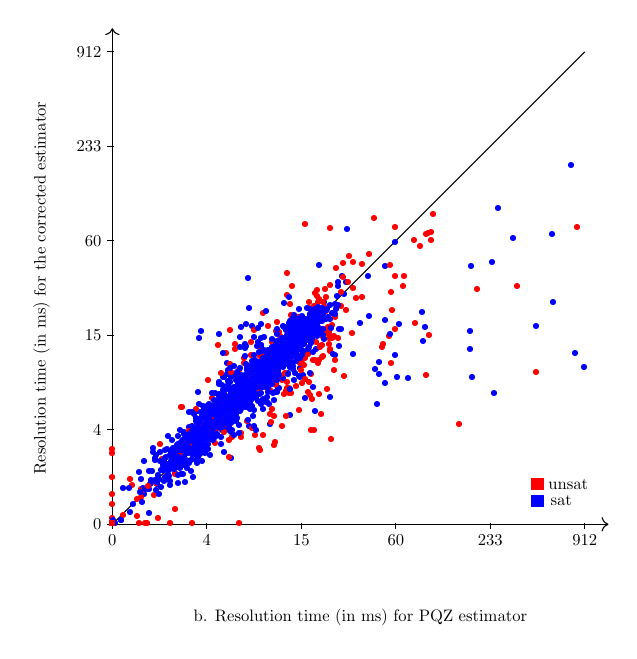 \begin{tikzpicture}[only marks, y=.5cm, scale=0.6, every node/.style={scale=0.6}]
    \draw[->] (0,0) -- coordinate (x axis mid) (10.5,0);
    \draw[->] (0,0) -- coordinate (y axis mid)(0,21);
    \foreach \x/\xtext in {0/0,2/4,4/15,6/60,8/233, 10/912}
        \draw (\x cm,1pt) -- (\x cm,-3pt)
            node[anchor=north] {$\xtext$};
    \foreach \y/\ytext in {0/0,2/4,4/15,6/60,8/233, 10/912}
        \draw (1pt,\y cm) -- (-3pt,\y cm) node[anchor=east] {$\ytext$};
    \node[below=1cm] at (x axis mid) {b. Resolution time (in ms) for PQZ estimator};
    \node[rotate=90] at (-1.5,10) {Resolution time (in ms) for the corrected estimator};

	\node at (9,1) [rectangle,draw, color=blue, fill] (sat)  {};
 	\node at (9,1.7) [rectangle,draw, color=red, fill] (unsat)  {};
 	
 	\draw (0,0) -- (10,20);
 	
 	\node[draw=none] at (9.5,1) {sat};
 	\node[draw=none] at (9.65,1.7) {unsat};
       
       
	
	{\color[rgb]{1.0,0,0.0}\node at (2.687,0.0) {\small{\textbullet}};}
{\color[rgb]{1.0,0,0.0}\node at (0.964,0.23) {\small{\textbullet}};}
{\color[rgb]{1.0,0,0.0}\node at (0.0,0.0) {\small{\textbullet}};}
{\color[rgb]{1.0,0,0.0}\node at (0.0,0.0) {\small{\textbullet}};}
{\color[rgb]{0.0,0,1.0}\node at (4.714,7.117) {\small{\textbullet}};}
{\color[rgb]{1.0,0,0.0}\node at (0.0,0.0) {\small{\textbullet}};}
{\color[rgb]{1.0,0,0.0}\node at (0.0,0.0) {\small{\textbullet}};}
{\color[rgb]{1.0,0,0.0}\node at (0.0,0.0) {\small{\textbullet}};}
{\color[rgb]{1.0,0,0.0}\node at (1.22,0.0) {\small{\textbullet}};}
{\color[rgb]{1.0,0,0.0}\node at (0.0,0.0) {\small{\textbullet}};}
{\color[rgb]{0.0,0,1.0}\node at (0.0,0.0) {\small{\textbullet}};}
{\color[rgb]{1.0,0,0.0}\node at (0.0,0.0) {\small{\textbullet}};}
{\color[rgb]{1.0,0,0.0}\node at (0.0,0.0) {\small{\textbullet}};}
{\color[rgb]{1.0,0,0.0}\node at (0.0,0.816) {\small{\textbullet}};}
{\color[rgb]{1.0,0,0.0}\node at (0.0,0.0) {\small{\textbullet}};}
{\color[rgb]{1.0,0,0.0}\node at (0.0,0.0) {\small{\textbullet}};}
{\color[rgb]{1.0,0,0.0}\node at (0.0,0.0) {\small{\textbullet}};}
{\color[rgb]{0.0,0,1.0}\node at (4.91,9.7) {\small{\textbullet}};}
{\color[rgb]{1.0,0,0.0}\node at (0.0,0.039) {\small{\textbullet}};}
{\color[rgb]{1.0,0,0.0}\node at (0.0,0.0) {\small{\textbullet}};}
{\color[rgb]{1.0,0,0.0}\node at (0.0,0.0) {\small{\textbullet}};}
{\color[rgb]{1.0,0,0.0}\node at (0.0,0.0) {\small{\textbullet}};}
{\color[rgb]{1.0,0,0.0}\node at (0.0,0.0) {\small{\textbullet}};}
{\color[rgb]{1.0,0,0.0}\node at (0.0,0.0) {\small{\textbullet}};}
{\color[rgb]{1.0,0,0.0}\node at (0.0,0.0) {\small{\textbullet}};}
{\color[rgb]{1.0,0,0.0}\node at (0.0,0.0) {\small{\textbullet}};}
{\color[rgb]{1.0,0,0.0}\node at (0.0,0.0) {\small{\textbullet}};}
{\color[rgb]{1.0,0,0.0}\node at (0.0,0.0) {\small{\textbullet}};}
{\color[rgb]{1.0,0,0.0}\node at (0.0,0.0) {\small{\textbullet}};}
{\color[rgb]{1.0,0,0.0}\node at (1.703,0.0) {\small{\textbullet}};}
{\color[rgb]{1.0,0,0.0}\node at (0.0,0.0) {\small{\textbullet}};}
{\color[rgb]{1.0,0,0.0}\node at (0.0,0.0) {\small{\textbullet}};}
{\color[rgb]{1.0,0,0.0}\node at (0.0,0.0) {\small{\textbullet}};}
{\color[rgb]{1.0,0,0.0}\node at (0.0,0.0) {\small{\textbullet}};}
{\color[rgb]{1.0,0,0.0}\node at (0.0,0.0) {\small{\textbullet}};}
{\color[rgb]{1.0,0,0.0}\node at (0.0,0.0) {\small{\textbullet}};}
{\color[rgb]{1.0,0,0.0}\node at (0.0,0.0) {\small{\textbullet}};}
{\color[rgb]{1.0,0,0.0}\node at (0.0,0.0) {\small{\textbullet}};}
{\color[rgb]{1.0,0,0.0}\node at (0.0,0.0) {\small{\textbullet}};}
{\color[rgb]{1.0,0,0.0}\node at (0.0,0.0) {\small{\textbullet}};}
{\color[rgb]{1.0,0,0.0}\node at (0.0,0.0) {\small{\textbullet}};}
{\color[rgb]{1.0,0,0.0}\node at (0.0,0.0) {\small{\textbullet}};}
{\color[rgb]{1.0,0,0.0}\node at (0.0,0.0) {\small{\textbullet}};}
{\color[rgb]{1.0,0,0.0}\node at (0.0,0.0) {\small{\textbullet}};}
{\color[rgb]{1.0,0,0.0}\node at (0.0,0.0) {\small{\textbullet}};}
{\color[rgb]{1.0,0,0.0}\node at (0.0,0.0) {\small{\textbullet}};}
{\color[rgb]{1.0,0,0.0}\node at (0.0,0.0) {\small{\textbullet}};}
{\color[rgb]{1.0,0,0.0}\node at (0.0,0.0) {\small{\textbullet}};}
{\color[rgb]{1.0,0,0.0}\node at (0.0,0.0) {\small{\textbullet}};}
{\color[rgb]{1.0,0,0.0}\node at (0.0,0.0) {\small{\textbullet}};}
{\color[rgb]{1.0,0,0.0}\node at (0.0,0.0) {\small{\textbullet}};}
{\color[rgb]{1.0,0,0.0}\node at (0.0,0.0) {\small{\textbullet}};}
{\color[rgb]{1.0,0,0.0}\node at (0.0,0.0) {\small{\textbullet}};}
{\color[rgb]{1.0,0,0.0}\node at (0.0,0.0) {\small{\textbullet}};}
{\color[rgb]{1.0,0,0.0}\node at (0.0,0.0) {\small{\textbullet}};}
{\color[rgb]{1.0,0,0.0}\node at (0.0,0.0) {\small{\textbullet}};}
{\color[rgb]{1.0,0,0.0}\node at (0.0,0.0) {\small{\textbullet}};}
{\color[rgb]{1.0,0,0.0}\node at (0.0,0.0) {\small{\textbullet}};}
{\color[rgb]{1.0,0,0.0}\node at (0.0,0.0) {\small{\textbullet}};}
{\color[rgb]{1.0,0,0.0}\node at (0.0,0.0) {\small{\textbullet}};}
{\color[rgb]{1.0,0,0.0}\node at (0.0,0.0) {\small{\textbullet}};}
{\color[rgb]{1.0,0,0.0}\node at (0.0,0.0) {\small{\textbullet}};}
{\color[rgb]{1.0,0,0.0}\node at (0.0,0.0) {\small{\textbullet}};}
{\color[rgb]{1.0,0,0.0}\node at (0.0,0.0) {\small{\textbullet}};}
{\color[rgb]{1.0,0,0.0}\node at (0.0,0.0) {\small{\textbullet}};}
{\color[rgb]{1.0,0,0.0}\node at (0.0,0.0) {\small{\textbullet}};}
{\color[rgb]{1.0,0,0.0}\node at (0.0,0.0) {\small{\textbullet}};}
{\color[rgb]{1.0,0,0.0}\node at (0.0,0.0) {\small{\textbullet}};}
{\color[rgb]{1.0,0,0.0}\node at (0.0,0.0) {\small{\textbullet}};}
{\color[rgb]{1.0,0,0.0}\node at (0.0,0.0) {\small{\textbullet}};}
{\color[rgb]{1.0,0,0.0}\node at (0.0,0.0) {\small{\textbullet}};}
{\color[rgb]{1.0,0,0.0}\node at (0.0,0.0) {\small{\textbullet}};}
{\color[rgb]{1.0,0,0.0}\node at (0.0,0.0) {\small{\textbullet}};}
{\color[rgb]{1.0,0,0.0}\node at (0.0,0.0) {\small{\textbullet}};}
{\color[rgb]{1.0,0,0.0}\node at (0.0,0.0) {\small{\textbullet}};}
{\color[rgb]{1.0,0,0.0}\node at (0.0,0.0) {\small{\textbullet}};}
{\color[rgb]{1.0,0,0.0}\node at (0.0,0.0) {\small{\textbullet}};}
{\color[rgb]{1.0,0,0.0}\node at (0.0,0.0) {\small{\textbullet}};}
{\color[rgb]{1.0,0,0.0}\node at (0.0,0.0) {\small{\textbullet}};}
{\color[rgb]{1.0,0,0.0}\node at (0.0,0.0) {\small{\textbullet}};}
{\color[rgb]{1.0,0,0.0}\node at (0.0,0.0) {\small{\textbullet}};}
{\color[rgb]{1.0,0,0.0}\node at (0.0,0.0) {\small{\textbullet}};}
{\color[rgb]{1.0,0,0.0}\node at (0.0,0.0) {\small{\textbullet}};}
{\color[rgb]{1.0,0,0.0}\node at (0.0,0.0) {\small{\textbullet}};}
{\color[rgb]{1.0,0,0.0}\node at (0.0,0.0) {\small{\textbullet}};}
{\color[rgb]{1.0,0,0.0}\node at (0.0,0.0) {\small{\textbullet}};}
{\color[rgb]{1.0,0,0.0}\node at (0.031,0.0) {\small{\textbullet}};}
{\color[rgb]{1.0,0,0.0}\node at (0.0,0.0) {\small{\textbullet}};}
{\color[rgb]{1.0,0,0.0}\node at (0.0,0.0) {\small{\textbullet}};}
{\color[rgb]{1.0,0,0.0}\node at (0.0,0.0) {\small{\textbullet}};}
{\color[rgb]{1.0,0,0.0}\node at (0.0,0.0) {\small{\textbullet}};}
{\color[rgb]{1.0,0,0.0}\node at (0.0,2.979) {\small{\textbullet}};}
{\color[rgb]{1.0,0,0.0}\node at (0.0,0.0) {\small{\textbullet}};}
{\color[rgb]{1.0,0,0.0}\node at (0.0,0.0) {\small{\textbullet}};}
{\color[rgb]{1.0,0,0.0}\node at (0.0,0.0) {\small{\textbullet}};}
{\color[rgb]{1.0,0,0.0}\node at (0.0,0.0) {\small{\textbullet}};}
{\color[rgb]{1.0,0,0.0}\node at (0.0,0.0) {\small{\textbullet}};}
{\color[rgb]{1.0,0,0.0}\node at (0.0,0.0) {\small{\textbullet}};}
{\color[rgb]{1.0,0,0.0}\node at (0.0,0.0) {\small{\textbullet}};}
{\color[rgb]{1.0,0,0.0}\node at (0.0,0.0) {\small{\textbullet}};}
{\color[rgb]{1.0,0,0.0}\node at (0.0,0.0) {\small{\textbullet}};}
{\color[rgb]{1.0,0,0.0}\node at (0.0,0.0) {\small{\textbullet}};}
{\color[rgb]{1.0,0,0.0}\node at (0.0,0.0) {\small{\textbullet}};}
{\color[rgb]{1.0,0,0.0}\node at (0.0,0.0) {\small{\textbullet}};}
{\color[rgb]{1.0,0,0.0}\node at (0.0,0.0) {\small{\textbullet}};}
{\color[rgb]{1.0,0,0.0}\node at (0.0,0.0) {\small{\textbullet}};}
{\color[rgb]{1.0,0,0.0}\node at (0.0,0.0) {\small{\textbullet}};}
{\color[rgb]{1.0,0,0.0}\node at (0.0,0.0) {\small{\textbullet}};}
{\color[rgb]{1.0,0,0.0}\node at (0.0,0.0) {\small{\textbullet}};}
{\color[rgb]{1.0,0,0.0}\node at (0.0,0.0) {\small{\textbullet}};}
{\color[rgb]{1.0,0,0.0}\node at (0.0,0.0) {\small{\textbullet}};}
{\color[rgb]{1.0,0,0.0}\node at (0.0,0.0) {\small{\textbullet}};}
{\color[rgb]{1.0,0,0.0}\node at (0.0,0.0) {\small{\textbullet}};}
{\color[rgb]{1.0,0,0.0}\node at (0.0,0.0) {\small{\textbullet}};}
{\color[rgb]{1.0,0,0.0}\node at (0.0,0.0) {\small{\textbullet}};}
{\color[rgb]{1.0,0,0.0}\node at (0.0,0.0) {\small{\textbullet}};}
{\color[rgb]{1.0,0,0.0}\node at (0.0,0.0) {\small{\textbullet}};}
{\color[rgb]{1.0,0,0.0}\node at (0.0,0.0) {\small{\textbullet}};}
{\color[rgb]{1.0,0,0.0}\node at (0.0,0.0) {\small{\textbullet}};}
{\color[rgb]{1.0,0,0.0}\node at (0.0,0.0) {\small{\textbullet}};}
{\color[rgb]{1.0,0,0.0}\node at (0.0,1.234) {\small{\textbullet}};}
{\color[rgb]{1.0,0,0.0}\node at (0.0,0.0) {\small{\textbullet}};}
{\color[rgb]{1.0,0,0.0}\node at (0.0,0.0) {\small{\textbullet}};}
{\color[rgb]{1.0,0,0.0}\node at (0.0,0.0) {\small{\textbullet}};}
{\color[rgb]{1.0,0,0.0}\node at (0.0,0.0) {\small{\textbullet}};}
{\color[rgb]{1.0,0,0.0}\node at (0.0,0.0) {\small{\textbullet}};}
{\color[rgb]{1.0,0,0.0}\node at (0.0,0.0) {\small{\textbullet}};}
{\color[rgb]{1.0,0,0.0}\node at (0.0,0.0) {\small{\textbullet}};}
{\color[rgb]{1.0,0,0.0}\node at (0.0,0.0) {\small{\textbullet}};}
{\color[rgb]{1.0,0,0.0}\node at (0.0,0.0) {\small{\textbullet}};}
{\color[rgb]{1.0,0,0.0}\node at (0.0,0.199) {\small{\textbullet}};}
{\color[rgb]{1.0,0,0.0}\node at (0.0,0.0) {\small{\textbullet}};}
{\color[rgb]{1.0,0,0.0}\node at (0.0,0.0) {\small{\textbullet}};}
{\color[rgb]{1.0,0,0.0}\node at (0.0,0.0) {\small{\textbullet}};}
{\color[rgb]{1.0,0,0.0}\node at (0.0,0.0) {\small{\textbullet}};}
{\color[rgb]{1.0,0,0.0}\node at (0.0,0.0) {\small{\textbullet}};}
{\color[rgb]{1.0,0,0.0}\node at (0.0,0.0) {\small{\textbullet}};}
{\color[rgb]{1.0,0,0.0}\node at (0.0,0.0) {\small{\textbullet}};}
{\color[rgb]{1.0,0,0.0}\node at (0.0,0.0) {\small{\textbullet}};}
{\color[rgb]{1.0,0,0.0}\node at (0.7,0.0) {\small{\textbullet}};}
{\color[rgb]{1.0,0,0.0}\node at (0.0,0.0) {\small{\textbullet}};}
{\color[rgb]{1.0,0,0.0}\node at (0.0,0.0) {\small{\textbullet}};}
{\color[rgb]{1.0,0,0.0}\node at (0.0,0.0) {\small{\textbullet}};}
{\color[rgb]{1.0,0,0.0}\node at (0.0,0.0) {\small{\textbullet}};}
{\color[rgb]{1.0,0,0.0}\node at (0.0,0.0) {\small{\textbullet}};}
{\color[rgb]{1.0,0,0.0}\node at (0.0,0.0) {\small{\textbullet}};}
{\color[rgb]{1.0,0,0.0}\node at (0.0,0.0) {\small{\textbullet}};}
{\color[rgb]{1.0,0,0.0}\node at (0.0,0.0) {\small{\textbullet}};}
{\color[rgb]{1.0,0,0.0}\node at (0.0,0.0) {\small{\textbullet}};}
{\color[rgb]{1.0,0,0.0}\node at (0.0,0.0) {\small{\textbullet}};}
{\color[rgb]{1.0,0,0.0}\node at (0.0,0.0) {\small{\textbullet}};}
{\color[rgb]{1.0,0,0.0}\node at (0.0,0.0) {\small{\textbullet}};}
{\color[rgb]{1.0,0,0.0}\node at (0.0,0.0) {\small{\textbullet}};}
{\color[rgb]{1.0,0,0.0}\node at (0.0,0.0) {\small{\textbullet}};}
{\color[rgb]{1.0,0,0.0}\node at (0.0,0.0) {\small{\textbullet}};}
{\color[rgb]{1.0,0,0.0}\node at (0.0,0.0) {\small{\textbullet}};}
{\color[rgb]{1.0,0,0.0}\node at (0.0,0.0) {\small{\textbullet}};}
{\color[rgb]{1.0,0,0.0}\node at (0.0,0.0) {\small{\textbullet}};}
{\color[rgb]{1.0,0,0.0}\node at (0.0,0.0) {\small{\textbullet}};}
{\color[rgb]{1.0,0,0.0}\node at (0.0,0.0) {\small{\textbullet}};}
{\color[rgb]{1.0,0,0.0}\node at (0.0,0.0) {\small{\textbullet}};}
{\color[rgb]{1.0,0,0.0}\node at (0.0,0.0) {\small{\textbullet}};}
{\color[rgb]{1.0,0,0.0}\node at (0.0,0.0) {\small{\textbullet}};}
{\color[rgb]{1.0,0,0.0}\node at (0.0,0.0) {\small{\textbullet}};}
{\color[rgb]{1.0,0,0.0}\node at (0.0,0.0) {\small{\textbullet}};}
{\color[rgb]{1.0,0,0.0}\node at (0.0,0.0) {\small{\textbullet}};}
{\color[rgb]{1.0,0,0.0}\node at (0.0,0.0) {\small{\textbullet}};}
{\color[rgb]{1.0,0,0.0}\node at (0.0,0.0) {\small{\textbullet}};}
{\color[rgb]{1.0,0,0.0}\node at (0.0,0.0) {\small{\textbullet}};}
{\color[rgb]{1.0,0,0.0}\node at (0.0,0.0) {\small{\textbullet}};}
{\color[rgb]{1.0,0,0.0}\node at (0.0,0.0) {\small{\textbullet}};}
{\color[rgb]{1.0,0,0.0}\node at (0.0,0.0) {\small{\textbullet}};}
{\color[rgb]{1.0,0,0.0}\node at (0.0,0.0) {\small{\textbullet}};}
{\color[rgb]{1.0,0,0.0}\node at (0.0,0.0) {\small{\textbullet}};}
{\color[rgb]{1.0,0,0.0}\node at (0.0,0.0) {\small{\textbullet}};}
{\color[rgb]{1.0,0,0.0}\node at (0.0,0.0) {\small{\textbullet}};}
{\color[rgb]{1.0,0,0.0}\node at (0.0,0.0) {\small{\textbullet}};}
{\color[rgb]{1.0,0,0.0}\node at (0.0,0.0) {\small{\textbullet}};}
{\color[rgb]{1.0,0,0.0}\node at (0.0,0.0) {\small{\textbullet}};}
{\color[rgb]{1.0,0,0.0}\node at (0.0,0.0) {\small{\textbullet}};}
{\color[rgb]{1.0,0,0.0}\node at (0.0,0.0) {\small{\textbullet}};}
{\color[rgb]{1.0,0,0.0}\node at (0.0,0.0) {\small{\textbullet}};}
{\color[rgb]{1.0,0,0.0}\node at (0.0,0.0) {\small{\textbullet}};}
{\color[rgb]{1.0,0,0.0}\node at (0.0,0.0) {\small{\textbullet}};}
{\color[rgb]{1.0,0,0.0}\node at (0.0,0.0) {\small{\textbullet}};}
{\color[rgb]{1.0,0,0.0}\node at (0.0,0.0) {\small{\textbullet}};}
{\color[rgb]{1.0,0,0.0}\node at (0.0,0.0) {\small{\textbullet}};}
{\color[rgb]{1.0,0,0.0}\node at (0.0,0.0) {\small{\textbullet}};}
{\color[rgb]{1.0,0,0.0}\node at (0.0,0.0) {\small{\textbullet}};}
{\color[rgb]{1.0,0,0.0}\node at (0.0,0.0) {\small{\textbullet}};}
{\color[rgb]{1.0,0,0.0}\node at (0.0,0.0) {\small{\textbullet}};}
{\color[rgb]{1.0,0,0.0}\node at (0.0,0.0) {\small{\textbullet}};}
{\color[rgb]{1.0,0,0.0}\node at (0.0,0.0) {\small{\textbullet}};}
{\color[rgb]{1.0,0,0.0}\node at (0.0,0.0) {\small{\textbullet}};}
{\color[rgb]{1.0,0,0.0}\node at (0.0,0.0) {\small{\textbullet}};}
{\color[rgb]{1.0,0,0.0}\node at (0.0,0.0) {\small{\textbullet}};}
{\color[rgb]{1.0,0,0.0}\node at (0.0,0.0) {\small{\textbullet}};}
{\color[rgb]{1.0,0,0.0}\node at (0.0,0.0) {\small{\textbullet}};}
{\color[rgb]{1.0,0,0.0}\node at (0.0,0.0) {\small{\textbullet}};}
{\color[rgb]{1.0,0,0.0}\node at (0.0,0.0) {\small{\textbullet}};}
{\color[rgb]{1.0,0,0.0}\node at (0.0,0.0) {\small{\textbullet}};}
{\color[rgb]{1.0,0,0.0}\node at (0.0,0.0) {\small{\textbullet}};}
{\color[rgb]{1.0,0,0.0}\node at (0.0,0.0) {\small{\textbullet}};}
{\color[rgb]{1.0,0,0.0}\node at (0.0,0.0) {\small{\textbullet}};}
{\color[rgb]{1.0,0,0.0}\node at (0.0,0.0) {\small{\textbullet}};}
{\color[rgb]{1.0,0,0.0}\node at (0.0,0.0) {\small{\textbullet}};}
{\color[rgb]{1.0,0,0.0}\node at (0.0,0.0) {\small{\textbullet}};}
{\color[rgb]{1.0,0,0.0}\node at (0.0,0.0) {\small{\textbullet}};}
{\color[rgb]{1.0,0,0.0}\node at (0.0,0.0) {\small{\textbullet}};}
{\color[rgb]{1.0,0,0.0}\node at (0.0,0.0) {\small{\textbullet}};}
{\color[rgb]{1.0,0,0.0}\node at (0.0,0.0) {\small{\textbullet}};}
{\color[rgb]{1.0,0,0.0}\node at (0.0,0.0) {\small{\textbullet}};}
{\color[rgb]{1.0,0,0.0}\node at (0.0,0.0) {\small{\textbullet}};}
{\color[rgb]{1.0,0,0.0}\node at (0.0,0.0) {\small{\textbullet}};}
{\color[rgb]{1.0,0,0.0}\node at (0.0,0.0) {\small{\textbullet}};}
{\color[rgb]{1.0,0,0.0}\node at (0.0,0.0) {\small{\textbullet}};}
{\color[rgb]{1.0,0,0.0}\node at (0.0,0.0) {\small{\textbullet}};}
{\color[rgb]{1.0,0,0.0}\node at (0.0,0.0) {\small{\textbullet}};}
{\color[rgb]{1.0,0,0.0}\node at (0.0,0.0) {\small{\textbullet}};}
{\color[rgb]{1.0,0,0.0}\node at (0.0,0.0) {\small{\textbullet}};}
{\color[rgb]{1.0,0,0.0}\node at (0.0,0.0) {\small{\textbullet}};}
{\color[rgb]{1.0,0,0.0}\node at (0.0,0.0) {\small{\textbullet}};}
{\color[rgb]{1.0,0,0.0}\node at (0.0,0.0) {\small{\textbullet}};}
{\color[rgb]{1.0,0,0.0}\node at (0.0,0.0) {\small{\textbullet}};}
{\color[rgb]{1.0,0,0.0}\node at (0.0,0.0) {\small{\textbullet}};}
{\color[rgb]{1.0,0,0.0}\node at (0.0,0.0) {\small{\textbullet}};}
{\color[rgb]{1.0,0,0.0}\node at (0.0,0.0) {\small{\textbullet}};}
{\color[rgb]{1.0,0,0.0}\node at (0.0,0.0) {\small{\textbullet}};}
{\color[rgb]{1.0,0,0.0}\node at (0.0,1.937) {\small{\textbullet}};}
{\color[rgb]{1.0,0,0.0}\node at (0.0,0.0) {\small{\textbullet}};}
{\color[rgb]{1.0,0,0.0}\node at (0.0,0.0) {\small{\textbullet}};}
{\color[rgb]{1.0,0,0.0}\node at (0.0,0.0) {\small{\textbullet}};}
{\color[rgb]{1.0,0,0.0}\node at (0.0,0.0) {\small{\textbullet}};}
{\color[rgb]{1.0,0,0.0}\node at (0.0,0.0) {\small{\textbullet}};}
{\color[rgb]{1.0,0,0.0}\node at (0.0,0.0) {\small{\textbullet}};}
{\color[rgb]{1.0,0,0.0}\node at (0.574,0.0) {\small{\textbullet}};}
{\color[rgb]{1.0,0,0.0}\node at (0.0,0.0) {\small{\textbullet}};}
{\color[rgb]{1.0,0,0.0}\node at (0.0,0.0) {\small{\textbullet}};}
{\color[rgb]{1.0,0,0.0}\node at (0.0,0.0) {\small{\textbullet}};}
{\color[rgb]{1.0,0,0.0}\node at (0.0,0.0) {\small{\textbullet}};}
{\color[rgb]{1.0,0,0.0}\node at (0.0,0.0) {\small{\textbullet}};}
{\color[rgb]{1.0,0,0.0}\node at (0.0,0.0) {\small{\textbullet}};}
{\color[rgb]{1.0,0,0.0}\node at (0.0,0.0) {\small{\textbullet}};}
{\color[rgb]{1.0,0,0.0}\node at (0.0,0.0) {\small{\textbullet}};}
{\color[rgb]{1.0,0,0.0}\node at (0.0,0.0) {\small{\textbullet}};}
{\color[rgb]{1.0,0,0.0}\node at (0.734,0.0) {\small{\textbullet}};}
{\color[rgb]{1.0,0,0.0}\node at (0.0,0.0) {\small{\textbullet}};}
{\color[rgb]{1.0,0,0.0}\node at (0.0,0.0) {\small{\textbullet}};}
{\color[rgb]{1.0,0,0.0}\node at (0.0,0.0) {\small{\textbullet}};}
{\color[rgb]{1.0,0,0.0}\node at (0.0,0.0) {\small{\textbullet}};}
{\color[rgb]{1.0,0,0.0}\node at (0.0,0.0) {\small{\textbullet}};}
{\color[rgb]{1.0,0,0.0}\node at (0.0,0.0) {\small{\textbullet}};}
{\color[rgb]{1.0,0,0.0}\node at (0.0,0.0) {\small{\textbullet}};}
{\color[rgb]{1.0,0,0.0}\node at (0.0,0.0) {\small{\textbullet}};}
{\color[rgb]{1.0,0,0.0}\node at (0.0,0.0) {\small{\textbullet}};}
{\color[rgb]{1.0,0,0.0}\node at (0.0,3.158) {\small{\textbullet}};}
{\color[rgb]{1.0,0,0.0}\node at (0.0,0.0) {\small{\textbullet}};}
{\color[rgb]{1.0,0,0.0}\node at (0.0,0.0) {\small{\textbullet}};}
{\color[rgb]{1.0,0,0.0}\node at (0.0,0.0) {\small{\textbullet}};}
{\color[rgb]{1.0,0,0.0}\node at (0.0,0.0) {\small{\textbullet}};}
{\color[rgb]{1.0,0,0.0}\node at (0.0,0.0) {\small{\textbullet}};}
{\color[rgb]{1.0,0,0.0}\node at (0.0,0.0) {\small{\textbullet}};}
{\color[rgb]{1.0,0,0.0}\node at (0.0,0.0) {\small{\textbullet}};}
{\color[rgb]{1.0,0,0.0}\node at (0.0,0.0) {\small{\textbullet}};}
{\color[rgb]{1.0,0,0.0}\node at (0.0,0.0) {\small{\textbullet}};}
{\color[rgb]{1.0,0,0.0}\node at (0.0,0.0) {\small{\textbullet}};}
{\color[rgb]{1.0,0,0.0}\node at (0.0,0.0) {\small{\textbullet}};}
{\color[rgb]{1.0,0,0.0}\node at (0.0,0.0) {\small{\textbullet}};}
{\color[rgb]{1.0,0,0.0}\node at (0.0,0.0) {\small{\textbullet}};}
{\color[rgb]{1.0,0,0.0}\node at (0.0,0.0) {\small{\textbullet}};}
{\color[rgb]{1.0,0,0.0}\node at (0.0,0.0) {\small{\textbullet}};}
{\color[rgb]{1.0,0,0.0}\node at (0.0,0.0) {\small{\textbullet}};}
{\color[rgb]{1.0,0,0.0}\node at (0.0,0.0) {\small{\textbullet}};}
{\color[rgb]{1.0,0,0.0}\node at (0.0,0.0) {\small{\textbullet}};}
{\color[rgb]{1.0,0,0.0}\node at (0.0,0.0) {\small{\textbullet}};}
{\color[rgb]{1.0,0,0.0}\node at (0.0,0.0) {\small{\textbullet}};}
{\color[rgb]{1.0,0,0.0}\node at (0.0,0.0) {\small{\textbullet}};}
{\color[rgb]{1.0,0,0.0}\node at (0.0,0.0) {\small{\textbullet}};}
{\color[rgb]{1.0,0,0.0}\node at (0.0,0.0) {\small{\textbullet}};}
{\color[rgb]{1.0,0,0.0}\node at (0.0,0.0) {\small{\textbullet}};}
{\color[rgb]{1.0,0,0.0}\node at (0.0,0.0) {\small{\textbullet}};}
{\color[rgb]{1.0,0,0.0}\node at (0.0,0.0) {\small{\textbullet}};}
{\color[rgb]{1.0,0,0.0}\node at (0.0,0.0) {\small{\textbullet}};}
{\color[rgb]{1.0,0,0.0}\node at (0.0,0.0) {\small{\textbullet}};}
{\color[rgb]{1.0,0,0.0}\node at (0.0,0.0) {\small{\textbullet}};}
{\color[rgb]{1.0,0,0.0}\node at (0.0,0.0) {\small{\textbullet}};}
{\color[rgb]{1.0,0,0.0}\node at (0.0,0.0) {\small{\textbullet}};}
{\color[rgb]{1.0,0,0.0}\node at (0.0,0.0) {\small{\textbullet}};}
{\color[rgb]{1.0,0,0.0}\node at (0.0,0.0) {\small{\textbullet}};}
{\color[rgb]{1.0,0,0.0}\node at (0.0,0.0) {\small{\textbullet}};}
{\color[rgb]{1.0,0,0.0}\node at (0.0,0.0) {\small{\textbullet}};}
{\color[rgb]{1.0,0,0.0}\node at (0.0,0.0) {\small{\textbullet}};}
{\color[rgb]{1.0,0,0.0}\node at (0.0,0.0) {\small{\textbullet}};}
{\color[rgb]{1.0,0,0.0}\node at (0.0,0.0) {\small{\textbullet}};}
{\color[rgb]{1.0,0,0.0}\node at (0.0,0.0) {\small{\textbullet}};}
{\color[rgb]{1.0,0,0.0}\node at (0.0,0.0) {\small{\textbullet}};}
{\color[rgb]{1.0,0,0.0}\node at (0.0,0.0) {\small{\textbullet}};}
{\color[rgb]{1.0,0,0.0}\node at (0.0,0.0) {\small{\textbullet}};}
{\color[rgb]{1.0,0,0.0}\node at (0.0,0.0) {\small{\textbullet}};}
{\color[rgb]{1.0,0,0.0}\node at (0.0,0.0) {\small{\textbullet}};}
{\color[rgb]{1.0,0,0.0}\node at (0.0,0.0) {\small{\textbullet}};}
{\color[rgb]{1.0,0,0.0}\node at (0.0,0.0) {\small{\textbullet}};}
{\color[rgb]{1.0,0,0.0}\node at (0.0,0.0) {\small{\textbullet}};}
{\color[rgb]{1.0,0,0.0}\node at (0.0,0.0) {\small{\textbullet}};}
{\color[rgb]{1.0,0,0.0}\node at (0.0,0.0) {\small{\textbullet}};}
{\color[rgb]{1.0,0,0.0}\node at (0.0,0.0) {\small{\textbullet}};}
{\color[rgb]{1.0,0,0.0}\node at (0.0,0.0) {\small{\textbullet}};}
{\color[rgb]{1.0,0,0.0}\node at (0.0,0.0) {\small{\textbullet}};}
{\color[rgb]{1.0,0,0.0}\node at (0.0,0.0) {\small{\textbullet}};}
{\color[rgb]{1.0,0,0.0}\node at (0.0,0.0) {\small{\textbullet}};}
{\color[rgb]{1.0,0,0.0}\node at (0.0,0.0) {\small{\textbullet}};}
{\color[rgb]{1.0,0,0.0}\node at (0.0,0.0) {\small{\textbullet}};}
{\color[rgb]{1.0,0,0.0}\node at (0.0,0.0) {\small{\textbullet}};}
{\color[rgb]{1.0,0,0.0}\node at (0.0,0.0) {\small{\textbullet}};}
{\color[rgb]{1.0,0,0.0}\node at (0.0,0.0) {\small{\textbullet}};}
{\color[rgb]{1.0,0,0.0}\node at (0.0,0.0) {\small{\textbullet}};}
{\color[rgb]{1.0,0,0.0}\node at (0.0,0.0) {\small{\textbullet}};}
{\color[rgb]{1.0,0,0.0}\node at (0.0,0.0) {\small{\textbullet}};}
{\color[rgb]{1.0,0,0.0}\node at (0.0,0.0) {\small{\textbullet}};}
{\color[rgb]{1.0,0,0.0}\node at (0.0,0.0) {\small{\textbullet}};}
{\color[rgb]{1.0,0,0.0}\node at (0.0,0.0) {\small{\textbullet}};}
{\color[rgb]{1.0,0,0.0}\node at (0.0,0.0) {\small{\textbullet}};}
{\color[rgb]{1.0,0,0.0}\node at (0.0,0.0) {\small{\textbullet}};}
{\color[rgb]{1.0,0,0.0}\node at (0.0,0.0) {\small{\textbullet}};}
{\color[rgb]{1.0,0,0.0}\node at (0.0,0.0) {\small{\textbullet}};}
{\color[rgb]{1.0,0,0.0}\node at (0.0,0.0) {\small{\textbullet}};}
{\color[rgb]{1.0,0,0.0}\node at (0.0,0.0) {\small{\textbullet}};}
{\color[rgb]{1.0,0,0.0}\node at (0.0,0.0) {\small{\textbullet}};}
{\color[rgb]{1.0,0,0.0}\node at (0.0,0.0) {\small{\textbullet}};}
{\color[rgb]{1.0,0,0.0}\node at (0.0,0.0) {\small{\textbullet}};}
{\color[rgb]{1.0,0,0.0}\node at (0.0,0.0) {\small{\textbullet}};}
{\color[rgb]{1.0,0,0.0}\node at (0.0,0.0) {\small{\textbullet}};}
{\color[rgb]{1.0,0,0.0}\node at (0.0,0.0) {\small{\textbullet}};}
{\color[rgb]{1.0,0,0.0}\node at (0.0,0.0) {\small{\textbullet}};}
{\color[rgb]{1.0,0,0.0}\node at (0.0,0.0) {\small{\textbullet}};}
{\color[rgb]{1.0,0,0.0}\node at (0.0,0.0) {\small{\textbullet}};}
{\color[rgb]{1.0,0,0.0}\node at (0.0,0.0) {\small{\textbullet}};}
{\color[rgb]{1.0,0,0.0}\node at (0.0,0.0) {\small{\textbullet}};}
{\color[rgb]{1.0,0,0.0}\node at (0.0,0.0) {\small{\textbullet}};}
{\color[rgb]{1.0,0,0.0}\node at (0.0,0.0) {\small{\textbullet}};}
{\color[rgb]{1.0,0,0.0}\node at (0.0,0.0) {\small{\textbullet}};}
{\color[rgb]{1.0,0,0.0}\node at (0.0,0.0) {\small{\textbullet}};}
{\color[rgb]{1.0,0,0.0}\node at (0.0,0.0) {\small{\textbullet}};}
{\color[rgb]{1.0,0,0.0}\node at (0.0,0.0) {\small{\textbullet}};}
{\color[rgb]{1.0,0,0.0}\node at (0.0,0.0) {\small{\textbullet}};}
{\color[rgb]{1.0,0,0.0}\node at (0.0,0.0) {\small{\textbullet}};}
{\color[rgb]{1.0,0,0.0}\node at (0.0,0.0) {\small{\textbullet}};}
{\color[rgb]{1.0,0,0.0}\node at (0.0,0.0) {\small{\textbullet}};}
{\color[rgb]{1.0,0,0.0}\node at (0.0,0.0) {\small{\textbullet}};}
{\color[rgb]{1.0,0,0.0}\node at (0.0,0.0) {\small{\textbullet}};}
{\color[rgb]{1.0,0,0.0}\node at (0.0,0.0) {\small{\textbullet}};}
{\color[rgb]{1.0,0,0.0}\node at (0.0,0.0) {\small{\textbullet}};}
{\color[rgb]{1.0,0,0.0}\node at (0.0,0.0) {\small{\textbullet}};}
{\color[rgb]{1.0,0,0.0}\node at (0.0,0.0) {\small{\textbullet}};}
{\color[rgb]{1.0,0,0.0}\node at (0.0,0.0) {\small{\textbullet}};}
{\color[rgb]{1.0,0,0.0}\node at (0.0,0.0) {\small{\textbullet}};}
{\color[rgb]{1.0,0,0.0}\node at (0.0,0.0) {\small{\textbullet}};}
{\color[rgb]{1.0,0,0.0}\node at (0.0,0.0) {\small{\textbullet}};}
{\color[rgb]{1.0,0,0.0}\node at (0.0,0.0) {\small{\textbullet}};}
{\color[rgb]{1.0,0,0.0}\node at (0.0,0.0) {\small{\textbullet}};}
{\color[rgb]{1.0,0,0.0}\node at (0.0,0.0) {\small{\textbullet}};}
{\color[rgb]{1.0,0,0.0}\node at (0.0,0.0) {\small{\textbullet}};}
{\color[rgb]{1.0,0,0.0}\node at (0.0,0.0) {\small{\textbullet}};}
{\color[rgb]{1.0,0,0.0}\node at (0.0,0.0) {\small{\textbullet}};}
{\color[rgb]{1.0,0,0.0}\node at (0.0,0.0) {\small{\textbullet}};}
{\color[rgb]{1.0,0,0.0}\node at (0.0,0.0) {\small{\textbullet}};}
{\color[rgb]{1.0,0,0.0}\node at (0.0,0.0) {\small{\textbullet}};}
{\color[rgb]{1.0,0,0.0}\node at (0.0,0.0) {\small{\textbullet}};}
{\color[rgb]{1.0,0,0.0}\node at (0.0,0.0) {\small{\textbullet}};}
{\color[rgb]{1.0,0,0.0}\node at (0.0,0.0) {\small{\textbullet}};}
{\color[rgb]{1.0,0,0.0}\node at (0.0,0.0) {\small{\textbullet}};}
{\color[rgb]{1.0,0,0.0}\node at (0.0,0.0) {\small{\textbullet}};}
{\color[rgb]{1.0,0,0.0}\node at (0.0,0.0) {\small{\textbullet}};}
{\color[rgb]{1.0,0,0.0}\node at (0.0,0.0) {\small{\textbullet}};}
{\color[rgb]{1.0,0,0.0}\node at (0.0,0.0) {\small{\textbullet}};}
{\color[rgb]{1.0,0,0.0}\node at (0.0,0.0) {\small{\textbullet}};}
{\color[rgb]{1.0,0,0.0}\node at (0.0,0.0) {\small{\textbullet}};}
{\color[rgb]{1.0,0,0.0}\node at (0.0,0.0) {\small{\textbullet}};}
{\color[rgb]{1.0,0,0.0}\node at (0.0,0.0) {\small{\textbullet}};}
{\color[rgb]{1.0,0,0.0}\node at (0.0,0.0) {\small{\textbullet}};}
{\color[rgb]{1.0,0,0.0}\node at (0.0,0.0) {\small{\textbullet}};}
{\color[rgb]{1.0,0,0.0}\node at (0.0,0.0) {\small{\textbullet}};}
{\color[rgb]{1.0,0,0.0}\node at (0.0,0.0) {\small{\textbullet}};}
{\color[rgb]{1.0,0,0.0}\node at (0.0,0.0) {\small{\textbullet}};}
{\color[rgb]{1.0,0,0.0}\node at (0.0,0.0) {\small{\textbullet}};}
{\color[rgb]{1.0,0,0.0}\node at (0.0,0.0) {\small{\textbullet}};}
{\color[rgb]{1.0,0,0.0}\node at (0.0,0.0) {\small{\textbullet}};}
{\color[rgb]{1.0,0,0.0}\node at (0.0,0.0) {\small{\textbullet}};}
{\color[rgb]{1.0,0,0.0}\node at (0.0,0.0) {\small{\textbullet}};}
{\color[rgb]{1.0,0,0.0}\node at (0.0,0.0) {\small{\textbullet}};}
{\color[rgb]{1.0,0,0.0}\node at (0.0,0.0) {\small{\textbullet}};}
{\color[rgb]{1.0,0,0.0}\node at (0.0,0.0) {\small{\textbullet}};}
{\color[rgb]{1.0,0,0.0}\node at (0.0,0.0) {\small{\textbullet}};}
{\color[rgb]{1.0,0,0.0}\node at (0.0,0.0) {\small{\textbullet}};}
{\color[rgb]{1.0,0,0.0}\node at (0.0,0.0) {\small{\textbullet}};}
{\color[rgb]{1.0,0,0.0}\node at (0.0,0.0) {\small{\textbullet}};}
{\color[rgb]{1.0,0,0.0}\node at (0.0,0.0) {\small{\textbullet}};}
{\color[rgb]{1.0,0,0.0}\node at (0.0,0.0) {\small{\textbullet}};}
{\color[rgb]{1.0,0,0.0}\node at (0.0,0.0) {\small{\textbullet}};}
{\color[rgb]{1.0,0,0.0}\node at (0.0,0.0) {\small{\textbullet}};}
{\color[rgb]{1.0,0,0.0}\node at (0.0,0.0) {\small{\textbullet}};}
{\color[rgb]{1.0,0,0.0}\node at (0.0,0.0) {\small{\textbullet}};}
{\color[rgb]{1.0,0,0.0}\node at (0.0,0.0) {\small{\textbullet}};}
{\color[rgb]{1.0,0,0.0}\node at (0.0,0.0) {\small{\textbullet}};}
{\color[rgb]{1.0,0,0.0}\node at (0.0,0.0) {\small{\textbullet}};}
{\color[rgb]{1.0,0,0.0}\node at (0.0,0.0) {\small{\textbullet}};}
{\color[rgb]{1.0,0,0.0}\node at (0.0,0.0) {\small{\textbullet}};}
{\color[rgb]{1.0,0,0.0}\node at (0.0,0.0) {\small{\textbullet}};}
{\color[rgb]{1.0,0,0.0}\node at (0.0,0.0) {\small{\textbullet}};}
{\color[rgb]{1.0,0,0.0}\node at (0.0,0.0) {\small{\textbullet}};}
{\color[rgb]{1.0,0,0.0}\node at (0.0,0.0) {\small{\textbullet}};}
{\color[rgb]{1.0,0,0.0}\node at (0.0,0.0) {\small{\textbullet}};}
{\color[rgb]{1.0,0,0.0}\node at (0.0,0.0) {\small{\textbullet}};}
{\color[rgb]{1.0,0,0.0}\node at (0.0,0.0) {\small{\textbullet}};}
{\color[rgb]{1.0,0,0.0}\node at (0.0,0.0) {\small{\textbullet}};}
{\color[rgb]{1.0,0,0.0}\node at (0.0,0.0) {\small{\textbullet}};}
{\color[rgb]{1.0,0,0.0}\node at (0.0,0.0) {\small{\textbullet}};}
{\color[rgb]{1.0,0,0.0}\node at (0.0,0.0) {\small{\textbullet}};}
{\color[rgb]{1.0,0,0.0}\node at (0.0,0.0) {\small{\textbullet}};}
{\color[rgb]{1.0,0,0.0}\node at (0.0,0.0) {\small{\textbullet}};}
{\color[rgb]{1.0,0,0.0}\node at (0.0,0.0) {\small{\textbullet}};}
{\color[rgb]{1.0,0,0.0}\node at (0.0,0.0) {\small{\textbullet}};}
{\color[rgb]{1.0,0,0.0}\node at (0.0,0.0) {\small{\textbullet}};}
{\color[rgb]{1.0,0,0.0}\node at (0.0,0.0) {\small{\textbullet}};}
{\color[rgb]{1.0,0,0.0}\node at (0.0,0.0) {\small{\textbullet}};}
{\color[rgb]{1.0,0,0.0}\node at (0.0,0.0) {\small{\textbullet}};}
{\color[rgb]{1.0,0,0.0}\node at (0.0,0.0) {\small{\textbullet}};}
{\color[rgb]{1.0,0,0.0}\node at (0.0,0.0) {\small{\textbullet}};}
{\color[rgb]{1.0,0,0.0}\node at (0.0,0.0) {\small{\textbullet}};}
{\color[rgb]{1.0,0,0.0}\node at (0.0,0.0) {\small{\textbullet}};}
{\color[rgb]{1.0,0,0.0}\node at (0.0,0.0) {\small{\textbullet}};}
{\color[rgb]{1.0,0,0.0}\node at (0.0,0.0) {\small{\textbullet}};}
{\color[rgb]{1.0,0,0.0}\node at (0.0,0.0) {\small{\textbullet}};}
{\color[rgb]{1.0,0,0.0}\node at (0.0,0.0) {\small{\textbullet}};}
{\color[rgb]{1.0,0,0.0}\node at (0.0,0.0) {\small{\textbullet}};}
{\color[rgb]{1.0,0,0.0}\node at (0.0,0.0) {\small{\textbullet}};}
{\color[rgb]{1.0,0,0.0}\node at (0.0,0.0) {\small{\textbullet}};}
{\color[rgb]{1.0,0,0.0}\node at (0.0,0.0) {\small{\textbullet}};}
{\color[rgb]{1.0,0,0.0}\node at (0.0,0.0) {\small{\textbullet}};}
{\color[rgb]{1.0,0,0.0}\node at (0.0,0.0) {\small{\textbullet}};}
{\color[rgb]{1.0,0,0.0}\node at (0.0,0.0) {\small{\textbullet}};}
{\color[rgb]{1.0,0,0.0}\node at (0.0,0.0) {\small{\textbullet}};}
{\color[rgb]{1.0,0,0.0}\node at (0.0,0.0) {\small{\textbullet}};}
{\color[rgb]{1.0,0,0.0}\node at (0.0,0.0) {\small{\textbullet}};}
{\color[rgb]{1.0,0,0.0}\node at (0.0,0.0) {\small{\textbullet}};}
{\color[rgb]{1.0,0,0.0}\node at (0.0,0.0) {\small{\textbullet}};}
{\color[rgb]{1.0,0,0.0}\node at (0.0,0.0) {\small{\textbullet}};}
{\color[rgb]{1.0,0,0.0}\node at (0.0,0.0) {\small{\textbullet}};}
{\color[rgb]{1.0,0,0.0}\node at (0.0,0.0) {\small{\textbullet}};}
{\color[rgb]{1.0,0,0.0}\node at (0.0,0.0) {\small{\textbullet}};}
{\color[rgb]{0.0,0,1.0}\node at (3.614,6.769) {\small{\textbullet}};}
{\color[rgb]{0.0,0,1.0}\node at (2.664,5.055) {\small{\textbullet}};}
{\color[rgb]{0.0,0,1.0}\node at (2.389,3.937) {\small{\textbullet}};}
{\color[rgb]{1.0,0,0.0}\node at (0.0,0.0) {\small{\textbullet}};}
{\color[rgb]{1.0,0,0.0}\node at (3.558,7.916) {\small{\textbullet}};}
{\color[rgb]{1.0,0,0.0}\node at (0.0,0.0) {\small{\textbullet}};}
{\color[rgb]{1.0,0,0.0}\node at (0.0,0.0) {\small{\textbullet}};}
{\color[rgb]{1.0,0,0.0}\node at (0.0,0.0) {\small{\textbullet}};}
{\color[rgb]{0.0,0,1.0}\node at (4.19,8.424) {\small{\textbullet}};}
{\color[rgb]{0.0,0,1.0}\node at (1.734,3.497) {\small{\textbullet}};}
{\color[rgb]{0.0,0,1.0}\node at (2.913,5.158) {\small{\textbullet}};}
{\color[rgb]{1.0,0,0.0}\node at (0.0,0.0) {\small{\textbullet}};}
{\color[rgb]{0.0,0,1.0}\node at (3.746,7.153) {\small{\textbullet}};}
{\color[rgb]{1.0,0,0.0}\node at (0.0,0.0) {\small{\textbullet}};}
{\color[rgb]{0.0,0,1.0}\node at (3.936,7.914) {\small{\textbullet}};}
{\color[rgb]{1.0,0,0.0}\node at (0.0,0.0) {\small{\textbullet}};}
{\color[rgb]{1.0,0,0.0}\node at (0.0,0.0) {\small{\textbullet}};}
{\color[rgb]{1.0,0,0.0}\node at (0.0,0.0) {\small{\textbullet}};}
{\color[rgb]{0.0,0,1.0}\node at (2.778,5.818) {\small{\textbullet}};}
{\color[rgb]{0.0,0,1.0}\node at (2.172,5.531) {\small{\textbullet}};}
{\color[rgb]{1.0,0,0.0}\node at (0.0,0.0) {\small{\textbullet}};}
{\color[rgb]{1.0,0,0.0}\node at (0.0,0.0) {\small{\textbullet}};}
{\color[rgb]{1.0,0,0.0}\node at (3.49,6.777) {\small{\textbullet}};}
{\color[rgb]{0.0,0,1.0}\node at (2.734,8.301) {\small{\textbullet}};}
{\color[rgb]{1.0,0,0.0}\node at (0.0,0.0) {\small{\textbullet}};}
{\color[rgb]{0.0,0,1.0}\node at (2.913,4.843) {\small{\textbullet}};}
{\color[rgb]{1.0,0,0.0}\node at (0.0,0.0) {\small{\textbullet}};}
{\color[rgb]{1.0,0,0.0}\node at (0.0,0.0) {\small{\textbullet}};}
{\color[rgb]{0.0,0,1.0}\node at (2.397,4.818) {\small{\textbullet}};}
{\color[rgb]{1.0,0,0.0}\node at (0.0,0.0) {\small{\textbullet}};}
{\color[rgb]{1.0,0,0.0}\node at (0.0,0.0) {\small{\textbullet}};}
{\color[rgb]{0.0,0,1.0}\node at (2.481,4.74) {\small{\textbullet}};}
{\color[rgb]{1.0,0,0.0}\node at (0.0,0.0) {\small{\textbullet}};}
{\color[rgb]{1.0,0,0.0}\node at (0.0,0.0) {\small{\textbullet}};}
{\color[rgb]{0.0,0,1.0}\node at (1.601,3.312) {\small{\textbullet}};}
{\color[rgb]{0.0,0,1.0}\node at (1.153,2.029) {\small{\textbullet}};}
{\color[rgb]{1.0,0,0.0}\node at (0.0,0.0) {\small{\textbullet}};}
{\color[rgb]{0.0,0,1.0}\node at (3.339,4.196) {\small{\textbullet}};}
{\color[rgb]{1.0,0,0.0}\node at (0.0,0.0) {\small{\textbullet}};}
{\color[rgb]{0.0,0,1.0}\node at (3.298,6.428) {\small{\textbullet}};}
{\color[rgb]{1.0,0,0.0}\node at (0.0,0.0) {\small{\textbullet}};}
{\color[rgb]{1.0,0,0.0}\node at (0.0,0.0) {\small{\textbullet}};}
{\color[rgb]{1.0,0,0.0}\node at (0.0,0.0) {\small{\textbullet}};}
{\color[rgb]{1.0,0,0.0}\node at (0.0,0.0) {\small{\textbullet}};}
{\color[rgb]{1.0,0,0.0}\node at (0.0,0.0) {\small{\textbullet}};}
{\color[rgb]{0.0,0,1.0}\node at (0.0,0.0) {\small{\textbullet}};}
{\color[rgb]{1.0,0,0.0}\node at (0.0,0.0) {\small{\textbullet}};}
{\color[rgb]{0.0,0,1.0}\node at (1.808,4.238) {\small{\textbullet}};}
{\color[rgb]{1.0,0,0.0}\node at (0.0,0.0) {\small{\textbullet}};}
{\color[rgb]{1.0,0,0.0}\node at (0.0,0.0) {\small{\textbullet}};}
{\color[rgb]{0.0,0,1.0}\node at (1.92,4.939) {\small{\textbullet}};}
{\color[rgb]{0.0,0,1.0}\node at (2.96,8.348) {\small{\textbullet}};}
{\color[rgb]{1.0,0,0.0}\node at (0.0,0.0) {\small{\textbullet}};}
{\color[rgb]{1.0,0,0.0}\node at (0.0,0.0) {\small{\textbullet}};}
{\color[rgb]{1.0,0,0.0}\node at (0.0,0.0) {\small{\textbullet}};}
{\color[rgb]{1.0,0,0.0}\node at (0.0,0.0) {\small{\textbullet}};}
{\color[rgb]{1.0,0,0.0}\node at (0.0,0.0) {\small{\textbullet}};}
{\color[rgb]{1.0,0,0.0}\node at (0.0,0.0) {\small{\textbullet}};}
{\color[rgb]{1.0,0,0.0}\node at (0.0,0.0) {\small{\textbullet}};}
{\color[rgb]{1.0,0,0.0}\node at (0.0,0.0) {\small{\textbullet}};}
{\color[rgb]{1.0,0,0.0}\node at (0.0,0.0) {\small{\textbullet}};}
{\color[rgb]{1.0,0,0.0}\node at (0.0,0.0) {\small{\textbullet}};}
{\color[rgb]{1.0,0,0.0}\node at (0.0,0.0) {\small{\textbullet}};}
{\color[rgb]{1.0,0,0.0}\node at (0.0,0.0) {\small{\textbullet}};}
{\color[rgb]{1.0,0,0.0}\node at (0.0,0.0) {\small{\textbullet}};}
{\color[rgb]{1.0,0,0.0}\node at (1.979,3.786) {\small{\textbullet}};}
{\color[rgb]{0.0,0,1.0}\node at (2.254,5.371) {\small{\textbullet}};}
{\color[rgb]{1.0,0,0.0}\node at (2.316,5.263) {\small{\textbullet}};}
{\color[rgb]{1.0,0,0.0}\node at (0.0,0.0) {\small{\textbullet}};}
{\color[rgb]{1.0,0,0.0}\node at (0.0,0.0) {\small{\textbullet}};}
{\color[rgb]{1.0,0,0.0}\node at (0.0,0.0) {\small{\textbullet}};}
{\color[rgb]{1.0,0,0.0}\node at (0.0,0.0) {\small{\textbullet}};}
{\color[rgb]{1.0,0,0.0}\node at (0.0,0.0) {\small{\textbullet}};}
{\color[rgb]{1.0,0,0.0}\node at (0.0,0.0) {\small{\textbullet}};}
{\color[rgb]{1.0,0,0.0}\node at (0.0,0.0) {\small{\textbullet}};}
{\color[rgb]{1.0,0,0.0}\node at (0.0,0.0) {\small{\textbullet}};}
{\color[rgb]{1.0,0,0.0}\node at (0.0,0.0) {\small{\textbullet}};}
{\color[rgb]{1.0,0,0.0}\node at (0.0,0.0) {\small{\textbullet}};}
{\color[rgb]{1.0,0,0.0}\node at (0.0,0.0) {\small{\textbullet}};}
{\color[rgb]{1.0,0,0.0}\node at (0.0,0.0) {\small{\textbullet}};}
{\color[rgb]{1.0,0,0.0}\node at (0.0,0.0) {\small{\textbullet}};}
{\color[rgb]{1.0,0,0.0}\node at (0.0,0.0) {\small{\textbullet}};}
{\color[rgb]{1.0,0,0.0}\node at (0.0,0.0) {\small{\textbullet}};}
{\color[rgb]{1.0,0,0.0}\node at (0.0,0.0) {\small{\textbullet}};}
{\color[rgb]{1.0,0,0.0}\node at (0.0,0.0) {\small{\textbullet}};}
{\color[rgb]{1.0,0,0.0}\node at (0.0,0.0) {\small{\textbullet}};}
{\color[rgb]{1.0,0,0.0}\node at (0.0,0.0) {\small{\textbullet}};}
{\color[rgb]{1.0,0,0.0}\node at (2.926,6.452) {\small{\textbullet}};}
{\color[rgb]{1.0,0,0.0}\node at (0.0,0.0) {\small{\textbullet}};}
{\color[rgb]{1.0,0,0.0}\node at (0.0,0.0) {\small{\textbullet}};}
{\color[rgb]{1.0,0,0.0}\node at (0.0,0.0) {\small{\textbullet}};}
{\color[rgb]{1.0,0,0.0}\node at (0.0,0.0) {\small{\textbullet}};}
{\color[rgb]{1.0,0,0.0}\node at (0.0,0.0) {\small{\textbullet}};}
{\color[rgb]{0.0,0,1.0}\node at (1.79,3.195) {\small{\textbullet}};}
{\color[rgb]{1.0,0,0.0}\node at (0.0,0.0) {\small{\textbullet}};}
{\color[rgb]{0.0,0,1.0}\node at (2.327,4.247) {\small{\textbullet}};}
{\color[rgb]{1.0,0,0.0}\node at (0.0,0.0) {\small{\textbullet}};}
{\color[rgb]{1.0,0,0.0}\node at (0.0,0.0) {\small{\textbullet}};}
{\color[rgb]{0.0,0,1.0}\node at (2.33,3.926) {\small{\textbullet}};}
{\color[rgb]{1.0,0,0.0}\node at (0.0,0.0) {\small{\textbullet}};}
{\color[rgb]{1.0,0,0.0}\node at (0.0,0.0) {\small{\textbullet}};}
{\color[rgb]{1.0,0,0.0}\node at (0.0,0.0) {\small{\textbullet}};}
{\color[rgb]{1.0,0,0.0}\node at (0.0,0.0) {\small{\textbullet}};}
{\color[rgb]{1.0,0,0.0}\node at (0.0,0.0) {\small{\textbullet}};}
{\color[rgb]{1.0,0,0.0}\node at (0.0,0.0) {\small{\textbullet}};}
{\color[rgb]{1.0,0,0.0}\node at (0.0,0.0) {\small{\textbullet}};}
{\color[rgb]{0.0,0,1.0}\node at (1.589,3.614) {\small{\textbullet}};}
{\color[rgb]{1.0,0,0.0}\node at (0.0,0.0) {\small{\textbullet}};}
{\color[rgb]{1.0,0,0.0}\node at (0.0,0.0) {\small{\textbullet}};}
{\color[rgb]{1.0,0,0.0}\node at (0.0,0.0) {\small{\textbullet}};}
{\color[rgb]{1.0,0,0.0}\node at (0.0,0.0) {\small{\textbullet}};}
{\color[rgb]{1.0,0,0.0}\node at (0.0,0.0) {\small{\textbullet}};}
{\color[rgb]{1.0,0,0.0}\node at (0.0,0.0) {\small{\textbullet}};}
{\color[rgb]{1.0,0,0.0}\node at (0.0,0.0) {\small{\textbullet}};}
{\color[rgb]{1.0,0,0.0}\node at (0.0,0.0) {\small{\textbullet}};}
{\color[rgb]{1.0,0,0.0}\node at (0.0,0.0) {\small{\textbullet}};}
{\color[rgb]{1.0,0,0.0}\node at (0.0,0.0) {\small{\textbullet}};}
{\color[rgb]{1.0,0,0.0}\node at (0.0,0.0) {\small{\textbullet}};}
{\color[rgb]{1.0,0,0.0}\node at (0.0,0.0) {\small{\textbullet}};}
{\color[rgb]{0.0,0,1.0}\node at (2.254,5.901) {\small{\textbullet}};}
{\color[rgb]{1.0,0,0.0}\node at (0.0,0.0) {\small{\textbullet}};}
{\color[rgb]{1.0,0,0.0}\node at (0.0,0.0) {\small{\textbullet}};}
{\color[rgb]{1.0,0,0.0}\node at (0.0,0.0) {\small{\textbullet}};}
{\color[rgb]{1.0,0,0.0}\node at (0.0,0.0) {\small{\textbullet}};}
{\color[rgb]{1.0,0,0.0}\node at (0.0,0.0) {\small{\textbullet}};}
{\color[rgb]{1.0,0,0.0}\node at (0.0,0.0) {\small{\textbullet}};}
{\color[rgb]{1.0,0,0.0}\node at (0.0,0.0) {\small{\textbullet}};}
{\color[rgb]{1.0,0,0.0}\node at (0.0,0.0) {\small{\textbullet}};}
{\color[rgb]{1.0,0,0.0}\node at (0.0,0.0) {\small{\textbullet}};}
{\color[rgb]{1.0,0,0.0}\node at (0.0,0.0) {\small{\textbullet}};}
{\color[rgb]{1.0,0,0.0}\node at (0.0,0.0) {\small{\textbullet}};}
{\color[rgb]{1.0,0,0.0}\node at (0.0,0.0) {\small{\textbullet}};}
{\color[rgb]{1.0,0,0.0}\node at (0.0,0.0) {\small{\textbullet}};}
{\color[rgb]{1.0,0,0.0}\node at (0.0,0.0) {\small{\textbullet}};}
{\color[rgb]{1.0,0,0.0}\node at (0.0,0.0) {\small{\textbullet}};}
{\color[rgb]{1.0,0,0.0}\node at (0.0,0.0) {\small{\textbullet}};}
{\color[rgb]{1.0,0,0.0}\node at (0.0,0.0) {\small{\textbullet}};}
{\color[rgb]{1.0,0,0.0}\node at (0.0,0.0) {\small{\textbullet}};}
{\color[rgb]{1.0,0,0.0}\node at (0.0,0.0) {\small{\textbullet}};}
{\color[rgb]{1.0,0,0.0}\node at (0.0,0.0) {\small{\textbullet}};}
{\color[rgb]{1.0,0,0.0}\node at (0.0,0.0) {\small{\textbullet}};}
{\color[rgb]{1.0,0,0.0}\node at (0.0,0.0) {\small{\textbullet}};}
{\color[rgb]{1.0,0,0.0}\node at (0.0,0.0) {\small{\textbullet}};}
{\color[rgb]{1.0,0,0.0}\node at (0.0,0.0) {\small{\textbullet}};}
{\color[rgb]{1.0,0,0.0}\node at (0.0,0.0) {\small{\textbullet}};}
{\color[rgb]{1.0,0,0.0}\node at (0.0,0.0) {\small{\textbullet}};}
{\color[rgb]{1.0,0,0.0}\node at (0.0,0.0) {\small{\textbullet}};}
{\color[rgb]{1.0,0,0.0}\node at (0.0,0.0) {\small{\textbullet}};}
{\color[rgb]{1.0,0,0.0}\node at (0.0,0.0) {\small{\textbullet}};}
{\color[rgb]{1.0,0,0.0}\node at (0.0,0.0) {\small{\textbullet}};}
{\color[rgb]{1.0,0,0.0}\node at (0.0,0.0) {\small{\textbullet}};}
{\color[rgb]{1.0,0,0.0}\node at (0.0,0.0) {\small{\textbullet}};}
{\color[rgb]{1.0,0,0.0}\node at (0.0,0.0) {\small{\textbullet}};}
{\color[rgb]{1.0,0,0.0}\node at (0.0,0.0) {\small{\textbullet}};}
{\color[rgb]{1.0,0,0.0}\node at (0.0,0.0) {\small{\textbullet}};}
{\color[rgb]{1.0,0,0.0}\node at (0.0,0.0) {\small{\textbullet}};}
{\color[rgb]{1.0,0,0.0}\node at (0.0,0.0) {\small{\textbullet}};}
{\color[rgb]{1.0,0,0.0}\node at (0.0,0.0) {\small{\textbullet}};}
{\color[rgb]{1.0,0,0.0}\node at (0.0,0.0) {\small{\textbullet}};}
{\color[rgb]{1.0,0,0.0}\node at (0.0,0.0) {\small{\textbullet}};}
{\color[rgb]{1.0,0,0.0}\node at (0.0,0.0) {\small{\textbullet}};}
{\color[rgb]{1.0,0,0.0}\node at (0.0,0.0) {\small{\textbullet}};}
{\color[rgb]{1.0,0,0.0}\node at (0.0,0.0) {\small{\textbullet}};}
{\color[rgb]{1.0,0,0.0}\node at (0.0,0.0) {\small{\textbullet}};}
{\color[rgb]{1.0,0,0.0}\node at (0.0,0.0) {\small{\textbullet}};}
{\color[rgb]{1.0,0,0.0}\node at (0.0,0.0) {\small{\textbullet}};}
{\color[rgb]{1.0,0,0.0}\node at (0.0,0.0) {\small{\textbullet}};}
{\color[rgb]{1.0,0,0.0}\node at (0.0,0.0) {\small{\textbullet}};}
{\color[rgb]{1.0,0,0.0}\node at (0.0,0.0) {\small{\textbullet}};}
{\color[rgb]{1.0,0,0.0}\node at (0.0,0.0) {\small{\textbullet}};}
{\color[rgb]{1.0,0,0.0}\node at (0.0,0.0) {\small{\textbullet}};}
{\color[rgb]{1.0,0,0.0}\node at (0.0,0.0) {\small{\textbullet}};}
{\color[rgb]{1.0,0,0.0}\node at (0.0,0.0) {\small{\textbullet}};}
{\color[rgb]{1.0,0,0.0}\node at (0.0,0.0) {\small{\textbullet}};}
{\color[rgb]{1.0,0,0.0}\node at (0.0,0.0) {\small{\textbullet}};}
{\color[rgb]{1.0,0,0.0}\node at (0.0,0.0) {\small{\textbullet}};}
{\color[rgb]{1.0,0,0.0}\node at (0.0,0.0) {\small{\textbullet}};}
{\color[rgb]{1.0,0,0.0}\node at (0.0,0.0) {\small{\textbullet}};}
{\color[rgb]{1.0,0,0.0}\node at (0.0,0.0) {\small{\textbullet}};}
{\color[rgb]{1.0,0,0.0}\node at (0.0,0.0) {\small{\textbullet}};}
{\color[rgb]{1.0,0,0.0}\node at (0.0,0.0) {\small{\textbullet}};}
{\color[rgb]{1.0,0,0.0}\node at (0.0,0.0) {\small{\textbullet}};}
{\color[rgb]{1.0,0,0.0}\node at (0.0,0.0) {\small{\textbullet}};}
{\color[rgb]{1.0,0,0.0}\node at (0.0,0.0) {\small{\textbullet}};}
{\color[rgb]{1.0,0,0.0}\node at (0.0,0.0) {\small{\textbullet}};}
{\color[rgb]{1.0,0,0.0}\node at (0.0,0.0) {\small{\textbullet}};}
{\color[rgb]{1.0,0,0.0}\node at (0.0,0.0) {\small{\textbullet}};}
{\color[rgb]{1.0,0,0.0}\node at (0.0,0.0) {\small{\textbullet}};}
{\color[rgb]{1.0,0,0.0}\node at (0.0,0.0) {\small{\textbullet}};}
{\color[rgb]{1.0,0,0.0}\node at (0.0,0.0) {\small{\textbullet}};}
{\color[rgb]{1.0,0,0.0}\node at (0.0,0.0) {\small{\textbullet}};}
{\color[rgb]{1.0,0,0.0}\node at (0.0,0.0) {\small{\textbullet}};}
{\color[rgb]{1.0,0,0.0}\node at (0.0,0.0) {\small{\textbullet}};}
{\color[rgb]{1.0,0,0.0}\node at (0.0,0.0) {\small{\textbullet}};}
{\color[rgb]{1.0,0,0.0}\node at (0.0,0.0) {\small{\textbullet}};}
{\color[rgb]{1.0,0,0.0}\node at (0.0,0.0) {\small{\textbullet}};}
{\color[rgb]{1.0,0,0.0}\node at (0.0,0.0) {\small{\textbullet}};}
{\color[rgb]{1.0,0,0.0}\node at (0.0,0.0) {\small{\textbullet}};}
{\color[rgb]{1.0,0,0.0}\node at (0.0,0.0) {\small{\textbullet}};}
{\color[rgb]{1.0,0,0.0}\node at (0.0,0.0) {\small{\textbullet}};}
{\color[rgb]{1.0,0,0.0}\node at (0.0,0.0) {\small{\textbullet}};}
{\color[rgb]{1.0,0,0.0}\node at (0.0,0.0) {\small{\textbullet}};}
{\color[rgb]{1.0,0,0.0}\node at (0.0,0.0) {\small{\textbullet}};}
{\color[rgb]{1.0,0,0.0}\node at (0.0,0.0) {\small{\textbullet}};}
{\color[rgb]{1.0,0,0.0}\node at (0.0,0.0) {\small{\textbullet}};}
{\color[rgb]{1.0,0,0.0}\node at (0.0,0.0) {\small{\textbullet}};}
{\color[rgb]{1.0,0,0.0}\node at (0.0,0.0) {\small{\textbullet}};}
{\color[rgb]{1.0,0,0.0}\node at (0.0,0.0) {\small{\textbullet}};}
{\color[rgb]{1.0,0,0.0}\node at (0.0,0.0) {\small{\textbullet}};}
{\color[rgb]{1.0,0,0.0}\node at (0.0,0.0) {\small{\textbullet}};}
{\color[rgb]{1.0,0,0.0}\node at (0.0,0.0) {\small{\textbullet}};}
{\color[rgb]{1.0,0,0.0}\node at (0.0,0.0) {\small{\textbullet}};}
{\color[rgb]{1.0,0,0.0}\node at (0.0,0.0) {\small{\textbullet}};}
{\color[rgb]{1.0,0,0.0}\node at (0.0,0.0) {\small{\textbullet}};}
{\color[rgb]{1.0,0,0.0}\node at (0.0,0.0) {\small{\textbullet}};}
{\color[rgb]{1.0,0,0.0}\node at (0.0,0.0) {\small{\textbullet}};}
{\color[rgb]{1.0,0,0.0}\node at (0.0,0.0) {\small{\textbullet}};}
{\color[rgb]{1.0,0,0.0}\node at (0.0,0.0) {\small{\textbullet}};}
{\color[rgb]{1.0,0,0.0}\node at (0.0,0.0) {\small{\textbullet}};}
{\color[rgb]{1.0,0,0.0}\node at (0.0,0.0) {\small{\textbullet}};}
{\color[rgb]{1.0,0,0.0}\node at (0.0,0.0) {\small{\textbullet}};}
{\color[rgb]{1.0,0,0.0}\node at (0.0,0.0) {\small{\textbullet}};}
{\color[rgb]{1.0,0,0.0}\node at (0.0,0.0) {\small{\textbullet}};}
{\color[rgb]{1.0,0,0.0}\node at (0.0,0.0) {\small{\textbullet}};}
{\color[rgb]{1.0,0,0.0}\node at (0.0,0.0) {\small{\textbullet}};}
{\color[rgb]{1.0,0,0.0}\node at (0.0,0.0) {\small{\textbullet}};}
{\color[rgb]{1.0,0,0.0}\node at (0.0,0.0) {\small{\textbullet}};}
{\color[rgb]{1.0,0,0.0}\node at (0.0,0.0) {\small{\textbullet}};}
{\color[rgb]{1.0,0,0.0}\node at (0.0,0.0) {\small{\textbullet}};}
{\color[rgb]{1.0,0,0.0}\node at (0.0,0.0) {\small{\textbullet}};}
{\color[rgb]{1.0,0,0.0}\node at (0.0,0.0) {\small{\textbullet}};}
{\color[rgb]{1.0,0,0.0}\node at (0.0,0.0) {\small{\textbullet}};}
{\color[rgb]{1.0,0,0.0}\node at (0.0,0.0) {\small{\textbullet}};}
{\color[rgb]{1.0,0,0.0}\node at (0.0,0.0) {\small{\textbullet}};}
{\color[rgb]{1.0,0,0.0}\node at (0.0,0.0) {\small{\textbullet}};}
{\color[rgb]{1.0,0,0.0}\node at (0.0,0.0) {\small{\textbullet}};}
{\color[rgb]{1.0,0,0.0}\node at (0.0,0.0) {\small{\textbullet}};}
{\color[rgb]{1.0,0,0.0}\node at (0.0,0.0) {\small{\textbullet}};}
{\color[rgb]{1.0,0,0.0}\node at (0.0,0.0) {\small{\textbullet}};}
{\color[rgb]{1.0,0,0.0}\node at (0.0,0.0) {\small{\textbullet}};}
{\color[rgb]{1.0,0,0.0}\node at (0.0,0.0) {\small{\textbullet}};}
{\color[rgb]{1.0,0,0.0}\node at (0.0,0.0) {\small{\textbullet}};}
{\color[rgb]{1.0,0,0.0}\node at (0.0,0.0) {\small{\textbullet}};}
{\color[rgb]{1.0,0,0.0}\node at (0.0,0.0) {\small{\textbullet}};}
{\color[rgb]{1.0,0,0.0}\node at (0.0,0.0) {\small{\textbullet}};}
{\color[rgb]{1.0,0,0.0}\node at (0.0,0.0) {\small{\textbullet}};}
{\color[rgb]{1.0,0,0.0}\node at (0.0,0.0) {\small{\textbullet}};}
{\color[rgb]{1.0,0,0.0}\node at (0.0,0.0) {\small{\textbullet}};}
{\color[rgb]{1.0,0,0.0}\node at (0.0,0.0) {\small{\textbullet}};}
{\color[rgb]{1.0,0,0.0}\node at (0.0,0.0) {\small{\textbullet}};}
{\color[rgb]{1.0,0,0.0}\node at (0.0,0.0) {\small{\textbullet}};}
{\color[rgb]{1.0,0,0.0}\node at (0.0,0.0) {\small{\textbullet}};}
{\color[rgb]{1.0,0,0.0}\node at (0.0,0.0) {\small{\textbullet}};}
{\color[rgb]{1.0,0,0.0}\node at (0.0,0.0) {\small{\textbullet}};}
{\color[rgb]{1.0,0,0.0}\node at (0.0,0.0) {\small{\textbullet}};}
{\color[rgb]{1.0,0,0.0}\node at (0.0,0.0) {\small{\textbullet}};}
{\color[rgb]{1.0,0,0.0}\node at (0.0,0.0) {\small{\textbullet}};}
{\color[rgb]{1.0,0,0.0}\node at (0.0,0.0) {\small{\textbullet}};}
{\color[rgb]{1.0,0,0.0}\node at (0.0,0.0) {\small{\textbullet}};}
{\color[rgb]{1.0,0,0.0}\node at (0.0,0.0) {\small{\textbullet}};}
{\color[rgb]{1.0,0,0.0}\node at (0.0,0.0) {\small{\textbullet}};}
{\color[rgb]{1.0,0,0.0}\node at (0.0,0.0) {\small{\textbullet}};}
{\color[rgb]{1.0,0,0.0}\node at (0.0,0.0) {\small{\textbullet}};}
{\color[rgb]{1.0,0,0.0}\node at (0.0,0.0) {\small{\textbullet}};}
{\color[rgb]{1.0,0,0.0}\node at (0.0,0.0) {\small{\textbullet}};}
{\color[rgb]{1.0,0,0.0}\node at (0.0,0.0) {\small{\textbullet}};}
{\color[rgb]{1.0,0,0.0}\node at (0.0,0.0) {\small{\textbullet}};}
{\color[rgb]{1.0,0,0.0}\node at (0.0,0.0) {\small{\textbullet}};}
{\color[rgb]{1.0,0,0.0}\node at (0.0,0.0) {\small{\textbullet}};}
{\color[rgb]{1.0,0,0.0}\node at (0.0,0.0) {\small{\textbullet}};}
{\color[rgb]{1.0,0,0.0}\node at (0.0,0.0) {\small{\textbullet}};}
{\color[rgb]{1.0,0,0.0}\node at (0.0,0.0) {\small{\textbullet}};}
{\color[rgb]{1.0,0,0.0}\node at (0.0,0.0) {\small{\textbullet}};}
{\color[rgb]{1.0,0,0.0}\node at (0.0,0.0) {\small{\textbullet}};}
{\color[rgb]{1.0,0,0.0}\node at (0.0,0.0) {\small{\textbullet}};}
{\color[rgb]{1.0,0,0.0}\node at (0.0,0.0) {\small{\textbullet}};}
{\color[rgb]{1.0,0,0.0}\node at (0.0,0.0) {\small{\textbullet}};}
{\color[rgb]{1.0,0,0.0}\node at (0.0,0.0) {\small{\textbullet}};}
{\color[rgb]{1.0,0,0.0}\node at (0.0,0.0) {\small{\textbullet}};}
{\color[rgb]{1.0,0,0.0}\node at (0.0,0.0) {\small{\textbullet}};}
{\color[rgb]{1.0,0,0.0}\node at (0.0,0.0) {\small{\textbullet}};}
{\color[rgb]{1.0,0,0.0}\node at (0.0,0.0) {\small{\textbullet}};}
{\color[rgb]{1.0,0,0.0}\node at (0.0,0.0) {\small{\textbullet}};}
{\color[rgb]{1.0,0,0.0}\node at (0.0,0.0) {\small{\textbullet}};}
{\color[rgb]{1.0,0,0.0}\node at (0.0,0.0) {\small{\textbullet}};}
{\color[rgb]{1.0,0,0.0}\node at (0.0,0.0) {\small{\textbullet}};}
{\color[rgb]{1.0,0,0.0}\node at (0.0,0.0) {\small{\textbullet}};}
{\color[rgb]{1.0,0,0.0}\node at (0.0,0.0) {\small{\textbullet}};}
{\color[rgb]{1.0,0,0.0}\node at (0.0,0.0) {\small{\textbullet}};}
{\color[rgb]{1.0,0,0.0}\node at (0.0,0.0) {\small{\textbullet}};}
{\color[rgb]{1.0,0,0.0}\node at (0.0,0.0) {\small{\textbullet}};}
{\color[rgb]{1.0,0,0.0}\node at (0.0,0.0) {\small{\textbullet}};}
{\color[rgb]{1.0,0,0.0}\node at (0.0,0.0) {\small{\textbullet}};}
{\color[rgb]{1.0,0,0.0}\node at (0.0,0.0) {\small{\textbullet}};}
{\color[rgb]{1.0,0,0.0}\node at (0.0,0.0) {\small{\textbullet}};}
{\color[rgb]{1.0,0,0.0}\node at (0.0,0.0) {\small{\textbullet}};}
{\color[rgb]{1.0,0,0.0}\node at (0.0,0.0) {\small{\textbullet}};}
{\color[rgb]{1.0,0,0.0}\node at (0.0,0.0) {\small{\textbullet}};}
{\color[rgb]{1.0,0,0.0}\node at (0.0,0.0) {\small{\textbullet}};}
{\color[rgb]{1.0,0,0.0}\node at (0.0,0.0) {\small{\textbullet}};}
{\color[rgb]{1.0,0,0.0}\node at (0.0,0.0) {\small{\textbullet}};}
{\color[rgb]{1.0,0,0.0}\node at (0.0,0.0) {\small{\textbullet}};}
{\color[rgb]{1.0,0,0.0}\node at (0.0,0.0) {\small{\textbullet}};}
{\color[rgb]{1.0,0,0.0}\node at (0.0,0.0) {\small{\textbullet}};}
{\color[rgb]{1.0,0,0.0}\node at (0.0,0.0) {\small{\textbullet}};}
{\color[rgb]{1.0,0,0.0}\node at (0.0,0.0) {\small{\textbullet}};}
{\color[rgb]{1.0,0,0.0}\node at (0.0,0.0) {\small{\textbullet}};}
{\color[rgb]{1.0,0,0.0}\node at (0.0,0.0) {\small{\textbullet}};}
{\color[rgb]{1.0,0,0.0}\node at (0.0,0.0) {\small{\textbullet}};}
{\color[rgb]{1.0,0,0.0}\node at (0.0,0.0) {\small{\textbullet}};}
{\color[rgb]{1.0,0,0.0}\node at (0.0,0.0) {\small{\textbullet}};}
{\color[rgb]{1.0,0,0.0}\node at (0.0,0.0) {\small{\textbullet}};}
{\color[rgb]{1.0,0,0.0}\node at (0.0,0.0) {\small{\textbullet}};}
{\color[rgb]{1.0,0,0.0}\node at (0.0,0.0) {\small{\textbullet}};}
{\color[rgb]{1.0,0,0.0}\node at (0.0,0.0) {\small{\textbullet}};}
{\color[rgb]{1.0,0,0.0}\node at (0.0,0.0) {\small{\textbullet}};}
{\color[rgb]{1.0,0,0.0}\node at (0.0,0.0) {\small{\textbullet}};}
{\color[rgb]{1.0,0,0.0}\node at (0.0,0.0) {\small{\textbullet}};}
{\color[rgb]{1.0,0,0.0}\node at (0.0,0.0) {\small{\textbullet}};}
{\color[rgb]{1.0,0,0.0}\node at (0.0,0.0) {\small{\textbullet}};}
{\color[rgb]{1.0,0,0.0}\node at (0.0,0.0) {\small{\textbullet}};}
{\color[rgb]{1.0,0,0.0}\node at (0.0,0.0) {\small{\textbullet}};}
{\color[rgb]{1.0,0,0.0}\node at (0.0,0.0) {\small{\textbullet}};}
{\color[rgb]{1.0,0,0.0}\node at (0.0,0.0) {\small{\textbullet}};}
{\color[rgb]{1.0,0,0.0}\node at (0.0,0.0) {\small{\textbullet}};}
{\color[rgb]{1.0,0,0.0}\node at (0.0,0.0) {\small{\textbullet}};}
{\color[rgb]{1.0,0,0.0}\node at (0.0,0.0) {\small{\textbullet}};}
{\color[rgb]{1.0,0,0.0}\node at (0.0,0.0) {\small{\textbullet}};}
{\color[rgb]{1.0,0,0.0}\node at (0.0,0.0) {\small{\textbullet}};}
{\color[rgb]{1.0,0,0.0}\node at (0.0,0.0) {\small{\textbullet}};}
{\color[rgb]{1.0,0,0.0}\node at (0.0,0.0) {\small{\textbullet}};}
{\color[rgb]{1.0,0,0.0}\node at (2.41,4.047) {\small{\textbullet}};}
{\color[rgb]{1.0,0,0.0}\node at (0.0,0.0) {\small{\textbullet}};}
{\color[rgb]{1.0,0,0.0}\node at (0.0,0.0) {\small{\textbullet}};}
{\color[rgb]{1.0,0,0.0}\node at (0.0,0.0) {\small{\textbullet}};}
{\color[rgb]{1.0,0,0.0}\node at (0.0,0.0) {\small{\textbullet}};}
{\color[rgb]{1.0,0,0.0}\node at (0.0,0.0) {\small{\textbullet}};}
{\color[rgb]{1.0,0,0.0}\node at (0.0,0.0) {\small{\textbullet}};}
{\color[rgb]{1.0,0,0.0}\node at (0.0,0.0) {\small{\textbullet}};}
{\color[rgb]{1.0,0,0.0}\node at (0.0,0.0) {\small{\textbullet}};}
{\color[rgb]{1.0,0,0.0}\node at (0.0,0.0) {\small{\textbullet}};}
{\color[rgb]{1.0,0,0.0}\node at (0.0,0.0) {\small{\textbullet}};}
{\color[rgb]{1.0,0,0.0}\node at (0.0,0.0) {\small{\textbullet}};}
{\color[rgb]{1.0,0,0.0}\node at (0.0,0.0) {\small{\textbullet}};}
{\color[rgb]{1.0,0,0.0}\node at (0.0,0.0) {\small{\textbullet}};}
{\color[rgb]{1.0,0,0.0}\node at (0.0,0.0) {\small{\textbullet}};}
{\color[rgb]{1.0,0,0.0}\node at (0.0,0.0) {\small{\textbullet}};}
{\color[rgb]{1.0,0,0.0}\node at (0.0,0.0) {\small{\textbullet}};}
{\color[rgb]{1.0,0,0.0}\node at (0.0,0.0) {\small{\textbullet}};}
{\color[rgb]{1.0,0,0.0}\node at (0.0,0.0) {\small{\textbullet}};}
{\color[rgb]{1.0,0,0.0}\node at (0.0,0.0) {\small{\textbullet}};}
{\color[rgb]{1.0,0,0.0}\node at (0.0,0.0) {\small{\textbullet}};}
{\color[rgb]{1.0,0,0.0}\node at (0.0,0.0) {\small{\textbullet}};}
{\color[rgb]{1.0,0,0.0}\node at (0.0,0.0) {\small{\textbullet}};}
{\color[rgb]{1.0,0,0.0}\node at (0.0,0.0) {\small{\textbullet}};}
{\color[rgb]{1.0,0,0.0}\node at (0.0,0.0) {\small{\textbullet}};}
{\color[rgb]{1.0,0,0.0}\node at (0.0,0.0) {\small{\textbullet}};}
{\color[rgb]{1.0,0,0.0}\node at (0.0,0.0) {\small{\textbullet}};}
{\color[rgb]{1.0,0,0.0}\node at (0.0,0.0) {\small{\textbullet}};}
{\color[rgb]{1.0,0,0.0}\node at (0.0,0.0) {\small{\textbullet}};}
{\color[rgb]{1.0,0,0.0}\node at (0.0,0.0) {\small{\textbullet}};}
{\color[rgb]{1.0,0,0.0}\node at (0.0,0.0) {\small{\textbullet}};}
{\color[rgb]{1.0,0,0.0}\node at (0.0,0.0) {\small{\textbullet}};}
{\color[rgb]{1.0,0,0.0}\node at (0.0,0.0) {\small{\textbullet}};}
{\color[rgb]{1.0,0,0.0}\node at (0.0,0.0) {\small{\textbullet}};}
{\color[rgb]{1.0,0,0.0}\node at (0.0,0.0) {\small{\textbullet}};}
{\color[rgb]{1.0,0,0.0}\node at (0.0,0.0) {\small{\textbullet}};}
{\color[rgb]{1.0,0,0.0}\node at (0.0,0.0) {\small{\textbullet}};}
{\color[rgb]{1.0,0,0.0}\node at (0.0,0.0) {\small{\textbullet}};}
{\color[rgb]{1.0,0,0.0}\node at (0.0,0.0) {\small{\textbullet}};}
{\color[rgb]{1.0,0,0.0}\node at (0.0,0.0) {\small{\textbullet}};}
{\color[rgb]{1.0,0,0.0}\node at (0.0,0.0) {\small{\textbullet}};}
{\color[rgb]{1.0,0,0.0}\node at (0.0,0.0) {\small{\textbullet}};}
{\color[rgb]{1.0,0,0.0}\node at (0.0,0.0) {\small{\textbullet}};}
{\color[rgb]{1.0,0,0.0}\node at (0.0,0.0) {\small{\textbullet}};}
{\color[rgb]{1.0,0,0.0}\node at (0.0,0.0) {\small{\textbullet}};}
{\color[rgb]{1.0,0,0.0}\node at (0.0,0.0) {\small{\textbullet}};}
{\color[rgb]{1.0,0,0.0}\node at (0.0,0.0) {\small{\textbullet}};}
{\color[rgb]{1.0,0,0.0}\node at (0.0,0.0) {\small{\textbullet}};}
{\color[rgb]{1.0,0,0.0}\node at (0.0,0.0) {\small{\textbullet}};}
{\color[rgb]{1.0,0,0.0}\node at (0.0,0.0) {\small{\textbullet}};}
{\color[rgb]{1.0,0,0.0}\node at (0.0,0.0) {\small{\textbullet}};}
{\color[rgb]{1.0,0,0.0}\node at (0.0,0.0) {\small{\textbullet}};}
{\color[rgb]{1.0,0,0.0}\node at (0.0,0.0) {\small{\textbullet}};}
{\color[rgb]{1.0,0,0.0}\node at (0.0,0.0) {\small{\textbullet}};}
{\color[rgb]{1.0,0,0.0}\node at (0.0,0.0) {\small{\textbullet}};}
{\color[rgb]{1.0,0,0.0}\node at (0.0,0.0) {\small{\textbullet}};}
{\color[rgb]{1.0,0,0.0}\node at (0.0,0.0) {\small{\textbullet}};}
{\color[rgb]{1.0,0,0.0}\node at (0.0,0.0) {\small{\textbullet}};}
{\color[rgb]{1.0,0,0.0}\node at (0.0,0.0) {\small{\textbullet}};}
{\color[rgb]{1.0,0,0.0}\node at (0.0,0.0) {\small{\textbullet}};}
{\color[rgb]{1.0,0,0.0}\node at (0.0,0.0) {\small{\textbullet}};}
{\color[rgb]{1.0,0,0.0}\node at (0.0,0.0) {\small{\textbullet}};}
{\color[rgb]{1.0,0,0.0}\node at (0.0,0.0) {\small{\textbullet}};}
{\color[rgb]{1.0,0,0.0}\node at (0.0,0.0) {\small{\textbullet}};}
{\color[rgb]{1.0,0,0.0}\node at (0.0,0.0) {\small{\textbullet}};}
{\color[rgb]{1.0,0,0.0}\node at (0.0,0.0) {\small{\textbullet}};}
{\color[rgb]{1.0,0,0.0}\node at (0.0,0.0) {\small{\textbullet}};}
{\color[rgb]{1.0,0,0.0}\node at (0.0,0.0) {\small{\textbullet}};}
{\color[rgb]{1.0,0,0.0}\node at (0.0,0.0) {\small{\textbullet}};}
{\color[rgb]{1.0,0,0.0}\node at (0.0,0.0) {\small{\textbullet}};}
{\color[rgb]{1.0,0,0.0}\node at (0.0,0.0) {\small{\textbullet}};}
{\color[rgb]{1.0,0,0.0}\node at (0.0,0.0) {\small{\textbullet}};}
{\color[rgb]{1.0,0,0.0}\node at (0.0,0.0) {\small{\textbullet}};}
{\color[rgb]{1.0,0,0.0}\node at (0.0,0.0) {\small{\textbullet}};}
{\color[rgb]{1.0,0,0.0}\node at (0.0,0.0) {\small{\textbullet}};}
{\color[rgb]{1.0,0,0.0}\node at (0.0,0.0) {\small{\textbullet}};}
{\color[rgb]{1.0,0,0.0}\node at (0.0,0.0) {\small{\textbullet}};}
{\color[rgb]{1.0,0,0.0}\node at (0.0,0.0) {\small{\textbullet}};}
{\color[rgb]{1.0,0,0.0}\node at (0.0,0.0) {\small{\textbullet}};}
{\color[rgb]{1.0,0,0.0}\node at (0.0,0.0) {\small{\textbullet}};}
{\color[rgb]{1.0,0,0.0}\node at (0.0,0.0) {\small{\textbullet}};}
{\color[rgb]{1.0,0,0.0}\node at (0.0,0.0) {\small{\textbullet}};}
{\color[rgb]{1.0,0,0.0}\node at (0.0,0.0) {\small{\textbullet}};}
{\color[rgb]{1.0,0,0.0}\node at (0.0,0.0) {\small{\textbullet}};}
{\color[rgb]{1.0,0,0.0}\node at (0.0,0.0) {\small{\textbullet}};}
{\color[rgb]{1.0,0,0.0}\node at (0.0,0.0) {\small{\textbullet}};}
{\color[rgb]{1.0,0,0.0}\node at (0.0,0.0) {\small{\textbullet}};}
{\color[rgb]{1.0,0,0.0}\node at (0.0,0.0) {\small{\textbullet}};}
{\color[rgb]{1.0,0,0.0}\node at (0.0,0.0) {\small{\textbullet}};}
{\color[rgb]{1.0,0,0.0}\node at (0.0,0.0) {\small{\textbullet}};}
{\color[rgb]{1.0,0,0.0}\node at (0.0,0.0) {\small{\textbullet}};}
{\color[rgb]{1.0,0,0.0}\node at (0.0,0.0) {\small{\textbullet}};}
{\color[rgb]{1.0,0,0.0}\node at (0.0,0.0) {\small{\textbullet}};}
{\color[rgb]{1.0,0,0.0}\node at (0.0,0.0) {\small{\textbullet}};}
{\color[rgb]{1.0,0,0.0}\node at (0.0,0.0) {\small{\textbullet}};}
{\color[rgb]{1.0,0,0.0}\node at (0.0,0.0) {\small{\textbullet}};}
{\color[rgb]{1.0,0,0.0}\node at (0.0,0.0) {\small{\textbullet}};}
{\color[rgb]{1.0,0,0.0}\node at (0.0,0.0) {\small{\textbullet}};}
{\color[rgb]{1.0,0,0.0}\node at (0.0,0.0) {\small{\textbullet}};}
{\color[rgb]{1.0,0,0.0}\node at (0.0,0.0) {\small{\textbullet}};}
{\color[rgb]{1.0,0,0.0}\node at (0.0,0.0) {\small{\textbullet}};}
{\color[rgb]{1.0,0,0.0}\node at (0.0,0.0) {\small{\textbullet}};}
{\color[rgb]{1.0,0,0.0}\node at (0.0,0.0) {\small{\textbullet}};}
{\color[rgb]{1.0,0,0.0}\node at (0.0,0.0) {\small{\textbullet}};}
{\color[rgb]{1.0,0,0.0}\node at (0.0,0.0) {\small{\textbullet}};}
{\color[rgb]{1.0,0,0.0}\node at (0.0,0.0) {\small{\textbullet}};}
{\color[rgb]{1.0,0,0.0}\node at (0.0,0.0) {\small{\textbullet}};}
{\color[rgb]{1.0,0,0.0}\node at (0.0,0.0) {\small{\textbullet}};}
{\color[rgb]{1.0,0,0.0}\node at (0.0,0.0) {\small{\textbullet}};}
{\color[rgb]{1.0,0,0.0}\node at (0.0,0.0) {\small{\textbullet}};}
{\color[rgb]{1.0,0,0.0}\node at (0.0,0.0) {\small{\textbullet}};}
{\color[rgb]{1.0,0,0.0}\node at (0.0,0.0) {\small{\textbullet}};}
{\color[rgb]{1.0,0,0.0}\node at (0.0,0.0) {\small{\textbullet}};}
{\color[rgb]{1.0,0,0.0}\node at (0.0,0.0) {\small{\textbullet}};}
{\color[rgb]{1.0,0,0.0}\node at (0.0,0.0) {\small{\textbullet}};}
{\color[rgb]{1.0,0,0.0}\node at (0.0,0.0) {\small{\textbullet}};}
{\color[rgb]{1.0,0,0.0}\node at (0.0,0.0) {\small{\textbullet}};}
{\color[rgb]{1.0,0,0.0}\node at (0.0,0.0) {\small{\textbullet}};}
{\color[rgb]{1.0,0,0.0}\node at (0.0,0.0) {\small{\textbullet}};}
{\color[rgb]{0.0,0,1.0}\node at (0.787,1.449) {\small{\textbullet}};}
{\color[rgb]{0.0,0,1.0}\node at (1.13,3.076) {\small{\textbullet}};}
{\color[rgb]{1.0,0,0.0}\node at (0.0,0.0) {\small{\textbullet}};}
{\color[rgb]{0.0,0,1.0}\node at (0.976,1.892) {\small{\textbullet}};}
{\color[rgb]{0.0,0,1.0}\node at (0.0,0.0) {\small{\textbullet}};}
{\color[rgb]{0.0,0,1.0}\node at (1.148,2.317) {\small{\textbullet}};}
{\color[rgb]{0.0,0,1.0}\node at (1.79,4.763) {\small{\textbullet}};}
{\color[rgb]{1.0,0,0.0}\node at (0.0,0.0) {\small{\textbullet}};}
{\color[rgb]{0.0,0,1.0}\node at (2.727,5.662) {\small{\textbullet}};}
{\color[rgb]{0.0,0,1.0}\node at (2.002,3.615) {\small{\textbullet}};}
{\color[rgb]{0.0,0,1.0}\node at (1.205,2.48) {\small{\textbullet}};}
{\color[rgb]{0.0,0,1.0}\node at (1.464,2.492) {\small{\textbullet}};}
{\color[rgb]{0.0,0,1.0}\node at (1.843,7.849) {\small{\textbullet}};}
{\color[rgb]{0.0,0,1.0}\node at (2.109,4.894) {\small{\textbullet}};}
{\color[rgb]{0.0,0,1.0}\node at (3.394,6.267) {\small{\textbullet}};}
{\color[rgb]{0.0,0,1.0}\node at (3.733,6.357) {\small{\textbullet}};}
{\color[rgb]{1.0,0,0.0}\node at (3.473,5.853) {\small{\textbullet}};}
{\color[rgb]{0.0,0,1.0}\node at (2.716,6.158) {\small{\textbullet}};}
{\color[rgb]{1.0,0,0.0}\node at (0.0,0.0) {\small{\textbullet}};}
{\color[rgb]{1.0,0,0.0}\node at (0.0,0.0) {\small{\textbullet}};}
{\color[rgb]{0.0,0,1.0}\node at (2.941,5.989) {\small{\textbullet}};}
{\color[rgb]{0.0,0,1.0}\node at (3.095,5.838) {\small{\textbullet}};}
{\color[rgb]{0.0,0,1.0}\node at (2.524,4.964) {\small{\textbullet}};}
{\color[rgb]{0.0,0,1.0}\node at (2.38,4.586) {\small{\textbullet}};}
{\color[rgb]{0.0,0,1.0}\node at (3.514,5.719) {\small{\textbullet}};}
{\color[rgb]{0.0,0,1.0}\node at (3.368,5.929) {\small{\textbullet}};}
{\color[rgb]{0.0,0,1.0}\node at (2.73,6.115) {\small{\textbullet}};}
{\color[rgb]{0.0,0,1.0}\node at (4.052,6.293) {\small{\textbullet}};}
{\color[rgb]{0.0,0,1.0}\node at (1.178,2.304) {\small{\textbullet}};}
{\color[rgb]{0.0,0,1.0}\node at (2.014,4.959) {\small{\textbullet}};}
{\color[rgb]{0.0,0,1.0}\node at (2.275,4.437) {\small{\textbullet}};}
{\color[rgb]{0.0,0,1.0}\node at (3.134,6.158) {\small{\textbullet}};}
{\color[rgb]{1.0,0,0.0}\node at (0.0,0.0) {\small{\textbullet}};}
{\color[rgb]{0.0,0,1.0}\node at (2.748,5.191) {\small{\textbullet}};}
{\color[rgb]{1.0,0,0.0}\node at (3.019,6.162) {\small{\textbullet}};}
{\color[rgb]{0.0,0,1.0}\node at (3.896,7.084) {\small{\textbullet}};}
{\color[rgb]{0.0,0,1.0}\node at (1.589,3.455) {\small{\textbullet}};}
{\color[rgb]{0.0,0,1.0}\node at (2.522,2.748) {\small{\textbullet}};}
{\color[rgb]{0.0,0,1.0}\node at (1.404,3.186) {\small{\textbullet}};}
{\color[rgb]{0.0,0,1.0}\node at (1.332,2.741) {\small{\textbullet}};}
{\color[rgb]{0.0,0,1.0}\node at (1.548,3.13) {\small{\textbullet}};}
{\color[rgb]{0.0,0,1.0}\node at (1.084,2.322) {\small{\textbullet}};}
{\color[rgb]{1.0,0,0.0}\node at (1.992,4.13) {\small{\textbullet}};}
{\color[rgb]{1.0,0,0.0}\node at (0.0,0.0) {\small{\textbullet}};}
{\color[rgb]{1.0,0,0.0}\node at (0.619,1.45) {\small{\textbullet}};}
{\color[rgb]{0.0,0,1.0}\node at (1.257,2.331) {\small{\textbullet}};}
{\color[rgb]{0.0,0,1.0}\node at (2.313,4.289) {\small{\textbullet}};}
{\color[rgb]{0.0,0,1.0}\node at (1.777,3.139) {\small{\textbullet}};}
{\color[rgb]{0.0,0,1.0}\node at (1.619,4.07) {\small{\textbullet}};}
{\color[rgb]{1.0,0,0.0}\node at (0.429,1.6) {\small{\textbullet}};}
{\color[rgb]{0.0,0,1.0}\node at (2.248,4.624) {\small{\textbullet}};}
{\color[rgb]{1.0,0,0.0}\node at (0.0,0.0) {\small{\textbullet}};}
{\color[rgb]{1.0,0,0.0}\node at (0.0,0.0) {\small{\textbullet}};}
{\color[rgb]{0.0,0,1.0}\node at (2.61,4.741) {\small{\textbullet}};}
{\color[rgb]{1.0,0,0.0}\node at (0.0,0.0) {\small{\textbullet}};}
{\color[rgb]{1.0,0,0.0}\node at (0.0,0.0) {\small{\textbullet}};}
{\color[rgb]{0.0,0,1.0}\node at (2.652,6.045) {\small{\textbullet}};}
{\color[rgb]{1.0,0,0.0}\node at (2.721,5.361) {\small{\textbullet}};}
{\color[rgb]{1.0,0,0.0}\node at (0.0,0.0) {\small{\textbullet}};}
{\color[rgb]{0.0,0,1.0}\node at (2.339,6.185) {\small{\textbullet}};}
{\color[rgb]{0.0,0,1.0}\node at (2.772,5.298) {\small{\textbullet}};}
{\color[rgb]{0.0,0,1.0}\node at (2.695,5.028) {\small{\textbullet}};}
{\color[rgb]{1.0,0,0.0}\node at (0.0,0.0) {\small{\textbullet}};}
{\color[rgb]{0.0,0,1.0}\node at (1.533,3.573) {\small{\textbullet}};}
{\color[rgb]{0.0,0,1.0}\node at (1.369,2.857) {\small{\textbullet}};}
{\color[rgb]{1.0,0,0.0}\node at (0.0,0.0) {\small{\textbullet}};}
{\color[rgb]{0.0,0,1.0}\node at (2.481,5.291) {\small{\textbullet}};}
{\color[rgb]{1.0,0,0.0}\node at (0.0,0.0) {\small{\textbullet}};}
{\color[rgb]{1.0,0,0.0}\node at (4.225,5.255) {\small{\textbullet}};}
{\color[rgb]{1.0,0,0.0}\node at (0.0,0.0) {\small{\textbullet}};}
{\color[rgb]{1.0,0,0.0}\node at (2.257,5.235) {\small{\textbullet}};}
{\color[rgb]{1.0,0,0.0}\node at (2.821,5.258) {\small{\textbullet}};}
{\color[rgb]{1.0,0,0.0}\node at (0.0,0.0) {\small{\textbullet}};}
{\color[rgb]{0.0,0,1.0}\node at (0.662,1.486) {\small{\textbullet}};}
{\color[rgb]{1.0,0,0.0}\node at (0.0,0.0) {\small{\textbullet}};}
{\color[rgb]{0.0,0,1.0}\node at (1.895,3.518) {\small{\textbullet}};}
{\color[rgb]{0.0,0,1.0}\node at (2.366,5.7) {\small{\textbullet}};}
{\color[rgb]{1.0,0,0.0}\node at (0.0,0.0) {\small{\textbullet}};}
{\color[rgb]{0.0,0,1.0}\node at (2.595,5.666) {\small{\textbullet}};}
{\color[rgb]{1.0,0,0.0}\node at (0.0,0.0) {\small{\textbullet}};}
{\color[rgb]{0.0,0,1.0}\node at (2.179,4.602) {\small{\textbullet}};}
{\color[rgb]{0.0,0,1.0}\node at (2.166,4.285) {\small{\textbullet}};}
{\color[rgb]{1.0,0,0.0}\node at (0.0,0.0) {\small{\textbullet}};}
{\color[rgb]{0.0,0,1.0}\node at (2.348,4.4) {\small{\textbullet}};}
{\color[rgb]{0.0,0,1.0}\node at (2.108,4.644) {\small{\textbullet}};}
{\color[rgb]{1.0,0,0.0}\node at (0.0,0.0) {\small{\textbullet}};}
{\color[rgb]{1.0,0,0.0}\node at (0.0,0.0) {\small{\textbullet}};}
{\color[rgb]{1.0,0,0.0}\node at (0.0,0.0) {\small{\textbullet}};}
{\color[rgb]{0.0,0,1.0}\node at (5.994,11.91) {\small{\textbullet}};}
{\color[rgb]{0.0,0,1.0}\node at (4.955,10.198) {\small{\textbullet}};}
{\color[rgb]{1.0,0,0.0}\node at (0.0,0.0) {\small{\textbullet}};}
{\color[rgb]{0.0,0,1.0}\node at (2.303,4.494) {\small{\textbullet}};}
{\color[rgb]{1.0,0,0.0}\node at (4.335,9.599) {\small{\textbullet}};}
{\color[rgb]{0.0,0,1.0}\node at (5.427,10.482) {\small{\textbullet}};}
{\color[rgb]{1.0,0,0.0}\node at (0.0,0.0) {\small{\textbullet}};}
{\color[rgb]{0.0,0,1.0}\node at (5.779,10.896) {\small{\textbullet}};}
{\color[rgb]{0.0,0,1.0}\node at (3.878,8.7) {\small{\textbullet}};}
{\color[rgb]{1.0,0,0.0}\node at (0.0,0.0) {\small{\textbullet}};}
{\color[rgb]{1.0,0,0.0}\node at (0.0,0.0) {\small{\textbullet}};}
{\color[rgb]{1.0,0,0.0}\node at (0.0,0.0) {\small{\textbullet}};}
{\color[rgb]{0.0,0,1.0}\node at (2.426,5.141) {\small{\textbullet}};}
{\color[rgb]{1.0,0,0.0}\node at (0.0,0.0) {\small{\textbullet}};}
{\color[rgb]{0.0,0,1.0}\node at (4.478,9.351) {\small{\textbullet}};}
{\color[rgb]{0.0,0,1.0}\node at (3.551,7.576) {\small{\textbullet}};}
{\color[rgb]{1.0,0,0.0}\node at (0.0,0.0) {\small{\textbullet}};}
{\color[rgb]{1.0,0,0.0}\node at (0.0,0.0) {\small{\textbullet}};}
{\color[rgb]{1.0,0,0.0}\node at (0.0,0.0) {\small{\textbullet}};}
{\color[rgb]{1.0,0,0.0}\node at (0.0,0.0) {\small{\textbullet}};}
{\color[rgb]{1.0,0,0.0}\node at (2.187,3.402) {\small{\textbullet}};}
{\color[rgb]{1.0,0,0.0}\node at (0.0,0.0) {\small{\textbullet}};}
{\color[rgb]{1.0,0,0.0}\node at (0.0,0.0) {\small{\textbullet}};}
{\color[rgb]{1.0,0,0.0}\node at (0.0,0.0) {\small{\textbullet}};}
{\color[rgb]{0.0,0,1.0}\node at (3.01,4.799) {\small{\textbullet}};}
{\color[rgb]{0.0,0,1.0}\node at (2.981,5.999) {\small{\textbullet}};}
{\color[rgb]{1.0,0,0.0}\node at (0.0,0.0) {\small{\textbullet}};}
{\color[rgb]{1.0,0,0.0}\node at (0.38,1.885) {\small{\textbullet}};}
{\color[rgb]{1.0,0,0.0}\node at (0.0,0.0) {\small{\textbullet}};}
{\color[rgb]{1.0,0,0.0}\node at (0.0,0.0) {\small{\textbullet}};}
{\color[rgb]{1.0,0,0.0}\node at (3.771,9.279) {\small{\textbullet}};}
{\color[rgb]{1.0,0,0.0}\node at (0.0,0.0) {\small{\textbullet}};}
{\color[rgb]{1.0,0,0.0}\node at (0.0,0.0) {\small{\textbullet}};}
{\color[rgb]{1.0,0,0.0}\node at (0.0,0.0) {\small{\textbullet}};}
{\color[rgb]{1.0,0,0.0}\node at (0.0,0.0) {\small{\textbullet}};}
{\color[rgb]{1.0,0,0.0}\node at (0.0,0.0) {\small{\textbullet}};}
{\color[rgb]{1.0,0,0.0}\node at (0.0,0.0) {\small{\textbullet}};}
{\color[rgb]{1.0,0,0.0}\node at (0.0,0.0) {\small{\textbullet}};}
{\color[rgb]{1.0,0,0.0}\node at (0.0,0.0) {\small{\textbullet}};}
{\color[rgb]{0.0,0,1.0}\node at (3.54,5.712) {\small{\textbullet}};}
{\color[rgb]{1.0,0,0.0}\node at (0.0,0.0) {\small{\textbullet}};}
{\color[rgb]{0.0,0,1.0}\node at (2.864,6.572) {\small{\textbullet}};}
{\color[rgb]{1.0,0,0.0}\node at (2.361,5.008) {\small{\textbullet}};}
{\color[rgb]{1.0,0,0.0}\node at (0.0,0.0) {\small{\textbullet}};}
{\color[rgb]{1.0,0,0.0}\node at (0.0,0.0) {\small{\textbullet}};}
{\color[rgb]{0.0,0,1.0}\node at (3.758,6.601) {\small{\textbullet}};}
{\color[rgb]{0.0,0,1.0}\node at (4.32,7.373) {\small{\textbullet}};}
{\color[rgb]{1.0,0,0.0}\node at (0.0,0.0) {\small{\textbullet}};}
{\color[rgb]{1.0,0,0.0}\node at (0.0,0.0) {\small{\textbullet}};}
{\color[rgb]{1.0,0,0.0}\node at (0.0,0.0) {\small{\textbullet}};}
{\color[rgb]{0.0,0,1.0}\node at (2.891,4.133) {\small{\textbullet}};}
{\color[rgb]{1.0,0,0.0}\node at (0.0,0.0) {\small{\textbullet}};}
{\color[rgb]{1.0,0,0.0}\node at (0.0,0.0) {\small{\textbullet}};}
{\color[rgb]{1.0,0,0.0}\node at (0.0,0.0) {\small{\textbullet}};}
{\color[rgb]{1.0,0,0.0}\node at (0.0,0.0) {\small{\textbullet}};}
{\color[rgb]{1.0,0,0.0}\node at (0.0,0.0) {\small{\textbullet}};}
{\color[rgb]{1.0,0,0.0}\node at (0.0,0.0) {\small{\textbullet}};}
{\color[rgb]{1.0,0,0.0}\node at (2.684,6.495) {\small{\textbullet}};}
{\color[rgb]{1.0,0,0.0}\node at (0.0,0.0) {\small{\textbullet}};}
{\color[rgb]{1.0,0,0.0}\node at (3.481,5.875) {\small{\textbullet}};}
{\color[rgb]{1.0,0,0.0}\node at (0.0,0.0) {\small{\textbullet}};}
{\color[rgb]{0.0,0,1.0}\node at (1.84,5.045) {\small{\textbullet}};}
{\color[rgb]{1.0,0,0.0}\node at (0.0,0.0) {\small{\textbullet}};}
{\color[rgb]{1.0,0,0.0}\node at (0.0,0.0) {\small{\textbullet}};}
{\color[rgb]{1.0,0,0.0}\node at (0.0,0.0) {\small{\textbullet}};}
{\color[rgb]{1.0,0,0.0}\node at (0.0,0.0) {\small{\textbullet}};}
{\color[rgb]{1.0,0,0.0}\node at (0.0,0.0) {\small{\textbullet}};}
{\color[rgb]{1.0,0,0.0}\node at (0.0,0.0) {\small{\textbullet}};}
{\color[rgb]{1.0,0,0.0}\node at (0.0,0.0) {\small{\textbullet}};}
{\color[rgb]{1.0,0,0.0}\node at (0.0,0.0) {\small{\textbullet}};}
{\color[rgb]{0.0,0,1.0}\node at (2.522,5.538) {\small{\textbullet}};}
{\color[rgb]{1.0,0,0.0}\node at (0.0,0.0) {\small{\textbullet}};}
{\color[rgb]{1.0,0,0.0}\node at (0.0,0.0) {\small{\textbullet}};}
{\color[rgb]{1.0,0,0.0}\node at (0.0,0.0) {\small{\textbullet}};}
{\color[rgb]{1.0,0,0.0}\node at (0.0,0.0) {\small{\textbullet}};}
{\color[rgb]{1.0,0,0.0}\node at (0.0,0.0) {\small{\textbullet}};}
{\color[rgb]{1.0,0,0.0}\node at (0.0,0.0) {\small{\textbullet}};}
{\color[rgb]{1.0,0,0.0}\node at (0.0,0.0) {\small{\textbullet}};}
{\color[rgb]{1.0,0,0.0}\node at (0.0,0.0) {\small{\textbullet}};}
{\color[rgb]{1.0,0,0.0}\node at (0.0,0.0) {\small{\textbullet}};}
{\color[rgb]{1.0,0,0.0}\node at (0.0,0.0) {\small{\textbullet}};}
{\color[rgb]{1.0,0,0.0}\node at (0.0,0.0) {\small{\textbullet}};}
{\color[rgb]{1.0,0,0.0}\node at (0.0,0.0) {\small{\textbullet}};}
{\color[rgb]{1.0,0,0.0}\node at (0.0,0.0) {\small{\textbullet}};}
{\color[rgb]{1.0,0,0.0}\node at (0.0,0.0) {\small{\textbullet}};}
{\color[rgb]{1.0,0,0.0}\node at (0.0,0.0) {\small{\textbullet}};}
{\color[rgb]{1.0,0,0.0}\node at (0.0,0.0) {\small{\textbullet}};}
{\color[rgb]{1.0,0,0.0}\node at (0.0,0.0) {\small{\textbullet}};}
{\color[rgb]{1.0,0,0.0}\node at (0.0,0.0) {\small{\textbullet}};}
{\color[rgb]{1.0,0,0.0}\node at (0.0,0.0) {\small{\textbullet}};}
{\color[rgb]{0.0,0,1.0}\node at (3.233,6.159) {\small{\textbullet}};}
{\color[rgb]{1.0,0,0.0}\node at (0.0,0.0) {\small{\textbullet}};}
{\color[rgb]{1.0,0,0.0}\node at (0.0,0.0) {\small{\textbullet}};}
{\color[rgb]{1.0,0,0.0}\node at (0.0,0.0) {\small{\textbullet}};}
{\color[rgb]{1.0,0,0.0}\node at (0.0,0.0) {\small{\textbullet}};}
{\color[rgb]{1.0,0,0.0}\node at (0.0,0.0) {\small{\textbullet}};}
{\color[rgb]{1.0,0,0.0}\node at (0.0,0.0) {\small{\textbullet}};}
{\color[rgb]{0.0,0,1.0}\node at (3.26,6.875) {\small{\textbullet}};}
{\color[rgb]{1.0,0,0.0}\node at (0.0,0.0) {\small{\textbullet}};}
{\color[rgb]{1.0,0,0.0}\node at (0.0,0.0) {\small{\textbullet}};}
{\color[rgb]{1.0,0,0.0}\node at (0.0,0.0) {\small{\textbullet}};}
{\color[rgb]{1.0,0,0.0}\node at (0.0,0.0) {\small{\textbullet}};}
{\color[rgb]{1.0,0,0.0}\node at (0.0,0.0) {\small{\textbullet}};}
{\color[rgb]{1.0,0,0.0}\node at (0.0,0.0) {\small{\textbullet}};}
{\color[rgb]{1.0,0,0.0}\node at (0.0,0.0) {\small{\textbullet}};}
{\color[rgb]{1.0,0,0.0}\node at (2.925,5.78) {\small{\textbullet}};}
{\color[rgb]{1.0,0,0.0}\node at (0.0,0.0) {\small{\textbullet}};}
{\color[rgb]{1.0,0,0.0}\node at (0.0,0.0) {\small{\textbullet}};}
{\color[rgb]{1.0,0,0.0}\node at (0.0,0.0) {\small{\textbullet}};}
{\color[rgb]{1.0,0,0.0}\node at (0.0,0.0) {\small{\textbullet}};}
{\color[rgb]{1.0,0,0.0}\node at (0.0,0.0) {\small{\textbullet}};}
{\color[rgb]{1.0,0,0.0}\node at (0.0,0.0) {\small{\textbullet}};}
{\color[rgb]{1.0,0,0.0}\node at (1.673,3.421) {\small{\textbullet}};}
{\color[rgb]{1.0,0,0.0}\node at (0.0,0.0) {\small{\textbullet}};}
{\color[rgb]{1.0,0,0.0}\node at (0.0,0.0) {\small{\textbullet}};}
{\color[rgb]{1.0,0,0.0}\node at (0.0,0.0) {\small{\textbullet}};}
{\color[rgb]{1.0,0,0.0}\node at (0.0,0.0) {\small{\textbullet}};}
{\color[rgb]{1.0,0,0.0}\node at (0.0,0.0) {\small{\textbullet}};}
{\color[rgb]{1.0,0,0.0}\node at (0.0,0.0) {\small{\textbullet}};}
{\color[rgb]{1.0,0,0.0}\node at (0.0,0.0) {\small{\textbullet}};}
{\color[rgb]{1.0,0,0.0}\node at (0.0,0.0) {\small{\textbullet}};}
{\color[rgb]{1.0,0,0.0}\node at (0.0,0.0) {\small{\textbullet}};}
{\color[rgb]{1.0,0,0.0}\node at (0.0,0.0) {\small{\textbullet}};}
{\color[rgb]{1.0,0,0.0}\node at (0.0,0.0) {\small{\textbullet}};}
{\color[rgb]{1.0,0,0.0}\node at (0.0,0.0) {\small{\textbullet}};}
{\color[rgb]{1.0,0,0.0}\node at (0.0,0.0) {\small{\textbullet}};}
{\color[rgb]{1.0,0,0.0}\node at (0.0,0.0) {\small{\textbullet}};}
{\color[rgb]{1.0,0,0.0}\node at (0.0,0.0) {\small{\textbullet}};}
{\color[rgb]{1.0,0,0.0}\node at (0.0,0.0) {\small{\textbullet}};}
{\color[rgb]{1.0,0,0.0}\node at (0.0,0.0) {\small{\textbullet}};}
{\color[rgb]{1.0,0,0.0}\node at (0.0,0.0) {\small{\textbullet}};}
{\color[rgb]{1.0,0,0.0}\node at (0.0,0.0) {\small{\textbullet}};}
{\color[rgb]{1.0,0,0.0}\node at (0.0,0.0) {\small{\textbullet}};}
{\color[rgb]{1.0,0,0.0}\node at (0.0,0.0) {\small{\textbullet}};}
{\color[rgb]{1.0,0,0.0}\node at (0.0,0.0) {\small{\textbullet}};}
{\color[rgb]{1.0,0,0.0}\node at (0.0,0.0) {\small{\textbullet}};}
{\color[rgb]{1.0,0,0.0}\node at (0.0,0.0) {\small{\textbullet}};}
{\color[rgb]{1.0,0,0.0}\node at (0.0,0.0) {\small{\textbullet}};}
{\color[rgb]{0.0,0,1.0}\node at (2.959,6.699) {\small{\textbullet}};}
{\color[rgb]{1.0,0,0.0}\node at (0.0,0.0) {\small{\textbullet}};}
{\color[rgb]{1.0,0,0.0}\node at (0.0,0.0) {\small{\textbullet}};}
{\color[rgb]{1.0,0,0.0}\node at (0.0,0.0) {\small{\textbullet}};}
{\color[rgb]{1.0,0,0.0}\node at (0.0,0.0) {\small{\textbullet}};}
{\color[rgb]{1.0,0,0.0}\node at (0.0,0.0) {\small{\textbullet}};}
{\color[rgb]{1.0,0,0.0}\node at (0.0,0.0) {\small{\textbullet}};}
{\color[rgb]{1.0,0,0.0}\node at (0.0,0.0) {\small{\textbullet}};}
{\color[rgb]{1.0,0,0.0}\node at (0.0,0.0) {\small{\textbullet}};}
{\color[rgb]{0.0,0,1.0}\node at (3.035,6.257) {\small{\textbullet}};}
{\color[rgb]{1.0,0,0.0}\node at (0.0,0.0) {\small{\textbullet}};}
{\color[rgb]{1.0,0,0.0}\node at (0.0,0.0) {\small{\textbullet}};}
{\color[rgb]{1.0,0,0.0}\node at (0.0,0.0) {\small{\textbullet}};}
{\color[rgb]{1.0,0,0.0}\node at (0.0,0.0) {\small{\textbullet}};}
{\color[rgb]{1.0,0,0.0}\node at (0.0,0.0) {\small{\textbullet}};}
{\color[rgb]{1.0,0,0.0}\node at (0.0,0.0) {\small{\textbullet}};}
{\color[rgb]{1.0,0,0.0}\node at (0.0,0.0) {\small{\textbullet}};}
{\color[rgb]{1.0,0,0.0}\node at (0.0,0.0) {\small{\textbullet}};}
{\color[rgb]{1.0,0,0.0}\node at (0.0,0.0) {\small{\textbullet}};}
{\color[rgb]{1.0,0,0.0}\node at (0.0,0.0) {\small{\textbullet}};}
{\color[rgb]{1.0,0,0.0}\node at (0.0,0.0) {\small{\textbullet}};}
{\color[rgb]{1.0,0,0.0}\node at (0.0,0.0) {\small{\textbullet}};}
{\color[rgb]{1.0,0,0.0}\node at (0.0,0.0) {\small{\textbullet}};}
{\color[rgb]{1.0,0,0.0}\node at (0.0,0.0) {\small{\textbullet}};}
{\color[rgb]{1.0,0,0.0}\node at (0.0,0.0) {\small{\textbullet}};}
{\color[rgb]{1.0,0,0.0}\node at (0.0,0.0) {\small{\textbullet}};}
{\color[rgb]{1.0,0,0.0}\node at (0.0,0.0) {\small{\textbullet}};}
{\color[rgb]{1.0,0,0.0}\node at (0.0,0.0) {\small{\textbullet}};}
{\color[rgb]{1.0,0,0.0}\node at (0.0,0.0) {\small{\textbullet}};}
{\color[rgb]{1.0,0,0.0}\node at (0.0,0.0) {\small{\textbullet}};}
{\color[rgb]{1.0,0,0.0}\node at (0.0,0.0) {\small{\textbullet}};}
{\color[rgb]{1.0,0,0.0}\node at (0.0,0.0) {\small{\textbullet}};}
{\color[rgb]{1.0,0,0.0}\node at (0.0,0.0) {\small{\textbullet}};}
{\color[rgb]{1.0,0,0.0}\node at (0.0,0.0) {\small{\textbullet}};}
{\color[rgb]{1.0,0,0.0}\node at (0.0,0.0) {\small{\textbullet}};}
{\color[rgb]{1.0,0,0.0}\node at (0.0,0.0) {\small{\textbullet}};}
{\color[rgb]{1.0,0,0.0}\node at (0.0,0.0) {\small{\textbullet}};}
{\color[rgb]{1.0,0,0.0}\node at (0.0,0.0) {\small{\textbullet}};}
{\color[rgb]{1.0,0,0.0}\node at (0.0,0.0) {\small{\textbullet}};}
{\color[rgb]{1.0,0,0.0}\node at (0.0,0.0) {\small{\textbullet}};}
{\color[rgb]{1.0,0,0.0}\node at (0.0,0.0) {\small{\textbullet}};}
{\color[rgb]{1.0,0,0.0}\node at (0.0,0.0) {\small{\textbullet}};}
{\color[rgb]{1.0,0,0.0}\node at (0.0,0.0) {\small{\textbullet}};}
{\color[rgb]{1.0,0,0.0}\node at (0.0,0.0) {\small{\textbullet}};}
{\color[rgb]{1.0,0,0.0}\node at (0.0,0.0) {\small{\textbullet}};}
{\color[rgb]{1.0,0,0.0}\node at (0.0,0.0) {\small{\textbullet}};}
{\color[rgb]{1.0,0,0.0}\node at (0.0,0.0) {\small{\textbullet}};}
{\color[rgb]{1.0,0,0.0}\node at (0.0,0.0) {\small{\textbullet}};}
{\color[rgb]{1.0,0,0.0}\node at (0.0,0.0) {\small{\textbullet}};}
{\color[rgb]{1.0,0,0.0}\node at (0.0,0.0) {\small{\textbullet}};}
{\color[rgb]{1.0,0,0.0}\node at (0.0,0.0) {\small{\textbullet}};}
{\color[rgb]{1.0,0,0.0}\node at (0.0,0.0) {\small{\textbullet}};}
{\color[rgb]{1.0,0,0.0}\node at (0.0,0.0) {\small{\textbullet}};}
{\color[rgb]{0.0,0,1.0}\node at (3.1,7.666) {\small{\textbullet}};}
{\color[rgb]{1.0,0,0.0}\node at (0.0,0.0) {\small{\textbullet}};}
{\color[rgb]{1.0,0,0.0}\node at (0.0,0.0) {\small{\textbullet}};}
{\color[rgb]{1.0,0,0.0}\node at (0.0,0.0) {\small{\textbullet}};}
{\color[rgb]{1.0,0,0.0}\node at (0.0,0.0) {\small{\textbullet}};}
{\color[rgb]{1.0,0,0.0}\node at (0.0,0.0) {\small{\textbullet}};}
{\color[rgb]{1.0,0,0.0}\node at (0.0,0.0) {\small{\textbullet}};}
{\color[rgb]{1.0,0,0.0}\node at (0.0,0.0) {\small{\textbullet}};}
{\color[rgb]{1.0,0,0.0}\node at (0.0,0.0) {\small{\textbullet}};}
{\color[rgb]{1.0,0,0.0}\node at (0.0,0.0) {\small{\textbullet}};}
{\color[rgb]{1.0,0,0.0}\node at (0.0,0.0) {\small{\textbullet}};}
{\color[rgb]{1.0,0,0.0}\node at (0.0,0.0) {\small{\textbullet}};}
{\color[rgb]{1.0,0,0.0}\node at (0.0,0.0) {\small{\textbullet}};}
{\color[rgb]{1.0,0,0.0}\node at (0.0,0.0) {\small{\textbullet}};}
{\color[rgb]{1.0,0,0.0}\node at (0.0,0.0) {\small{\textbullet}};}
{\color[rgb]{1.0,0,0.0}\node at (0.0,0.0) {\small{\textbullet}};}
{\color[rgb]{1.0,0,0.0}\node at (0.0,0.0) {\small{\textbullet}};}
{\color[rgb]{1.0,0,0.0}\node at (0.0,0.0) {\small{\textbullet}};}
{\color[rgb]{1.0,0,0.0}\node at (0.0,0.0) {\small{\textbullet}};}
{\color[rgb]{1.0,0,0.0}\node at (0.0,0.0) {\small{\textbullet}};}
{\color[rgb]{1.0,0,0.0}\node at (0.0,0.0) {\small{\textbullet}};}
{\color[rgb]{1.0,0,0.0}\node at (0.0,0.0) {\small{\textbullet}};}
{\color[rgb]{1.0,0,0.0}\node at (0.0,0.0) {\small{\textbullet}};}
{\color[rgb]{1.0,0,0.0}\node at (0.0,0.0) {\small{\textbullet}};}
{\color[rgb]{1.0,0,0.0}\node at (0.0,0.0) {\small{\textbullet}};}
{\color[rgb]{1.0,0,0.0}\node at (0.0,0.0) {\small{\textbullet}};}
{\color[rgb]{1.0,0,0.0}\node at (0.0,0.0) {\small{\textbullet}};}
{\color[rgb]{1.0,0,0.0}\node at (0.0,0.0) {\small{\textbullet}};}
{\color[rgb]{1.0,0,0.0}\node at (0.0,0.0) {\small{\textbullet}};}
{\color[rgb]{1.0,0,0.0}\node at (0.0,0.0) {\small{\textbullet}};}
{\color[rgb]{1.0,0,0.0}\node at (0.0,0.0) {\small{\textbullet}};}
{\color[rgb]{1.0,0,0.0}\node at (0.0,0.0) {\small{\textbullet}};}
{\color[rgb]{1.0,0,0.0}\node at (0.0,0.0) {\small{\textbullet}};}
{\color[rgb]{1.0,0,0.0}\node at (0.0,0.0) {\small{\textbullet}};}
{\color[rgb]{1.0,0,0.0}\node at (0.0,0.0) {\small{\textbullet}};}
{\color[rgb]{1.0,0,0.0}\node at (0.0,0.0) {\small{\textbullet}};}
{\color[rgb]{1.0,0,0.0}\node at (0.0,0.0) {\small{\textbullet}};}
{\color[rgb]{1.0,0,0.0}\node at (0.0,0.0) {\small{\textbullet}};}
{\color[rgb]{1.0,0,0.0}\node at (0.0,0.0) {\small{\textbullet}};}
{\color[rgb]{1.0,0,0.0}\node at (0.0,0.0) {\small{\textbullet}};}
{\color[rgb]{1.0,0,0.0}\node at (0.0,0.0) {\small{\textbullet}};}
{\color[rgb]{1.0,0,0.0}\node at (0.0,0.0) {\small{\textbullet}};}
{\color[rgb]{1.0,0,0.0}\node at (0.0,0.0) {\small{\textbullet}};}
{\color[rgb]{1.0,0,0.0}\node at (0.0,0.0) {\small{\textbullet}};}
{\color[rgb]{1.0,0,0.0}\node at (0.0,0.0) {\small{\textbullet}};}
{\color[rgb]{1.0,0,0.0}\node at (0.0,0.0) {\small{\textbullet}};}
{\color[rgb]{1.0,0,0.0}\node at (0.0,0.0) {\small{\textbullet}};}
{\color[rgb]{1.0,0,0.0}\node at (0.0,0.0) {\small{\textbullet}};}
{\color[rgb]{1.0,0,0.0}\node at (0.0,0.0) {\small{\textbullet}};}
{\color[rgb]{1.0,0,0.0}\node at (0.0,0.0) {\small{\textbullet}};}
{\color[rgb]{1.0,0,0.0}\node at (0.0,0.0) {\small{\textbullet}};}
{\color[rgb]{1.0,0,0.0}\node at (0.0,0.0) {\small{\textbullet}};}
{\color[rgb]{1.0,0,0.0}\node at (0.0,0.0) {\small{\textbullet}};}
{\color[rgb]{1.0,0,0.0}\node at (0.0,0.0) {\small{\textbullet}};}
{\color[rgb]{1.0,0,0.0}\node at (0.0,0.0) {\small{\textbullet}};}
{\color[rgb]{1.0,0,0.0}\node at (0.0,0.0) {\small{\textbullet}};}
{\color[rgb]{1.0,0,0.0}\node at (0.0,0.0) {\small{\textbullet}};}
{\color[rgb]{1.0,0,0.0}\node at (0.0,0.0) {\small{\textbullet}};}
{\color[rgb]{1.0,0,0.0}\node at (0.0,0.0) {\small{\textbullet}};}
{\color[rgb]{1.0,0,0.0}\node at (0.0,0.0) {\small{\textbullet}};}
{\color[rgb]{1.0,0,0.0}\node at (0.0,0.0) {\small{\textbullet}};}
{\color[rgb]{1.0,0,0.0}\node at (0.0,0.0) {\small{\textbullet}};}
{\color[rgb]{1.0,0,0.0}\node at (0.0,0.0) {\small{\textbullet}};}
{\color[rgb]{1.0,0,0.0}\node at (0.0,0.0) {\small{\textbullet}};}
{\color[rgb]{1.0,0,0.0}\node at (0.0,0.0) {\small{\textbullet}};}
{\color[rgb]{1.0,0,0.0}\node at (0.0,0.0) {\small{\textbullet}};}
{\color[rgb]{1.0,0,0.0}\node at (0.0,0.0) {\small{\textbullet}};}
{\color[rgb]{1.0,0,0.0}\node at (0.0,0.0) {\small{\textbullet}};}
{\color[rgb]{1.0,0,0.0}\node at (0.0,0.0) {\small{\textbullet}};}
{\color[rgb]{1.0,0,0.0}\node at (0.0,0.0) {\small{\textbullet}};}
{\color[rgb]{1.0,0,0.0}\node at (0.0,0.0) {\small{\textbullet}};}
{\color[rgb]{1.0,0,0.0}\node at (0.0,0.0) {\small{\textbullet}};}
{\color[rgb]{1.0,0,0.0}\node at (0.0,0.0) {\small{\textbullet}};}
{\color[rgb]{1.0,0,0.0}\node at (0.0,0.0) {\small{\textbullet}};}
{\color[rgb]{1.0,0,0.0}\node at (0.0,0.0) {\small{\textbullet}};}
{\color[rgb]{1.0,0,0.0}\node at (0.0,0.0) {\small{\textbullet}};}
{\color[rgb]{1.0,0,0.0}\node at (0.0,0.0) {\small{\textbullet}};}
{\color[rgb]{1.0,0,0.0}\node at (0.0,0.0) {\small{\textbullet}};}
{\color[rgb]{1.0,0,0.0}\node at (0.0,0.0) {\small{\textbullet}};}
{\color[rgb]{1.0,0,0.0}\node at (0.0,0.0) {\small{\textbullet}};}
{\color[rgb]{1.0,0,0.0}\node at (0.0,0.0) {\small{\textbullet}};}
{\color[rgb]{1.0,0,0.0}\node at (0.0,0.0) {\small{\textbullet}};}
{\color[rgb]{1.0,0,0.0}\node at (0.0,0.0) {\small{\textbullet}};}
{\color[rgb]{1.0,0,0.0}\node at (0.0,0.0) {\small{\textbullet}};}
{\color[rgb]{1.0,0,0.0}\node at (0.0,0.0) {\small{\textbullet}};}
{\color[rgb]{1.0,0,0.0}\node at (0.0,0.0) {\small{\textbullet}};}
{\color[rgb]{1.0,0,0.0}\node at (0.0,0.0) {\small{\textbullet}};}
{\color[rgb]{1.0,0,0.0}\node at (0.0,0.0) {\small{\textbullet}};}
{\color[rgb]{1.0,0,0.0}\node at (0.0,0.0) {\small{\textbullet}};}
{\color[rgb]{1.0,0,0.0}\node at (0.0,0.0) {\small{\textbullet}};}
{\color[rgb]{1.0,0,0.0}\node at (0.0,0.0) {\small{\textbullet}};}
{\color[rgb]{1.0,0,0.0}\node at (0.0,0.0) {\small{\textbullet}};}
{\color[rgb]{1.0,0,0.0}\node at (0.0,0.0) {\small{\textbullet}};}
{\color[rgb]{1.0,0,0.0}\node at (0.0,0.0) {\small{\textbullet}};}
{\color[rgb]{1.0,0,0.0}\node at (0.0,0.0) {\small{\textbullet}};}
{\color[rgb]{1.0,0,0.0}\node at (0.0,0.0) {\small{\textbullet}};}
{\color[rgb]{1.0,0,0.0}\node at (0.0,0.0) {\small{\textbullet}};}
{\color[rgb]{1.0,0,0.0}\node at (0.0,0.0) {\small{\textbullet}};}
{\color[rgb]{1.0,0,0.0}\node at (0.0,0.0) {\small{\textbullet}};}
{\color[rgb]{1.0,0,0.0}\node at (0.0,0.0) {\small{\textbullet}};}
{\color[rgb]{1.0,0,0.0}\node at (0.0,0.0) {\small{\textbullet}};}
{\color[rgb]{1.0,0,0.0}\node at (0.0,0.0) {\small{\textbullet}};}
{\color[rgb]{1.0,0,0.0}\node at (0.0,0.0) {\small{\textbullet}};}
{\color[rgb]{1.0,0,0.0}\node at (0.0,0.0) {\small{\textbullet}};}
{\color[rgb]{1.0,0,0.0}\node at (0.0,0.0) {\small{\textbullet}};}
{\color[rgb]{1.0,0,0.0}\node at (0.0,0.0) {\small{\textbullet}};}
{\color[rgb]{1.0,0,0.0}\node at (0.0,0.0) {\small{\textbullet}};}
{\color[rgb]{1.0,0,0.0}\node at (0.0,0.0) {\small{\textbullet}};}
{\color[rgb]{1.0,0,0.0}\node at (0.0,0.0) {\small{\textbullet}};}
{\color[rgb]{1.0,0,0.0}\node at (0.0,0.0) {\small{\textbullet}};}
{\color[rgb]{1.0,0,0.0}\node at (0.0,0.0) {\small{\textbullet}};}
{\color[rgb]{1.0,0,0.0}\node at (0.0,0.0) {\small{\textbullet}};}
{\color[rgb]{1.0,0,0.0}\node at (0.0,0.0) {\small{\textbullet}};}
{\color[rgb]{1.0,0,0.0}\node at (0.0,0.0) {\small{\textbullet}};}
{\color[rgb]{1.0,0,0.0}\node at (0.0,0.0) {\small{\textbullet}};}
{\color[rgb]{1.0,0,0.0}\node at (0.0,0.0) {\small{\textbullet}};}
{\color[rgb]{1.0,0,0.0}\node at (0.0,0.0) {\small{\textbullet}};}
{\color[rgb]{1.0,0,0.0}\node at (0.0,0.0) {\small{\textbullet}};}
{\color[rgb]{1.0,0,0.0}\node at (0.0,0.0) {\small{\textbullet}};}
{\color[rgb]{1.0,0,0.0}\node at (0.0,0.0) {\small{\textbullet}};}
{\color[rgb]{1.0,0,0.0}\node at (0.0,0.0) {\small{\textbullet}};}
{\color[rgb]{1.0,0,0.0}\node at (0.0,0.0) {\small{\textbullet}};}
{\color[rgb]{1.0,0,0.0}\node at (0.0,0.0) {\small{\textbullet}};}
{\color[rgb]{1.0,0,0.0}\node at (0.0,0.0) {\small{\textbullet}};}
{\color[rgb]{1.0,0,0.0}\node at (0.0,0.0) {\small{\textbullet}};}
{\color[rgb]{1.0,0,0.0}\node at (0.0,0.0) {\small{\textbullet}};}
{\color[rgb]{1.0,0,0.0}\node at (0.0,0.0) {\small{\textbullet}};}
{\color[rgb]{1.0,0,0.0}\node at (0.0,0.0) {\small{\textbullet}};}
{\color[rgb]{1.0,0,0.0}\node at (0.0,0.0) {\small{\textbullet}};}
{\color[rgb]{1.0,0,0.0}\node at (0.0,0.0) {\small{\textbullet}};}
{\color[rgb]{1.0,0,0.0}\node at (0.0,0.0) {\small{\textbullet}};}
{\color[rgb]{1.0,0,0.0}\node at (0.0,0.0) {\small{\textbullet}};}
{\color[rgb]{1.0,0,0.0}\node at (0.0,0.0) {\small{\textbullet}};}
{\color[rgb]{1.0,0,0.0}\node at (0.0,0.0) {\small{\textbullet}};}
{\color[rgb]{1.0,0,0.0}\node at (0.0,0.0) {\small{\textbullet}};}
{\color[rgb]{1.0,0,0.0}\node at (0.0,0.0) {\small{\textbullet}};}
{\color[rgb]{1.0,0,0.0}\node at (0.0,0.0) {\small{\textbullet}};}
{\color[rgb]{1.0,0,0.0}\node at (0.0,0.0) {\small{\textbullet}};}
{\color[rgb]{1.0,0,0.0}\node at (0.0,0.0) {\small{\textbullet}};}
{\color[rgb]{1.0,0,0.0}\node at (0.0,0.0) {\small{\textbullet}};}
{\color[rgb]{1.0,0,0.0}\node at (0.0,0.0) {\small{\textbullet}};}
{\color[rgb]{1.0,0,0.0}\node at (0.0,0.0) {\small{\textbullet}};}
{\color[rgb]{1.0,0,0.0}\node at (0.0,0.0) {\small{\textbullet}};}
{\color[rgb]{1.0,0,0.0}\node at (0.0,0.0) {\small{\textbullet}};}
{\color[rgb]{1.0,0,0.0}\node at (0.0,0.0) {\small{\textbullet}};}
{\color[rgb]{1.0,0,0.0}\node at (0.0,0.0) {\small{\textbullet}};}
{\color[rgb]{1.0,0,0.0}\node at (0.0,0.0) {\small{\textbullet}};}
{\color[rgb]{1.0,0,0.0}\node at (0.0,0.0) {\small{\textbullet}};}
{\color[rgb]{1.0,0,0.0}\node at (0.0,0.0) {\small{\textbullet}};}
{\color[rgb]{1.0,0,0.0}\node at (0.0,0.0) {\small{\textbullet}};}
{\color[rgb]{1.0,0,0.0}\node at (0.0,0.0) {\small{\textbullet}};}
{\color[rgb]{1.0,0,0.0}\node at (0.0,0.0) {\small{\textbullet}};}
{\color[rgb]{1.0,0,0.0}\node at (0.0,0.0) {\small{\textbullet}};}
{\color[rgb]{1.0,0,0.0}\node at (0.0,0.0) {\small{\textbullet}};}
{\color[rgb]{1.0,0,0.0}\node at (0.0,0.0) {\small{\textbullet}};}
{\color[rgb]{1.0,0,0.0}\node at (0.0,0.0) {\small{\textbullet}};}
{\color[rgb]{1.0,0,0.0}\node at (0.0,0.0) {\small{\textbullet}};}
{\color[rgb]{1.0,0,0.0}\node at (0.0,0.0) {\small{\textbullet}};}
{\color[rgb]{1.0,0,0.0}\node at (0.0,0.0) {\small{\textbullet}};}
{\color[rgb]{1.0,0,0.0}\node at (0.0,0.0) {\small{\textbullet}};}
{\color[rgb]{1.0,0,0.0}\node at (0.0,0.0) {\small{\textbullet}};}
{\color[rgb]{1.0,0,0.0}\node at (0.0,0.0) {\small{\textbullet}};}
{\color[rgb]{1.0,0,0.0}\node at (0.0,0.0) {\small{\textbullet}};}
{\color[rgb]{1.0,0,0.0}\node at (0.0,0.0) {\small{\textbullet}};}
{\color[rgb]{1.0,0,0.0}\node at (0.0,0.0) {\small{\textbullet}};}
{\color[rgb]{1.0,0,0.0}\node at (0.0,0.0) {\small{\textbullet}};}
{\color[rgb]{1.0,0,0.0}\node at (0.0,0.0) {\small{\textbullet}};}
{\color[rgb]{1.0,0,0.0}\node at (0.0,0.0) {\small{\textbullet}};}
{\color[rgb]{1.0,0,0.0}\node at (0.0,0.0) {\small{\textbullet}};}
{\color[rgb]{1.0,0,0.0}\node at (0.0,0.0) {\small{\textbullet}};}
{\color[rgb]{0.0,0,1.0}\node at (1.663,3.656) {\small{\textbullet}};}
{\color[rgb]{0.0,0,1.0}\node at (1.683,3.646) {\small{\textbullet}};}
{\color[rgb]{0.0,0,1.0}\node at (1.502,3.536) {\small{\textbullet}};}
{\color[rgb]{0.0,0,1.0}\node at (1.512,2.08) {\small{\textbullet}};}
{\color[rgb]{0.0,0,1.0}\node at (1.547,3.375) {\small{\textbullet}};}
{\color[rgb]{0.0,0,1.0}\node at (0.0,0.0) {\small{\textbullet}};}
{\color[rgb]{0.0,0,1.0}\node at (0.443,0.825) {\small{\textbullet}};}
{\color[rgb]{0.0,0,1.0}\node at (0.957,1.659) {\small{\textbullet}};}
{\color[rgb]{0.0,0,1.0}\node at (1.575,3.332) {\small{\textbullet}};}
{\color[rgb]{0.0,0,1.0}\node at (1.481,2.625) {\small{\textbullet}};}
{\color[rgb]{0.0,0,1.0}\node at (1.811,4.058) {\small{\textbullet}};}
{\color[rgb]{0.0,0,1.0}\node at (2.342,4.414) {\small{\textbullet}};}
{\color[rgb]{0.0,0,1.0}\node at (1.539,1.748) {\small{\textbullet}};}
{\color[rgb]{0.0,0,1.0}\node at (0.0,0.0) {\small{\textbullet}};}
{\color[rgb]{0.0,0,1.0}\node at (1.702,3.573) {\small{\textbullet}};}
{\color[rgb]{0.0,0,1.0}\node at (1.624,3.421) {\small{\textbullet}};}
{\color[rgb]{0.0,0,1.0}\node at (1.919,3.784) {\small{\textbullet}};}
{\color[rgb]{0.0,0,1.0}\node at (1.191,3.675) {\small{\textbullet}};}
{\color[rgb]{0.0,0,1.0}\node at (2.137,3.797) {\small{\textbullet}};}
{\color[rgb]{1.0,0,0.0}\node at (0.0,0.0) {\small{\textbullet}};}
{\color[rgb]{0.0,0,1.0}\node at (0.752,1.443) {\small{\textbullet}};}
{\color[rgb]{1.0,0,0.0}\node at (0.0,0.0) {\small{\textbullet}};}
{\color[rgb]{0.0,0,1.0}\node at (1.363,3.014) {\small{\textbullet}};}
{\color[rgb]{0.0,0,1.0}\node at (2.138,3.597) {\small{\textbullet}};}
{\color[rgb]{0.0,0,1.0}\node at (0.975,2.047) {\small{\textbullet}};}
{\color[rgb]{0.0,0,1.0}\node at (2.602,4.644) {\small{\textbullet}};}
{\color[rgb]{1.0,0,0.0}\node at (1.338,0.605) {\small{\textbullet}};}
{\color[rgb]{1.0,0,0.0}\node at (0.0,0.0) {\small{\textbullet}};}
{\color[rgb]{0.0,0,1.0}\node at (1.007,3.021) {\small{\textbullet}};}
{\color[rgb]{0.0,0,1.0}\node at (2.122,4.348) {\small{\textbullet}};}
{\color[rgb]{1.0,0,0.0}\node at (0.0,0.0) {\small{\textbullet}};}
{\color[rgb]{1.0,0,0.0}\node at (0.0,0.0) {\small{\textbullet}};}
{\color[rgb]{0.0,0,1.0}\node at (1.415,2.794) {\small{\textbullet}};}
{\color[rgb]{0.0,0,1.0}\node at (0.0,0.0) {\small{\textbullet}};}
{\color[rgb]{0.0,0,1.0}\node at (2.96,6.868) {\small{\textbullet}};}
{\color[rgb]{0.0,0,1.0}\node at (1.872,4.318) {\small{\textbullet}};}
{\color[rgb]{0.0,0,1.0}\node at (3.769,4.593) {\small{\textbullet}};}
{\color[rgb]{0.0,0,1.0}\node at (1.159,3.14) {\small{\textbullet}};}
{\color[rgb]{0.0,0,1.0}\node at (1.708,3.263) {\small{\textbullet}};}
{\color[rgb]{0.0,0,1.0}\node at (1.342,2.132) {\small{\textbullet}};}
{\color[rgb]{0.0,0,1.0}\node at (1.564,2.471) {\small{\textbullet}};}
{\color[rgb]{1.0,0,0.0}\node at (0.0,0.0) {\small{\textbullet}};}
{\color[rgb]{0.0,0,1.0}\node at (0.011,0.13) {\small{\textbullet}};}
{\color[rgb]{0.0,0,1.0}\node at (1.034,2.241) {\small{\textbullet}};}
{\color[rgb]{0.0,0,1.0}\node at (2.11,4.423) {\small{\textbullet}};}
{\color[rgb]{0.0,0,1.0}\node at (1.759,3.941) {\small{\textbullet}};}
{\color[rgb]{0.0,0,1.0}\node at (0.822,1.715) {\small{\textbullet}};}
{\color[rgb]{1.0,0,0.0}\node at (0.0,0.0) {\small{\textbullet}};}
{\color[rgb]{1.0,0,0.0}\node at (0.0,0.0) {\small{\textbullet}};}
{\color[rgb]{1.0,0,0.0}\node at (0.0,0.0) {\small{\textbullet}};}
{\color[rgb]{1.0,0,0.0}\node at (0.0,0.0) {\small{\textbullet}};}
{\color[rgb]{0.0,0,1.0}\node at (1.92,4.472) {\small{\textbullet}};}
{\color[rgb]{0.0,0,1.0}\node at (0.678,2.634) {\small{\textbullet}};}
{\color[rgb]{0.0,0,1.0}\node at (2.379,5.153) {\small{\textbullet}};}
{\color[rgb]{1.0,0,0.0}\node at (0.0,0.0) {\small{\textbullet}};}
{\color[rgb]{0.0,0,1.0}\node at (0.063,0.0) {\small{\textbullet}};}
{\color[rgb]{0.0,0,1.0}\node at (1.699,2.942) {\small{\textbullet}};}
{\color[rgb]{0.0,0,1.0}\node at (2.213,4.85) {\small{\textbullet}};}
{\color[rgb]{1.0,0,0.0}\node at (0.0,0.0) {\small{\textbullet}};}
{\color[rgb]{1.0,0,0.0}\node at (0.0,0.0) {\small{\textbullet}};}
{\color[rgb]{1.0,0,0.0}\node at (0.0,0.0) {\small{\textbullet}};}
{\color[rgb]{1.0,0,0.0}\node at (0.0,0.0) {\small{\textbullet}};}
{\color[rgb]{0.0,0,1.0}\node at (2.108,3.919) {\small{\textbullet}};}
{\color[rgb]{1.0,0,0.0}\node at (3.276,5.737) {\small{\textbullet}};}
{\color[rgb]{0.0,0,1.0}\node at (2.283,5.026) {\small{\textbullet}};}
{\color[rgb]{1.0,0,0.0}\node at (0.0,0.0) {\small{\textbullet}};}
{\color[rgb]{1.0,0,0.0}\node at (0.0,0.0) {\small{\textbullet}};}
{\color[rgb]{1.0,0,0.0}\node at (0.0,0.0) {\small{\textbullet}};}
{\color[rgb]{0.0,0,1.0}\node at (2.361,6.176) {\small{\textbullet}};}
{\color[rgb]{0.0,0,1.0}\node at (0.785,0.451) {\small{\textbullet}};}
{\color[rgb]{0.0,0,1.0}\node at (3.006,5.417) {\small{\textbullet}};}
{\color[rgb]{1.0,0,0.0}\node at (0.0,0.0) {\small{\textbullet}};}
{\color[rgb]{0.0,0,1.0}\node at (3.541,7.237) {\small{\textbullet}};}
{\color[rgb]{1.0,0,0.0}\node at (1.129,2.338) {\small{\textbullet}};}
{\color[rgb]{0.0,0,1.0}\node at (2.712,5.799) {\small{\textbullet}};}
{\color[rgb]{1.0,0,0.0}\node at (0.0,0.0) {\small{\textbullet}};}
{\color[rgb]{1.0,0,0.0}\node at (0.0,0.0) {\small{\textbullet}};}
{\color[rgb]{1.0,0,0.0}\node at (0.0,0.0) {\small{\textbullet}};}
{\color[rgb]{1.0,0,0.0}\node at (0.0,0.0) {\small{\textbullet}};}
{\color[rgb]{0.0,0,1.0}\node at (1.834,3.682) {\small{\textbullet}};}
{\color[rgb]{0.0,0,1.0}\node at (2.307,3.364) {\small{\textbullet}};}
{\color[rgb]{0.0,0,1.0}\node at (2.464,6.471) {\small{\textbullet}};}
{\color[rgb]{1.0,0,0.0}\node at (0.0,0.0) {\small{\textbullet}};}
{\color[rgb]{1.0,0,0.0}\node at (0.0,0.0) {\small{\textbullet}};}
{\color[rgb]{1.0,0,0.0}\node at (0.0,0.0) {\small{\textbullet}};}
{\color[rgb]{1.0,0,0.0}\node at (2.687,5.105) {\small{\textbullet}};}
{\color[rgb]{0.0,0,1.0}\node at (2.466,4.741) {\small{\textbullet}};}
{\color[rgb]{0.0,0,1.0}\node at (2.506,5.153) {\small{\textbullet}};}
{\color[rgb]{1.0,0,0.0}\node at (2.759,5.209) {\small{\textbullet}};}
{\color[rgb]{1.0,0,0.0}\node at (0.0,0.0) {\small{\textbullet}};}
{\color[rgb]{1.0,0,0.0}\node at (0.0,0.0) {\small{\textbullet}};}
{\color[rgb]{1.0,0,0.0}\node at (0.0,0.0) {\small{\textbullet}};}
{\color[rgb]{1.0,0,0.0}\node at (0.0,0.0) {\small{\textbullet}};}
{\color[rgb]{0.0,0,1.0}\node at (2.883,5.774) {\small{\textbullet}};}
{\color[rgb]{1.0,0,0.0}\node at (0.0,0.0) {\small{\textbullet}};}
{\color[rgb]{1.0,0,0.0}\node at (0.0,0.0) {\small{\textbullet}};}
{\color[rgb]{1.0,0,0.0}\node at (0.0,0.0) {\small{\textbullet}};}
{\color[rgb]{1.0,0,0.0}\node at (0.0,0.0) {\small{\textbullet}};}
{\color[rgb]{0.0,0,1.0}\node at (2.181,3.648) {\small{\textbullet}};}
{\color[rgb]{0.0,0,1.0}\node at (1.848,3.274) {\small{\textbullet}};}
{\color[rgb]{1.0,0,0.0}\node at (0.0,0.0) {\small{\textbullet}};}
{\color[rgb]{0.0,0,1.0}\node at (3.764,6.605) {\small{\textbullet}};}
{\color[rgb]{0.0,0,1.0}\node at (2.032,4.136) {\small{\textbullet}};}
{\color[rgb]{1.0,0,0.0}\node at (0.0,0.0) {\small{\textbullet}};}
{\color[rgb]{1.0,0,0.0}\node at (0.0,0.0) {\small{\textbullet}};}
{\color[rgb]{1.0,0,0.0}\node at (0.0,0.0) {\small{\textbullet}};}
{\color[rgb]{0.0,0,1.0}\node at (1.994,3.669) {\small{\textbullet}};}
{\color[rgb]{1.0,0,0.0}\node at (0.0,0.0) {\small{\textbullet}};}
{\color[rgb]{1.0,0,0.0}\node at (0.0,0.0) {\small{\textbullet}};}
{\color[rgb]{1.0,0,0.0}\node at (0.0,0.0) {\small{\textbullet}};}
{\color[rgb]{0.0,0,1.0}\node at (2.939,5.734) {\small{\textbullet}};}
{\color[rgb]{1.0,0,0.0}\node at (0.0,0.0) {\small{\textbullet}};}
{\color[rgb]{1.0,0,0.0}\node at (0.0,0.0) {\small{\textbullet}};}
{\color[rgb]{1.0,0,0.0}\node at (0.0,0.0) {\small{\textbullet}};}
{\color[rgb]{1.0,0,0.0}\node at (0.0,0.0) {\small{\textbullet}};}
{\color[rgb]{1.0,0,0.0}\node at (0.0,0.0) {\small{\textbullet}};}
{\color[rgb]{1.0,0,0.0}\node at (0.0,0.0) {\small{\textbullet}};}
{\color[rgb]{0.0,0,1.0}\node at (2.393,4.817) {\small{\textbullet}};}
{\color[rgb]{1.0,0,0.0}\node at (0.0,0.0) {\small{\textbullet}};}
{\color[rgb]{0.0,0,1.0}\node at (1.942,4.848) {\small{\textbullet}};}
{\color[rgb]{1.0,0,0.0}\node at (0.0,0.0) {\small{\textbullet}};}
{\color[rgb]{1.0,0,0.0}\node at (0.0,0.0) {\small{\textbullet}};}
{\color[rgb]{0.0,0,1.0}\node at (2.877,5.01) {\small{\textbullet}};}
{\color[rgb]{0.0,0,1.0}\node at (2.254,4.794) {\small{\textbullet}};}
{\color[rgb]{1.0,0,0.0}\node at (0.0,0.0) {\small{\textbullet}};}
{\color[rgb]{1.0,0,0.0}\node at (0.0,0.0) {\small{\textbullet}};}
{\color[rgb]{1.0,0,0.0}\node at (0.0,0.0) {\small{\textbullet}};}
{\color[rgb]{1.0,0,0.0}\node at (0.0,0.0) {\small{\textbullet}};}
{\color[rgb]{0.0,0,1.0}\node at (3.103,5.592) {\small{\textbullet}};}
{\color[rgb]{1.0,0,0.0}\node at (0.0,0.0) {\small{\textbullet}};}
{\color[rgb]{1.0,0,0.0}\node at (0.0,0.0) {\small{\textbullet}};}
{\color[rgb]{1.0,0,0.0}\node at (0.0,0.0) {\small{\textbullet}};}
{\color[rgb]{1.0,0,0.0}\node at (0.0,0.0) {\small{\textbullet}};}
{\color[rgb]{0.0,0,1.0}\node at (2.966,5.452) {\small{\textbullet}};}
{\color[rgb]{1.0,0,0.0}\node at (0.0,0.0) {\small{\textbullet}};}
{\color[rgb]{0.0,0,1.0}\node at (2.977,6.371) {\small{\textbullet}};}
{\color[rgb]{1.0,0,0.0}\node at (2.113,5.313) {\small{\textbullet}};}
{\color[rgb]{0.0,0,1.0}\node at (2.982,4.55) {\small{\textbullet}};}
{\color[rgb]{1.0,0,0.0}\node at (0.0,0.0) {\small{\textbullet}};}
{\color[rgb]{1.0,0,0.0}\node at (0.0,0.0) {\small{\textbullet}};}
{\color[rgb]{1.0,0,0.0}\node at (0.0,0.0) {\small{\textbullet}};}
{\color[rgb]{1.0,0,0.0}\node at (0.0,0.0) {\small{\textbullet}};}
{\color[rgb]{1.0,0,0.0}\node at (0.0,0.0) {\small{\textbullet}};}
{\color[rgb]{0.0,0,1.0}\node at (2.301,4.884) {\small{\textbullet}};}
{\color[rgb]{0.0,0,1.0}\node at (2.711,6.561) {\small{\textbullet}};}
{\color[rgb]{1.0,0,0.0}\node at (0.0,0.0) {\small{\textbullet}};}
{\color[rgb]{1.0,0,0.0}\node at (0.0,0.0) {\small{\textbullet}};}
{\color[rgb]{1.0,0,0.0}\node at (0.0,0.0) {\small{\textbullet}};}
{\color[rgb]{1.0,0,0.0}\node at (0.0,0.0) {\small{\textbullet}};}
{\color[rgb]{1.0,0,0.0}\node at (0.0,0.0) {\small{\textbullet}};}
{\color[rgb]{1.0,0,0.0}\node at (0.0,0.0) {\small{\textbullet}};}
{\color[rgb]{1.0,0,0.0}\node at (0.0,0.0) {\small{\textbullet}};}
{\color[rgb]{1.0,0,0.0}\node at (0.0,0.0) {\small{\textbullet}};}
{\color[rgb]{1.0,0,0.0}\node at (0.0,0.0) {\small{\textbullet}};}
{\color[rgb]{1.0,0,0.0}\node at (0.0,0.0) {\small{\textbullet}};}
{\color[rgb]{0.0,0,1.0}\node at (3.041,6.545) {\small{\textbullet}};}
{\color[rgb]{1.0,0,0.0}\node at (0.0,0.0) {\small{\textbullet}};}
{\color[rgb]{1.0,0,0.0}\node at (0.0,0.0) {\small{\textbullet}};}
{\color[rgb]{1.0,0,0.0}\node at (0.0,0.0) {\small{\textbullet}};}
{\color[rgb]{1.0,0,0.0}\node at (0.0,0.0) {\small{\textbullet}};}
{\color[rgb]{1.0,0,0.0}\node at (0.0,0.0) {\small{\textbullet}};}
{\color[rgb]{1.0,0,0.0}\node at (2.093,4.584) {\small{\textbullet}};}
{\color[rgb]{1.0,0,0.0}\node at (0.0,0.0) {\small{\textbullet}};}
{\color[rgb]{0.0,0,1.0}\node at (3.458,5.549) {\small{\textbullet}};}
{\color[rgb]{1.0,0,0.0}\node at (0.0,0.0) {\small{\textbullet}};}
{\color[rgb]{1.0,0,0.0}\node at (0.0,0.0) {\small{\textbullet}};}
{\color[rgb]{1.0,0,0.0}\node at (0.0,0.0) {\small{\textbullet}};}
{\color[rgb]{1.0,0,0.0}\node at (0.0,0.0) {\small{\textbullet}};}
{\color[rgb]{1.0,0,0.0}\node at (0.0,0.0) {\small{\textbullet}};}
{\color[rgb]{1.0,0,0.0}\node at (0.0,0.0) {\small{\textbullet}};}
{\color[rgb]{1.0,0,0.0}\node at (0.0,0.0) {\small{\textbullet}};}
{\color[rgb]{1.0,0,0.0}\node at (0.0,0.0) {\small{\textbullet}};}
{\color[rgb]{1.0,0,0.0}\node at (0.0,0.0) {\small{\textbullet}};}
{\color[rgb]{1.0,0,0.0}\node at (0.0,0.0) {\small{\textbullet}};}
{\color[rgb]{0.0,0,1.0}\node at (2.125,5.507) {\small{\textbullet}};}
{\color[rgb]{1.0,0,0.0}\node at (0.518,0.321) {\small{\textbullet}};}
{\color[rgb]{1.0,0,0.0}\node at (0.0,0.0) {\small{\textbullet}};}
{\color[rgb]{1.0,0,0.0}\node at (0.0,0.0) {\small{\textbullet}};}
{\color[rgb]{1.0,0,0.0}\node at (0.0,0.0) {\small{\textbullet}};}
{\color[rgb]{1.0,0,0.0}\node at (0.0,0.0) {\small{\textbullet}};}
{\color[rgb]{1.0,0,0.0}\node at (0.0,0.0) {\small{\textbullet}};}
{\color[rgb]{1.0,0,0.0}\node at (0.0,0.0) {\small{\textbullet}};}
{\color[rgb]{1.0,0,0.0}\node at (0.0,0.0) {\small{\textbullet}};}
{\color[rgb]{1.0,0,0.0}\node at (0.0,0.0) {\small{\textbullet}};}
{\color[rgb]{1.0,0,0.0}\node at (0.0,0.0) {\small{\textbullet}};}
{\color[rgb]{1.0,0,0.0}\node at (0.0,0.0) {\small{\textbullet}};}
{\color[rgb]{1.0,0,0.0}\node at (0.0,0.0) {\small{\textbullet}};}
{\color[rgb]{1.0,0,0.0}\node at (0.0,0.0) {\small{\textbullet}};}
{\color[rgb]{1.0,0,0.0}\node at (0.0,0.0) {\small{\textbullet}};}
{\color[rgb]{1.0,0,0.0}\node at (0.0,0.0) {\small{\textbullet}};}
{\color[rgb]{1.0,0,0.0}\node at (0.0,0.0) {\small{\textbullet}};}
{\color[rgb]{1.0,0,0.0}\node at (0.0,0.0) {\small{\textbullet}};}
{\color[rgb]{0.0,0,1.0}\node at (2.946,6.321) {\small{\textbullet}};}
{\color[rgb]{1.0,0,0.0}\node at (0.0,0.0) {\small{\textbullet}};}
{\color[rgb]{1.0,0,0.0}\node at (0.0,0.0) {\small{\textbullet}};}
{\color[rgb]{1.0,0,0.0}\node at (0.0,0.0) {\small{\textbullet}};}
{\color[rgb]{0.0,0,1.0}\node at (2.204,4.449) {\small{\textbullet}};}
{\color[rgb]{1.0,0,0.0}\node at (2.351,4.787) {\small{\textbullet}};}
{\color[rgb]{1.0,0,0.0}\node at (0.0,0.0) {\small{\textbullet}};}
{\color[rgb]{1.0,0,0.0}\node at (0.0,0.0) {\small{\textbullet}};}
{\color[rgb]{1.0,0,0.0}\node at (0.0,0.0) {\small{\textbullet}};}
{\color[rgb]{1.0,0,0.0}\node at (0.0,0.0) {\small{\textbullet}};}
{\color[rgb]{1.0,0,0.0}\node at (0.0,0.0) {\small{\textbullet}};}
{\color[rgb]{1.0,0,0.0}\node at (0.0,0.0) {\small{\textbullet}};}
{\color[rgb]{1.0,0,0.0}\node at (0.0,0.0) {\small{\textbullet}};}
{\color[rgb]{1.0,0,0.0}\node at (0.0,0.0) {\small{\textbullet}};}
{\color[rgb]{1.0,0,0.0}\node at (0.0,0.0) {\small{\textbullet}};}
{\color[rgb]{1.0,0,0.0}\node at (0.0,0.0) {\small{\textbullet}};}
{\color[rgb]{1.0,0,0.0}\node at (0.0,0.0) {\small{\textbullet}};}
{\color[rgb]{1.0,0,0.0}\node at (0.0,0.0) {\small{\textbullet}};}
{\color[rgb]{1.0,0,0.0}\node at (0.0,0.0) {\small{\textbullet}};}
{\color[rgb]{1.0,0,0.0}\node at (0.0,0.0) {\small{\textbullet}};}
{\color[rgb]{1.0,0,0.0}\node at (0.0,0.0) {\small{\textbullet}};}
{\color[rgb]{1.0,0,0.0}\node at (0.0,0.0) {\small{\textbullet}};}
{\color[rgb]{1.0,0,0.0}\node at (0.0,0.0) {\small{\textbullet}};}
{\color[rgb]{1.0,0,0.0}\node at (0.0,0.0) {\small{\textbullet}};}
{\color[rgb]{1.0,0,0.0}\node at (0.0,0.0) {\small{\textbullet}};}
{\color[rgb]{0.0,0,1.0}\node at (3.152,6.503) {\small{\textbullet}};}
{\color[rgb]{1.0,0,0.0}\node at (0.0,0.0) {\small{\textbullet}};}
{\color[rgb]{1.0,0,0.0}\node at (0.0,0.0) {\small{\textbullet}};}
{\color[rgb]{1.0,0,0.0}\node at (0.0,0.0) {\small{\textbullet}};}
{\color[rgb]{1.0,0,0.0}\node at (0.0,0.0) {\small{\textbullet}};}
{\color[rgb]{1.0,0,0.0}\node at (0.0,0.0) {\small{\textbullet}};}
{\color[rgb]{1.0,0,0.0}\node at (0.0,0.0) {\small{\textbullet}};}
{\color[rgb]{1.0,0,0.0}\node at (0.0,0.0) {\small{\textbullet}};}
{\color[rgb]{1.0,0,0.0}\node at (0.0,0.0) {\small{\textbullet}};}
{\color[rgb]{1.0,0,0.0}\node at (0.0,0.0) {\small{\textbullet}};}
{\color[rgb]{1.0,0,0.0}\node at (0.0,0.0) {\small{\textbullet}};}
{\color[rgb]{1.0,0,0.0}\node at (0.0,0.0) {\small{\textbullet}};}
{\color[rgb]{1.0,0,0.0}\node at (0.0,0.0) {\small{\textbullet}};}
{\color[rgb]{1.0,0,0.0}\node at (3.472,6.878) {\small{\textbullet}};}
{\color[rgb]{1.0,0,0.0}\node at (0.0,0.0) {\small{\textbullet}};}
{\color[rgb]{1.0,0,0.0}\node at (0.0,0.0) {\small{\textbullet}};}
{\color[rgb]{1.0,0,0.0}\node at (0.0,0.0) {\small{\textbullet}};}
{\color[rgb]{1.0,0,0.0}\node at (0.0,0.0) {\small{\textbullet}};}
{\color[rgb]{1.0,0,0.0}\node at (0.0,0.0) {\small{\textbullet}};}
{\color[rgb]{1.0,0,0.0}\node at (0.0,0.0) {\small{\textbullet}};}
{\color[rgb]{1.0,0,0.0}\node at (3.204,6.619) {\small{\textbullet}};}
{\color[rgb]{1.0,0,0.0}\node at (0.0,0.0) {\small{\textbullet}};}
{\color[rgb]{1.0,0,0.0}\node at (0.0,0.0) {\small{\textbullet}};}
{\color[rgb]{1.0,0,0.0}\node at (4.623,10.085) {\small{\textbullet}};}
{\color[rgb]{1.0,0,0.0}\node at (0.0,0.0) {\small{\textbullet}};}
{\color[rgb]{1.0,0,0.0}\node at (0.0,0.0) {\small{\textbullet}};}
{\color[rgb]{1.0,0,0.0}\node at (0.0,0.0) {\small{\textbullet}};}
{\color[rgb]{1.0,0,0.0}\node at (0.0,0.0) {\small{\textbullet}};}
{\color[rgb]{1.0,0,0.0}\node at (0.0,0.0) {\small{\textbullet}};}
{\color[rgb]{1.0,0,0.0}\node at (0.0,0.0) {\small{\textbullet}};}
{\color[rgb]{1.0,0,0.0}\node at (0.0,0.0) {\small{\textbullet}};}
{\color[rgb]{1.0,0,0.0}\node at (0.0,0.0) {\small{\textbullet}};}
{\color[rgb]{1.0,0,0.0}\node at (0.0,0.0) {\small{\textbullet}};}
{\color[rgb]{1.0,0,0.0}\node at (0.0,0.0) {\small{\textbullet}};}
{\color[rgb]{1.0,0,0.0}\node at (0.0,0.0) {\small{\textbullet}};}
{\color[rgb]{1.0,0,0.0}\node at (0.0,0.0) {\small{\textbullet}};}
{\color[rgb]{1.0,0,0.0}\node at (0.0,0.0) {\small{\textbullet}};}
{\color[rgb]{1.0,0,0.0}\node at (0.0,0.0) {\small{\textbullet}};}
{\color[rgb]{1.0,0,0.0}\node at (0.0,0.0) {\small{\textbullet}};}
{\color[rgb]{1.0,0,0.0}\node at (0.0,0.0) {\small{\textbullet}};}
{\color[rgb]{1.0,0,0.0}\node at (0.0,0.0) {\small{\textbullet}};}
{\color[rgb]{1.0,0,0.0}\node at (0.0,0.0) {\small{\textbullet}};}
{\color[rgb]{1.0,0,0.0}\node at (0.0,0.0) {\small{\textbullet}};}
{\color[rgb]{1.0,0,0.0}\node at (0.0,0.0) {\small{\textbullet}};}
{\color[rgb]{1.0,0,0.0}\node at (0.0,0.0) {\small{\textbullet}};}
{\color[rgb]{0.0,0,1.0}\node at (5.101,7.152) {\small{\textbullet}};}
{\color[rgb]{1.0,0,0.0}\node at (0.0,0.0) {\small{\textbullet}};}
{\color[rgb]{1.0,0,0.0}\node at (0.0,0.0) {\small{\textbullet}};}
{\color[rgb]{1.0,0,0.0}\node at (0.0,0.0) {\small{\textbullet}};}
{\color[rgb]{1.0,0,0.0}\node at (0.0,0.0) {\small{\textbullet}};}
{\color[rgb]{1.0,0,0.0}\node at (0.0,0.0) {\small{\textbullet}};}
{\color[rgb]{1.0,0,0.0}\node at (0.0,0.0) {\small{\textbullet}};}
{\color[rgb]{1.0,0,0.0}\node at (0.0,0.0) {\small{\textbullet}};}
{\color[rgb]{1.0,0,0.0}\node at (0.0,0.0) {\small{\textbullet}};}
{\color[rgb]{1.0,0,0.0}\node at (0.0,0.0) {\small{\textbullet}};}
{\color[rgb]{1.0,0,0.0}\node at (0.0,0.0) {\small{\textbullet}};}
{\color[rgb]{1.0,0,0.0}\node at (0.0,0.0) {\small{\textbullet}};}
{\color[rgb]{1.0,0,0.0}\node at (0.0,0.0) {\small{\textbullet}};}
{\color[rgb]{1.0,0,0.0}\node at (0.0,0.0) {\small{\textbullet}};}
{\color[rgb]{1.0,0,0.0}\node at (0.0,0.0) {\small{\textbullet}};}
{\color[rgb]{1.0,0,0.0}\node at (0.0,0.0) {\small{\textbullet}};}
{\color[rgb]{1.0,0,0.0}\node at (0.0,0.0) {\small{\textbullet}};}
{\color[rgb]{1.0,0,0.0}\node at (0.0,0.0) {\small{\textbullet}};}
{\color[rgb]{1.0,0,0.0}\node at (0.0,0.0) {\small{\textbullet}};}
{\color[rgb]{1.0,0,0.0}\node at (0.0,0.0) {\small{\textbullet}};}
{\color[rgb]{1.0,0,0.0}\node at (0.0,0.0) {\small{\textbullet}};}
{\color[rgb]{1.0,0,0.0}\node at (0.0,0.0) {\small{\textbullet}};}
{\color[rgb]{1.0,0,0.0}\node at (4.234,8.028) {\small{\textbullet}};}
{\color[rgb]{1.0,0,0.0}\node at (0.0,0.0) {\small{\textbullet}};}
{\color[rgb]{1.0,0,0.0}\node at (0.0,0.0) {\small{\textbullet}};}
{\color[rgb]{1.0,0,0.0}\node at (0.0,0.0) {\small{\textbullet}};}
{\color[rgb]{1.0,0,0.0}\node at (0.0,0.0) {\small{\textbullet}};}
{\color[rgb]{1.0,0,0.0}\node at (0.0,0.0) {\small{\textbullet}};}
{\color[rgb]{1.0,0,0.0}\node at (0.0,0.0) {\small{\textbullet}};}
{\color[rgb]{1.0,0,0.0}\node at (0.0,0.0) {\small{\textbullet}};}
{\color[rgb]{1.0,0,0.0}\node at (0.0,0.0) {\small{\textbullet}};}
{\color[rgb]{1.0,0,0.0}\node at (0.0,0.0) {\small{\textbullet}};}
{\color[rgb]{1.0,0,0.0}\node at (0.0,0.0) {\small{\textbullet}};}
{\color[rgb]{1.0,0,0.0}\node at (0.0,0.0) {\small{\textbullet}};}
{\color[rgb]{1.0,0,0.0}\node at (0.0,0.0) {\small{\textbullet}};}
{\color[rgb]{1.0,0,0.0}\node at (0.0,0.0) {\small{\textbullet}};}
{\color[rgb]{1.0,0,0.0}\node at (0.0,0.0) {\small{\textbullet}};}
{\color[rgb]{1.0,0,0.0}\node at (0.0,0.0) {\small{\textbullet}};}
{\color[rgb]{1.0,0,0.0}\node at (0.0,0.0) {\small{\textbullet}};}
{\color[rgb]{1.0,0,0.0}\node at (0.0,0.0) {\small{\textbullet}};}
{\color[rgb]{1.0,0,0.0}\node at (0.0,0.0) {\small{\textbullet}};}
{\color[rgb]{1.0,0,0.0}\node at (0.0,0.0) {\small{\textbullet}};}
{\color[rgb]{1.0,0,0.0}\node at (0.0,0.0) {\small{\textbullet}};}
{\color[rgb]{1.0,0,0.0}\node at (0.0,0.0) {\small{\textbullet}};}
{\color[rgb]{1.0,0,0.0}\node at (0.0,0.0) {\small{\textbullet}};}
{\color[rgb]{1.0,0,0.0}\node at (0.0,0.0) {\small{\textbullet}};}
{\color[rgb]{1.0,0,0.0}\node at (0.0,0.0) {\small{\textbullet}};}
{\color[rgb]{1.0,0,0.0}\node at (2.279,5.054) {\small{\textbullet}};}
{\color[rgb]{1.0,0,0.0}\node at (0.0,0.0) {\small{\textbullet}};}
{\color[rgb]{1.0,0,0.0}\node at (0.0,0.0) {\small{\textbullet}};}
{\color[rgb]{1.0,0,0.0}\node at (0.0,0.0) {\small{\textbullet}};}
{\color[rgb]{1.0,0,0.0}\node at (0.0,0.0) {\small{\textbullet}};}
{\color[rgb]{1.0,0,0.0}\node at (0.0,0.0) {\small{\textbullet}};}
{\color[rgb]{1.0,0,0.0}\node at (0.0,0.0) {\small{\textbullet}};}
{\color[rgb]{1.0,0,0.0}\node at (0.0,0.0) {\small{\textbullet}};}
{\color[rgb]{1.0,0,0.0}\node at (0.0,0.0) {\small{\textbullet}};}
{\color[rgb]{1.0,0,0.0}\node at (0.0,0.0) {\small{\textbullet}};}
{\color[rgb]{1.0,0,0.0}\node at (0.0,0.0) {\small{\textbullet}};}
{\color[rgb]{1.0,0,0.0}\node at (4.175,9.093) {\small{\textbullet}};}
{\color[rgb]{1.0,0,0.0}\node at (0.0,0.0) {\small{\textbullet}};}
{\color[rgb]{1.0,0,0.0}\node at (0.0,0.0) {\small{\textbullet}};}
{\color[rgb]{1.0,0,0.0}\node at (0.0,0.0) {\small{\textbullet}};}
{\color[rgb]{1.0,0,0.0}\node at (0.0,0.0) {\small{\textbullet}};}
{\color[rgb]{1.0,0,0.0}\node at (0.0,0.0) {\small{\textbullet}};}
{\color[rgb]{1.0,0,0.0}\node at (0.0,0.0) {\small{\textbullet}};}
{\color[rgb]{1.0,0,0.0}\node at (0.0,0.0) {\small{\textbullet}};}
{\color[rgb]{1.0,0,0.0}\node at (0.0,0.0) {\small{\textbullet}};}
{\color[rgb]{1.0,0,0.0}\node at (0.0,0.0) {\small{\textbullet}};}
{\color[rgb]{1.0,0,0.0}\node at (0.0,0.0) {\small{\textbullet}};}
{\color[rgb]{1.0,0,0.0}\node at (0.0,0.0) {\small{\textbullet}};}
{\color[rgb]{1.0,0,0.0}\node at (0.0,0.0) {\small{\textbullet}};}
{\color[rgb]{1.0,0,0.0}\node at (0.0,0.0) {\small{\textbullet}};}
{\color[rgb]{1.0,0,0.0}\node at (0.0,0.0) {\small{\textbullet}};}
{\color[rgb]{1.0,0,0.0}\node at (0.0,0.0) {\small{\textbullet}};}
{\color[rgb]{1.0,0,0.0}\node at (0.0,0.0) {\small{\textbullet}};}
{\color[rgb]{1.0,0,0.0}\node at (0.0,0.0) {\small{\textbullet}};}
{\color[rgb]{1.0,0,0.0}\node at (0.0,0.0) {\small{\textbullet}};}
{\color[rgb]{1.0,0,0.0}\node at (0.0,0.0) {\small{\textbullet}};}
{\color[rgb]{1.0,0,0.0}\node at (0.0,0.0) {\small{\textbullet}};}
{\color[rgb]{1.0,0,0.0}\node at (0.0,0.0) {\small{\textbullet}};}
{\color[rgb]{1.0,0,0.0}\node at (1.768,4.831) {\small{\textbullet}};}
{\color[rgb]{1.0,0,0.0}\node at (0.0,0.0) {\small{\textbullet}};}
{\color[rgb]{1.0,0,0.0}\node at (0.0,0.0) {\small{\textbullet}};}
{\color[rgb]{1.0,0,0.0}\node at (0.0,0.0) {\small{\textbullet}};}
{\color[rgb]{1.0,0,0.0}\node at (0.0,0.0) {\small{\textbullet}};}
{\color[rgb]{1.0,0,0.0}\node at (0.0,0.0) {\small{\textbullet}};}
{\color[rgb]{1.0,0,0.0}\node at (0.0,0.0) {\small{\textbullet}};}
{\color[rgb]{1.0,0,0.0}\node at (0.0,0.0) {\small{\textbullet}};}
{\color[rgb]{1.0,0,0.0}\node at (0.0,0.0) {\small{\textbullet}};}
{\color[rgb]{1.0,0,0.0}\node at (0.0,0.0) {\small{\textbullet}};}
{\color[rgb]{1.0,0,0.0}\node at (0.0,0.0) {\small{\textbullet}};}
{\color[rgb]{1.0,0,0.0}\node at (0.0,0.0) {\small{\textbullet}};}
{\color[rgb]{1.0,0,0.0}\node at (0.0,0.0) {\small{\textbullet}};}
{\color[rgb]{1.0,0,0.0}\node at (0.0,0.0) {\small{\textbullet}};}
{\color[rgb]{1.0,0,0.0}\node at (0.0,0.0) {\small{\textbullet}};}
{\color[rgb]{1.0,0,0.0}\node at (0.0,0.0) {\small{\textbullet}};}
{\color[rgb]{1.0,0,0.0}\node at (0.0,0.0) {\small{\textbullet}};}
{\color[rgb]{1.0,0,0.0}\node at (0.0,0.0) {\small{\textbullet}};}
{\color[rgb]{1.0,0,0.0}\node at (0.0,0.0) {\small{\textbullet}};}
{\color[rgb]{1.0,0,0.0}\node at (0.0,0.0) {\small{\textbullet}};}
{\color[rgb]{1.0,0,0.0}\node at (0.0,0.0) {\small{\textbullet}};}
{\color[rgb]{1.0,0,0.0}\node at (0.0,0.0) {\small{\textbullet}};}
{\color[rgb]{1.0,0,0.0}\node at (0.0,0.0) {\small{\textbullet}};}
{\color[rgb]{1.0,0,0.0}\node at (0.0,0.0) {\small{\textbullet}};}
{\color[rgb]{1.0,0,0.0}\node at (0.0,0.0) {\small{\textbullet}};}
{\color[rgb]{1.0,0,0.0}\node at (0.0,0.0) {\small{\textbullet}};}
{\color[rgb]{1.0,0,0.0}\node at (0.0,0.0) {\small{\textbullet}};}
{\color[rgb]{1.0,0,0.0}\node at (0.0,0.0) {\small{\textbullet}};}
{\color[rgb]{1.0,0,0.0}\node at (0.0,0.0) {\small{\textbullet}};}
{\color[rgb]{1.0,0,0.0}\node at (0.0,0.0) {\small{\textbullet}};}
{\color[rgb]{1.0,0,0.0}\node at (0.0,0.0) {\small{\textbullet}};}
{\color[rgb]{1.0,0,0.0}\node at (0.0,0.0) {\small{\textbullet}};}
{\color[rgb]{1.0,0,0.0}\node at (0.0,0.0) {\small{\textbullet}};}
{\color[rgb]{1.0,0,0.0}\node at (0.0,0.0) {\small{\textbullet}};}
{\color[rgb]{1.0,0,0.0}\node at (0.0,0.0) {\small{\textbullet}};}
{\color[rgb]{1.0,0,0.0}\node at (0.0,0.0) {\small{\textbullet}};}
{\color[rgb]{1.0,0,0.0}\node at (0.0,0.0) {\small{\textbullet}};}
{\color[rgb]{1.0,0,0.0}\node at (0.0,0.0) {\small{\textbullet}};}
{\color[rgb]{1.0,0,0.0}\node at (0.0,0.0) {\small{\textbullet}};}
{\color[rgb]{1.0,0,0.0}\node at (0.0,0.0) {\small{\textbullet}};}
{\color[rgb]{1.0,0,0.0}\node at (0.0,0.0) {\small{\textbullet}};}
{\color[rgb]{1.0,0,0.0}\node at (0.0,0.0) {\small{\textbullet}};}
{\color[rgb]{1.0,0,0.0}\node at (0.0,0.0) {\small{\textbullet}};}
{\color[rgb]{1.0,0,0.0}\node at (0.0,0.0) {\small{\textbullet}};}
{\color[rgb]{1.0,0,0.0}\node at (0.0,0.0) {\small{\textbullet}};}
{\color[rgb]{1.0,0,0.0}\node at (0.0,0.0) {\small{\textbullet}};}
{\color[rgb]{1.0,0,0.0}\node at (0.0,0.0) {\small{\textbullet}};}
{\color[rgb]{1.0,0,0.0}\node at (0.0,0.0) {\small{\textbullet}};}
{\color[rgb]{1.0,0,0.0}\node at (0.0,0.0) {\small{\textbullet}};}
{\color[rgb]{1.0,0,0.0}\node at (0.0,0.0) {\small{\textbullet}};}
{\color[rgb]{1.0,0,0.0}\node at (0.0,0.0) {\small{\textbullet}};}
{\color[rgb]{1.0,0,0.0}\node at (0.0,0.0) {\small{\textbullet}};}
{\color[rgb]{1.0,0,0.0}\node at (0.0,0.0) {\small{\textbullet}};}
{\color[rgb]{1.0,0,0.0}\node at (0.0,0.0) {\small{\textbullet}};}
{\color[rgb]{1.0,0,0.0}\node at (0.0,0.0) {\small{\textbullet}};}
{\color[rgb]{1.0,0,0.0}\node at (0.0,0.0) {\small{\textbullet}};}
{\color[rgb]{1.0,0,0.0}\node at (0.0,0.0) {\small{\textbullet}};}
{\color[rgb]{1.0,0,0.0}\node at (0.0,0.0) {\small{\textbullet}};}
{\color[rgb]{1.0,0,0.0}\node at (0.0,0.0) {\small{\textbullet}};}
{\color[rgb]{1.0,0,0.0}\node at (0.0,0.0) {\small{\textbullet}};}
{\color[rgb]{1.0,0,0.0}\node at (0.0,0.0) {\small{\textbullet}};}
{\color[rgb]{1.0,0,0.0}\node at (0.0,0.0) {\small{\textbullet}};}
{\color[rgb]{1.0,0,0.0}\node at (0.0,0.0) {\small{\textbullet}};}
{\color[rgb]{1.0,0,0.0}\node at (0.0,0.0) {\small{\textbullet}};}
{\color[rgb]{1.0,0,0.0}\node at (0.0,0.0) {\small{\textbullet}};}
{\color[rgb]{1.0,0,0.0}\node at (0.0,0.0) {\small{\textbullet}};}
{\color[rgb]{1.0,0,0.0}\node at (0.0,0.0) {\small{\textbullet}};}
{\color[rgb]{1.0,0,0.0}\node at (0.0,0.0) {\small{\textbullet}};}
{\color[rgb]{1.0,0,0.0}\node at (0.0,0.0) {\small{\textbullet}};}
{\color[rgb]{1.0,0,0.0}\node at (0.0,0.0) {\small{\textbullet}};}
{\color[rgb]{1.0,0,0.0}\node at (0.0,0.0) {\small{\textbullet}};}
{\color[rgb]{1.0,0,0.0}\node at (0.0,0.0) {\small{\textbullet}};}
{\color[rgb]{1.0,0,0.0}\node at (0.0,0.0) {\small{\textbullet}};}
{\color[rgb]{1.0,0,0.0}\node at (0.0,0.0) {\small{\textbullet}};}
{\color[rgb]{1.0,0,0.0}\node at (0.0,0.0) {\small{\textbullet}};}
{\color[rgb]{1.0,0,0.0}\node at (0.0,0.0) {\small{\textbullet}};}
{\color[rgb]{1.0,0,0.0}\node at (0.0,0.0) {\small{\textbullet}};}
{\color[rgb]{1.0,0,0.0}\node at (0.0,0.0) {\small{\textbullet}};}
{\color[rgb]{1.0,0,0.0}\node at (0.0,0.0) {\small{\textbullet}};}
{\color[rgb]{1.0,0,0.0}\node at (0.0,0.0) {\small{\textbullet}};}
{\color[rgb]{1.0,0,0.0}\node at (0.0,0.0) {\small{\textbullet}};}
{\color[rgb]{1.0,0,0.0}\node at (0.0,0.0) {\small{\textbullet}};}
{\color[rgb]{1.0,0,0.0}\node at (0.0,0.0) {\small{\textbullet}};}
{\color[rgb]{1.0,0,0.0}\node at (0.0,0.0) {\small{\textbullet}};}
{\color[rgb]{1.0,0,0.0}\node at (0.0,0.0) {\small{\textbullet}};}
{\color[rgb]{1.0,0,0.0}\node at (0.0,0.0) {\small{\textbullet}};}
{\color[rgb]{1.0,0,0.0}\node at (0.0,0.0) {\small{\textbullet}};}
{\color[rgb]{1.0,0,0.0}\node at (0.0,0.0) {\small{\textbullet}};}
{\color[rgb]{1.0,0,0.0}\node at (0.0,0.0) {\small{\textbullet}};}
{\color[rgb]{1.0,0,0.0}\node at (0.0,0.0) {\small{\textbullet}};}
{\color[rgb]{1.0,0,0.0}\node at (0.0,0.0) {\small{\textbullet}};}
{\color[rgb]{1.0,0,0.0}\node at (0.0,0.0) {\small{\textbullet}};}
{\color[rgb]{1.0,0,0.0}\node at (0.0,0.0) {\small{\textbullet}};}
{\color[rgb]{1.0,0,0.0}\node at (0.0,0.0) {\small{\textbullet}};}
{\color[rgb]{1.0,0,0.0}\node at (0.0,0.0) {\small{\textbullet}};}
{\color[rgb]{1.0,0,0.0}\node at (0.0,0.0) {\small{\textbullet}};}
{\color[rgb]{1.0,0,0.0}\node at (0.0,0.0) {\small{\textbullet}};}
{\color[rgb]{1.0,0,0.0}\node at (0.0,0.0) {\small{\textbullet}};}
{\color[rgb]{1.0,0,0.0}\node at (0.0,0.0) {\small{\textbullet}};}
{\color[rgb]{1.0,0,0.0}\node at (0.0,0.0) {\small{\textbullet}};}
{\color[rgb]{1.0,0,0.0}\node at (0.0,0.0) {\small{\textbullet}};}
{\color[rgb]{1.0,0,0.0}\node at (0.0,0.0) {\small{\textbullet}};}
{\color[rgb]{1.0,0,0.0}\node at (0.0,0.0) {\small{\textbullet}};}
{\color[rgb]{1.0,0,0.0}\node at (0.0,0.0) {\small{\textbullet}};}
{\color[rgb]{1.0,0,0.0}\node at (0.0,0.0) {\small{\textbullet}};}
{\color[rgb]{1.0,0,0.0}\node at (0.0,0.0) {\small{\textbullet}};}
{\color[rgb]{0.0,0,1.0}\node at (1.722,1.943) {\small{\textbullet}};}
{\color[rgb]{0.0,0,1.0}\node at (2.965,4.979) {\small{\textbullet}};}
{\color[rgb]{0.0,0,1.0}\node at (2.743,5.371) {\small{\textbullet}};}
{\color[rgb]{0.0,0,1.0}\node at (1.869,3.415) {\small{\textbullet}};}
{\color[rgb]{0.0,0,1.0}\node at (1.647,3.202) {\small{\textbullet}};}
{\color[rgb]{0.0,0,1.0}\node at (1.365,2.771) {\small{\textbullet}};}
{\color[rgb]{0.0,0,1.0}\node at (3.315,5.053) {\small{\textbullet}};}
{\color[rgb]{0.0,0,1.0}\node at (1.221,2.292) {\small{\textbullet}};}
{\color[rgb]{0.0,0,1.0}\node at (1.92,4.167) {\small{\textbullet}};}
{\color[rgb]{0.0,0,1.0}\node at (2.311,4.626) {\small{\textbullet}};}
{\color[rgb]{0.0,0,1.0}\node at (2.347,5.62) {\small{\textbullet}};}
{\color[rgb]{0.0,0,1.0}\node at (1.624,3.736) {\small{\textbullet}};}
{\color[rgb]{0.0,0,1.0}\node at (2.639,5.563) {\small{\textbullet}};}
{\color[rgb]{0.0,0,1.0}\node at (1.974,2.969) {\small{\textbullet}};}
{\color[rgb]{0.0,0,1.0}\node at (2.451,4.801) {\small{\textbullet}};}
{\color[rgb]{0.0,0,1.0}\node at (1.439,3.96) {\small{\textbullet}};}
{\color[rgb]{0.0,0,1.0}\node at (2.659,5.464) {\small{\textbullet}};}
{\color[rgb]{0.0,0,1.0}\node at (2.639,5.569) {\small{\textbullet}};}
{\color[rgb]{0.0,0,1.0}\node at (1.529,3.866) {\small{\textbullet}};}
{\color[rgb]{0.0,0,1.0}\node at (1.788,4.024) {\small{\textbullet}};}
{\color[rgb]{0.0,0,1.0}\node at (2.231,4.592) {\small{\textbullet}};}
{\color[rgb]{0.0,0,1.0}\node at (2.567,4.592) {\small{\textbullet}};}
{\color[rgb]{0.0,0,1.0}\node at (2.409,3.936) {\small{\textbullet}};}
{\color[rgb]{1.0,0,0.0}\node at (0.0,0.0) {\small{\textbullet}};}
{\color[rgb]{0.0,0,1.0}\node at (1.781,3.866) {\small{\textbullet}};}
{\color[rgb]{0.0,0,1.0}\node at (1.633,4.719) {\small{\textbullet}};}
{\color[rgb]{0.0,0,1.0}\node at (1.382,3.178) {\small{\textbullet}};}
{\color[rgb]{1.0,0,0.0}\node at (0.0,0.0) {\small{\textbullet}};}
{\color[rgb]{0.0,0,1.0}\node at (2.515,5.622) {\small{\textbullet}};}
{\color[rgb]{0.0,0,1.0}\node at (2.225,4.282) {\small{\textbullet}};}
{\color[rgb]{0.0,0,1.0}\node at (2.181,4.627) {\small{\textbullet}};}
{\color[rgb]{0.0,0,1.0}\node at (1.994,4.737) {\small{\textbullet}};}
{\color[rgb]{0.0,0,1.0}\node at (2.313,4.147) {\small{\textbullet}};}
{\color[rgb]{0.0,0,1.0}\node at (4.616,5.328) {\small{\textbullet}};}
{\color[rgb]{0.0,0,1.0}\node at (0.673,1.242) {\small{\textbullet}};}
{\color[rgb]{0.0,0,1.0}\node at (1.258,2.572) {\small{\textbullet}};}
{\color[rgb]{1.0,0,0.0}\node at (0.0,0.0) {\small{\textbullet}};}
{\color[rgb]{0.0,0,1.0}\node at (2.128,4.715) {\small{\textbullet}};}
{\color[rgb]{1.0,0,0.0}\node at (0.0,0.0) {\small{\textbullet}};}
{\color[rgb]{0.0,0,1.0}\node at (2.03,3.121) {\small{\textbullet}};}
{\color[rgb]{0.0,0,1.0}\node at (2.677,4.841) {\small{\textbullet}};}
{\color[rgb]{0.0,0,1.0}\node at (1.392,3.68) {\small{\textbullet}};}
{\color[rgb]{1.0,0,0.0}\node at (0.885,1.2) {\small{\textbullet}};}
{\color[rgb]{0.0,0,1.0}\node at (1.951,3.928) {\small{\textbullet}};}
{\color[rgb]{0.0,0,1.0}\node at (1.17,2.425) {\small{\textbullet}};}
{\color[rgb]{0.0,0,1.0}\node at (1.405,3.351) {\small{\textbullet}};}
{\color[rgb]{0.0,0,1.0}\node at (1.56,3.026) {\small{\textbullet}};}
{\color[rgb]{0.0,0,1.0}\node at (1.554,3.208) {\small{\textbullet}};}
{\color[rgb]{1.0,0,0.0}\node at (0.0,0.0) {\small{\textbullet}};}
{\color[rgb]{0.0,0,1.0}\node at (1.188,2.481) {\small{\textbullet}};}
{\color[rgb]{0.0,0,1.0}\node at (1.621,3.646) {\small{\textbullet}};}
{\color[rgb]{0.0,0,1.0}\node at (2.1,4.143) {\small{\textbullet}};}
{\color[rgb]{0.0,0,1.0}\node at (2.024,4.249) {\small{\textbullet}};}
{\color[rgb]{0.0,0,1.0}\node at (2.421,5.052) {\small{\textbullet}};}
{\color[rgb]{1.0,0,0.0}\node at (0.0,0.0) {\small{\textbullet}};}
{\color[rgb]{0.0,0,1.0}\node at (2.531,4.509) {\small{\textbullet}};}
{\color[rgb]{1.0,0,0.0}\node at (3.815,8.038) {\small{\textbullet}};}
{\color[rgb]{0.0,0,1.0}\node at (2.018,3.596) {\small{\textbullet}};}
{\color[rgb]{0.0,0,1.0}\node at (1.975,3.309) {\small{\textbullet}};}
{\color[rgb]{0.0,0,1.0}\node at (2.248,5.168) {\small{\textbullet}};}
{\color[rgb]{1.0,0,0.0}\node at (0.0,0.0) {\small{\textbullet}};}
{\color[rgb]{0.0,0,1.0}\node at (2.311,4.713) {\small{\textbullet}};}
{\color[rgb]{0.0,0,1.0}\node at (2.121,4.489) {\small{\textbullet}};}
{\color[rgb]{0.0,0,1.0}\node at (2.597,6.303) {\small{\textbullet}};}
{\color[rgb]{0.0,0,1.0}\node at (2.738,5.266) {\small{\textbullet}};}
{\color[rgb]{0.0,0,1.0}\node at (2.075,4.126) {\small{\textbullet}};}
{\color[rgb]{0.0,0,1.0}\node at (1.823,3.602) {\small{\textbullet}};}
{\color[rgb]{0.0,0,1.0}\node at (1.804,2.556) {\small{\textbullet}};}
{\color[rgb]{0.0,0,1.0}\node at (2.188,4.437) {\small{\textbullet}};}
{\color[rgb]{0.0,0,1.0}\node at (2.574,5.749) {\small{\textbullet}};}
{\color[rgb]{0.0,0,1.0}\node at (1.937,4.087) {\small{\textbullet}};}
{\color[rgb]{1.0,0,0.0}\node at (2.559,5.441) {\small{\textbullet}};}
{\color[rgb]{0.0,0,1.0}\node at (2.25,4.774) {\small{\textbullet}};}
{\color[rgb]{0.0,0,1.0}\node at (2.898,5.691) {\small{\textbullet}};}
{\color[rgb]{0.0,0,1.0}\node at (2.625,5.752) {\small{\textbullet}};}
{\color[rgb]{0.0,0,1.0}\node at (2.209,4.775) {\small{\textbullet}};}
{\color[rgb]{0.0,0,1.0}\node at (0.571,2.154) {\small{\textbullet}};}
{\color[rgb]{1.0,0,0.0}\node at (4.281,3.926) {\small{\textbullet}};}
{\color[rgb]{0.0,0,1.0}\node at (2.319,5.236) {\small{\textbullet}};}
{\color[rgb]{0.0,0,1.0}\node at (1.512,3.052) {\small{\textbullet}};}
{\color[rgb]{0.0,0,1.0}\node at (1.823,4.238) {\small{\textbullet}};}
{\color[rgb]{0.0,0,1.0}\node at (2.116,4.34) {\small{\textbullet}};}
{\color[rgb]{0.0,0,1.0}\node at (2.213,4.827) {\small{\textbullet}};}
{\color[rgb]{1.0,0,0.0}\node at (0.0,0.0) {\small{\textbullet}};}
{\color[rgb]{0.0,0,1.0}\node at (1.73,3.534) {\small{\textbullet}};}
{\color[rgb]{1.0,0,0.0}\node at (0.0,0.0) {\small{\textbullet}};}
{\color[rgb]{1.0,0,0.0}\node at (3.359,4.277) {\small{\textbullet}};}
{\color[rgb]{1.0,0,0.0}\node at (3.277,6.383) {\small{\textbullet}};}
{\color[rgb]{0.0,0,1.0}\node at (1.969,4.59) {\small{\textbullet}};}
{\color[rgb]{1.0,0,0.0}\node at (0.925,1.716) {\small{\textbullet}};}
{\color[rgb]{0.0,0,1.0}\node at (1.897,3.837) {\small{\textbullet}};}
{\color[rgb]{0.0,0,1.0}\node at (1.88,2.975) {\small{\textbullet}};}
{\color[rgb]{1.0,0,0.0}\node at (0.0,0.0) {\small{\textbullet}};}
{\color[rgb]{1.0,0,0.0}\node at (3.524,8.084) {\small{\textbullet}};}
{\color[rgb]{0.0,0,1.0}\node at (2.472,4.559) {\small{\textbullet}};}
{\color[rgb]{0.0,0,1.0}\node at (1.814,4.286) {\small{\textbullet}};}
{\color[rgb]{0.0,0,1.0}\node at (2.706,4.895) {\small{\textbullet}};}
{\color[rgb]{0.0,0,1.0}\node at (2.386,4.251) {\small{\textbullet}};}
{\color[rgb]{0.0,0,1.0}\node at (3.182,6.392) {\small{\textbullet}};}
{\color[rgb]{1.0,0,0.0}\node at (0.0,0.0) {\small{\textbullet}};}
{\color[rgb]{0.0,0,1.0}\node at (2.429,6.788) {\small{\textbullet}};}
{\color[rgb]{1.0,0,0.0}\node at (0.0,0.0) {\small{\textbullet}};}
{\color[rgb]{1.0,0,0.0}\node at (1.79,3.605) {\small{\textbullet}};}
{\color[rgb]{1.0,0,0.0}\node at (0.0,0.0) {\small{\textbullet}};}
{\color[rgb]{1.0,0,0.0}\node at (0.0,0.0) {\small{\textbullet}};}
{\color[rgb]{0.0,0,1.0}\node at (2.21,4.522) {\small{\textbullet}};}
{\color[rgb]{1.0,0,0.0}\node at (0.0,0.0) {\small{\textbullet}};}
{\color[rgb]{0.0,0,1.0}\node at (2.393,5.279) {\small{\textbullet}};}
{\color[rgb]{0.0,0,1.0}\node at (2.058,5.034) {\small{\textbullet}};}
{\color[rgb]{1.0,0,0.0}\node at (2.725,3.824) {\small{\textbullet}};}
{\color[rgb]{1.0,0,0.0}\node at (0.0,0.0) {\small{\textbullet}};}
{\color[rgb]{1.0,0,0.0}\node at (0.0,0.0) {\small{\textbullet}};}
{\color[rgb]{1.0,0,0.0}\node at (0.0,0.0) {\small{\textbullet}};}
{\color[rgb]{0.0,0,1.0}\node at (2.873,10.398) {\small{\textbullet}};}
{\color[rgb]{0.0,0,1.0}\node at (3.039,6.401) {\small{\textbullet}};}
{\color[rgb]{1.0,0,0.0}\node at (0.0,0.0) {\small{\textbullet}};}
{\color[rgb]{1.0,0,0.0}\node at (0.0,0.0) {\small{\textbullet}};}
{\color[rgb]{0.0,0,1.0}\node at (3.256,7.106) {\small{\textbullet}};}
{\color[rgb]{1.0,0,0.0}\node at (0.0,0.0) {\small{\textbullet}};}
{\color[rgb]{0.0,0,1.0}\node at (3.131,6.106) {\small{\textbullet}};}
{\color[rgb]{0.0,0,1.0}\node at (1.47,2.934) {\small{\textbullet}};}
{\color[rgb]{1.0,0,0.0}\node at (0.0,0.0) {\small{\textbullet}};}
{\color[rgb]{0.0,0,1.0}\node at (2.912,6.149) {\small{\textbullet}};}
{\color[rgb]{0.0,0,1.0}\node at (1.225,2.374) {\small{\textbullet}};}
{\color[rgb]{0.0,0,1.0}\node at (3.09,6.102) {\small{\textbullet}};}
{\color[rgb]{1.0,0,0.0}\node at (0.0,0.0) {\small{\textbullet}};}
{\color[rgb]{1.0,0,0.0}\node at (2.54,3.653) {\small{\textbullet}};}
{\color[rgb]{1.0,0,0.0}\node at (0.0,0.0) {\small{\textbullet}};}
{\color[rgb]{0.0,0,1.0}\node at (2.553,4.937) {\small{\textbullet}};}
{\color[rgb]{0.0,0,1.0}\node at (1.781,3.188) {\small{\textbullet}};}
{\color[rgb]{1.0,0,0.0}\node at (3.123,3.109) {\small{\textbullet}};}
{\color[rgb]{0.0,0,1.0}\node at (1.97,4.185) {\small{\textbullet}};}
{\color[rgb]{1.0,0,0.0}\node at (0.0,0.0) {\small{\textbullet}};}
{\color[rgb]{0.0,0,1.0}\node at (2.92,6.233) {\small{\textbullet}};}
{\color[rgb]{0.0,0,1.0}\node at (3.085,6.225) {\small{\textbullet}};}
{\color[rgb]{0.0,0,1.0}\node at (2.821,7.41) {\small{\textbullet}};}
{\color[rgb]{0.0,0,1.0}\node at (2.492,4.903) {\small{\textbullet}};}
{\color[rgb]{0.0,0,1.0}\node at (2.211,4.278) {\small{\textbullet}};}
{\color[rgb]{1.0,0,0.0}\node at (3.164,7.073) {\small{\textbullet}};}
{\color[rgb]{1.0,0,0.0}\node at (2.946,7.126) {\small{\textbullet}};}
{\color[rgb]{0.0,0,1.0}\node at (2.765,5.163) {\small{\textbullet}};}
{\color[rgb]{1.0,0,0.0}\node at (3.886,7.248) {\small{\textbullet}};}
{\color[rgb]{1.0,0,0.0}\node at (0.0,0.0) {\small{\textbullet}};}
{\color[rgb]{0.0,0,1.0}\node at (1.688,3.612) {\small{\textbullet}};}
{\color[rgb]{1.0,0,0.0}\node at (4.018,6.919) {\small{\textbullet}};}
{\color[rgb]{1.0,0,0.0}\node at (2.599,5.358) {\small{\textbullet}};}
{\color[rgb]{0.0,0,1.0}\node at (3.003,7.102) {\small{\textbullet}};}
{\color[rgb]{1.0,0,0.0}\node at (3.71,9.663) {\small{\textbullet}};}
{\color[rgb]{1.0,0,0.0}\node at (0.0,0.0) {\small{\textbullet}};}
{\color[rgb]{1.0,0,0.0}\node at (3.131,7.088) {\small{\textbullet}};}
{\color[rgb]{0.0,0,1.0}\node at (3.533,7.247) {\small{\textbullet}};}
{\color[rgb]{1.0,0,0.0}\node at (0.0,0.0) {\small{\textbullet}};}
{\color[rgb]{1.0,0,0.0}\node at (0.0,0.0) {\small{\textbullet}};}
{\color[rgb]{1.0,0,0.0}\node at (0.0,0.0) {\small{\textbullet}};}
{\color[rgb]{0.0,0,1.0}\node at (3.402,6.914) {\small{\textbullet}};}
{\color[rgb]{1.0,0,0.0}\node at (0.0,0.0) {\small{\textbullet}};}
{\color[rgb]{1.0,0,0.0}\node at (0.0,0.0) {\small{\textbullet}};}
{\color[rgb]{0.0,0,1.0}\node at (3.101,6.332) {\small{\textbullet}};}
{\color[rgb]{1.0,0,0.0}\node at (3.059,6.173) {\small{\textbullet}};}
{\color[rgb]{1.0,0,0.0}\node at (0.0,0.0) {\small{\textbullet}};}
{\color[rgb]{0.0,0,1.0}\node at (3.665,7.56) {\small{\textbullet}};}
{\color[rgb]{1.0,0,0.0}\node at (3.482,6.864) {\small{\textbullet}};}
{\color[rgb]{0.0,0,1.0}\node at (3.464,6.635) {\small{\textbullet}};}
{\color[rgb]{0.0,0,1.0}\node at (2.885,5.376) {\small{\textbullet}};}
{\color[rgb]{1.0,0,0.0}\node at (5.298,9.593) {\small{\textbullet}};}
{\color[rgb]{0.0,0,1.0}\node at (3.668,7.145) {\small{\textbullet}};}
{\color[rgb]{1.0,0,0.0}\node at (0.0,0.0) {\small{\textbullet}};}
{\color[rgb]{0.0,0,1.0}\node at (3.472,6.115) {\small{\textbullet}};}
{\color[rgb]{1.0,0,0.0}\node at (0.0,0.0) {\small{\textbullet}};}
{\color[rgb]{0.0,0,1.0}\node at (2.826,8.423) {\small{\textbullet}};}
{\color[rgb]{1.0,0,0.0}\node at (0.0,0.0) {\small{\textbullet}};}
{\color[rgb]{1.0,0,0.0}\node at (0.0,0.0) {\small{\textbullet}};}
{\color[rgb]{1.0,0,0.0}\node at (0.0,0.0) {\small{\textbullet}};}
{\color[rgb]{0.0,0,1.0}\node at (3.028,6.634) {\small{\textbullet}};}
{\color[rgb]{1.0,0,0.0}\node at (3.163,7.464) {\small{\textbullet}};}
{\color[rgb]{1.0,0,0.0}\node at (0.0,0.0) {\small{\textbullet}};}
{\color[rgb]{0.0,0,1.0}\node at (2.435,6.315) {\small{\textbullet}};}
{\color[rgb]{1.0,0,0.0}\node at (3.349,5.655) {\small{\textbullet}};}
{\color[rgb]{0.0,0,1.0}\node at (2.256,5.977) {\small{\textbullet}};}
{\color[rgb]{1.0,0,0.0}\node at (0.0,0.0) {\small{\textbullet}};}
{\color[rgb]{0.0,0,1.0}\node at (2.889,5.873) {\small{\textbullet}};}
{\color[rgb]{1.0,0,0.0}\node at (4.391,9.477) {\small{\textbullet}};}
{\color[rgb]{1.0,0,0.0}\node at (0.0,0.0) {\small{\textbullet}};}
{\color[rgb]{1.0,0,0.0}\node at (2.997,6.422) {\small{\textbullet}};}
{\color[rgb]{1.0,0,0.0}\node at (0.0,0.0) {\small{\textbullet}};}
{\color[rgb]{0.0,0,1.0}\node at (3.072,6.519) {\small{\textbullet}};}
{\color[rgb]{1.0,0,0.0}\node at (3.097,5.628) {\small{\textbullet}};}
{\color[rgb]{1.0,0,0.0}\node at (1.067,2.733) {\small{\textbullet}};}
{\color[rgb]{0.0,0,1.0}\node at (3.565,6.666) {\small{\textbullet}};}
{\color[rgb]{1.0,0,0.0}\node at (3.258,6.394) {\small{\textbullet}};}
{\color[rgb]{1.0,0,0.0}\node at (0.0,0.0) {\small{\textbullet}};}
{\color[rgb]{0.0,0,1.0}\node at (3.16,7.529) {\small{\textbullet}};}
{\color[rgb]{0.0,0,1.0}\node at (7.576,8.128) {\small{\textbullet}};}
{\color[rgb]{1.0,0,0.0}\node at (3.14,6.28) {\small{\textbullet}};}
{\color[rgb]{1.0,0,0.0}\node at (0.0,0.0) {\small{\textbullet}};}
{\color[rgb]{1.0,0,0.0}\node at (0.0,0.0) {\small{\textbullet}};}
{\color[rgb]{1.0,0,0.0}\node at (2.309,6.336) {\small{\textbullet}};}
{\color[rgb]{1.0,0,0.0}\node at (0.0,0.0) {\small{\textbullet}};}
{\color[rgb]{1.0,0,0.0}\node at (0.0,0.0) {\small{\textbullet}};}
{\color[rgb]{1.0,0,0.0}\node at (0.0,0.0) {\small{\textbullet}};}
{\color[rgb]{0.0,0,1.0}\node at (3.291,6.163) {\small{\textbullet}};}
{\color[rgb]{1.0,0,0.0}\node at (0.0,0.0) {\small{\textbullet}};}
{\color[rgb]{0.0,0,1.0}\node at (3.328,6.412) {\small{\textbullet}};}
{\color[rgb]{1.0,0,0.0}\node at (0.0,0.0) {\small{\textbullet}};}
{\color[rgb]{1.0,0,0.0}\node at (0.0,0.0) {\small{\textbullet}};}
{\color[rgb]{0.0,0,1.0}\node at (3.842,6.08) {\small{\textbullet}};}
{\color[rgb]{0.0,0,1.0}\node at (2.203,3.993) {\small{\textbullet}};}
{\color[rgb]{1.0,0,0.0}\node at (0.0,0.0) {\small{\textbullet}};}
{\color[rgb]{1.0,0,0.0}\node at (2.187,3.987) {\small{\textbullet}};}
{\color[rgb]{0.0,0,1.0}\node at (4.26,5.753) {\small{\textbullet}};}
{\color[rgb]{1.0,0,0.0}\node at (4.726,8.756) {\small{\textbullet}};}
{\color[rgb]{0.0,0,1.0}\node at (3.271,6.257) {\small{\textbullet}};}
{\color[rgb]{1.0,0,0.0}\node at (3.909,8.022) {\small{\textbullet}};}
{\color[rgb]{1.0,0,0.0}\node at (4.68,7.867) {\small{\textbullet}};}
{\color[rgb]{1.0,0,0.0}\node at (4.007,8.304) {\small{\textbullet}};}
{\color[rgb]{0.0,0,1.0}\node at (3.686,6.871) {\small{\textbullet}};}
{\color[rgb]{1.0,0,0.0}\node at (0.0,0.0) {\small{\textbullet}};}
{\color[rgb]{1.0,0,0.0}\node at (0.0,0.0) {\small{\textbullet}};}
{\color[rgb]{0.0,0,1.0}\node at (2.252,4.267) {\small{\textbullet}};}
{\color[rgb]{1.0,0,0.0}\node at (5.99,12.533) {\small{\textbullet}};}
{\color[rgb]{1.0,0,0.0}\node at (3.492,6.957) {\small{\textbullet}};}
{\color[rgb]{1.0,0,0.0}\node at (1.687,3.366) {\small{\textbullet}};}
{\color[rgb]{1.0,0,0.0}\node at (1.942,3.945) {\small{\textbullet}};}
{\color[rgb]{1.0,0,0.0}\node at (3.303,6.474) {\small{\textbullet}};}
{\color[rgb]{1.0,0,0.0}\node at (0.0,0.0) {\small{\textbullet}};}
{\color[rgb]{1.0,0,0.0}\node at (3.086,6.049) {\small{\textbullet}};}
{\color[rgb]{1.0,0,0.0}\node at (3.459,6.936) {\small{\textbullet}};}
{\color[rgb]{1.0,0,0.0}\node at (0.0,0.0) {\small{\textbullet}};}
{\color[rgb]{1.0,0,0.0}\node at (0.0,0.0) {\small{\textbullet}};}
{\color[rgb]{1.0,0,0.0}\node at (0.0,0.0) {\small{\textbullet}};}
{\color[rgb]{1.0,0,0.0}\node at (1.456,4.906) {\small{\textbullet}};}
{\color[rgb]{0.0,0,1.0}\node at (3.976,6.193) {\small{\textbullet}};}
{\color[rgb]{1.0,0,0.0}\node at (4.415,4.621) {\small{\textbullet}};}
{\color[rgb]{1.0,0,0.0}\node at (4.03,7.874) {\small{\textbullet}};}
{\color[rgb]{0.0,0,1.0}\node at (3.107,6.276) {\small{\textbullet}};}
{\color[rgb]{1.0,0,0.0}\node at (0.658,1.391) {\small{\textbullet}};}
{\color[rgb]{1.0,0,0.0}\node at (0.0,0.0) {\small{\textbullet}};}
{\color[rgb]{0.0,0,1.0}\node at (3.411,6.113) {\small{\textbullet}};}
{\color[rgb]{1.0,0,0.0}\node at (0.0,0.0) {\small{\textbullet}};}
{\color[rgb]{1.0,0,0.0}\node at (3.924,7.898) {\small{\textbullet}};}
{\color[rgb]{1.0,0,0.0}\node at (3.141,5.568) {\small{\textbullet}};}
{\color[rgb]{1.0,0,0.0}\node at (4.183,8.239) {\small{\textbullet}};}
{\color[rgb]{0.0,0,1.0}\node at (3.118,7.229) {\small{\textbullet}};}
{\color[rgb]{1.0,0,0.0}\node at (9.838,12.516) {\small{\textbullet}};}
{\color[rgb]{0.0,0,1.0}\node at (3.255,6.875) {\small{\textbullet}};}
{\color[rgb]{1.0,0,0.0}\node at (0.0,0.0) {\small{\textbullet}};}
{\color[rgb]{0.0,0,1.0}\node at (0.947,1.732) {\small{\textbullet}};}
{\color[rgb]{1.0,0,0.0}\node at (0.0,0.0) {\small{\textbullet}};}
{\color[rgb]{1.0,0,0.0}\node at (4.596,8.08) {\small{\textbullet}};}
{\color[rgb]{1.0,0,0.0}\node at (0.0,0.0) {\small{\textbullet}};}
{\color[rgb]{1.0,0,0.0}\node at (4.369,6.773) {\small{\textbullet}};}
{\color[rgb]{1.0,0,0.0}\node at (3.177,6.3) {\small{\textbullet}};}
{\color[rgb]{1.0,0,0.0}\node at (3.381,6.861) {\small{\textbullet}};}
{\color[rgb]{1.0,0,0.0}\node at (0.0,0.0) {\small{\textbullet}};}
{\color[rgb]{1.0,0,0.0}\node at (0.0,0.0) {\small{\textbullet}};}
{\color[rgb]{1.0,0,0.0}\node at (0.0,0.0) {\small{\textbullet}};}
{\color[rgb]{1.0,0,0.0}\node at (0.0,0.0) {\small{\textbullet}};}
{\color[rgb]{1.0,0,0.0}\node at (0.0,0.0) {\small{\textbullet}};}
{\color[rgb]{1.0,0,0.0}\node at (0.0,0.0) {\small{\textbullet}};}
{\color[rgb]{1.0,0,0.0}\node at (0.0,0.0) {\small{\textbullet}};}
{\color[rgb]{0.0,0,1.0}\node at (3.27,7.277) {\small{\textbullet}};}
{\color[rgb]{1.0,0,0.0}\node at (4.166,9.361) {\small{\textbullet}};}
{\color[rgb]{1.0,0,0.0}\node at (4.843,9.214) {\small{\textbullet}};}
{\color[rgb]{1.0,0,0.0}\node at (3.177,6.387) {\small{\textbullet}};}
{\color[rgb]{1.0,0,0.0}\node at (0.0,0.0) {\small{\textbullet}};}
{\color[rgb]{1.0,0,0.0}\node at (0.0,0.0) {\small{\textbullet}};}
{\color[rgb]{1.0,0,0.0}\node at (3.176,6.564) {\small{\textbullet}};}
{\color[rgb]{1.0,0,0.0}\node at (3.335,6.061) {\small{\textbullet}};}
{\color[rgb]{1.0,0,0.0}\node at (0.0,0.0) {\small{\textbullet}};}
{\color[rgb]{1.0,0,0.0}\node at (0.0,0.0) {\small{\textbullet}};}
{\color[rgb]{1.0,0,0.0}\node at (0.0,0.0) {\small{\textbullet}};}
{\color[rgb]{1.0,0,0.0}\node at (0.0,0.0) {\small{\textbullet}};}
{\color[rgb]{1.0,0,0.0}\node at (0.0,0.0) {\small{\textbullet}};}
{\color[rgb]{1.0,0,0.0}\node at (0.0,0.0) {\small{\textbullet}};}
{\color[rgb]{1.0,0,0.0}\node at (5.926,9.035) {\small{\textbullet}};}
{\color[rgb]{0.0,0,1.0}\node at (3.755,9.584) {\small{\textbullet}};}
{\color[rgb]{1.0,0,0.0}\node at (0.0,0.0) {\small{\textbullet}};}
{\color[rgb]{1.0,0,0.0}\node at (0.0,0.0) {\small{\textbullet}};}
{\color[rgb]{1.0,0,0.0}\node at (0.0,0.0) {\small{\textbullet}};}
{\color[rgb]{1.0,0,0.0}\node at (0.0,0.0) {\small{\textbullet}};}
{\color[rgb]{1.0,0,0.0}\node at (2.842,6.004) {\small{\textbullet}};}
{\color[rgb]{1.0,0,0.0}\node at (0.0,0.0) {\small{\textbullet}};}
{\color[rgb]{1.0,0,0.0}\node at (4.291,9.726) {\small{\textbullet}};}
{\color[rgb]{1.0,0,0.0}\node at (0.0,0.0) {\small{\textbullet}};}
{\color[rgb]{1.0,0,0.0}\node at (3.716,7.547) {\small{\textbullet}};}
{\color[rgb]{1.0,0,0.0}\node at (2.454,4.989) {\small{\textbullet}};}
{\color[rgb]{1.0,0,0.0}\node at (0.0,0.0) {\small{\textbullet}};}
{\color[rgb]{1.0,0,0.0}\node at (0.0,0.0) {\small{\textbullet}};}
{\color[rgb]{1.0,0,0.0}\node at (0.0,0.0) {\small{\textbullet}};}
{\color[rgb]{1.0,0,0.0}\node at (0.0,0.0) {\small{\textbullet}};}
{\color[rgb]{1.0,0,0.0}\node at (2.676,5.48) {\small{\textbullet}};}
{\color[rgb]{1.0,0,0.0}\node at (2.29,4.323) {\small{\textbullet}};}
{\color[rgb]{1.0,0,0.0}\node at (0.0,0.0) {\small{\textbullet}};}
{\color[rgb]{1.0,0,0.0}\node at (4.405,8.792) {\small{\textbullet}};}
{\color[rgb]{1.0,0,0.0}\node at (2.641,5.541) {\small{\textbullet}};}
{\color[rgb]{1.0,0,0.0}\node at (3.581,7.231) {\small{\textbullet}};}
{\color[rgb]{1.0,0,0.0}\node at (0.0,0.0) {\small{\textbullet}};}
{\color[rgb]{1.0,0,0.0}\node at (0.0,0.0) {\small{\textbullet}};}
{\color[rgb]{1.0,0,0.0}\node at (4.718,6.918) {\small{\textbullet}};}
{\color[rgb]{1.0,0,0.0}\node at (0.0,0.0) {\small{\textbullet}};}
{\color[rgb]{1.0,0,0.0}\node at (0.0,0.0) {\small{\textbullet}};}
{\color[rgb]{1.0,0,0.0}\node at (0.0,0.0) {\small{\textbullet}};}
{\color[rgb]{1.0,0,0.0}\node at (0.0,0.0) {\small{\textbullet}};}
{\color[rgb]{1.0,0,0.0}\node at (0.0,0.0) {\small{\textbullet}};}
{\color[rgb]{1.0,0,0.0}\node at (0.0,0.0) {\small{\textbullet}};}
{\color[rgb]{1.0,0,0.0}\node at (4.439,8.147) {\small{\textbullet}};}
{\color[rgb]{1.0,0,0.0}\node at (0.0,0.0) {\small{\textbullet}};}
{\color[rgb]{1.0,0,0.0}\node at (0.0,0.0) {\small{\textbullet}};}
{\color[rgb]{1.0,0,0.0}\node at (0.0,0.0) {\small{\textbullet}};}
{\color[rgb]{1.0,0,0.0}\node at (0.0,0.0) {\small{\textbullet}};}
{\color[rgb]{1.0,0,0.0}\node at (0.0,0.0) {\small{\textbullet}};}
{\color[rgb]{1.0,0,0.0}\node at (0.0,0.0) {\small{\textbullet}};}
{\color[rgb]{1.0,0,0.0}\node at (0.0,0.0) {\small{\textbullet}};}
{\color[rgb]{1.0,0,0.0}\node at (0.0,0.0) {\small{\textbullet}};}
{\color[rgb]{1.0,0,0.0}\node at (0.0,0.0) {\small{\textbullet}};}
{\color[rgb]{1.0,0,0.0}\node at (3.738,7.366) {\small{\textbullet}};}
{\color[rgb]{1.0,0,0.0}\node at (3.883,7.816) {\small{\textbullet}};}
{\color[rgb]{1.0,0,0.0}\node at (0.0,0.0) {\small{\textbullet}};}
{\color[rgb]{1.0,0,0.0}\node at (3.536,6.995) {\small{\textbullet}};}
{\color[rgb]{0.0,0,1.0}\node at (3.968,6.556) {\small{\textbullet}};}
{\color[rgb]{1.0,0,0.0}\node at (0.0,0.0) {\small{\textbullet}};}
{\color[rgb]{1.0,0,0.0}\node at (0.0,0.0) {\small{\textbullet}};}
{\color[rgb]{1.0,0,0.0}\node at (2.505,8.176) {\small{\textbullet}};}
{\color[rgb]{1.0,0,0.0}\node at (0.0,0.0) {\small{\textbullet}};}
{\color[rgb]{1.0,0,0.0}\node at (5.433,11.394) {\small{\textbullet}};}
{\color[rgb]{1.0,0,0.0}\node at (0.0,0.0) {\small{\textbullet}};}
{\color[rgb]{1.0,0,0.0}\node at (2.403,7.205) {\small{\textbullet}};}
{\color[rgb]{1.0,0,0.0}\node at (0.0,0.0) {\small{\textbullet}};}
{\color[rgb]{1.0,0,0.0}\node at (0.0,0.0) {\small{\textbullet}};}
{\color[rgb]{1.0,0,0.0}\node at (0.0,0.0) {\small{\textbullet}};}
{\color[rgb]{1.0,0,0.0}\node at (2.218,4.011) {\small{\textbullet}};}
{\color[rgb]{1.0,0,0.0}\node at (0.0,0.0) {\small{\textbullet}};}
{\color[rgb]{1.0,0,0.0}\node at (0.0,0.0) {\small{\textbullet}};}
{\color[rgb]{1.0,0,0.0}\node at (2.845,5.794) {\small{\textbullet}};}
{\color[rgb]{1.0,0,0.0}\node at (0.0,0.0) {\small{\textbullet}};}
{\color[rgb]{1.0,0,0.0}\node at (0.0,0.0) {\small{\textbullet}};}
{\color[rgb]{1.0,0,0.0}\node at (0.0,0.0) {\small{\textbullet}};}
{\color[rgb]{1.0,0,0.0}\node at (4.889,11.031) {\small{\textbullet}};}
{\color[rgb]{1.0,0,0.0}\node at (0.0,0.0) {\small{\textbullet}};}
{\color[rgb]{1.0,0,0.0}\node at (0.0,0.0) {\small{\textbullet}};}
{\color[rgb]{1.0,0,0.0}\node at (0.0,0.0) {\small{\textbullet}};}
{\color[rgb]{1.0,0,0.0}\node at (0.0,0.0) {\small{\textbullet}};}
{\color[rgb]{1.0,0,0.0}\node at (0.0,0.0) {\small{\textbullet}};}
{\color[rgb]{1.0,0,0.0}\node at (0.0,0.0) {\small{\textbullet}};}
{\color[rgb]{1.0,0,0.0}\node at (0.0,0.0) {\small{\textbullet}};}
{\color[rgb]{1.0,0,0.0}\node at (0.0,0.0) {\small{\textbullet}};}
{\color[rgb]{1.0,0,0.0}\node at (2.887,5.843) {\small{\textbullet}};}
{\color[rgb]{1.0,0,0.0}\node at (0.0,0.0) {\small{\textbullet}};}
{\color[rgb]{1.0,0,0.0}\node at (2.367,4.674) {\small{\textbullet}};}
{\color[rgb]{1.0,0,0.0}\node at (4.524,8.2) {\small{\textbullet}};}
{\color[rgb]{1.0,0,0.0}\node at (0.0,0.0) {\small{\textbullet}};}
{\color[rgb]{1.0,0,0.0}\node at (0.0,0.0) {\small{\textbullet}};}
{\color[rgb]{1.0,0,0.0}\node at (0.0,0.0) {\small{\textbullet}};}
{\color[rgb]{1.0,0,0.0}\node at (4.584,7.593) {\small{\textbullet}};}
{\color[rgb]{1.0,0,0.0}\node at (4.096,8.317) {\small{\textbullet}};}
{\color[rgb]{1.0,0,0.0}\node at (0.0,0.0) {\small{\textbullet}};}
{\color[rgb]{1.0,0,0.0}\node at (0.0,0.0) {\small{\textbullet}};}
{\color[rgb]{0.0,0,1.0}\node at (6.068,8.431) {\small{\textbullet}};}
{\color[rgb]{1.0,0,0.0}\node at (0.0,0.0) {\small{\textbullet}};}
{\color[rgb]{1.0,0,0.0}\node at (4.519,8.989) {\small{\textbullet}};}
{\color[rgb]{1.0,0,0.0}\node at (2.933,7.65) {\small{\textbullet}};}
{\color[rgb]{1.0,0,0.0}\node at (2.653,5.391) {\small{\textbullet}};}
{\color[rgb]{1.0,0,0.0}\node at (0.0,0.0) {\small{\textbullet}};}
{\color[rgb]{1.0,0,0.0}\node at (4.204,6.326) {\small{\textbullet}};}
{\color[rgb]{1.0,0,0.0}\node at (3.973,8.027) {\small{\textbullet}};}
{\color[rgb]{1.0,0,0.0}\node at (0.0,0.0) {\small{\textbullet}};}
{\color[rgb]{1.0,0,0.0}\node at (3.897,8.303) {\small{\textbullet}};}
{\color[rgb]{1.0,0,0.0}\node at (0.0,0.0) {\small{\textbullet}};}
{\color[rgb]{1.0,0,0.0}\node at (0.0,0.0) {\small{\textbullet}};}
{\color[rgb]{1.0,0,0.0}\node at (0.0,0.0) {\small{\textbullet}};}
{\color[rgb]{1.0,0,0.0}\node at (0.0,0.0) {\small{\textbullet}};}
{\color[rgb]{1.0,0,0.0}\node at (6.387,11.971) {\small{\textbullet}};}
{\color[rgb]{1.0,0,0.0}\node at (0.0,0.0) {\small{\textbullet}};}
{\color[rgb]{1.0,0,0.0}\node at (3.778,5.52) {\small{\textbullet}};}
{\color[rgb]{1.0,0,0.0}\node at (0.0,0.0) {\small{\textbullet}};}
{\color[rgb]{1.0,0,0.0}\node at (0.0,0.0) {\small{\textbullet}};}
{\color[rgb]{1.0,0,0.0}\node at (1.332,2.078) {\small{\textbullet}};}
{\color[rgb]{1.0,0,0.0}\node at (0.0,0.0) {\small{\textbullet}};}
{\color[rgb]{1.0,0,0.0}\node at (0.0,0.0) {\small{\textbullet}};}
{\color[rgb]{1.0,0,0.0}\node at (0.0,0.0) {\small{\textbullet}};}
{\color[rgb]{1.0,0,0.0}\node at (2.864,5.789) {\small{\textbullet}};}
{\color[rgb]{1.0,0,0.0}\node at (0.0,0.0) {\small{\textbullet}};}
{\color[rgb]{1.0,0,0.0}\node at (0.0,0.0) {\small{\textbullet}};}
{\color[rgb]{1.0,0,0.0}\node at (0.0,0.0) {\small{\textbullet}};}
{\color[rgb]{1.0,0,0.0}\node at (0.0,0.0) {\small{\textbullet}};}
{\color[rgb]{1.0,0,0.0}\node at (2.929,5.954) {\small{\textbullet}};}
{\color[rgb]{1.0,0,0.0}\node at (0.0,0.0) {\small{\textbullet}};}
{\color[rgb]{1.0,0,0.0}\node at (3.478,8.124) {\small{\textbullet}};}
{\color[rgb]{1.0,0,0.0}\node at (0.0,0.0) {\small{\textbullet}};}
{\color[rgb]{1.0,0,0.0}\node at (0.0,0.0) {\small{\textbullet}};}
{\color[rgb]{1.0,0,0.0}\node at (0.0,0.0) {\small{\textbullet}};}
{\color[rgb]{1.0,0,0.0}\node at (0.0,0.0) {\small{\textbullet}};}
{\color[rgb]{1.0,0,0.0}\node at (2.752,5.641) {\small{\textbullet}};}
{\color[rgb]{1.0,0,0.0}\node at (2.953,5.685) {\small{\textbullet}};}
{\color[rgb]{1.0,0,0.0}\node at (2.488,5.422) {\small{\textbullet}};}
{\color[rgb]{1.0,0,0.0}\node at (0.0,0.0) {\small{\textbullet}};}
{\color[rgb]{1.0,0,0.0}\node at (0.0,0.0) {\small{\textbullet}};}
{\color[rgb]{1.0,0,0.0}\node at (2.86,5.944) {\small{\textbullet}};}
{\color[rgb]{1.0,0,0.0}\node at (0.0,0.0) {\small{\textbullet}};}
{\color[rgb]{1.0,0,0.0}\node at (0.0,0.0) {\small{\textbullet}};}
{\color[rgb]{1.0,0,0.0}\node at (0.0,0.0) {\small{\textbullet}};}
{\color[rgb]{1.0,0,0.0}\node at (0.0,0.0) {\small{\textbullet}};}
{\color[rgb]{1.0,0,0.0}\node at (0.0,0.0) {\small{\textbullet}};}
{\color[rgb]{1.0,0,0.0}\node at (4.451,7.926) {\small{\textbullet}};}
{\color[rgb]{1.0,0,0.0}\node at (0.0,0.0) {\small{\textbullet}};}
{\color[rgb]{1.0,0,0.0}\node at (3.695,10.601) {\small{\textbullet}};}
{\color[rgb]{1.0,0,0.0}\node at (0.0,0.0) {\small{\textbullet}};}
{\color[rgb]{1.0,0,0.0}\node at (0.0,0.0) {\small{\textbullet}};}
{\color[rgb]{1.0,0,0.0}\node at (3.965,7.869) {\small{\textbullet}};}
{\color[rgb]{1.0,0,0.0}\node at (3.015,6.167) {\small{\textbullet}};}
{\color[rgb]{1.0,0,0.0}\node at (0.0,0.0) {\small{\textbullet}};}
{\color[rgb]{1.0,0,0.0}\node at (4.406,7.48) {\small{\textbullet}};}
{\color[rgb]{1.0,0,0.0}\node at (0.0,0.0) {\small{\textbullet}};}
{\color[rgb]{1.0,0,0.0}\node at (0.0,0.0) {\small{\textbullet}};}
{\color[rgb]{1.0,0,0.0}\node at (0.0,0.0) {\small{\textbullet}};}
{\color[rgb]{1.0,0,0.0}\node at (0.0,0.0) {\small{\textbullet}};}
{\color[rgb]{1.0,0,0.0}\node at (0.0,0.0) {\small{\textbullet}};}
{\color[rgb]{1.0,0,0.0}\node at (4.055,8.077) {\small{\textbullet}};}
{\color[rgb]{1.0,0,0.0}\node at (0.0,0.0) {\small{\textbullet}};}
{\color[rgb]{1.0,0,0.0}\node at (0.0,0.0) {\small{\textbullet}};}
{\color[rgb]{1.0,0,0.0}\node at (0.0,0.0) {\small{\textbullet}};}
{\color[rgb]{1.0,0,0.0}\node at (4.44,7.547) {\small{\textbullet}};}
{\color[rgb]{1.0,0,0.0}\node at (0.0,0.0) {\small{\textbullet}};}
{\color[rgb]{1.0,0,0.0}\node at (4.503,9.91) {\small{\textbullet}};}
{\color[rgb]{1.0,0,0.0}\node at (0.0,0.0) {\small{\textbullet}};}
{\color[rgb]{1.0,0,0.0}\node at (0.0,0.0) {\small{\textbullet}};}
{\color[rgb]{1.0,0,0.0}\node at (0.0,0.0) {\small{\textbullet}};}
{\color[rgb]{1.0,0,0.0}\node at (0.0,0.0) {\small{\textbullet}};}
{\color[rgb]{0.0,0,1.0}\node at (2.52,4.817) {\small{\textbullet}};}
{\color[rgb]{0.0,0,1.0}\node at (2.798,5.004) {\small{\textbullet}};}
{\color[rgb]{0.0,0,1.0}\node at (2.157,3.952) {\small{\textbullet}};}
{\color[rgb]{0.0,0,1.0}\node at (2.464,4.629) {\small{\textbullet}};}
{\color[rgb]{0.0,0,1.0}\node at (1.095,1.802) {\small{\textbullet}};}
{\color[rgb]{0.0,0,1.0}\node at (0.852,2.196) {\small{\textbullet}};}
{\color[rgb]{0.0,0,1.0}\node at (2.159,5.194) {\small{\textbullet}};}
{\color[rgb]{0.0,0,1.0}\node at (1.073,2.23) {\small{\textbullet}};}
{\color[rgb]{0.0,0,1.0}\node at (1.015,2.635) {\small{\textbullet}};}
{\color[rgb]{0.0,0,1.0}\node at (1.181,2.519) {\small{\textbullet}};}
{\color[rgb]{0.0,0,1.0}\node at (2.341,4.8) {\small{\textbullet}};}
{\color[rgb]{0.0,0,1.0}\node at (1.903,3.114) {\small{\textbullet}};}
{\color[rgb]{0.0,0,1.0}\node at (2.832,5.19) {\small{\textbullet}};}
{\color[rgb]{0.0,0,1.0}\node at (0.912,1.825) {\small{\textbullet}};}
{\color[rgb]{0.0,0,1.0}\node at (1.471,2.463) {\small{\textbullet}};}
{\color[rgb]{0.0,0,1.0}\node at (0.868,3.178) {\small{\textbullet}};}
{\color[rgb]{0.0,0,1.0}\node at (0.911,2.77) {\small{\textbullet}};}
{\color[rgb]{0.0,0,1.0}\node at (1.393,1.699) {\small{\textbullet}};}
{\color[rgb]{0.0,0,1.0}\node at (0.224,1.488) {\small{\textbullet}};}
{\color[rgb]{0.0,0,1.0}\node at (1.264,2.322) {\small{\textbullet}};}
{\color[rgb]{0.0,0,1.0}\node at (0.374,0.452) {\small{\textbullet}};}
{\color[rgb]{1.0,0,0.0}\node at (0.0,0.0) {\small{\textbullet}};}
{\color[rgb]{0.0,0,1.0}\node at (1.12,2.755) {\small{\textbullet}};}
{\color[rgb]{0.0,0,1.0}\node at (1.795,3.762) {\small{\textbullet}};}
{\color[rgb]{0.0,0,1.0}\node at (0.604,1.876) {\small{\textbullet}};}
{\color[rgb]{0.0,0,1.0}\node at (1.677,3.189) {\small{\textbullet}};}
{\color[rgb]{0.0,0,1.0}\node at (0.913,1.771) {\small{\textbullet}};}
{\color[rgb]{0.0,0,1.0}\node at (1.385,3.289) {\small{\textbullet}};}
{\color[rgb]{0.0,0,1.0}\node at (1.212,2.306) {\small{\textbullet}};}
{\color[rgb]{1.0,0,0.0}\node at (0.0,0.0) {\small{\textbullet}};}
{\color[rgb]{0.0,0,1.0}\node at (0.0,0.0) {\small{\textbullet}};}
{\color[rgb]{1.0,0,0.0}\node at (0.0,0.0) {\small{\textbullet}};}
{\color[rgb]{0.0,0,1.0}\node at (1.643,3.3) {\small{\textbullet}};}
{\color[rgb]{0.0,0,1.0}\node at (1.335,2.534) {\small{\textbullet}};}
{\color[rgb]{1.0,0,0.0}\node at (0.529,1.037) {\small{\textbullet}};}
{\color[rgb]{0.0,0,1.0}\node at (1.371,2.394) {\small{\textbullet}};}
{\color[rgb]{0.0,0,1.0}\node at (0.939,1.419) {\small{\textbullet}};}
{\color[rgb]{0.0,0,1.0}\node at (1.962,3.58) {\small{\textbullet}};}
{\color[rgb]{0.0,0,1.0}\node at (1.692,3.479) {\small{\textbullet}};}
{\color[rgb]{0.0,0,1.0}\node at (1.908,3.896) {\small{\textbullet}};}
{\color[rgb]{0.0,0,1.0}\node at (1.58,3.525) {\small{\textbullet}};}
{\color[rgb]{0.0,0,1.0}\node at (1.263,2.695) {\small{\textbullet}};}
{\color[rgb]{0.0,0,1.0}\node at (1.638,3.221) {\small{\textbullet}};}
{\color[rgb]{0.0,0,1.0}\node at (1.67,2.2) {\small{\textbullet}};}
{\color[rgb]{0.0,0,1.0}\node at (1.297,3.195) {\small{\textbullet}};}
{\color[rgb]{0.0,0,1.0}\node at (1.514,2.841) {\small{\textbullet}};}
{\color[rgb]{0.0,0,1.0}\node at (1.649,3.69) {\small{\textbullet}};}
{\color[rgb]{0.0,0,1.0}\node at (1.487,3.105) {\small{\textbullet}};}
{\color[rgb]{0.0,0,1.0}\node at (1.446,3.09) {\small{\textbullet}};}
{\color[rgb]{1.0,0,0.0}\node at (1.757,3.487) {\small{\textbullet}};}
{\color[rgb]{0.0,0,1.0}\node at (2.609,5.298) {\small{\textbullet}};}
{\color[rgb]{0.0,0,1.0}\node at (1.99,4.79) {\small{\textbullet}};}
{\color[rgb]{0.0,0,1.0}\node at (1.998,3.974) {\small{\textbullet}};}
{\color[rgb]{1.0,0,0.0}\node at (1.786,3.551) {\small{\textbullet}};}
{\color[rgb]{0.0,0,1.0}\node at (2.503,5.294) {\small{\textbullet}};}
{\color[rgb]{0.0,0,1.0}\node at (2.211,4.295) {\small{\textbullet}};}
{\color[rgb]{0.0,0,1.0}\node at (1.819,3.952) {\small{\textbullet}};}
{\color[rgb]{0.0,0,1.0}\node at (2.586,5.535) {\small{\textbullet}};}
{\color[rgb]{1.0,0,0.0}\node at (0.0,0.0) {\small{\textbullet}};}
{\color[rgb]{0.0,0,1.0}\node at (1.874,3.757) {\small{\textbullet}};}
{\color[rgb]{0.0,0,1.0}\node at (3.02,5.367) {\small{\textbullet}};}
{\color[rgb]{0.0,0,1.0}\node at (1.35,2.601) {\small{\textbullet}};}
{\color[rgb]{0.0,0,1.0}\node at (2.967,6.454) {\small{\textbullet}};}
{\color[rgb]{0.0,0,1.0}\node at (1.812,2.818) {\small{\textbullet}};}
{\color[rgb]{0.0,0,1.0}\node at (2.141,4.629) {\small{\textbullet}};}
{\color[rgb]{0.0,0,1.0}\node at (2.618,4.656) {\small{\textbullet}};}
{\color[rgb]{0.0,0,1.0}\node at (5.602,5.045) {\small{\textbullet}};}
{\color[rgb]{0.0,0,1.0}\node at (4.094,5.314) {\small{\textbullet}};}
{\color[rgb]{0.0,0,1.0}\node at (2.422,4.35) {\small{\textbullet}};}
{\color[rgb]{0.0,0,1.0}\node at (2.673,5.313) {\small{\textbullet}};}
{\color[rgb]{0.0,0,1.0}\node at (3.218,7.894) {\small{\textbullet}};}
{\color[rgb]{0.0,0,1.0}\node at (1.866,3.364) {\small{\textbullet}};}
{\color[rgb]{0.0,0,1.0}\node at (2.506,5.069) {\small{\textbullet}};}
{\color[rgb]{1.0,0,0.0}\node at (0.0,0.0) {\small{\textbullet}};}
{\color[rgb]{0.0,0,1.0}\node at (2.305,4.708) {\small{\textbullet}};}
{\color[rgb]{0.0,0,1.0}\node at (2.084,3.775) {\small{\textbullet}};}
{\color[rgb]{1.0,0,0.0}\node at (0.0,0.0) {\small{\textbullet}};}
{\color[rgb]{0.0,0,1.0}\node at (2.758,5.442) {\small{\textbullet}};}
{\color[rgb]{0.0,0,1.0}\node at (1.694,3.277) {\small{\textbullet}};}
{\color[rgb]{0.0,0,1.0}\node at (2.366,5.167) {\small{\textbullet}};}
{\color[rgb]{0.0,0,1.0}\node at (1.787,4.472) {\small{\textbullet}};}
{\color[rgb]{1.0,0,0.0}\node at (0.0,0.0) {\small{\textbullet}};}
{\color[rgb]{1.0,0,0.0}\node at (1.933,4.169) {\small{\textbullet}};}
{\color[rgb]{1.0,0,0.0}\node at (0.0,0.0) {\small{\textbullet}};}
{\color[rgb]{1.0,0,0.0}\node at (0.0,0.0) {\small{\textbullet}};}
{\color[rgb]{1.0,0,0.0}\node at (3.251,6.726) {\small{\textbullet}};}
{\color[rgb]{1.0,0,0.0}\node at (0.0,0.0) {\small{\textbullet}};}
{\color[rgb]{0.0,0,1.0}\node at (2.497,5.632) {\small{\textbullet}};}
{\color[rgb]{0.0,0,1.0}\node at (1.838,3.769) {\small{\textbullet}};}
{\color[rgb]{0.0,0,1.0}\node at (2.598,5.195) {\small{\textbullet}};}
{\color[rgb]{0.0,0,1.0}\node at (1.6,2.991) {\small{\textbullet}};}
{\color[rgb]{1.0,0,0.0}\node at (3.161,6.017) {\small{\textbullet}};}
{\color[rgb]{0.0,0,1.0}\node at (3.192,4.835) {\small{\textbullet}};}
{\color[rgb]{1.0,0,0.0}\node at (0.0,0.0) {\small{\textbullet}};}
{\color[rgb]{0.0,0,1.0}\node at (3.19,5.251) {\small{\textbullet}};}
{\color[rgb]{1.0,0,0.0}\node at (0.0,0.0) {\small{\textbullet}};}
{\color[rgb]{0.0,0,1.0}\node at (2.316,5.446) {\small{\textbullet}};}
{\color[rgb]{0.0,0,1.0}\node at (2.725,6.278) {\small{\textbullet}};}
{\color[rgb]{1.0,0,0.0}\node at (2.153,3.989) {\small{\textbullet}};}
{\color[rgb]{0.0,0,1.0}\node at (3.192,6.13) {\small{\textbullet}};}
{\color[rgb]{0.0,0,1.0}\node at (2.585,5.141) {\small{\textbullet}};}
{\color[rgb]{0.0,0,1.0}\node at (3.131,6.455) {\small{\textbullet}};}
{\color[rgb]{1.0,0,0.0}\node at (3.709,5.981) {\small{\textbullet}};}
{\color[rgb]{1.0,0,0.0}\node at (2.498,6.727) {\small{\textbullet}};}
{\color[rgb]{0.0,0,1.0}\node at (2.502,5.962) {\small{\textbullet}};}
{\color[rgb]{0.0,0,1.0}\node at (2.456,5.851) {\small{\textbullet}};}
{\color[rgb]{1.0,0,0.0}\node at (2.072,4.206) {\small{\textbullet}};}
{\color[rgb]{0.0,0,1.0}\node at (2.876,6.614) {\small{\textbullet}};}
{\color[rgb]{1.0,0,0.0}\node at (2.234,4.616) {\small{\textbullet}};}
{\color[rgb]{0.0,0,1.0}\node at (2.682,5.668) {\small{\textbullet}};}
{\color[rgb]{0.0,0,1.0}\node at (2.125,4.005) {\small{\textbullet}};}
{\color[rgb]{0.0,0,1.0}\node at (2.024,4.697) {\small{\textbullet}};}
{\color[rgb]{1.0,0,0.0}\node at (0.0,0.0) {\small{\textbullet}};}
{\color[rgb]{0.0,0,1.0}\node at (2.705,7.874) {\small{\textbullet}};}
{\color[rgb]{0.0,0,1.0}\node at (3.839,7.091) {\small{\textbullet}};}
{\color[rgb]{1.0,0,0.0}\node at (4.36,9.347) {\small{\textbullet}};}
{\color[rgb]{1.0,0,0.0}\node at (4.146,5.556) {\small{\textbullet}};}
{\color[rgb]{0.0,0,1.0}\node at (2.889,4.9) {\small{\textbullet}};}
{\color[rgb]{1.0,0,0.0}\node at (0.0,0.0) {\small{\textbullet}};}
{\color[rgb]{1.0,0,0.0}\node at (0.0,0.0) {\small{\textbullet}};}
{\color[rgb]{0.0,0,1.0}\node at (3.181,6.275) {\small{\textbullet}};}
{\color[rgb]{0.0,0,1.0}\node at (2.999,5.669) {\small{\textbullet}};}
{\color[rgb]{1.0,0,0.0}\node at (0.0,0.0) {\small{\textbullet}};}
{\color[rgb]{0.0,0,1.0}\node at (2.932,5.265) {\small{\textbullet}};}
{\color[rgb]{1.0,0,0.0}\node at (0.0,0.0) {\small{\textbullet}};}
{\color[rgb]{1.0,0,0.0}\node at (3.442,3.433) {\small{\textbullet}};}
{\color[rgb]{1.0,0,0.0}\node at (3.074,5.861) {\small{\textbullet}};}
{\color[rgb]{0.0,0,1.0}\node at (2.622,4.635) {\small{\textbullet}};}
{\color[rgb]{0.0,0,1.0}\node at (2.484,5.268) {\small{\textbullet}};}
{\color[rgb]{1.0,0,0.0}\node at (0.0,0.0) {\small{\textbullet}};}
{\color[rgb]{1.0,0,0.0}\node at (0.0,0.0) {\small{\textbullet}};}
{\color[rgb]{0.0,0,1.0}\node at (2.704,5.188) {\small{\textbullet}};}
{\color[rgb]{1.0,0,0.0}\node at (0.0,0.0) {\small{\textbullet}};}
{\color[rgb]{1.0,0,0.0}\node at (0.0,0.0) {\small{\textbullet}};}
{\color[rgb]{1.0,0,0.0}\node at (3.692,4.544) {\small{\textbullet}};}
{\color[rgb]{1.0,0,0.0}\node at (0.0,0.0) {\small{\textbullet}};}
{\color[rgb]{0.0,0,1.0}\node at (2.141,4.507) {\small{\textbullet}};}
{\color[rgb]{1.0,0,0.0}\node at (4.634,3.582) {\small{\textbullet}};}
{\color[rgb]{1.0,0,0.0}\node at (0.0,0.0) {\small{\textbullet}};}
{\color[rgb]{1.0,0,0.0}\node at (0.0,0.0) {\small{\textbullet}};}
{\color[rgb]{0.0,0,1.0}\node at (2.629,5.654) {\small{\textbullet}};}
{\color[rgb]{1.0,0,0.0}\node at (3.184,6.876) {\small{\textbullet}};}
{\color[rgb]{1.0,0,0.0}\node at (2.311,4.656) {\small{\textbullet}};}
{\color[rgb]{0.0,0,1.0}\node at (2.916,4.987) {\small{\textbullet}};}
{\color[rgb]{1.0,0,0.0}\node at (0.0,0.0) {\small{\textbullet}};}
{\color[rgb]{0.0,0,1.0}\node at (2.893,5.951) {\small{\textbullet}};}
{\color[rgb]{1.0,0,0.0}\node at (0.0,0.0) {\small{\textbullet}};}
{\color[rgb]{0.0,0,1.0}\node at (2.037,4.419) {\small{\textbullet}};}
{\color[rgb]{1.0,0,0.0}\node at (4.152,8.129) {\small{\textbullet}};}
{\color[rgb]{0.0,0,1.0}\node at (2.624,5.363) {\small{\textbullet}};}
{\color[rgb]{0.0,0,1.0}\node at (2.599,5.108) {\small{\textbullet}};}
{\color[rgb]{0.0,0,1.0}\node at (3.633,6.693) {\small{\textbullet}};}
{\color[rgb]{1.0,0,0.0}\node at (0.0,0.0) {\small{\textbullet}};}
{\color[rgb]{1.0,0,0.0}\node at (4.58,8.324) {\small{\textbullet}};}
{\color[rgb]{1.0,0,0.0}\node at (2.924,6.205) {\small{\textbullet}};}
{\color[rgb]{1.0,0,0.0}\node at (0.0,0.0) {\small{\textbullet}};}
{\color[rgb]{1.0,0,0.0}\node at (3.968,6.798) {\small{\textbullet}};}
{\color[rgb]{1.0,0,0.0}\node at (3.396,7.248) {\small{\textbullet}};}
{\color[rgb]{1.0,0,0.0}\node at (0.0,0.0) {\small{\textbullet}};}
{\color[rgb]{0.0,0,1.0}\node at (2.763,5.901) {\small{\textbullet}};}
{\color[rgb]{1.0,0,0.0}\node at (2.736,3.657) {\small{\textbullet}};}
{\color[rgb]{1.0,0,0.0}\node at (0.0,0.0) {\small{\textbullet}};}
{\color[rgb]{1.0,0,0.0}\node at (0.0,0.0) {\small{\textbullet}};}
{\color[rgb]{1.0,0,0.0}\node at (3.856,7.53) {\small{\textbullet}};}
{\color[rgb]{1.0,0,0.0}\node at (2.72,5.658) {\small{\textbullet}};}
{\color[rgb]{1.0,0,0.0}\node at (0.0,0.0) {\small{\textbullet}};}
{\color[rgb]{1.0,0,0.0}\node at (0.0,0.0) {\small{\textbullet}};}
{\color[rgb]{1.0,0,0.0}\node at (4.041,7.992) {\small{\textbullet}};}
{\color[rgb]{0.0,0,1.0}\node at (2.278,5.096) {\small{\textbullet}};}
{\color[rgb]{1.0,0,0.0}\node at (0.0,0.0) {\small{\textbullet}};}
{\color[rgb]{0.0,0,1.0}\node at (3.365,6.848) {\small{\textbullet}};}
{\color[rgb]{0.0,0,1.0}\node at (3.322,6.726) {\small{\textbullet}};}
{\color[rgb]{1.0,0,0.0}\node at (0.0,0.0) {\small{\textbullet}};}
{\color[rgb]{1.0,0,0.0}\node at (2.929,5.968) {\small{\textbullet}};}
{\color[rgb]{0.0,0,1.0}\node at (5.769,5.942) {\small{\textbullet}};}
{\color[rgb]{1.0,0,0.0}\node at (0.0,0.0) {\small{\textbullet}};}
{\color[rgb]{1.0,0,0.0}\node at (0.0,0.0) {\small{\textbullet}};}
{\color[rgb]{1.0,0,0.0}\node at (2.948,5.626) {\small{\textbullet}};}
{\color[rgb]{0.0,0,1.0}\node at (2.97,5.874) {\small{\textbullet}};}
{\color[rgb]{1.0,0,0.0}\node at (0.0,0.0) {\small{\textbullet}};}
{\color[rgb]{1.0,0,0.0}\node at (0.0,0.0) {\small{\textbullet}};}
{\color[rgb]{1.0,0,0.0}\node at (0.0,0.0) {\small{\textbullet}};}
{\color[rgb]{1.0,0,0.0}\node at (0.611,1.119) {\small{\textbullet}};}
{\color[rgb]{0.0,0,1.0}\node at (3.078,6.115) {\small{\textbullet}};}
{\color[rgb]{1.0,0,0.0}\node at (3.694,7.483) {\small{\textbullet}};}
{\color[rgb]{1.0,0,0.0}\node at (1.845,3.773) {\small{\textbullet}};}
{\color[rgb]{1.0,0,0.0}\node at (2.963,4.048) {\small{\textbullet}};}
{\color[rgb]{1.0,0,0.0}\node at (3.196,3.751) {\small{\textbullet}};}
{\color[rgb]{0.0,0,1.0}\node at (3.09,6.329) {\small{\textbullet}};}
{\color[rgb]{1.0,0,0.0}\node at (0.0,0.0) {\small{\textbullet}};}
{\color[rgb]{1.0,0,0.0}\node at (4.662,7.855) {\small{\textbullet}};}
{\color[rgb]{1.0,0,0.0}\node at (3.66,7.517) {\small{\textbullet}};}
{\color[rgb]{1.0,0,0.0}\node at (3.306,6.553) {\small{\textbullet}};}
{\color[rgb]{1.0,0,0.0}\node at (0.0,0.0) {\small{\textbullet}};}
{\color[rgb]{1.0,0,0.0}\node at (0.0,0.0) {\small{\textbullet}};}
{\color[rgb]{1.0,0,0.0}\node at (0.0,0.0) {\small{\textbullet}};}
{\color[rgb]{1.0,0,0.0}\node at (3.591,6.065) {\small{\textbullet}};}
{\color[rgb]{1.0,0,0.0}\node at (4.397,7.444) {\small{\textbullet}};}
{\color[rgb]{1.0,0,0.0}\node at (0.0,0.0) {\small{\textbullet}};}
{\color[rgb]{0.0,0,1.0}\node at (4.181,6.35) {\small{\textbullet}};}
{\color[rgb]{1.0,0,0.0}\node at (0.0,0.0) {\small{\textbullet}};}
{\color[rgb]{1.0,0,0.0}\node at (0.0,0.0) {\small{\textbullet}};}
{\color[rgb]{0.0,0,1.0}\node at (3.332,6.852) {\small{\textbullet}};}
{\color[rgb]{0.0,0,1.0}\node at (2.495,5.038) {\small{\textbullet}};}
{\color[rgb]{1.0,0,0.0}\node at (3.21,6.227) {\small{\textbullet}};}
{\color[rgb]{1.0,0,0.0}\node at (3.341,4.61) {\small{\textbullet}};}
{\color[rgb]{0.0,0,1.0}\node at (2.61,5.407) {\small{\textbullet}};}
{\color[rgb]{1.0,0,0.0}\node at (2.27,4.58) {\small{\textbullet}};}
{\color[rgb]{1.0,0,0.0}\node at (3.42,4.523) {\small{\textbullet}};}
{\color[rgb]{1.0,0,0.0}\node at (0.0,0.0) {\small{\textbullet}};}
{\color[rgb]{1.0,0,0.0}\node at (3.716,7.659) {\small{\textbullet}};}
{\color[rgb]{1.0,0,0.0}\node at (4.218,8.633) {\small{\textbullet}};}
{\color[rgb]{1.0,0,0.0}\node at (0.0,0.0) {\small{\textbullet}};}
{\color[rgb]{0.0,0,1.0}\node at (3.02,6.187) {\small{\textbullet}};}
{\color[rgb]{1.0,0,0.0}\node at (0.0,0.0) {\small{\textbullet}};}
{\color[rgb]{1.0,0,0.0}\node at (0.0,0.0) {\small{\textbullet}};}
{\color[rgb]{0.0,0,1.0}\node at (2.799,5.721) {\small{\textbullet}};}
{\color[rgb]{1.0,0,0.0}\node at (0.0,0.0) {\small{\textbullet}};}
{\color[rgb]{1.0,0,0.0}\node at (4.295,6.911) {\small{\textbullet}};}
{\color[rgb]{1.0,0,0.0}\node at (2.977,5.927) {\small{\textbullet}};}
{\color[rgb]{0.0,0,1.0}\node at (4.782,10.034) {\small{\textbullet}};}
{\color[rgb]{1.0,0,0.0}\node at (0.0,0.0) {\small{\textbullet}};}
{\color[rgb]{0.0,0,1.0}\node at (2.486,4.824) {\small{\textbullet}};}
{\color[rgb]{1.0,0,0.0}\node at (0.0,0.0) {\small{\textbullet}};}
{\color[rgb]{1.0,0,0.0}\node at (0.0,0.0) {\small{\textbullet}};}
{\color[rgb]{1.0,0,0.0}\node at (0.0,0.0) {\small{\textbullet}};}
{\color[rgb]{0.0,0,1.0}\node at (3.363,6.898) {\small{\textbullet}};}
{\color[rgb]{1.0,0,0.0}\node at (3.492,8.498) {\small{\textbullet}};}
{\color[rgb]{1.0,0,0.0}\node at (0.0,0.0) {\small{\textbullet}};}
{\color[rgb]{0.0,0,1.0}\node at (1.743,3.169) {\small{\textbullet}};}
{\color[rgb]{1.0,0,0.0}\node at (0.0,0.0) {\small{\textbullet}};}
{\color[rgb]{1.0,0,0.0}\node at (0.0,0.0) {\small{\textbullet}};}
{\color[rgb]{1.0,0,0.0}\node at (0.0,0.0) {\small{\textbullet}};}
{\color[rgb]{1.0,0,0.0}\node at (3.693,5.709) {\small{\textbullet}};}
{\color[rgb]{1.0,0,0.0}\node at (4.184,8.444) {\small{\textbullet}};}
{\color[rgb]{1.0,0,0.0}\node at (2.617,5.063) {\small{\textbullet}};}
{\color[rgb]{1.0,0,0.0}\node at (0.0,0.0) {\small{\textbullet}};}
{\color[rgb]{1.0,0,0.0}\node at (3.411,6.744) {\small{\textbullet}};}
{\color[rgb]{1.0,0,0.0}\node at (2.453,5.034) {\small{\textbullet}};}
{\color[rgb]{1.0,0,0.0}\node at (2.294,4.664) {\small{\textbullet}};}
{\color[rgb]{1.0,0,0.0}\node at (0.0,0.0) {\small{\textbullet}};}
{\color[rgb]{1.0,0,0.0}\node at (0.0,0.0) {\small{\textbullet}};}
{\color[rgb]{0.0,0,1.0}\node at (3.502,6.941) {\small{\textbullet}};}
{\color[rgb]{1.0,0,0.0}\node at (0.0,0.0) {\small{\textbullet}};}
{\color[rgb]{1.0,0,0.0}\node at (0.0,0.0) {\small{\textbullet}};}
{\color[rgb]{1.0,0,0.0}\node at (0.0,0.0) {\small{\textbullet}};}
{\color[rgb]{1.0,0,0.0}\node at (0.0,0.0) {\small{\textbullet}};}
{\color[rgb]{1.0,0,0.0}\node at (2.368,5.177) {\small{\textbullet}};}
{\color[rgb]{1.0,0,0.0}\node at (0.0,0.0) {\small{\textbullet}};}
{\color[rgb]{1.0,0,0.0}\node at (0.0,0.0) {\small{\textbullet}};}
{\color[rgb]{1.0,0,0.0}\node at (0.0,0.0) {\small{\textbullet}};}
{\color[rgb]{1.0,0,0.0}\node at (0.0,0.0) {\small{\textbullet}};}
{\color[rgb]{1.0,0,0.0}\node at (0.0,0.0) {\small{\textbullet}};}
{\color[rgb]{1.0,0,0.0}\node at (0.0,0.0) {\small{\textbullet}};}
{\color[rgb]{1.0,0,0.0}\node at (0.0,0.0) {\small{\textbullet}};}
{\color[rgb]{1.0,0,0.0}\node at (0.0,0.0) {\small{\textbullet}};}
{\color[rgb]{1.0,0,0.0}\node at (0.0,0.0) {\small{\textbullet}};}
{\color[rgb]{1.0,0,0.0}\node at (0.0,0.0) {\small{\textbullet}};}
{\color[rgb]{1.0,0,0.0}\node at (0.0,0.0) {\small{\textbullet}};}
{\color[rgb]{0.0,0,1.0}\node at (2.923,5.82) {\small{\textbullet}};}
{\color[rgb]{0.0,0,1.0}\node at (3.337,7.066) {\small{\textbullet}};}
{\color[rgb]{0.0,0,1.0}\node at (2.44,5.281) {\small{\textbullet}};}
{\color[rgb]{1.0,0,0.0}\node at (0.0,0.0) {\small{\textbullet}};}
{\color[rgb]{1.0,0,0.0}\node at (0.0,0.0) {\small{\textbullet}};}
{\color[rgb]{1.0,0,0.0}\node at (3.28,6.805) {\small{\textbullet}};}
{\color[rgb]{1.0,0,0.0}\node at (4.057,6.702) {\small{\textbullet}};}
{\color[rgb]{1.0,0,0.0}\node at (0.0,0.0) {\small{\textbullet}};}
{\color[rgb]{1.0,0,0.0}\node at (0.0,0.0) {\small{\textbullet}};}
{\color[rgb]{1.0,0,0.0}\node at (6.69,12.275) {\small{\textbullet}};}
{\color[rgb]{1.0,0,0.0}\node at (3.145,6.394) {\small{\textbullet}};}
{\color[rgb]{1.0,0,0.0}\node at (0.0,0.0) {\small{\textbullet}};}
{\color[rgb]{1.0,0,0.0}\node at (0.0,0.0) {\small{\textbullet}};}
{\color[rgb]{0.0,0,1.0}\node at (2.465,6.007) {\small{\textbullet}};}
{\color[rgb]{1.0,0,0.0}\node at (0.0,0.0) {\small{\textbullet}};}
{\color[rgb]{1.0,0,0.0}\node at (0.0,0.0) {\small{\textbullet}};}
{\color[rgb]{1.0,0,0.0}\node at (3.376,7.075) {\small{\textbullet}};}
{\color[rgb]{1.0,0,0.0}\node at (0.0,0.0) {\small{\textbullet}};}
{\color[rgb]{1.0,0,0.0}\node at (6.758,12.319) {\small{\textbullet}};}
{\color[rgb]{1.0,0,0.0}\node at (4.623,12.5) {\small{\textbullet}};}
{\color[rgb]{1.0,0,0.0}\node at (4.083,7.01) {\small{\textbullet}};}
{\color[rgb]{1.0,0,0.0}\node at (2.796,5.653) {\small{\textbullet}};}
{\color[rgb]{1.0,0,0.0}\node at (3.392,7.659) {\small{\textbullet}};}
{\color[rgb]{1.0,0,0.0}\node at (0.0,0.0) {\small{\textbullet}};}
{\color[rgb]{1.0,0,0.0}\node at (0.0,0.0) {\small{\textbullet}};}
{\color[rgb]{1.0,0,0.0}\node at (0.0,0.0) {\small{\textbullet}};}
{\color[rgb]{1.0,0,0.0}\node at (0.0,0.0) {\small{\textbullet}};}
{\color[rgb]{0.0,0,1.0}\node at (3.156,5.061) {\small{\textbullet}};}
{\color[rgb]{1.0,0,0.0}\node at (0.0,0.0) {\small{\textbullet}};}
{\color[rgb]{1.0,0,0.0}\node at (0.0,0.0) {\small{\textbullet}};}
{\color[rgb]{1.0,0,0.0}\node at (0.0,0.0) {\small{\textbullet}};}
{\color[rgb]{1.0,0,0.0}\node at (0.0,0.0) {\small{\textbullet}};}
{\color[rgb]{1.0,0,0.0}\node at (0.0,0.0) {\small{\textbullet}};}
{\color[rgb]{1.0,0,0.0}\node at (0.0,0.0) {\small{\textbullet}};}
{\color[rgb]{1.0,0,0.0}\node at (0.0,0.0) {\small{\textbullet}};}
{\color[rgb]{1.0,0,0.0}\node at (3.454,7.148) {\small{\textbullet}};}
{\color[rgb]{1.0,0,0.0}\node at (0.0,0.0) {\small{\textbullet}};}
{\color[rgb]{1.0,0,0.0}\node at (0.0,0.0) {\small{\textbullet}};}
{\color[rgb]{1.0,0,0.0}\node at (4.435,8.881) {\small{\textbullet}};}
{\color[rgb]{1.0,0,0.0}\node at (0.0,0.0) {\small{\textbullet}};}
{\color[rgb]{1.0,0,0.0}\node at (0.0,0.0) {\small{\textbullet}};}
{\color[rgb]{1.0,0,0.0}\node at (0.0,0.0) {\small{\textbullet}};}
{\color[rgb]{1.0,0,0.0}\node at (0.0,0.0) {\small{\textbullet}};}
{\color[rgb]{1.0,0,0.0}\node at (0.0,0.0) {\small{\textbullet}};}
{\color[rgb]{1.0,0,0.0}\node at (2.241,7.536) {\small{\textbullet}};}
{\color[rgb]{1.0,0,0.0}\node at (0.0,0.0) {\small{\textbullet}};}
{\color[rgb]{1.0,0,0.0}\node at (2.607,7.381) {\small{\textbullet}};}
{\color[rgb]{1.0,0,0.0}\node at (3.36,6.553) {\small{\textbullet}};}
{\color[rgb]{1.0,0,0.0}\node at (0.0,0.0) {\small{\textbullet}};}
{\color[rgb]{1.0,0,0.0}\node at (0.0,0.0) {\small{\textbullet}};}
{\color[rgb]{1.0,0,0.0}\node at (0.0,0.0) {\small{\textbullet}};}
{\color[rgb]{1.0,0,0.0}\node at (0.0,0.0) {\small{\textbullet}};}
{\color[rgb]{1.0,0,0.0}\node at (3.775,7.726) {\small{\textbullet}};}
{\color[rgb]{1.0,0,0.0}\node at (0.0,0.0) {\small{\textbullet}};}
{\color[rgb]{1.0,0,0.0}\node at (0.0,0.0) {\small{\textbullet}};}
{\color[rgb]{1.0,0,0.0}\node at (0.0,0.0) {\small{\textbullet}};}
{\color[rgb]{1.0,0,0.0}\node at (0.0,0.0) {\small{\textbullet}};}
{\color[rgb]{1.0,0,0.0}\node at (0.0,0.0) {\small{\textbullet}};}
{\color[rgb]{1.0,0,0.0}\node at (0.0,0.0) {\small{\textbullet}};}
{\color[rgb]{1.0,0,0.0}\node at (0.0,0.0) {\small{\textbullet}};}
{\color[rgb]{1.0,0,0.0}\node at (0.0,0.0) {\small{\textbullet}};}
{\color[rgb]{1.0,0,0.0}\node at (0.0,0.0) {\small{\textbullet}};}
{\color[rgb]{1.0,0,0.0}\node at (3.654,7.413) {\small{\textbullet}};}
{\color[rgb]{1.0,0,0.0}\node at (4.339,8.443) {\small{\textbullet}};}
{\color[rgb]{1.0,0,0.0}\node at (0.0,0.0) {\small{\textbullet}};}
{\color[rgb]{1.0,0,0.0}\node at (0.0,0.0) {\small{\textbullet}};}
{\color[rgb]{1.0,0,0.0}\node at (0.0,0.0) {\small{\textbullet}};}
{\color[rgb]{1.0,0,0.0}\node at (0.0,0.0) {\small{\textbullet}};}
{\color[rgb]{1.0,0,0.0}\node at (0.0,0.0) {\small{\textbullet}};}
{\color[rgb]{1.0,0,0.0}\node at (0.0,0.0) {\small{\textbullet}};}
{\color[rgb]{1.0,0,0.0}\node at (0.0,0.0) {\small{\textbullet}};}
{\color[rgb]{1.0,0,0.0}\node at (0.0,0.0) {\small{\textbullet}};}
{\color[rgb]{1.0,0,0.0}\node at (0.0,0.0) {\small{\textbullet}};}
{\color[rgb]{1.0,0,0.0}\node at (3.687,5.588) {\small{\textbullet}};}
{\color[rgb]{1.0,0,0.0}\node at (0.0,0.0) {\small{\textbullet}};}
{\color[rgb]{1.0,0,0.0}\node at (0.0,0.0) {\small{\textbullet}};}
{\color[rgb]{1.0,0,0.0}\node at (0.0,0.0) {\small{\textbullet}};}
{\color[rgb]{1.0,0,0.0}\node at (0.0,0.0) {\small{\textbullet}};}
{\color[rgb]{1.0,0,0.0}\node at (0.0,0.0) {\small{\textbullet}};}
{\color[rgb]{1.0,0,0.0}\node at (0.0,0.0) {\small{\textbullet}};}
{\color[rgb]{1.0,0,0.0}\node at (0.0,0.0) {\small{\textbullet}};}
{\color[rgb]{1.0,0,0.0}\node at (0.0,0.0) {\small{\textbullet}};}
{\color[rgb]{1.0,0,0.0}\node at (4.606,7.386) {\small{\textbullet}};}
{\color[rgb]{1.0,0,0.0}\node at (0.0,0.0) {\small{\textbullet}};}
{\color[rgb]{1.0,0,0.0}\node at (0.0,0.0) {\small{\textbullet}};}
{\color[rgb]{1.0,0,0.0}\node at (0.0,0.0) {\small{\textbullet}};}
{\color[rgb]{1.0,0,0.0}\node at (0.0,0.0) {\small{\textbullet}};}
{\color[rgb]{1.0,0,0.0}\node at (0.0,0.0) {\small{\textbullet}};}
{\color[rgb]{1.0,0,0.0}\node at (0.0,0.0) {\small{\textbullet}};}
{\color[rgb]{1.0,0,0.0}\node at (0.0,0.0) {\small{\textbullet}};}
{\color[rgb]{1.0,0,0.0}\node at (0.0,0.0) {\small{\textbullet}};}
{\color[rgb]{1.0,0,0.0}\node at (0.0,0.0) {\small{\textbullet}};}
{\color[rgb]{1.0,0,0.0}\node at (0.0,0.0) {\small{\textbullet}};}
{\color[rgb]{1.0,0,0.0}\node at (4.786,7.849) {\small{\textbullet}};}
{\color[rgb]{1.0,0,0.0}\node at (0.0,0.0) {\small{\textbullet}};}
{\color[rgb]{1.0,0,0.0}\node at (0.0,0.0) {\small{\textbullet}};}
{\color[rgb]{1.0,0,0.0}\node at (0.0,0.0) {\small{\textbullet}};}
{\color[rgb]{1.0,0,0.0}\node at (0.0,0.0) {\small{\textbullet}};}
{\color[rgb]{1.0,0,0.0}\node at (5.989,8.219) {\small{\textbullet}};}
{\color[rgb]{1.0,0,0.0}\node at (0.0,0.0) {\small{\textbullet}};}
{\color[rgb]{1.0,0,0.0}\node at (3.816,10.034) {\small{\textbullet}};}
{\color[rgb]{1.0,0,0.0}\node at (0.0,0.0) {\small{\textbullet}};}
{\color[rgb]{1.0,0,0.0}\node at (1.826,3.566) {\small{\textbullet}};}
{\color[rgb]{1.0,0,0.0}\node at (4.75,10.812) {\small{\textbullet}};}
{\color[rgb]{1.0,0,0.0}\node at (2.021,3.795) {\small{\textbullet}};}
{\color[rgb]{0.0,0,1.0}\node at (3.558,7.006) {\small{\textbullet}};}
{\color[rgb]{1.0,0,0.0}\node at (0.0,0.0) {\small{\textbullet}};}
{\color[rgb]{1.0,0,0.0}\node at (0.0,0.0) {\small{\textbullet}};}
{\color[rgb]{1.0,0,0.0}\node at (0.0,0.0) {\small{\textbullet}};}
{\color[rgb]{1.0,0,0.0}\node at (0.0,0.0) {\small{\textbullet}};}
{\color[rgb]{1.0,0,0.0}\node at (0.0,0.0) {\small{\textbullet}};}
{\color[rgb]{1.0,0,0.0}\node at (3.899,8.546) {\small{\textbullet}};}
{\color[rgb]{1.0,0,0.0}\node at (0.0,0.0) {\small{\textbullet}};}
{\color[rgb]{1.0,0,0.0}\node at (0.0,0.0) {\small{\textbullet}};}
{\color[rgb]{1.0,0,0.0}\node at (0.0,0.0) {\small{\textbullet}};}
{\color[rgb]{1.0,0,0.0}\node at (0.0,0.0) {\small{\textbullet}};}
{\color[rgb]{1.0,0,0.0}\node at (0.0,0.0) {\small{\textbullet}};}
{\color[rgb]{1.0,0,0.0}\node at (0.0,0.0) {\small{\textbullet}};}
{\color[rgb]{1.0,0,0.0}\node at (0.0,0.0) {\small{\textbullet}};}
{\color[rgb]{1.0,0,0.0}\node at (0.0,0.0) {\small{\textbullet}};}
{\color[rgb]{1.0,0,0.0}\node at (5.16,9.539) {\small{\textbullet}};}
{\color[rgb]{1.0,0,0.0}\node at (0.0,0.0) {\small{\textbullet}};}
{\color[rgb]{1.0,0,0.0}\node at (3.079,5.926) {\small{\textbullet}};}
{\color[rgb]{1.0,0,0.0}\node at (0.0,0.0) {\small{\textbullet}};}
{\color[rgb]{1.0,0,0.0}\node at (0.0,0.0) {\small{\textbullet}};}
{\color[rgb]{1.0,0,0.0}\node at (0.0,0.0) {\small{\textbullet}};}
{\color[rgb]{1.0,0,0.0}\node at (0.0,0.0) {\small{\textbullet}};}
{\color[rgb]{1.0,0,0.0}\node at (0.0,0.0) {\small{\textbullet}};}
{\color[rgb]{1.0,0,0.0}\node at (4.169,7.249) {\small{\textbullet}};}
{\color[rgb]{1.0,0,0.0}\node at (5.91,6.781) {\small{\textbullet}};}
{\color[rgb]{1.0,0,0.0}\node at (0.0,0.0) {\small{\textbullet}};}
{\color[rgb]{1.0,0,0.0}\node at (4.762,9.233) {\small{\textbullet}};}
{\color[rgb]{1.0,0,0.0}\node at (0.0,0.0) {\small{\textbullet}};}
{\color[rgb]{1.0,0,0.0}\node at (3.004,8.156) {\small{\textbullet}};}
{\color[rgb]{1.0,0,0.0}\node at (3.996,6.502) {\small{\textbullet}};}
{\color[rgb]{1.0,0,0.0}\node at (4.013,8.141) {\small{\textbullet}};}
{\color[rgb]{1.0,0,0.0}\node at (0.0,0.0) {\small{\textbullet}};}
{\color[rgb]{1.0,0,0.0}\node at (0.0,0.0) {\small{\textbullet}};}
{\color[rgb]{1.0,0,0.0}\node at (5.733,7.604) {\small{\textbullet}};}
{\color[rgb]{1.0,0,0.0}\node at (0.0,0.0) {\small{\textbullet}};}
{\color[rgb]{1.0,0,0.0}\node at (0.0,0.0) {\small{\textbullet}};}
{\color[rgb]{1.0,0,0.0}\node at (3.643,7.274) {\small{\textbullet}};}
{\color[rgb]{1.0,0,0.0}\node at (0.0,0.0) {\small{\textbullet}};}
{\color[rgb]{1.0,0,0.0}\node at (0.0,0.0) {\small{\textbullet}};}
{\color[rgb]{1.0,0,0.0}\node at (0.0,0.0) {\small{\textbullet}};}
{\color[rgb]{1.0,0,0.0}\node at (0.0,0.0) {\small{\textbullet}};}
{\color[rgb]{1.0,0,0.0}\node at (0.0,0.0) {\small{\textbullet}};}
{\color[rgb]{1.0,0,0.0}\node at (0.0,0.0) {\small{\textbullet}};}
{\color[rgb]{1.0,0,0.0}\node at (0.0,0.0) {\small{\textbullet}};}
{\color[rgb]{1.0,0,0.0}\node at (4.032,8.123) {\small{\textbullet}};}
{\color[rgb]{1.0,0,0.0}\node at (0.0,0.0) {\small{\textbullet}};}
{\color[rgb]{1.0,0,0.0}\node at (2.579,5.377) {\small{\textbullet}};}
{\color[rgb]{1.0,0,0.0}\node at (0.0,0.0) {\small{\textbullet}};}
{\color[rgb]{1.0,0,0.0}\node at (0.0,0.0) {\small{\textbullet}};}
{\color[rgb]{1.0,0,0.0}\node at (4.285,9.173) {\small{\textbullet}};}
{\color[rgb]{1.0,0,0.0}\node at (0.0,0.0) {\small{\textbullet}};}
{\color[rgb]{1.0,0,0.0}\node at (0.0,0.0) {\small{\textbullet}};}
{\color[rgb]{1.0,0,0.0}\node at (4.618,7.927) {\small{\textbullet}};}
{\color[rgb]{1.0,0,0.0}\node at (0.0,0.0) {\small{\textbullet}};}
{\color[rgb]{1.0,0,0.0}\node at (0.0,0.0) {\small{\textbullet}};}
{\color[rgb]{1.0,0,0.0}\node at (0.0,0.0) {\small{\textbullet}};}
{\color[rgb]{1.0,0,0.0}\node at (0.0,0.0) {\small{\textbullet}};}
{\color[rgb]{1.0,0,0.0}\node at (0.0,0.0) {\small{\textbullet}};}
{\color[rgb]{1.0,0,0.0}\node at (0.0,0.0) {\small{\textbullet}};}
{\color[rgb]{1.0,0,0.0}\node at (0.0,0.0) {\small{\textbullet}};}
{\color[rgb]{1.0,0,0.0}\node at (4.025,5.954) {\small{\textbullet}};}
{\color[rgb]{0.0,0,1.0}\node at (1.913,4.04) {\small{\textbullet}};}
{\color[rgb]{0.0,0,1.0}\node at (2.086,4.195) {\small{\textbullet}};}
{\color[rgb]{0.0,0,1.0}\node at (2.365,3.003) {\small{\textbullet}};}
{\color[rgb]{0.0,0,1.0}\node at (1.14,2.49) {\small{\textbullet}};}
{\color[rgb]{0.0,0,1.0}\node at (2.011,4.222) {\small{\textbullet}};}
{\color[rgb]{0.0,0,1.0}\node at (1.967,3.668) {\small{\textbullet}};}
{\color[rgb]{1.0,0,0.0}\node at (1.745,3.509) {\small{\textbullet}};}
{\color[rgb]{0.0,0,1.0}\node at (1.178,2.087) {\small{\textbullet}};}
{\color[rgb]{0.0,0,1.0}\node at (0.69,1.448) {\small{\textbullet}};}
{\color[rgb]{0.0,0,1.0}\node at (2.131,3.528) {\small{\textbullet}};}
{\color[rgb]{0.0,0,1.0}\node at (2.45,4.869) {\small{\textbullet}};}
{\color[rgb]{1.0,0,0.0}\node at (0.0,0.0) {\small{\textbullet}};}
{\color[rgb]{1.0,0,0.0}\node at (2.492,4.177) {\small{\textbullet}};}
{\color[rgb]{0.0,0,1.0}\node at (1.756,3.463) {\small{\textbullet}};}
{\color[rgb]{0.0,0,1.0}\node at (1.366,2.982) {\small{\textbullet}};}
{\color[rgb]{0.0,0,1.0}\node at (2.31,4.984) {\small{\textbullet}};}
{\color[rgb]{0.0,0,1.0}\node at (1.147,2.783) {\small{\textbullet}};}
{\color[rgb]{0.0,0,1.0}\node at (1.134,2.275) {\small{\textbullet}};}
{\color[rgb]{0.0,0,1.0}\node at (1.753,3.677) {\small{\textbullet}};}
{\color[rgb]{0.0,0,1.0}\node at (1.668,2.692) {\small{\textbullet}};}
{\color[rgb]{0.0,0,1.0}\node at (1.683,3.775) {\small{\textbullet}};}
{\color[rgb]{0.0,0,1.0}\node at (1.98,4.12) {\small{\textbullet}};}
{\color[rgb]{0.0,0,1.0}\node at (2.491,4.43) {\small{\textbullet}};}
{\color[rgb]{0.0,0,1.0}\node at (1.34,2.639) {\small{\textbullet}};}
{\color[rgb]{0.0,0,1.0}\node at (2.213,3.754) {\small{\textbullet}};}
{\color[rgb]{0.0,0,1.0}\node at (1.248,2.652) {\small{\textbullet}};}
{\color[rgb]{0.0,0,1.0}\node at (1.664,3.903) {\small{\textbullet}};}
{\color[rgb]{0.0,0,1.0}\node at (1.371,3.017) {\small{\textbullet}};}
{\color[rgb]{0.0,0,1.0}\node at (2.037,3.804) {\small{\textbullet}};}
{\color[rgb]{0.0,0,1.0}\node at (1.877,4.686) {\small{\textbullet}};}
{\color[rgb]{0.0,0,1.0}\node at (0.18,0.144) {\small{\textbullet}};}
{\color[rgb]{0.0,0,1.0}\node at (2.067,3.563) {\small{\textbullet}};}
{\color[rgb]{0.0,0,1.0}\node at (1.267,3.513) {\small{\textbullet}};}
{\color[rgb]{0.0,0,1.0}\node at (0.916,2.684) {\small{\textbullet}};}
{\color[rgb]{0.0,0,1.0}\node at (1.279,2.923) {\small{\textbullet}};}
{\color[rgb]{0.0,0,1.0}\node at (1.666,3.423) {\small{\textbullet}};}
{\color[rgb]{0.0,0,1.0}\node at (0.793,1.638) {\small{\textbullet}};}
{\color[rgb]{0.0,0,1.0}\node at (1.68,3.173) {\small{\textbullet}};}
{\color[rgb]{0.0,0,1.0}\node at (0.0,0.0) {\small{\textbullet}};}
{\color[rgb]{0.0,0,1.0}\node at (1.554,3.798) {\small{\textbullet}};}
{\color[rgb]{0.0,0,1.0}\node at (1.554,2.698) {\small{\textbullet}};}
{\color[rgb]{0.0,0,1.0}\node at (1.54,3.564) {\small{\textbullet}};}
{\color[rgb]{0.0,0,1.0}\node at (1.471,3.472) {\small{\textbullet}};}
{\color[rgb]{0.0,0,1.0}\node at (2.094,4.0) {\small{\textbullet}};}
{\color[rgb]{0.0,0,1.0}\node at (1.345,2.658) {\small{\textbullet}};}
{\color[rgb]{0.0,0,1.0}\node at (1.301,2.651) {\small{\textbullet}};}
{\color[rgb]{0.0,0,1.0}\node at (1.737,3.443) {\small{\textbullet}};}
{\color[rgb]{0.0,0,1.0}\node at (1.449,2.34) {\small{\textbullet}};}
{\color[rgb]{0.0,0,1.0}\node at (1.36,2.814) {\small{\textbullet}};}
{\color[rgb]{0.0,0,1.0}\node at (2.506,4.865) {\small{\textbullet}};}
{\color[rgb]{0.0,0,1.0}\node at (1.817,3.593) {\small{\textbullet}};}
{\color[rgb]{0.0,0,1.0}\node at (1.698,3.469) {\small{\textbullet}};}
{\color[rgb]{0.0,0,1.0}\node at (1.196,1.983) {\small{\textbullet}};}
{\color[rgb]{0.0,0,1.0}\node at (2.511,5.391) {\small{\textbullet}};}
{\color[rgb]{0.0,0,1.0}\node at (2.704,5.754) {\small{\textbullet}};}
{\color[rgb]{0.0,0,1.0}\node at (2.259,4.74) {\small{\textbullet}};}
{\color[rgb]{1.0,0,0.0}\node at (0.0,0.0) {\small{\textbullet}};}
{\color[rgb]{0.0,0,1.0}\node at (2.578,5.533) {\small{\textbullet}};}
{\color[rgb]{0.0,0,1.0}\node at (2.611,5.098) {\small{\textbullet}};}
{\color[rgb]{0.0,0,1.0}\node at (2.421,4.547) {\small{\textbullet}};}
{\color[rgb]{0.0,0,1.0}\node at (5.576,6.526) {\small{\textbullet}};}
{\color[rgb]{0.0,0,1.0}\node at (2.56,5.62) {\small{\textbullet}};}
{\color[rgb]{0.0,0,1.0}\node at (2.578,4.863) {\small{\textbullet}};}
{\color[rgb]{1.0,0,0.0}\node at (0.0,0.0) {\small{\textbullet}};}
{\color[rgb]{0.0,0,1.0}\node at (2.019,4.395) {\small{\textbullet}};}
{\color[rgb]{0.0,0,1.0}\node at (2.515,6.185) {\small{\textbullet}};}
{\color[rgb]{0.0,0,1.0}\node at (8.078,5.528) {\small{\textbullet}};}
{\color[rgb]{0.0,0,1.0}\node at (1.93,3.292) {\small{\textbullet}};}
{\color[rgb]{0.0,0,1.0}\node at (2.375,4.815) {\small{\textbullet}};}
{\color[rgb]{0.0,0,1.0}\node at (1.989,4.113) {\small{\textbullet}};}
{\color[rgb]{0.0,0,1.0}\node at (1.228,2.893) {\small{\textbullet}};}
{\color[rgb]{1.0,0,0.0}\node at (0.0,0.0) {\small{\textbullet}};}
{\color[rgb]{0.0,0,1.0}\node at (1.931,3.563) {\small{\textbullet}};}
{\color[rgb]{0.0,0,1.0}\node at (2.295,5.293) {\small{\textbullet}};}
{\color[rgb]{0.0,0,1.0}\node at (2.338,4.387) {\small{\textbullet}};}
{\color[rgb]{0.0,0,1.0}\node at (2.264,4.284) {\small{\textbullet}};}
{\color[rgb]{0.0,0,1.0}\node at (1.984,4.18) {\small{\textbullet}};}
{\color[rgb]{0.0,0,1.0}\node at (2.534,4.545) {\small{\textbullet}};}
{\color[rgb]{0.0,0,1.0}\node at (1.827,3.568) {\small{\textbullet}};}
{\color[rgb]{0.0,0,1.0}\node at (2.304,4.026) {\small{\textbullet}};}
{\color[rgb]{0.0,0,1.0}\node at (1.769,2.657) {\small{\textbullet}};}
{\color[rgb]{0.0,0,1.0}\node at (2.592,5.003) {\small{\textbullet}};}
{\color[rgb]{1.0,0,0.0}\node at (0.0,0.0) {\small{\textbullet}};}
{\color[rgb]{0.0,0,1.0}\node at (2.289,5.234) {\small{\textbullet}};}
{\color[rgb]{0.0,0,1.0}\node at (2.387,5.175) {\small{\textbullet}};}
{\color[rgb]{1.0,0,0.0}\node at (0.0,0.0) {\small{\textbullet}};}
{\color[rgb]{0.0,0,1.0}\node at (2.575,5.144) {\small{\textbullet}};}
{\color[rgb]{0.0,0,1.0}\node at (2.742,5.349) {\small{\textbullet}};}
{\color[rgb]{0.0,0,1.0}\node at (2.443,5.268) {\small{\textbullet}};}
{\color[rgb]{0.0,0,1.0}\node at (2.517,5.519) {\small{\textbullet}};}
{\color[rgb]{0.0,0,1.0}\node at (2.24,4.163) {\small{\textbullet}};}
{\color[rgb]{0.0,0,1.0}\node at (1.696,4.128) {\small{\textbullet}};}
{\color[rgb]{1.0,0,0.0}\node at (0.0,0.0) {\small{\textbullet}};}
{\color[rgb]{1.0,0,0.0}\node at (0.0,0.0) {\small{\textbullet}};}
{\color[rgb]{0.0,0,1.0}\node at (2.343,3.927) {\small{\textbullet}};}
{\color[rgb]{0.0,0,1.0}\node at (2.715,5.591) {\small{\textbullet}};}
{\color[rgb]{0.0,0,1.0}\node at (1.392,3.077) {\small{\textbullet}};}
{\color[rgb]{0.0,0,1.0}\node at (1.598,3.619) {\small{\textbullet}};}
{\color[rgb]{0.0,0,1.0}\node at (2.512,4.904) {\small{\textbullet}};}
{\color[rgb]{1.0,0,0.0}\node at (2.886,5.498) {\small{\textbullet}};}
{\color[rgb]{1.0,0,0.0}\node at (0.0,0.0) {\small{\textbullet}};}
{\color[rgb]{0.0,0,1.0}\node at (2.502,4.894) {\small{\textbullet}};}
{\color[rgb]{1.0,0,0.0}\node at (0.0,0.0) {\small{\textbullet}};}
{\color[rgb]{0.0,0,1.0}\node at (2.394,5.634) {\small{\textbullet}};}
{\color[rgb]{0.0,0,1.0}\node at (2.586,5.28) {\small{\textbullet}};}
{\color[rgb]{1.0,0,0.0}\node at (0.0,0.0) {\small{\textbullet}};}
{\color[rgb]{0.0,0,1.0}\node at (1.924,3.883) {\small{\textbullet}};}
{\color[rgb]{0.0,0,1.0}\node at (3.281,6.45) {\small{\textbullet}};}
{\color[rgb]{0.0,0,1.0}\node at (2.723,5.125) {\small{\textbullet}};}
{\color[rgb]{0.0,0,1.0}\node at (2.965,6.652) {\small{\textbullet}};}
{\color[rgb]{0.0,0,1.0}\node at (2.345,4.68) {\small{\textbullet}};}
{\color[rgb]{1.0,0,0.0}\node at (0.0,0.0) {\small{\textbullet}};}
{\color[rgb]{0.0,0,1.0}\node at (3.8,8.563) {\small{\textbullet}};}
{\color[rgb]{0.0,0,1.0}\node at (2.561,5.167) {\small{\textbullet}};}
{\color[rgb]{1.0,0,0.0}\node at (0.0,0.0) {\small{\textbullet}};}
{\color[rgb]{0.0,0,1.0}\node at (3.433,6.314) {\small{\textbullet}};}
{\color[rgb]{1.0,0,0.0}\node at (0.0,0.0) {\small{\textbullet}};}
{\color[rgb]{0.0,0,1.0}\node at (3.134,6.261) {\small{\textbullet}};}
{\color[rgb]{0.0,0,1.0}\node at (2.173,4.427) {\small{\textbullet}};}
{\color[rgb]{1.0,0,0.0}\node at (3.889,5.806) {\small{\textbullet}};}
{\color[rgb]{1.0,0,0.0}\node at (4.245,6.891) {\small{\textbullet}};}
{\color[rgb]{0.0,0,1.0}\node at (2.6,5.134) {\small{\textbullet}};}
{\color[rgb]{0.0,0,1.0}\node at (3.98,7.01) {\small{\textbullet}};}
{\color[rgb]{0.0,0,1.0}\node at (8.174,13.33) {\small{\textbullet}};}
{\color[rgb]{1.0,0,0.0}\node at (2.572,5.279) {\small{\textbullet}};}
{\color[rgb]{1.0,0,0.0}\node at (2.681,5.451) {\small{\textbullet}};}
{\color[rgb]{1.0,0,0.0}\node at (0.0,0.0) {\small{\textbullet}};}
{\color[rgb]{0.0,0,1.0}\node at (2.78,5.224) {\small{\textbullet}};}
{\color[rgb]{1.0,0,0.0}\node at (0.0,0.0) {\small{\textbullet}};}
{\color[rgb]{1.0,0,0.0}\node at (0.0,0.0) {\small{\textbullet}};}
{\color[rgb]{1.0,0,0.0}\node at (2.472,2.782) {\small{\textbullet}};}
{\color[rgb]{0.0,0,1.0}\node at (3.454,6.38) {\small{\textbullet}};}
{\color[rgb]{1.0,0,0.0}\node at (0.0,0.0) {\small{\textbullet}};}
{\color[rgb]{0.0,0,1.0}\node at (2.937,6.061) {\small{\textbullet}};}
{\color[rgb]{1.0,0,0.0}\node at (2.946,5.922) {\small{\textbullet}};}
{\color[rgb]{0.0,0,1.0}\node at (2.548,4.283) {\small{\textbullet}};}
{\color[rgb]{0.0,0,1.0}\node at (2.879,5.707) {\small{\textbullet}};}
{\color[rgb]{1.0,0,0.0}\node at (0.0,0.0) {\small{\textbullet}};}
{\color[rgb]{1.0,0,0.0}\node at (0.0,0.0) {\small{\textbullet}};}
{\color[rgb]{1.0,0,0.0}\node at (0.0,0.0) {\small{\textbullet}};}
{\color[rgb]{1.0,0,0.0}\node at (1.621,3.895) {\small{\textbullet}};}
{\color[rgb]{1.0,0,0.0}\node at (0.0,0.0) {\small{\textbullet}};}
{\color[rgb]{0.0,0,1.0}\node at (3.35,6.847) {\small{\textbullet}};}
{\color[rgb]{1.0,0,0.0}\node at (5.863,7.929) {\small{\textbullet}};}
{\color[rgb]{0.0,0,1.0}\node at (3.022,5.351) {\small{\textbullet}};}
{\color[rgb]{0.0,0,1.0}\node at (2.676,5.858) {\small{\textbullet}};}
{\color[rgb]{1.0,0,0.0}\node at (0.0,0.0) {\small{\textbullet}};}
{\color[rgb]{1.0,0,0.0}\node at (0.0,0.0) {\small{\textbullet}};}
{\color[rgb]{0.0,0,1.0}\node at (3.069,7.48) {\small{\textbullet}};}
{\color[rgb]{1.0,0,0.0}\node at (3.026,3.723) {\small{\textbullet}};}
{\color[rgb]{1.0,0,0.0}\node at (0.0,0.0) {\small{\textbullet}};}
{\color[rgb]{1.0,0,0.0}\node at (0.0,0.0) {\small{\textbullet}};}
{\color[rgb]{0.0,0,1.0}\node at (3.215,6.362) {\small{\textbullet}};}
{\color[rgb]{0.0,0,1.0}\node at (3.197,5.752) {\small{\textbullet}};}
{\color[rgb]{0.0,0,1.0}\node at (2.874,6.02) {\small{\textbullet}};}
{\color[rgb]{1.0,0,0.0}\node at (0.0,0.0) {\small{\textbullet}};}
{\color[rgb]{0.0,0,1.0}\node at (2.264,5.02) {\small{\textbullet}};}
{\color[rgb]{0.0,0,1.0}\node at (3.319,6.538) {\small{\textbullet}};}
{\color[rgb]{0.0,0,1.0}\node at (3.279,6.334) {\small{\textbullet}};}
{\color[rgb]{0.0,0,1.0}\node at (3.195,6.17) {\small{\textbullet}};}
{\color[rgb]{1.0,0,0.0}\node at (2.866,4.327) {\small{\textbullet}};}
{\color[rgb]{1.0,0,0.0}\node at (0.0,0.0) {\small{\textbullet}};}
{\color[rgb]{1.0,0,0.0}\node at (3.546,6.136) {\small{\textbullet}};}
{\color[rgb]{0.0,0,1.0}\node at (2.749,5.799) {\small{\textbullet}};}
{\color[rgb]{1.0,0,0.0}\node at (0.0,0.0) {\small{\textbullet}};}
{\color[rgb]{1.0,0,0.0}\node at (0.0,0.0) {\small{\textbullet}};}
{\color[rgb]{1.0,0,0.0}\node at (0.0,0.0) {\small{\textbullet}};}
{\color[rgb]{0.0,0,1.0}\node at (2.356,7.184) {\small{\textbullet}};}
{\color[rgb]{1.0,0,0.0}\node at (0.0,0.0) {\small{\textbullet}};}
{\color[rgb]{0.0,0,1.0}\node at (3.618,6.142) {\small{\textbullet}};}
{\color[rgb]{0.0,0,1.0}\node at (2.747,5.651) {\small{\textbullet}};}
{\color[rgb]{0.0,0,1.0}\node at (2.854,6.035) {\small{\textbullet}};}
{\color[rgb]{0.0,0,1.0}\node at (1.707,3.557) {\small{\textbullet}};}
{\color[rgb]{0.0,0,1.0}\node at (3.185,6.829) {\small{\textbullet}};}
{\color[rgb]{1.0,0,0.0}\node at (1.535,3.15) {\small{\textbullet}};}
{\color[rgb]{0.0,0,1.0}\node at (3.277,6.146) {\small{\textbullet}};}
{\color[rgb]{1.0,0,0.0}\node at (4.611,7.287) {\small{\textbullet}};}
{\color[rgb]{1.0,0,0.0}\node at (4.177,5.971) {\small{\textbullet}};}
{\color[rgb]{1.0,0,0.0}\node at (6.409,8.49) {\small{\textbullet}};}
{\color[rgb]{1.0,0,0.0}\node at (0.0,0.0) {\small{\textbullet}};}
{\color[rgb]{1.0,0,0.0}\node at (0.0,0.0) {\small{\textbullet}};}
{\color[rgb]{0.0,0,1.0}\node at (2.764,6.157) {\small{\textbullet}};}
{\color[rgb]{0.0,0,1.0}\node at (2.725,5.387) {\small{\textbullet}};}
{\color[rgb]{0.0,0,1.0}\node at (2.642,4.81) {\small{\textbullet}};}
{\color[rgb]{1.0,0,0.0}\node at (0.0,0.0) {\small{\textbullet}};}
{\color[rgb]{1.0,0,0.0}\node at (0.0,0.0) {\small{\textbullet}};}
{\color[rgb]{0.0,0,1.0}\node at (4.862,10.447) {\small{\textbullet}};}
{\color[rgb]{1.0,0,0.0}\node at (0.0,0.0) {\small{\textbullet}};}
{\color[rgb]{1.0,0,0.0}\node at (3.083,6.221) {\small{\textbullet}};}
{\color[rgb]{1.0,0,0.0}\node at (0.0,0.0) {\small{\textbullet}};}
{\color[rgb]{1.0,0,0.0}\node at (3.657,6.363) {\small{\textbullet}};}
{\color[rgb]{1.0,0,0.0}\node at (2.594,7.582) {\small{\textbullet}};}
{\color[rgb]{1.0,0,0.0}\node at (0.0,0.0) {\small{\textbullet}};}
{\color[rgb]{0.0,0,1.0}\node at (2.885,5.938) {\small{\textbullet}};}
{\color[rgb]{1.0,0,0.0}\node at (2.953,5.964) {\small{\textbullet}};}
{\color[rgb]{1.0,0,0.0}\node at (2.039,6.058) {\small{\textbullet}};}
{\color[rgb]{1.0,0,0.0}\node at (0.0,0.0) {\small{\textbullet}};}
{\color[rgb]{0.0,0,1.0}\node at (2.292,5.321) {\small{\textbullet}};}
{\color[rgb]{0.0,0,1.0}\node at (4.969,12.446) {\small{\textbullet}};}
{\color[rgb]{0.0,0,1.0}\node at (3.239,6.521) {\small{\textbullet}};}
{\color[rgb]{0.0,0,1.0}\node at (3.212,6.12) {\small{\textbullet}};}
{\color[rgb]{1.0,0,0.0}\node at (2.275,4.613) {\small{\textbullet}};}
{\color[rgb]{1.0,0,0.0}\node at (6.19,10.47) {\small{\textbullet}};}
{\color[rgb]{0.0,0,1.0}\node at (3.896,8.278) {\small{\textbullet}};}
{\color[rgb]{1.0,0,0.0}\node at (0.0,0.0) {\small{\textbullet}};}
{\color[rgb]{1.0,0,0.0}\node at (3.601,4.126) {\small{\textbullet}};}
{\color[rgb]{1.0,0,0.0}\node at (0.0,0.0) {\small{\textbullet}};}
{\color[rgb]{0.0,0,1.0}\node at (3.212,5.225) {\small{\textbullet}};}
{\color[rgb]{1.0,0,0.0}\node at (0.0,0.0) {\small{\textbullet}};}
{\color[rgb]{1.0,0,0.0}\node at (0.0,0.0) {\small{\textbullet}};}
{\color[rgb]{1.0,0,0.0}\node at (0.0,0.0) {\small{\textbullet}};}
{\color[rgb]{1.0,0,0.0}\node at (0.0,0.0) {\small{\textbullet}};}
{\color[rgb]{1.0,0,0.0}\node at (4.324,7.678) {\small{\textbullet}};}
{\color[rgb]{0.0,0,1.0}\node at (3.205,6.676) {\small{\textbullet}};}
{\color[rgb]{1.0,0,0.0}\node at (0.0,0.0) {\small{\textbullet}};}
{\color[rgb]{1.0,0,0.0}\node at (8.977,6.416) {\small{\textbullet}};}
{\color[rgb]{1.0,0,0.0}\node at (7.341,4.187) {\small{\textbullet}};}
{\color[rgb]{1.0,0,0.0}\node at (2.152,4.419) {\small{\textbullet}};}
{\color[rgb]{1.0,0,0.0}\node at (2.078,4.116) {\small{\textbullet}};}
{\color[rgb]{1.0,0,0.0}\node at (0.0,0.0) {\small{\textbullet}};}
{\color[rgb]{1.0,0,0.0}\node at (0.0,0.0) {\small{\textbullet}};}
{\color[rgb]{1.0,0,0.0}\node at (0.0,0.0) {\small{\textbullet}};}
{\color[rgb]{0.0,0,1.0}\node at (3.013,5.939) {\small{\textbullet}};}
{\color[rgb]{1.0,0,0.0}\node at (0.0,0.0) {\small{\textbullet}};}
{\color[rgb]{0.0,0,1.0}\node at (2.986,6.117) {\small{\textbullet}};}
{\color[rgb]{1.0,0,0.0}\node at (0.0,0.0) {\small{\textbullet}};}
{\color[rgb]{1.0,0,0.0}\node at (0.0,0.0) {\small{\textbullet}};}
{\color[rgb]{1.0,0,0.0}\node at (0.0,0.0) {\small{\textbullet}};}
{\color[rgb]{1.0,0,0.0}\node at (3.329,6.799) {\small{\textbullet}};}
{\color[rgb]{0.0,0,1.0}\node at (2.789,5.265) {\small{\textbullet}};}
{\color[rgb]{1.0,0,0.0}\node at (3.201,6.442) {\small{\textbullet}};}
{\color[rgb]{1.0,0,0.0}\node at (0.0,0.0) {\small{\textbullet}};}
{\color[rgb]{1.0,0,0.0}\node at (0.0,0.0) {\small{\textbullet}};}
{\color[rgb]{1.0,0,0.0}\node at (0.0,0.0) {\small{\textbullet}};}
{\color[rgb]{1.0,0,0.0}\node at (8.564,10.042) {\small{\textbullet}};}
{\color[rgb]{1.0,0,0.0}\node at (3.386,4.853) {\small{\textbullet}};}
{\color[rgb]{1.0,0,0.0}\node at (0.0,0.0) {\small{\textbullet}};}
{\color[rgb]{1.0,0,0.0}\node at (2.371,3.856) {\small{\textbullet}};}
{\color[rgb]{1.0,0,0.0}\node at (0.0,0.0) {\small{\textbullet}};}
{\color[rgb]{1.0,0,0.0}\node at (0.0,0.0) {\small{\textbullet}};}
{\color[rgb]{1.0,0,0.0}\node at (0.0,0.0) {\small{\textbullet}};}
{\color[rgb]{1.0,0,0.0}\node at (3.889,8.013) {\small{\textbullet}};}
{\color[rgb]{1.0,0,0.0}\node at (4.382,5.472) {\small{\textbullet}};}
{\color[rgb]{1.0,0,0.0}\node at (2.347,4.352) {\small{\textbullet}};}
{\color[rgb]{1.0,0,0.0}\node at (0.0,0.0) {\small{\textbullet}};}
{\color[rgb]{1.0,0,0.0}\node at (0.0,0.0) {\small{\textbullet}};}
{\color[rgb]{1.0,0,0.0}\node at (7.733,9.914) {\small{\textbullet}};}
{\color[rgb]{1.0,0,0.0}\node at (0.0,0.0) {\small{\textbullet}};}
{\color[rgb]{0.0,0,1.0}\node at (4.676,7.177) {\small{\textbullet}};}
{\color[rgb]{1.0,0,0.0}\node at (0.0,0.0) {\small{\textbullet}};}
{\color[rgb]{1.0,0,0.0}\node at (0.0,0.0) {\small{\textbullet}};}
{\color[rgb]{1.0,0,0.0}\node at (0.0,0.0) {\small{\textbullet}};}
{\color[rgb]{1.0,0,0.0}\node at (0.0,0.0) {\small{\textbullet}};}
{\color[rgb]{1.0,0,0.0}\node at (3.023,6.785) {\small{\textbullet}};}
{\color[rgb]{1.0,0,0.0}\node at (0.0,0.0) {\small{\textbullet}};}
{\color[rgb]{1.0,0,0.0}\node at (0.0,0.0) {\small{\textbullet}};}
{\color[rgb]{0.0,0,1.0}\node at (2.967,6.707) {\small{\textbullet}};}
{\color[rgb]{1.0,0,0.0}\node at (0.0,0.0) {\small{\textbullet}};}
{\color[rgb]{1.0,0,0.0}\node at (4.453,7.042) {\small{\textbullet}};}
{\color[rgb]{1.0,0,0.0}\node at (0.0,0.0) {\small{\textbullet}};}
{\color[rgb]{1.0,0,0.0}\node at (0.0,0.0) {\small{\textbullet}};}
{\color[rgb]{1.0,0,0.0}\node at (0.0,0.0) {\small{\textbullet}};}
{\color[rgb]{1.0,0,0.0}\node at (0.0,0.0) {\small{\textbullet}};}
{\color[rgb]{1.0,0,0.0}\node at (0.0,0.0) {\small{\textbullet}};}
{\color[rgb]{1.0,0,0.0}\node at (2.347,4.746) {\small{\textbullet}};}
{\color[rgb]{1.0,0,0.0}\node at (0.0,0.0) {\small{\textbullet}};}
{\color[rgb]{1.0,0,0.0}\node at (3.965,4.794) {\small{\textbullet}};}
{\color[rgb]{1.0,0,0.0}\node at (0.0,0.0) {\small{\textbullet}};}
{\color[rgb]{0.0,0,1.0}\node at (6.028,6.182) {\small{\textbullet}};}
{\color[rgb]{1.0,0,0.0}\node at (0.0,0.0) {\small{\textbullet}};}
{\color[rgb]{0.0,0,1.0}\node at (2.891,9.108) {\small{\textbullet}};}
{\color[rgb]{1.0,0,0.0}\node at (0.0,0.0) {\small{\textbullet}};}
{\color[rgb]{1.0,0,0.0}\node at (0.0,0.0) {\small{\textbullet}};}
{\color[rgb]{1.0,0,0.0}\node at (0.0,0.0) {\small{\textbullet}};}
{\color[rgb]{1.0,0,0.0}\node at (0.0,0.0) {\small{\textbullet}};}
{\color[rgb]{1.0,0,0.0}\node at (0.0,0.0) {\small{\textbullet}};}
{\color[rgb]{1.0,0,0.0}\node at (0.0,0.0) {\small{\textbullet}};}
{\color[rgb]{1.0,0,0.0}\node at (0.0,0.0) {\small{\textbullet}};}
{\color[rgb]{0.0,0,1.0}\node at (3.234,6.532) {\small{\textbullet}};}
{\color[rgb]{1.0,0,0.0}\node at (0.0,0.0) {\small{\textbullet}};}
{\color[rgb]{1.0,0,0.0}\node at (0.0,0.0) {\small{\textbullet}};}
{\color[rgb]{1.0,0,0.0}\node at (3.016,6.093) {\small{\textbullet}};}
{\color[rgb]{1.0,0,0.0}\node at (0.0,0.0) {\small{\textbullet}};}
{\color[rgb]{1.0,0,0.0}\node at (3.753,5.725) {\small{\textbullet}};}
{\color[rgb]{1.0,0,0.0}\node at (2.028,4.171) {\small{\textbullet}};}
{\color[rgb]{1.0,0,0.0}\node at (0.0,0.0) {\small{\textbullet}};}
{\color[rgb]{0.0,0,1.0}\node at (3.746,6.815) {\small{\textbullet}};}
{\color[rgb]{1.0,0,0.0}\node at (0.0,0.0) {\small{\textbullet}};}
{\color[rgb]{1.0,0,0.0}\node at (4.472,7.075) {\small{\textbullet}};}
{\color[rgb]{1.0,0,0.0}\node at (0.0,0.0) {\small{\textbullet}};}
{\color[rgb]{1.0,0,0.0}\node at (0.0,0.0) {\small{\textbullet}};}
{\color[rgb]{1.0,0,0.0}\node at (4.959,9.007) {\small{\textbullet}};}
{\color[rgb]{1.0,0,0.0}\node at (5.712,7.473) {\small{\textbullet}};}
{\color[rgb]{1.0,0,0.0}\node at (0.0,0.0) {\small{\textbullet}};}
{\color[rgb]{1.0,0,0.0}\node at (0.0,0.0) {\small{\textbullet}};}
{\color[rgb]{1.0,0,0.0}\node at (0.0,0.0) {\small{\textbullet}};}
{\color[rgb]{1.0,0,0.0}\node at (0.0,0.0) {\small{\textbullet}};}
{\color[rgb]{1.0,0,0.0}\node at (0.0,0.0) {\small{\textbullet}};}
{\color[rgb]{1.0,0,0.0}\node at (0.0,0.0) {\small{\textbullet}};}
{\color[rgb]{1.0,0,0.0}\node at (0.0,0.0) {\small{\textbullet}};}
{\color[rgb]{1.0,0,0.0}\node at (3.744,7.799) {\small{\textbullet}};}
{\color[rgb]{1.0,0,0.0}\node at (4.145,7.151) {\small{\textbullet}};}
{\color[rgb]{1.0,0,0.0}\node at (0.0,0.0) {\small{\textbullet}};}
{\color[rgb]{1.0,0,0.0}\node at (4.54,5.687) {\small{\textbullet}};}
{\color[rgb]{1.0,0,0.0}\node at (0.0,0.0) {\small{\textbullet}};}
{\color[rgb]{1.0,0,0.0}\node at (0.0,0.0) {\small{\textbullet}};}
{\color[rgb]{1.0,0,0.0}\node at (0.0,0.0) {\small{\textbullet}};}
{\color[rgb]{1.0,0,0.0}\node at (0.0,0.0) {\small{\textbullet}};}
{\color[rgb]{1.0,0,0.0}\node at (4.187,5.443) {\small{\textbullet}};}
{\color[rgb]{1.0,0,0.0}\node at (0.0,0.0) {\small{\textbullet}};}
{\color[rgb]{1.0,0,0.0}\node at (0.0,0.0) {\small{\textbullet}};}
{\color[rgb]{1.0,0,0.0}\node at (2.565,5.182) {\small{\textbullet}};}
{\color[rgb]{1.0,0,0.0}\node at (0.0,0.0) {\small{\textbullet}};}
{\color[rgb]{1.0,0,0.0}\node at (3.863,7.882) {\small{\textbullet}};}
{\color[rgb]{1.0,0,0.0}\node at (1.873,3.773) {\small{\textbullet}};}
{\color[rgb]{1.0,0,0.0}\node at (0.0,0.0) {\small{\textbullet}};}
{\color[rgb]{1.0,0,0.0}\node at (0.0,0.0) {\small{\textbullet}};}
{\color[rgb]{1.0,0,0.0}\node at (3.761,7.897) {\small{\textbullet}};}
{\color[rgb]{1.0,0,0.0}\node at (0.0,0.0) {\small{\textbullet}};}
{\color[rgb]{1.0,0,0.0}\node at (0.0,0.0) {\small{\textbullet}};}
{\color[rgb]{1.0,0,0.0}\node at (0.0,0.0) {\small{\textbullet}};}
{\color[rgb]{1.0,0,0.0}\node at (2.794,6.79) {\small{\textbullet}};}
{\color[rgb]{1.0,0,0.0}\node at (0.0,0.0) {\small{\textbullet}};}
{\color[rgb]{1.0,0,0.0}\node at (4.527,8.033) {\small{\textbullet}};}
{\color[rgb]{1.0,0,0.0}\node at (0.0,0.0) {\small{\textbullet}};}
{\color[rgb]{1.0,0,0.0}\node at (2.721,5.736) {\small{\textbullet}};}
{\color[rgb]{1.0,0,0.0}\node at (0.0,0.0) {\small{\textbullet}};}
{\color[rgb]{1.0,0,0.0}\node at (3.198,8.883) {\small{\textbullet}};}
{\color[rgb]{1.0,0,0.0}\node at (0.0,0.0) {\small{\textbullet}};}
{\color[rgb]{1.0,0,0.0}\node at (0.0,0.0) {\small{\textbullet}};}
{\color[rgb]{1.0,0,0.0}\node at (0.0,0.0) {\small{\textbullet}};}
{\color[rgb]{1.0,0,0.0}\node at (0.0,0.0) {\small{\textbullet}};}
{\color[rgb]{1.0,0,0.0}\node at (0.0,0.0) {\small{\textbullet}};}
{\color[rgb]{1.0,0,0.0}\node at (4.365,8.597) {\small{\textbullet}};}
{\color[rgb]{1.0,0,0.0}\node at (4.356,8.975) {\small{\textbullet}};}
{\color[rgb]{1.0,0,0.0}\node at (0.0,0.0) {\small{\textbullet}};}
{\color[rgb]{1.0,0,0.0}\node at (0.0,0.0) {\small{\textbullet}};}
{\color[rgb]{1.0,0,0.0}\node at (0.0,0.0) {\small{\textbullet}};}
{\color[rgb]{1.0,0,0.0}\node at (0.0,0.0) {\small{\textbullet}};}
{\color[rgb]{1.0,0,0.0}\node at (0.0,0.0) {\small{\textbullet}};}
{\color[rgb]{1.0,0,0.0}\node at (0.0,0.0) {\small{\textbullet}};}
{\color[rgb]{1.0,0,0.0}\node at (0.0,0.0) {\small{\textbullet}};}
{\color[rgb]{1.0,0,0.0}\node at (0.0,0.0) {\small{\textbullet}};}
{\color[rgb]{1.0,0,0.0}\node at (0.0,0.0) {\small{\textbullet}};}
{\color[rgb]{1.0,0,0.0}\node at (2.368,4.497) {\small{\textbullet}};}
{\color[rgb]{1.0,0,0.0}\node at (0.0,0.0) {\small{\textbullet}};}
{\color[rgb]{1.0,0,0.0}\node at (0.0,0.0) {\small{\textbullet}};}
{\color[rgb]{1.0,0,0.0}\node at (0.0,0.0) {\small{\textbullet}};}
{\color[rgb]{1.0,0,0.0}\node at (0.0,0.0) {\small{\textbullet}};}
{\color[rgb]{1.0,0,0.0}\node at (0.0,0.0) {\small{\textbullet}};}
{\color[rgb]{1.0,0,0.0}\node at (0.0,0.0) {\small{\textbullet}};}
{\color[rgb]{1.0,0,0.0}\node at (4.846,9.769) {\small{\textbullet}};}
{\color[rgb]{1.0,0,0.0}\node at (0.0,0.0) {\small{\textbullet}};}
{\color[rgb]{1.0,0,0.0}\node at (3.789,8.617) {\small{\textbullet}};}
{\color[rgb]{1.0,0,0.0}\node at (0.0,0.0) {\small{\textbullet}};}
{\color[rgb]{1.0,0,0.0}\node at (0.0,0.0) {\small{\textbullet}};}
{\color[rgb]{1.0,0,0.0}\node at (0.0,0.0) {\small{\textbullet}};}
{\color[rgb]{1.0,0,0.0}\node at (0.0,0.0) {\small{\textbullet}};}
{\color[rgb]{1.0,0,0.0}\node at (0.0,0.0) {\small{\textbullet}};}
{\color[rgb]{1.0,0,0.0}\node at (2.694,5.534) {\small{\textbullet}};}
{\color[rgb]{1.0,0,0.0}\node at (3.986,7.802) {\small{\textbullet}};}
{\color[rgb]{1.0,0,0.0}\node at (0.0,0.0) {\small{\textbullet}};}
{\color[rgb]{1.0,0,0.0}\node at (3.736,5.509) {\small{\textbullet}};}
{\color[rgb]{1.0,0,0.0}\node at (4.506,9.164) {\small{\textbullet}};}
{\color[rgb]{1.0,0,0.0}\node at (3.635,5.482) {\small{\textbullet}};}
{\color[rgb]{1.0,0,0.0}\node at (3.194,6.273) {\small{\textbullet}};}
{\color[rgb]{1.0,0,0.0}\node at (0.0,0.0) {\small{\textbullet}};}
{\color[rgb]{1.0,0,0.0}\node at (0.0,0.0) {\small{\textbullet}};}
{\color[rgb]{1.0,0,0.0}\node at (4.591,7.85) {\small{\textbullet}};}
{\color[rgb]{1.0,0,0.0}\node at (0.0,0.0) {\small{\textbullet}};}
{\color[rgb]{1.0,0,0.0}\node at (0.0,0.0) {\small{\textbullet}};}
{\color[rgb]{1.0,0,0.0}\node at (0.0,0.0) {\small{\textbullet}};}
{\color[rgb]{1.0,0,0.0}\node at (4.29,8.862) {\small{\textbullet}};}
{\color[rgb]{1.0,0,0.0}\node at (6.719,7.966) {\small{\textbullet}};}
{\color[rgb]{1.0,0,0.0}\node at (0.0,0.0) {\small{\textbullet}};}
{\color[rgb]{1.0,0,0.0}\node at (3.198,6.53) {\small{\textbullet}};}
{\color[rgb]{1.0,0,0.0}\node at (3.434,7.215) {\small{\textbullet}};}
{\color[rgb]{1.0,0,0.0}\node at (0.0,0.0) {\small{\textbullet}};}
{\color[rgb]{1.0,0,0.0}\node at (0.0,0.0) {\small{\textbullet}};}
{\color[rgb]{1.0,0,0.0}\node at (0.0,0.0) {\small{\textbullet}};}
{\color[rgb]{1.0,0,0.0}\node at (0.0,0.0) {\small{\textbullet}};}
{\color[rgb]{1.0,0,0.0}\node at (0.0,0.0) {\small{\textbullet}};}
{\color[rgb]{1.0,0,0.0}\node at (0.0,0.0) {\small{\textbullet}};}
{\color[rgb]{1.0,0,0.0}\node at (4.696,6.472) {\small{\textbullet}};}
{\color[rgb]{1.0,0,0.0}\node at (0.0,0.0) {\small{\textbullet}};}
{\color[rgb]{1.0,0,0.0}\node at (4.085,6.093) {\small{\textbullet}};}
{\color[rgb]{1.0,0,0.0}\node at (0.0,0.0) {\small{\textbullet}};}
{\color[rgb]{1.0,0,0.0}\node at (0.0,0.0) {\small{\textbullet}};}
{\color[rgb]{1.0,0,0.0}\node at (0.0,0.0) {\small{\textbullet}};}
{\color[rgb]{1.0,0,0.0}\node at (0.0,0.0) {\small{\textbullet}};}
{\color[rgb]{1.0,0,0.0}\node at (4.705,7.939) {\small{\textbullet}};}
{\color[rgb]{1.0,0,0.0}\node at (5.101,9.961) {\small{\textbullet}};}
{\color[rgb]{1.0,0,0.0}\node at (0.0,0.0) {\small{\textbullet}};}
{\color[rgb]{1.0,0,0.0}\node at (6.524,11.716) {\small{\textbullet}};}
{\color[rgb]{1.0,0,0.0}\node at (0.0,0.0) {\small{\textbullet}};}
{\color[rgb]{1.0,0,0.0}\node at (0.0,0.0) {\small{\textbullet}};}
{\color[rgb]{1.0,0,0.0}\node at (0.0,0.0) {\small{\textbullet}};}
{\color[rgb]{1.0,0,0.0}\node at (0.0,0.0) {\small{\textbullet}};}
{\color[rgb]{1.0,0,0.0}\node at (3.801,7.767) {\small{\textbullet}};}
{\color[rgb]{1.0,0,0.0}\node at (0.0,0.0) {\small{\textbullet}};}
{\color[rgb]{1.0,0,0.0}\node at (3.111,6.26) {\small{\textbullet}};}
{\color[rgb]{1.0,0,0.0}\node at (0.0,0.0) {\small{\textbullet}};}
{\color[rgb]{1.0,0,0.0}\node at (0.0,0.0) {\small{\textbullet}};}
{\color[rgb]{1.0,0,0.0}\node at (0.0,0.0) {\small{\textbullet}};}
{\color[rgb]{1.0,0,0.0}\node at (0.0,0.0) {\small{\textbullet}};}
{\color[rgb]{1.0,0,0.0}\node at (2.8,6.985) {\small{\textbullet}};}
{\color[rgb]{1.0,0,0.0}\node at (0.0,0.0) {\small{\textbullet}};}
{\color[rgb]{1.0,0,0.0}\node at (4.92,6.236) {\small{\textbullet}};}
{\color[rgb]{1.0,0,0.0}\node at (0.0,0.0) {\small{\textbullet}};}
{\color[rgb]{1.0,0,0.0}\node at (2.72,5.534) {\small{\textbullet}};}
{\color[rgb]{1.0,0,0.0}\node at (4.045,7.789) {\small{\textbullet}};}
{\color[rgb]{1.0,0,0.0}\node at (0.0,0.0) {\small{\textbullet}};}
{\color[rgb]{1.0,0,0.0}\node at (0.0,0.0) {\small{\textbullet}};}
{\color[rgb]{1.0,0,0.0}\node at (6.162,10.024) {\small{\textbullet}};}
{\color[rgb]{1.0,0,0.0}\node at (0.0,0.0) {\small{\textbullet}};}
{\color[rgb]{1.0,0,0.0}\node at (2.806,5.64) {\small{\textbullet}};}
{\color[rgb]{1.0,0,0.0}\node at (0.0,0.0) {\small{\textbullet}};}
{\color[rgb]{1.0,0,0.0}\node at (0.0,0.0) {\small{\textbullet}};}
{\color[rgb]{1.0,0,0.0}\node at (6.637,12.242) {\small{\textbullet}};}
{\color[rgb]{0.0,0,1.0}\node at (0.995,1.237) {\small{\textbullet}};}
{\color[rgb]{0.0,0,1.0}\node at (1.522,3.491) {\small{\textbullet}};}
{\color[rgb]{1.0,0,0.0}\node at (0.0,0.0) {\small{\textbullet}};}
{\color[rgb]{0.0,0,1.0}\node at (2.662,5.319) {\small{\textbullet}};}
{\color[rgb]{0.0,0,1.0}\node at (1.754,2.931) {\small{\textbullet}};}
{\color[rgb]{0.0,0,1.0}\node at (1.222,1.787) {\small{\textbullet}};}
{\color[rgb]{0.0,0,1.0}\node at (2.877,4.371) {\small{\textbullet}};}
{\color[rgb]{0.0,0,1.0}\node at (1.736,3.859) {\small{\textbullet}};}
{\color[rgb]{0.0,0,1.0}\node at (0.815,1.845) {\small{\textbullet}};}
{\color[rgb]{0.0,0,1.0}\node at (1.96,3.562) {\small{\textbullet}};}
{\color[rgb]{1.0,0,0.0}\node at (0.0,0.0) {\small{\textbullet}};}
{\color[rgb]{0.0,0,1.0}\node at (1.755,3.459) {\small{\textbullet}};}
{\color[rgb]{0.0,0,1.0}\node at (1.424,3.141) {\small{\textbullet}};}
{\color[rgb]{0.0,0,1.0}\node at (1.229,1.607) {\small{\textbullet}};}
{\color[rgb]{0.0,0,1.0}\node at (1.437,3.164) {\small{\textbullet}};}
{\color[rgb]{0.0,0,1.0}\node at (1.17,1.958) {\small{\textbullet}};}
{\color[rgb]{0.0,0,1.0}\node at (2.082,4.35) {\small{\textbullet}};}
{\color[rgb]{0.0,0,1.0}\node at (1.328,2.437) {\small{\textbullet}};}
{\color[rgb]{0.0,0,1.0}\node at (2.314,4.928) {\small{\textbullet}};}
{\color[rgb]{0.0,0,1.0}\node at (2.035,3.366) {\small{\textbullet}};}
{\color[rgb]{0.0,0,1.0}\node at (2.643,4.455) {\small{\textbullet}};}
{\color[rgb]{0.0,0,1.0}\node at (0.637,0.892) {\small{\textbullet}};}
{\color[rgb]{0.0,0,1.0}\node at (2.579,5.31) {\small{\textbullet}};}
{\color[rgb]{0.0,0,1.0}\node at (2.164,4.096) {\small{\textbullet}};}
{\color[rgb]{0.0,0,1.0}\node at (1.672,3.011) {\small{\textbullet}};}
{\color[rgb]{0.0,0,1.0}\node at (1.118,1.941) {\small{\textbullet}};}
{\color[rgb]{0.0,0,1.0}\node at (1.781,3.117) {\small{\textbullet}};}
{\color[rgb]{0.0,0,1.0}\node at (1.302,2.301) {\small{\textbullet}};}
{\color[rgb]{0.0,0,1.0}\node at (1.389,2.395) {\small{\textbullet}};}
{\color[rgb]{0.0,0,1.0}\node at (1.737,2.998) {\small{\textbullet}};}
{\color[rgb]{1.0,0,0.0}\node at (0.0,0.0) {\small{\textbullet}};}
{\color[rgb]{0.0,0,1.0}\node at (1.965,3.893) {\small{\textbullet}};}
{\color[rgb]{0.0,0,1.0}\node at (1.454,3.052) {\small{\textbullet}};}
{\color[rgb]{0.0,0,1.0}\node at (1.472,3.309) {\small{\textbullet}};}
{\color[rgb]{0.0,0,1.0}\node at (1.444,3.409) {\small{\textbullet}};}
{\color[rgb]{0.0,0,1.0}\node at (3.258,5.131) {\small{\textbullet}};}
{\color[rgb]{0.0,0,1.0}\node at (1.194,2.031) {\small{\textbullet}};}
{\color[rgb]{0.0,0,1.0}\node at (2.053,3.883) {\small{\textbullet}};}
{\color[rgb]{0.0,0,1.0}\node at (2.474,4.117) {\small{\textbullet}};}
{\color[rgb]{0.0,0,1.0}\node at (1.983,4.65) {\small{\textbullet}};}
{\color[rgb]{0.0,0,1.0}\node at (1.692,3.512) {\small{\textbullet}};}
{\color[rgb]{0.0,0,1.0}\node at (1.109,2.652) {\small{\textbullet}};}
{\color[rgb]{0.0,0,1.0}\node at (1.7,3.847) {\small{\textbullet}};}
{\color[rgb]{0.0,0,1.0}\node at (1.983,4.238) {\small{\textbullet}};}
{\color[rgb]{1.0,0,0.0}\node at (0.0,0.0) {\small{\textbullet}};}
{\color[rgb]{0.0,0,1.0}\node at (2.732,4.848) {\small{\textbullet}};}
{\color[rgb]{0.0,0,1.0}\node at (2.932,6.001) {\small{\textbullet}};}
{\color[rgb]{0.0,0,1.0}\node at (2.296,3.654) {\small{\textbullet}};}
{\color[rgb]{0.0,0,1.0}\node at (1.895,3.8) {\small{\textbullet}};}
{\color[rgb]{0.0,0,1.0}\node at (1.339,2.757) {\small{\textbullet}};}
{\color[rgb]{1.0,0,0.0}\node at (0.0,0.0) {\small{\textbullet}};}
{\color[rgb]{0.0,0,1.0}\node at (2.447,5.348) {\small{\textbullet}};}
{\color[rgb]{0.0,0,1.0}\node at (2.682,3.806) {\small{\textbullet}};}
{\color[rgb]{0.0,0,1.0}\node at (2.171,4.603) {\small{\textbullet}};}
{\color[rgb]{0.0,0,1.0}\node at (4.302,4.753) {\small{\textbullet}};}
{\color[rgb]{0.0,0,1.0}\node at (2.504,4.667) {\small{\textbullet}};}
{\color[rgb]{0.0,0,1.0}\node at (2.06,3.912) {\small{\textbullet}};}
{\color[rgb]{0.0,0,1.0}\node at (3.382,6.696) {\small{\textbullet}};}
{\color[rgb]{0.0,0,1.0}\node at (2.931,5.866) {\small{\textbullet}};}
{\color[rgb]{0.0,0,1.0}\node at (3.03,6.299) {\small{\textbullet}};}
{\color[rgb]{0.0,0,1.0}\node at (2.258,5.393) {\small{\textbullet}};}
{\color[rgb]{0.0,0,1.0}\node at (2.637,5.119) {\small{\textbullet}};}
{\color[rgb]{1.0,0,0.0}\node at (0.0,0.0) {\small{\textbullet}};}
{\color[rgb]{1.0,0,0.0}\node at (0.0,0.0) {\small{\textbullet}};}
{\color[rgb]{0.0,0,1.0}\node at (2.499,4.48) {\small{\textbullet}};}
{\color[rgb]{0.0,0,1.0}\node at (2.835,6.12) {\small{\textbullet}};}
{\color[rgb]{0.0,0,1.0}\node at (2.81,7.075) {\small{\textbullet}};}
{\color[rgb]{0.0,0,1.0}\node at (1.581,3.39) {\small{\textbullet}};}
{\color[rgb]{0.0,0,1.0}\node at (2.832,5.465) {\small{\textbullet}};}
{\color[rgb]{1.0,0,0.0}\node at (0.0,0.0) {\small{\textbullet}};}
{\color[rgb]{0.0,0,1.0}\node at (1.692,3.917) {\small{\textbullet}};}
{\color[rgb]{0.0,0,1.0}\node at (2.741,5.016) {\small{\textbullet}};}
{\color[rgb]{0.0,0,1.0}\node at (2.449,5.236) {\small{\textbullet}};}
{\color[rgb]{0.0,0,1.0}\node at (3.095,5.179) {\small{\textbullet}};}
{\color[rgb]{0.0,0,1.0}\node at (1.725,3.199) {\small{\textbullet}};}
{\color[rgb]{0.0,0,1.0}\node at (2.382,4.485) {\small{\textbullet}};}
{\color[rgb]{0.0,0,1.0}\node at (2.155,4.303) {\small{\textbullet}};}
{\color[rgb]{1.0,0,0.0}\node at (0.0,0.0) {\small{\textbullet}};}
{\color[rgb]{0.0,0,1.0}\node at (1.486,3.023) {\small{\textbullet}};}
{\color[rgb]{0.0,0,1.0}\node at (2.882,5.8) {\small{\textbullet}};}
{\color[rgb]{0.0,0,1.0}\node at (2.52,5.013) {\small{\textbullet}};}
{\color[rgb]{0.0,0,1.0}\node at (2.358,4.578) {\small{\textbullet}};}
{\color[rgb]{1.0,0,0.0}\node at (0.0,0.0) {\small{\textbullet}};}
{\color[rgb]{0.0,0,1.0}\node at (2.087,4.14) {\small{\textbullet}};}
{\color[rgb]{0.0,0,1.0}\node at (1.819,4.405) {\small{\textbullet}};}
{\color[rgb]{0.0,0,1.0}\node at (1.765,3.477) {\small{\textbullet}};}
{\color[rgb]{0.0,0,1.0}\node at (2.052,4.101) {\small{\textbullet}};}
{\color[rgb]{0.0,0,1.0}\node at (1.54,3.274) {\small{\textbullet}};}
{\color[rgb]{0.0,0,1.0}\node at (2.337,4.738) {\small{\textbullet}};}
{\color[rgb]{0.0,0,1.0}\node at (1.467,3.254) {\small{\textbullet}};}
{\color[rgb]{0.0,0,1.0}\node at (1.695,3.402) {\small{\textbullet}};}
{\color[rgb]{0.0,0,1.0}\node at (2.489,5.38) {\small{\textbullet}};}
{\color[rgb]{0.0,0,1.0}\node at (1.027,1.546) {\small{\textbullet}};}
{\color[rgb]{0.0,0,1.0}\node at (2.595,5.297) {\small{\textbullet}};}
{\color[rgb]{0.0,0,1.0}\node at (2.251,4.484) {\small{\textbullet}};}
{\color[rgb]{0.0,0,1.0}\node at (1.525,2.866) {\small{\textbullet}};}
{\color[rgb]{0.0,0,1.0}\node at (2.473,4.969) {\small{\textbullet}};}
{\color[rgb]{1.0,0,0.0}\node at (0.0,0.0) {\small{\textbullet}};}
{\color[rgb]{0.0,0,1.0}\node at (3.497,5.549) {\small{\textbullet}};}
{\color[rgb]{0.0,0,1.0}\node at (3.757,5.687) {\small{\textbullet}};}
{\color[rgb]{0.0,0,1.0}\node at (2.656,5.722) {\small{\textbullet}};}
{\color[rgb]{0.0,0,1.0}\node at (3.032,6.398) {\small{\textbullet}};}
{\color[rgb]{0.0,0,1.0}\node at (2.311,4.779) {\small{\textbullet}};}
{\color[rgb]{0.0,0,1.0}\node at (2.672,5.438) {\small{\textbullet}};}
{\color[rgb]{1.0,0,0.0}\node at (5.546,12.908) {\small{\textbullet}};}
{\color[rgb]{0.0,0,1.0}\node at (2.541,5.432) {\small{\textbullet}};}
{\color[rgb]{0.0,0,1.0}\node at (2.551,5.223) {\small{\textbullet}};}
{\color[rgb]{0.0,0,1.0}\node at (6.258,6.131) {\small{\textbullet}};}
{\color[rgb]{0.0,0,1.0}\node at (3.092,6.55) {\small{\textbullet}};}
{\color[rgb]{0.0,0,1.0}\node at (3.303,5.717) {\small{\textbullet}};}
{\color[rgb]{0.0,0,1.0}\node at (1.744,3.738) {\small{\textbullet}};}
{\color[rgb]{1.0,0,0.0}\node at (0.0,0.0) {\small{\textbullet}};}
{\color[rgb]{0.0,0,1.0}\node at (2.691,5.555) {\small{\textbullet}};}
{\color[rgb]{0.0,0,1.0}\node at (2.112,4.131) {\small{\textbullet}};}
{\color[rgb]{0.0,0,1.0}\node at (1.968,4.191) {\small{\textbullet}};}
{\color[rgb]{0.0,0,1.0}\node at (3.808,6.813) {\small{\textbullet}};}
{\color[rgb]{0.0,0,1.0}\node at (2.957,5.256) {\small{\textbullet}};}
{\color[rgb]{0.0,0,1.0}\node at (2.99,5.924) {\small{\textbullet}};}
{\color[rgb]{1.0,0,0.0}\node at (0.0,0.0) {\small{\textbullet}};}
{\color[rgb]{0.0,0,1.0}\node at (3.803,7.583) {\small{\textbullet}};}
{\color[rgb]{0.0,0,1.0}\node at (2.05,4.338) {\small{\textbullet}};}
{\color[rgb]{0.0,0,1.0}\node at (3.822,6.654) {\small{\textbullet}};}
{\color[rgb]{0.0,0,1.0}\node at (2.89,5.593) {\small{\textbullet}};}
{\color[rgb]{0.0,0,1.0}\node at (2.384,4.802) {\small{\textbullet}};}
{\color[rgb]{0.0,0,1.0}\node at (3.079,5.871) {\small{\textbullet}};}
{\color[rgb]{0.0,0,1.0}\node at (3.186,6.274) {\small{\textbullet}};}
{\color[rgb]{1.0,0,0.0}\node at (0.0,0.0) {\small{\textbullet}};}
{\color[rgb]{0.0,0,1.0}\node at (3.345,5.994) {\small{\textbullet}};}
{\color[rgb]{0.0,0,1.0}\node at (2.021,4.281) {\small{\textbullet}};}
{\color[rgb]{0.0,0,1.0}\node at (2.487,5.206) {\small{\textbullet}};}
{\color[rgb]{0.0,0,1.0}\node at (2.365,5.451) {\small{\textbullet}};}
{\color[rgb]{0.0,0,1.0}\node at (2.43,5.13) {\small{\textbullet}};}
{\color[rgb]{0.0,0,1.0}\node at (2.89,5.654) {\small{\textbullet}};}
{\color[rgb]{0.0,0,1.0}\node at (1.612,3.157) {\small{\textbullet}};}
{\color[rgb]{1.0,0,0.0}\node at (0.0,0.0) {\small{\textbullet}};}
{\color[rgb]{0.0,0,1.0}\node at (1.812,3.815) {\small{\textbullet}};}
{\color[rgb]{0.0,0,1.0}\node at (2.449,4.452) {\small{\textbullet}};}
{\color[rgb]{0.0,0,1.0}\node at (3.15,6.336) {\small{\textbullet}};}
{\color[rgb]{0.0,0,1.0}\node at (2.265,4.532) {\small{\textbullet}};}
{\color[rgb]{0.0,0,1.0}\node at (3.0,5.829) {\small{\textbullet}};}
{\color[rgb]{1.0,0,0.0}\node at (0.0,0.0) {\small{\textbullet}};}
{\color[rgb]{0.0,0,1.0}\node at (3.323,7.039) {\small{\textbullet}};}
{\color[rgb]{1.0,0,0.0}\node at (0.0,0.0) {\small{\textbullet}};}
{\color[rgb]{0.0,0,1.0}\node at (2.762,5.628) {\small{\textbullet}};}
{\color[rgb]{1.0,0,0.0}\node at (5.093,11.045) {\small{\textbullet}};}
{\color[rgb]{0.0,0,1.0}\node at (3.075,6.14) {\small{\textbullet}};}
{\color[rgb]{1.0,0,0.0}\node at (0.0,0.0) {\small{\textbullet}};}
{\color[rgb]{1.0,0,0.0}\node at (0.0,0.0) {\small{\textbullet}};}
{\color[rgb]{1.0,0,0.0}\node at (0.0,0.0) {\small{\textbullet}};}
{\color[rgb]{0.0,0,1.0}\node at (0.994,1.889) {\small{\textbullet}};}
{\color[rgb]{1.0,0,0.0}\node at (0.0,0.0) {\small{\textbullet}};}
{\color[rgb]{0.0,0,1.0}\node at (2.297,4.594) {\small{\textbullet}};}
{\color[rgb]{0.0,0,1.0}\node at (3.313,6.524) {\small{\textbullet}};}
{\color[rgb]{0.0,0,1.0}\node at (3.862,7.132) {\small{\textbullet}};}
{\color[rgb]{0.0,0,1.0}\node at (2.491,5.034) {\small{\textbullet}};}
{\color[rgb]{1.0,0,0.0}\node at (0.0,0.0) {\small{\textbullet}};}
{\color[rgb]{0.0,0,1.0}\node at (2.916,5.973) {\small{\textbullet}};}
{\color[rgb]{0.0,0,1.0}\node at (7.57,7.365) {\small{\textbullet}};}
{\color[rgb]{0.0,0,1.0}\node at (3.06,6.037) {\small{\textbullet}};}
{\color[rgb]{1.0,0,0.0}\node at (0.0,0.0) {\small{\textbullet}};}
{\color[rgb]{1.0,0,0.0}\node at (0.0,0.0) {\small{\textbullet}};}
{\color[rgb]{0.0,0,1.0}\node at (2.839,7.494) {\small{\textbullet}};}
{\color[rgb]{0.0,0,1.0}\node at (9.792,7.185) {\small{\textbullet}};}
{\color[rgb]{0.0,0,1.0}\node at (2.948,6.53) {\small{\textbullet}};}
{\color[rgb]{1.0,0,0.0}\node at (1.013,3.353) {\small{\textbullet}};}
{\color[rgb]{0.0,0,1.0}\node at (3.037,3.942) {\small{\textbullet}};}
{\color[rgb]{1.0,0,0.0}\node at (0.0,0.0) {\small{\textbullet}};}
{\color[rgb]{0.0,0,1.0}\node at (2.808,5.721) {\small{\textbullet}};}
{\color[rgb]{1.0,0,0.0}\node at (0.0,0.0) {\small{\textbullet}};}
{\color[rgb]{0.0,0,1.0}\node at (3.284,5.325) {\small{\textbullet}};}
{\color[rgb]{0.0,0,1.0}\node at (3.259,6.99) {\small{\textbullet}};}
{\color[rgb]{0.0,0,1.0}\node at (2.597,5.319) {\small{\textbullet}};}
{\color[rgb]{1.0,0,0.0}\node at (0.0,0.0) {\small{\textbullet}};}
{\color[rgb]{1.0,0,0.0}\node at (6.635,6.288) {\small{\textbullet}};}
{\color[rgb]{0.0,0,1.0}\node at (2.583,6.639) {\small{\textbullet}};}
{\color[rgb]{0.0,0,1.0}\node at (3.137,6.266) {\small{\textbullet}};}
{\color[rgb]{0.0,0,1.0}\node at (7.597,10.897) {\small{\textbullet}};}
{\color[rgb]{1.0,0,0.0}\node at (4.22,3.929) {\small{\textbullet}};}
{\color[rgb]{1.0,0,0.0}\node at (0.0,0.0) {\small{\textbullet}};}
{\color[rgb]{0.0,0,1.0}\node at (7.628,6.196) {\small{\textbullet}};}
{\color[rgb]{0.0,0,1.0}\node at (2.855,6.514) {\small{\textbullet}};}
{\color[rgb]{0.0,0,1.0}\node at (2.714,5.931) {\small{\textbullet}};}
{\color[rgb]{1.0,0,0.0}\node at (3.3,8.343) {\small{\textbullet}};}
{\color[rgb]{1.0,0,0.0}\node at (0.0,0.0) {\small{\textbullet}};}
{\color[rgb]{0.0,0,1.0}\node at (3.463,7.026) {\small{\textbullet}};}
{\color[rgb]{1.0,0,0.0}\node at (0.0,0.0) {\small{\textbullet}};}
{\color[rgb]{1.0,0,0.0}\node at (0.0,0.0) {\small{\textbullet}};}
{\color[rgb]{0.0,0,1.0}\node at (2.239,4.526) {\small{\textbullet}};}
{\color[rgb]{0.0,0,1.0}\node at (2.273,4.653) {\small{\textbullet}};}
{\color[rgb]{1.0,0,0.0}\node at (0.0,0.0) {\small{\textbullet}};}
{\color[rgb]{0.0,0,1.0}\node at (3.049,6.241) {\small{\textbullet}};}
{\color[rgb]{1.0,0,0.0}\node at (0.0,0.0) {\small{\textbullet}};}
{\color[rgb]{0.0,0,1.0}\node at (2.837,5.73) {\small{\textbullet}};}
{\color[rgb]{1.0,0,0.0}\node at (0.0,0.0) {\small{\textbullet}};}
{\color[rgb]{1.0,0,0.0}\node at (4.341,9.87) {\small{\textbullet}};}
{\color[rgb]{0.0,0,1.0}\node at (2.948,6.028) {\small{\textbullet}};}
{\color[rgb]{0.0,0,1.0}\node at (2.578,5.637) {\small{\textbullet}};}
{\color[rgb]{1.0,0,0.0}\node at (4.093,12.676) {\small{\textbullet}};}
{\color[rgb]{0.0,0,1.0}\node at (5.655,6.323) {\small{\textbullet}};}
{\color[rgb]{1.0,0,0.0}\node at (2.479,4.922) {\small{\textbullet}};}
{\color[rgb]{0.0,0,1.0}\node at (3.278,5.893) {\small{\textbullet}};}
{\color[rgb]{1.0,0,0.0}\node at (0.0,0.0) {\small{\textbullet}};}
{\color[rgb]{0.0,0,1.0}\node at (2.701,7.474) {\small{\textbullet}};}
{\color[rgb]{1.0,0,0.0}\node at (3.438,3.325) {\small{\textbullet}};}
{\color[rgb]{0.0,0,1.0}\node at (3.31,6.423) {\small{\textbullet}};}
{\color[rgb]{1.0,0,0.0}\node at (3.114,3.183) {\small{\textbullet}};}
{\color[rgb]{0.0,0,1.0}\node at (10.0,6.626) {\small{\textbullet}};}
{\color[rgb]{1.0,0,0.0}\node at (0.0,0.0) {\small{\textbullet}};}
{\color[rgb]{1.0,0,0.0}\node at (0.0,0.0) {\small{\textbullet}};}
{\color[rgb]{1.0,0,0.0}\node at (0.0,0.0) {\small{\textbullet}};}
{\color[rgb]{1.0,0,0.0}\node at (1.536,3.063) {\small{\textbullet}};}
{\color[rgb]{0.0,0,1.0}\node at (5.983,7.113) {\small{\textbullet}};}
{\color[rgb]{1.0,0,0.0}\node at (3.179,6.941) {\small{\textbullet}};}
{\color[rgb]{1.0,0,0.0}\node at (0.0,0.0) {\small{\textbullet}};}
{\color[rgb]{1.0,0,0.0}\node at (0.0,0.0) {\small{\textbullet}};}
{\color[rgb]{0.0,0,1.0}\node at (4.244,7.253) {\small{\textbullet}};}
{\color[rgb]{0.0,0,1.0}\node at (9.708,15.174) {\small{\textbullet}};}
{\color[rgb]{1.0,0,0.0}\node at (0.0,0.0) {\small{\textbullet}};}
{\color[rgb]{1.0,0,0.0}\node at (0.0,0.0) {\small{\textbullet}};}
{\color[rgb]{0.0,0,1.0}\node at (5.646,6.805) {\small{\textbullet}};}
{\color[rgb]{1.0,0,0.0}\node at (0.758,1.564) {\small{\textbullet}};}
{\color[rgb]{1.0,0,0.0}\node at (4.897,10.423) {\small{\textbullet}};}
{\color[rgb]{1.0,0,0.0}\node at (0.0,0.0) {\small{\textbullet}};}
{\color[rgb]{1.0,0,0.0}\node at (1.474,4.903) {\small{\textbullet}};}
{\color[rgb]{0.0,0,1.0}\node at (9.311,12.252) {\small{\textbullet}};}
{\color[rgb]{0.0,0,1.0}\node at (3.55,6.847) {\small{\textbullet}};}
{\color[rgb]{1.0,0,0.0}\node at (0.0,0.0) {\small{\textbullet}};}
{\color[rgb]{0.0,0,1.0}\node at (3.489,7.353) {\small{\textbullet}};}
{\color[rgb]{1.0,0,0.0}\node at (0.0,0.0) {\small{\textbullet}};}
{\color[rgb]{1.0,0,0.0}\node at (3.93,8.738) {\small{\textbullet}};}
{\color[rgb]{0.0,0,1.0}\node at (8.483,12.063) {\small{\textbullet}};}
{\color[rgb]{1.0,0,0.0}\node at (0.0,0.0) {\small{\textbullet}};}
{\color[rgb]{1.0,0,0.0}\node at (0.0,0.0) {\small{\textbullet}};}
{\color[rgb]{1.0,0,0.0}\node at (3.04,6.064) {\small{\textbullet}};}
{\color[rgb]{1.0,0,0.0}\node at (0.0,0.0) {\small{\textbullet}};}
{\color[rgb]{1.0,0,0.0}\node at (1.435,2.857) {\small{\textbullet}};}
{\color[rgb]{1.0,0,0.0}\node at (0.0,0.0) {\small{\textbullet}};}
{\color[rgb]{1.0,0,0.0}\node at (0.0,0.0) {\small{\textbullet}};}
{\color[rgb]{1.0,0,0.0}\node at (0.0,0.0) {\small{\textbullet}};}
{\color[rgb]{1.0,0,0.0}\node at (0.24,0.354) {\small{\textbullet}};}
{\color[rgb]{0.0,0,1.0}\node at (3.152,6.505) {\small{\textbullet}};}
{\color[rgb]{1.0,0,0.0}\node at (0.0,0.0) {\small{\textbullet}};}
{\color[rgb]{1.0,0,0.0}\node at (5.3,10.951) {\small{\textbullet}};}
{\color[rgb]{1.0,0,0.0}\node at (5.083,8.068) {\small{\textbullet}};}
{\color[rgb]{1.0,0,0.0}\node at (3.561,6.289) {\small{\textbullet}};}
{\color[rgb]{0.0,0,1.0}\node at (8.046,11.035) {\small{\textbullet}};}
{\color[rgb]{1.0,0,0.0}\node at (0.0,0.0) {\small{\textbullet}};}
{\color[rgb]{1.0,0,0.0}\node at (4.461,9.383) {\small{\textbullet}};}
{\color[rgb]{1.0,0,0.0}\node at (5.998,10.46) {\small{\textbullet}};}
{\color[rgb]{1.0,0,0.0}\node at (0.0,0.0) {\small{\textbullet}};}
{\color[rgb]{1.0,0,0.0}\node at (0.0,0.0) {\small{\textbullet}};}
{\color[rgb]{1.0,0,0.0}\node at (0.0,0.0) {\small{\textbullet}};}
{\color[rgb]{1.0,0,0.0}\node at (0.0,0.0) {\small{\textbullet}};}
{\color[rgb]{1.0,0,0.0}\node at (0.0,0.0) {\small{\textbullet}};}
{\color[rgb]{0.0,0,1.0}\node at (4.781,10.195) {\small{\textbullet}};}
{\color[rgb]{0.0,0,1.0}\node at (9.342,9.346) {\small{\textbullet}};}
{\color[rgb]{1.0,0,0.0}\node at (0.0,0.0) {\small{\textbullet}};}
{\color[rgb]{1.0,0,0.0}\node at (0.0,0.0) {\small{\textbullet}};}
{\color[rgb]{0.0,0,1.0}\node at (8.965,8.356) {\small{\textbullet}};}
{\color[rgb]{1.0,0,0.0}\node at (0.0,0.0) {\small{\textbullet}};}
{\color[rgb]{1.0,0,0.0}\node at (0.0,0.0) {\small{\textbullet}};}
{\color[rgb]{1.0,0,0.0}\node at (0.0,0.0) {\small{\textbullet}};}
{\color[rgb]{0.0,0,1.0}\node at (3.934,7.762) {\small{\textbullet}};}
{\color[rgb]{1.0,0,0.0}\node at (2.783,5.717) {\small{\textbullet}};}
{\color[rgb]{1.0,0,0.0}\node at (0.0,0.0) {\small{\textbullet}};}
{\color[rgb]{1.0,0,0.0}\node at (0.0,0.0) {\small{\textbullet}};}
{\color[rgb]{1.0,0,0.0}\node at (4.377,6.9) {\small{\textbullet}};}
{\color[rgb]{1.0,0,0.0}\node at (0.0,0.0) {\small{\textbullet}};}
{\color[rgb]{1.0,0,0.0}\node at (0.0,0.0) {\small{\textbullet}};}
{\color[rgb]{0.0,0,1.0}\node at (3.47,7.228) {\small{\textbullet}};}
{\color[rgb]{1.0,0,0.0}\node at (0.0,0.0) {\small{\textbullet}};}
{\color[rgb]{1.0,0,0.0}\node at (0.0,0.0) {\small{\textbullet}};}
{\color[rgb]{0.0,0,1.0}\node at (4.388,10.919) {\small{\textbullet}};}
{\color[rgb]{1.0,0,0.0}\node at (0.0,0.0) {\small{\textbullet}};}
{\color[rgb]{1.0,0,0.0}\node at (0.0,0.0) {\small{\textbullet}};}
{\color[rgb]{1.0,0,0.0}\node at (0.0,0.0) {\small{\textbullet}};}
{\color[rgb]{0.0,0,1.0}\node at (3.162,8.417) {\small{\textbullet}};}
{\color[rgb]{1.0,0,0.0}\node at (5.899,9.772) {\small{\textbullet}};}
{\color[rgb]{1.0,0,0.0}\node at (0.0,0.0) {\small{\textbullet}};}
{\color[rgb]{1.0,0,0.0}\node at (0.0,0.0) {\small{\textbullet}};}
{\color[rgb]{1.0,0,0.0}\node at (0.0,0.0) {\small{\textbullet}};}
{\color[rgb]{0.0,0,1.0}\node at (5.873,7.992) {\small{\textbullet}};}
{\color[rgb]{1.0,0,0.0}\node at (0.0,0.0) {\small{\textbullet}};}
{\color[rgb]{1.0,0,0.0}\node at (0.0,0.0) {\small{\textbullet}};}
{\color[rgb]{1.0,0,0.0}\node at (0.0,0.0) {\small{\textbullet}};}
{\color[rgb]{1.0,0,0.0}\node at (0.0,0.0) {\small{\textbullet}};}
{\color[rgb]{1.0,0,0.0}\node at (0.0,0.0) {\small{\textbullet}};}
{\color[rgb]{1.0,0,0.0}\node at (5.887,10.938) {\small{\textbullet}};}
{\color[rgb]{1.0,0,0.0}\node at (0.0,0.0) {\small{\textbullet}};}
{\color[rgb]{1.0,0,0.0}\node at (0.0,0.0) {\small{\textbullet}};}
{\color[rgb]{1.0,0,0.0}\node at (0.0,0.0) {\small{\textbullet}};}
{\color[rgb]{1.0,0,0.0}\node at (0.0,0.0) {\small{\textbullet}};}
{\color[rgb]{1.0,0,0.0}\node at (3.798,8.805) {\small{\textbullet}};}
{\color[rgb]{1.0,0,0.0}\node at (0.0,0.0) {\small{\textbullet}};}
{\color[rgb]{1.0,0,0.0}\node at (4.53,9.578) {\small{\textbullet}};}
{\color[rgb]{1.0,0,0.0}\node at (0.0,0.0) {\small{\textbullet}};}
{\color[rgb]{1.0,0,0.0}\node at (0.0,0.0) {\small{\textbullet}};}
{\color[rgb]{1.0,0,0.0}\node at (0.0,0.0) {\small{\textbullet}};}
{\color[rgb]{1.0,0,0.0}\node at (2.47,3.524) {\small{\textbullet}};}
{\color[rgb]{1.0,0,0.0}\node at (1.712,3.411) {\small{\textbullet}};}
{\color[rgb]{1.0,0,0.0}\node at (0.0,0.0) {\small{\textbullet}};}
{\color[rgb]{1.0,0,0.0}\node at (4.536,9.106) {\small{\textbullet}};}
{\color[rgb]{1.0,0,0.0}\node at (0.0,0.0) {\small{\textbullet}};}
{\color[rgb]{1.0,0,0.0}\node at (0.0,0.0) {\small{\textbullet}};}
{\color[rgb]{1.0,0,0.0}\node at (0.0,0.0) {\small{\textbullet}};}
{\color[rgb]{1.0,0,0.0}\node at (2.528,6.379) {\small{\textbullet}};}
{\color[rgb]{1.0,0,0.0}\node at (0.0,0.0) {\small{\textbullet}};}
{\color[rgb]{1.0,0,0.0}\node at (0.0,0.0) {\small{\textbullet}};}
{\color[rgb]{1.0,0,0.0}\node at (0.0,0.0) {\small{\textbullet}};}
{\color[rgb]{1.0,0,0.0}\node at (0.0,0.0) {\small{\textbullet}};}
{\color[rgb]{1.0,0,0.0}\node at (0.0,0.0) {\small{\textbullet}};}
{\color[rgb]{1.0,0,0.0}\node at (0.0,0.0) {\small{\textbullet}};}
{\color[rgb]{1.0,0,0.0}\node at (0.0,0.0) {\small{\textbullet}};}
{\color[rgb]{1.0,0,0.0}\node at (4.659,8.395) {\small{\textbullet}};}
{\color[rgb]{1.0,0,0.0}\node at (0.0,0.0) {\small{\textbullet}};}
{\color[rgb]{1.0,0,0.0}\node at (0.0,0.0) {\small{\textbullet}};}
{\color[rgb]{1.0,0,0.0}\node at (0.0,0.0) {\small{\textbullet}};}
{\color[rgb]{1.0,0,0.0}\node at (0.0,0.0) {\small{\textbullet}};}
{\color[rgb]{1.0,0,0.0}\node at (0.0,0.0) {\small{\textbullet}};}
{\color[rgb]{1.0,0,0.0}\node at (0.0,0.0) {\small{\textbullet}};}
{\color[rgb]{1.0,0,0.0}\node at (0.0,0.0) {\small{\textbullet}};}
{\color[rgb]{1.0,0,0.0}\node at (0.0,0.0) {\small{\textbullet}};}
{\color[rgb]{1.0,0,0.0}\node at (4.712,8.747) {\small{\textbullet}};}
{\color[rgb]{1.0,0,0.0}\node at (0.0,0.0) {\small{\textbullet}};}
{\color[rgb]{0.0,0,1.0}\node at (3.388,6.74) {\small{\textbullet}};}
{\color[rgb]{1.0,0,0.0}\node at (0.0,0.0) {\small{\textbullet}};}
{\color[rgb]{0.0,0,1.0}\node at (2.866,5.628) {\small{\textbullet}};}
{\color[rgb]{1.0,0,0.0}\node at (4.994,10.2) {\small{\textbullet}};}
{\color[rgb]{1.0,0,0.0}\node at (0.0,0.0) {\small{\textbullet}};}
{\color[rgb]{1.0,0,0.0}\node at (0.0,0.0) {\small{\textbullet}};}
{\color[rgb]{1.0,0,0.0}\node at (0.0,0.0) {\small{\textbullet}};}
{\color[rgb]{1.0,0,0.0}\node at (0.0,0.0) {\small{\textbullet}};}
{\color[rgb]{1.0,0,0.0}\node at (5.014,11.305) {\small{\textbullet}};}
{\color[rgb]{1.0,0,0.0}\node at (0.0,0.0) {\small{\textbullet}};}
{\color[rgb]{1.0,0,0.0}\node at (6.802,13.099) {\small{\textbullet}};}
{\color[rgb]{1.0,0,0.0}\node at (0.0,0.0) {\small{\textbullet}};}
{\color[rgb]{1.0,0,0.0}\node at (0.0,0.0) {\small{\textbullet}};}
{\color[rgb]{1.0,0,0.0}\node at (0.0,0.0) {\small{\textbullet}};}
{\color[rgb]{1.0,0,0.0}\node at (0.0,0.0) {\small{\textbullet}};}
{\color[rgb]{1.0,0,0.0}\node at (0.0,0.0) {\small{\textbullet}};}
{\color[rgb]{1.0,0,0.0}\node at (0.0,0.0) {\small{\textbullet}};}
{\color[rgb]{1.0,0,0.0}\node at (6.743,11.985) {\small{\textbullet}};}
{\color[rgb]{1.0,0,0.0}\node at (0.0,0.0) {\small{\textbullet}};}
{\color[rgb]{1.0,0,0.0}\node at (0.0,0.0) {\small{\textbullet}};}
{\color[rgb]{1.0,0,0.0}\node at (0.0,0.0) {\small{\textbullet}};}
{\color[rgb]{1.0,0,0.0}\node at (0.0,0.0) {\small{\textbullet}};}
{\color[rgb]{1.0,0,0.0}\node at (0.0,0.0) {\small{\textbullet}};}
{\color[rgb]{1.0,0,0.0}\node at (2.637,5.332) {\small{\textbullet}};}
{\color[rgb]{1.0,0,0.0}\node at (0.0,0.0) {\small{\textbullet}};}
{\color[rgb]{1.0,0,0.0}\node at (0.0,0.0) {\small{\textbullet}};}
{\color[rgb]{1.0,0,0.0}\node at (0.0,0.0) {\small{\textbullet}};}
{\color[rgb]{1.0,0,0.0}\node at (0.0,0.0) {\small{\textbullet}};}
{\color[rgb]{1.0,0,0.0}\node at (0.0,0.0) {\small{\textbullet}};}
{\color[rgb]{1.0,0,0.0}\node at (0.0,0.0) {\small{\textbullet}};}
{\color[rgb]{1.0,0,0.0}\node at (0.0,0.0) {\small{\textbullet}};}
{\color[rgb]{0.0,0,1.0}\node at (2.262,4.242) {\small{\textbullet}};}
{\color[rgb]{0.0,0,1.0}\node at (1.56,3.319) {\small{\textbullet}};}
{\color[rgb]{0.0,0,1.0}\node at (1.278,2.667) {\small{\textbullet}};}
{\color[rgb]{0.0,0,1.0}\node at (1.773,4.341) {\small{\textbullet}};}
{\color[rgb]{0.0,0,1.0}\node at (1.405,2.053) {\small{\textbullet}};}
{\color[rgb]{0.0,0,1.0}\node at (1.517,3.458) {\small{\textbullet}};}
{\color[rgb]{0.0,0,1.0}\node at (2.684,4.147) {\small{\textbullet}};}
{\color[rgb]{0.0,0,1.0}\node at (1.811,3.546) {\small{\textbullet}};}
{\color[rgb]{0.0,0,1.0}\node at (0.966,1.845) {\small{\textbullet}};}
{\color[rgb]{0.0,0,1.0}\node at (2.423,5.002) {\small{\textbullet}};}
{\color[rgb]{0.0,0,1.0}\node at (2.599,5.048) {\small{\textbullet}};}
{\color[rgb]{0.0,0,1.0}\node at (2.482,5.755) {\small{\textbullet}};}
{\color[rgb]{0.0,0,1.0}\node at (2.953,6.265) {\small{\textbullet}};}
{\color[rgb]{0.0,0,1.0}\node at (1.485,3.122) {\small{\textbullet}};}
{\color[rgb]{0.0,0,1.0}\node at (2.713,4.748) {\small{\textbullet}};}
{\color[rgb]{0.0,0,1.0}\node at (1.453,2.082) {\small{\textbullet}};}
{\color[rgb]{0.0,0,1.0}\node at (2.523,4.8) {\small{\textbullet}};}
{\color[rgb]{0.0,0,1.0}\node at (1.594,2.346) {\small{\textbullet}};}
{\color[rgb]{0.0,0,1.0}\node at (1.716,3.147) {\small{\textbullet}};}
{\color[rgb]{0.0,0,1.0}\node at (0.875,3.031) {\small{\textbullet}};}
{\color[rgb]{0.0,0,1.0}\node at (2.74,4.961) {\small{\textbullet}};}
{\color[rgb]{0.0,0,1.0}\node at (1.914,2.643) {\small{\textbullet}};}
{\color[rgb]{0.0,0,1.0}\node at (1.84,2.889) {\small{\textbullet}};}
{\color[rgb]{0.0,0,1.0}\node at (1.745,3.185) {\small{\textbullet}};}
{\color[rgb]{0.0,0,1.0}\node at (0.938,2.885) {\small{\textbullet}};}
{\color[rgb]{0.0,0,1.0}\node at (2.582,4.612) {\small{\textbullet}};}
{\color[rgb]{0.0,0,1.0}\node at (1.943,4.043) {\small{\textbullet}};}
{\color[rgb]{0.0,0,1.0}\node at (2.258,5.462) {\small{\textbullet}};}
{\color[rgb]{0.0,0,1.0}\node at (2.519,3.87) {\small{\textbullet}};}
{\color[rgb]{0.0,0,1.0}\node at (2.238,4.051) {\small{\textbullet}};}
{\color[rgb]{0.0,0,1.0}\node at (1.85,3.173) {\small{\textbullet}};}
{\color[rgb]{0.0,0,1.0}\node at (1.916,3.694) {\small{\textbullet}};}
{\color[rgb]{0.0,0,1.0}\node at (2.067,4.023) {\small{\textbullet}};}
{\color[rgb]{0.0,0,1.0}\node at (1.82,5.552) {\small{\textbullet}};}
{\color[rgb]{0.0,0,1.0}\node at (1.918,3.781) {\small{\textbullet}};}
{\color[rgb]{0.0,0,1.0}\node at (2.396,5.364) {\small{\textbullet}};}
{\color[rgb]{0.0,0,1.0}\node at (1.799,3.231) {\small{\textbullet}};}
{\color[rgb]{0.0,0,1.0}\node at (2.842,5.626) {\small{\textbullet}};}
{\color[rgb]{0.0,0,1.0}\node at (2.068,2.867) {\small{\textbullet}};}
{\color[rgb]{0.0,0,1.0}\node at (2.027,4.758) {\small{\textbullet}};}
{\color[rgb]{0.0,0,1.0}\node at (2.548,3.933) {\small{\textbullet}};}
{\color[rgb]{0.0,0,1.0}\node at (2.411,4.35) {\small{\textbullet}};}
{\color[rgb]{0.0,0,1.0}\node at (1.408,2.805) {\small{\textbullet}};}
{\color[rgb]{0.0,0,1.0}\node at (2.665,5.505) {\small{\textbullet}};}
{\color[rgb]{0.0,0,1.0}\node at (2.46,4.617) {\small{\textbullet}};}
{\color[rgb]{0.0,0,1.0}\node at (1.918,3.179) {\small{\textbullet}};}
{\color[rgb]{0.0,0,1.0}\node at (1.787,3.995) {\small{\textbullet}};}
{\color[rgb]{0.0,0,1.0}\node at (1.865,3.699) {\small{\textbullet}};}
{\color[rgb]{0.0,0,1.0}\node at (1.177,2.493) {\small{\textbullet}};}
{\color[rgb]{0.0,0,1.0}\node at (2.463,4.43) {\small{\textbullet}};}
{\color[rgb]{0.0,0,1.0}\node at (2.15,4.301) {\small{\textbullet}};}
{\color[rgb]{0.0,0,1.0}\node at (2.953,5.518) {\small{\textbullet}};}
{\color[rgb]{0.0,0,1.0}\node at (2.649,4.778) {\small{\textbullet}};}
{\color[rgb]{0.0,0,1.0}\node at (2.162,4.989) {\small{\textbullet}};}
{\color[rgb]{0.0,0,1.0}\node at (2.284,5.054) {\small{\textbullet}};}
{\color[rgb]{0.0,0,1.0}\node at (2.753,5.603) {\small{\textbullet}};}
{\color[rgb]{0.0,0,1.0}\node at (2.146,3.989) {\small{\textbullet}};}
{\color[rgb]{0.0,0,1.0}\node at (1.63,3.78) {\small{\textbullet}};}
{\color[rgb]{0.0,0,1.0}\node at (2.604,5.103) {\small{\textbullet}};}
{\color[rgb]{0.0,0,1.0}\node at (2.834,5.463) {\small{\textbullet}};}
{\color[rgb]{0.0,0,1.0}\node at (2.724,5.615) {\small{\textbullet}};}
{\color[rgb]{0.0,0,1.0}\node at (2.1,3.606) {\small{\textbullet}};}
{\color[rgb]{0.0,0,1.0}\node at (2.386,4.687) {\small{\textbullet}};}
{\color[rgb]{0.0,0,1.0}\node at (2.355,4.28) {\small{\textbullet}};}
{\color[rgb]{0.0,0,1.0}\node at (2.101,4.255) {\small{\textbullet}};}
{\color[rgb]{0.0,0,1.0}\node at (1.537,3.246) {\small{\textbullet}};}
{\color[rgb]{0.0,0,1.0}\node at (1.518,3.757) {\small{\textbullet}};}
{\color[rgb]{0.0,0,1.0}\node at (3.106,5.456) {\small{\textbullet}};}
{\color[rgb]{0.0,0,1.0}\node at (1.783,3.07) {\small{\textbullet}};}
{\color[rgb]{0.0,0,1.0}\node at (1.754,3.332) {\small{\textbullet}};}
{\color[rgb]{0.0,0,1.0}\node at (2.703,4.943) {\small{\textbullet}};}
{\color[rgb]{0.0,0,1.0}\node at (2.306,5.412) {\small{\textbullet}};}
{\color[rgb]{0.0,0,1.0}\node at (2.078,4.356) {\small{\textbullet}};}
{\color[rgb]{0.0,0,1.0}\node at (2.446,4.662) {\small{\textbullet}};}
{\color[rgb]{0.0,0,1.0}\node at (2.845,5.699) {\small{\textbullet}};}
{\color[rgb]{0.0,0,1.0}\node at (2.751,5.569) {\small{\textbullet}};}
{\color[rgb]{0.0,0,1.0}\node at (2.319,4.304) {\small{\textbullet}};}
{\color[rgb]{0.0,0,1.0}\node at (3.143,6.674) {\small{\textbullet}};}
{\color[rgb]{0.0,0,1.0}\node at (1.905,3.723) {\small{\textbullet}};}
{\color[rgb]{0.0,0,1.0}\node at (2.168,4.706) {\small{\textbullet}};}
{\color[rgb]{0.0,0,1.0}\node at (2.034,4.338) {\small{\textbullet}};}
{\color[rgb]{0.0,0,1.0}\node at (2.273,4.235) {\small{\textbullet}};}
{\color[rgb]{0.0,0,1.0}\node at (1.875,4.005) {\small{\textbullet}};}
{\color[rgb]{0.0,0,1.0}\node at (2.387,4.564) {\small{\textbullet}};}
{\color[rgb]{0.0,0,1.0}\node at (1.738,4.604) {\small{\textbullet}};}
{\color[rgb]{0.0,0,1.0}\node at (2.948,5.845) {\small{\textbullet}};}
{\color[rgb]{0.0,0,1.0}\node at (1.517,3.384) {\small{\textbullet}};}
{\color[rgb]{0.0,0,1.0}\node at (2.026,4.044) {\small{\textbullet}};}
{\color[rgb]{0.0,0,1.0}\node at (2.02,4.733) {\small{\textbullet}};}
{\color[rgb]{0.0,0,1.0}\node at (2.51,4.738) {\small{\textbullet}};}
{\color[rgb]{0.0,0,1.0}\node at (2.485,4.248) {\small{\textbullet}};}
{\color[rgb]{0.0,0,1.0}\node at (2.616,4.361) {\small{\textbullet}};}
{\color[rgb]{0.0,0,1.0}\node at (2.016,4.581) {\small{\textbullet}};}
{\color[rgb]{0.0,0,1.0}\node at (1.926,3.801) {\small{\textbullet}};}
{\color[rgb]{0.0,0,1.0}\node at (2.881,5.401) {\small{\textbullet}};}
{\color[rgb]{0.0,0,1.0}\node at (2.139,3.722) {\small{\textbullet}};}
{\color[rgb]{0.0,0,1.0}\node at (2.174,4.137) {\small{\textbullet}};}
{\color[rgb]{0.0,0,1.0}\node at (2.326,4.081) {\small{\textbullet}};}
{\color[rgb]{0.0,0,1.0}\node at (2.12,3.763) {\small{\textbullet}};}
{\color[rgb]{0.0,0,1.0}\node at (2.159,4.739) {\small{\textbullet}};}
{\color[rgb]{0.0,0,1.0}\node at (2.234,4.213) {\small{\textbullet}};}
{\color[rgb]{0.0,0,1.0}\node at (2.413,4.797) {\small{\textbullet}};}
{\color[rgb]{0.0,0,1.0}\node at (3.084,6.154) {\small{\textbullet}};}
{\color[rgb]{0.0,0,1.0}\node at (2.729,5.005) {\small{\textbullet}};}
{\color[rgb]{0.0,0,1.0}\node at (2.505,4.706) {\small{\textbullet}};}
{\color[rgb]{0.0,0,1.0}\node at (2.943,5.974) {\small{\textbullet}};}
{\color[rgb]{0.0,0,1.0}\node at (2.298,4.887) {\small{\textbullet}};}
{\color[rgb]{0.0,0,1.0}\node at (3.393,6.822) {\small{\textbullet}};}
{\color[rgb]{0.0,0,1.0}\node at (3.471,6.455) {\small{\textbullet}};}
{\color[rgb]{0.0,0,1.0}\node at (2.597,5.243) {\small{\textbullet}};}
{\color[rgb]{0.0,0,1.0}\node at (2.556,5.275) {\small{\textbullet}};}
{\color[rgb]{0.0,0,1.0}\node at (3.004,5.704) {\small{\textbullet}};}
{\color[rgb]{0.0,0,1.0}\node at (2.53,4.875) {\small{\textbullet}};}
{\color[rgb]{0.0,0,1.0}\node at (2.169,4.577) {\small{\textbullet}};}
{\color[rgb]{0.0,0,1.0}\node at (2.6,5.735) {\small{\textbullet}};}
{\color[rgb]{0.0,0,1.0}\node at (2.919,5.065) {\small{\textbullet}};}
{\color[rgb]{0.0,0,1.0}\node at (2.146,4.095) {\small{\textbullet}};}
{\color[rgb]{0.0,0,1.0}\node at (3.174,5.949) {\small{\textbullet}};}
{\color[rgb]{0.0,0,1.0}\node at (2.276,4.224) {\small{\textbullet}};}
{\color[rgb]{0.0,0,1.0}\node at (2.886,5.367) {\small{\textbullet}};}
{\color[rgb]{0.0,0,1.0}\node at (2.859,6.581) {\small{\textbullet}};}
{\color[rgb]{0.0,0,1.0}\node at (2.606,5.586) {\small{\textbullet}};}
{\color[rgb]{0.0,0,1.0}\node at (2.816,5.62) {\small{\textbullet}};}
{\color[rgb]{0.0,0,1.0}\node at (2.228,4.428) {\small{\textbullet}};}
{\color[rgb]{0.0,0,1.0}\node at (3.419,5.22) {\small{\textbullet}};}
{\color[rgb]{0.0,0,1.0}\node at (2.548,4.679) {\small{\textbullet}};}
{\color[rgb]{0.0,0,1.0}\node at (3.892,7.509) {\small{\textbullet}};}
{\color[rgb]{0.0,0,1.0}\node at (2.528,5.131) {\small{\textbullet}};}
{\color[rgb]{0.0,0,1.0}\node at (3.244,5.918) {\small{\textbullet}};}
{\color[rgb]{0.0,0,1.0}\node at (2.833,6.751) {\small{\textbullet}};}
{\color[rgb]{0.0,0,1.0}\node at (3.588,6.867) {\small{\textbullet}};}
{\color[rgb]{0.0,0,1.0}\node at (2.492,6.551) {\small{\textbullet}};}
{\color[rgb]{0.0,0,1.0}\node at (3.288,5.15) {\small{\textbullet}};}
{\color[rgb]{0.0,0,1.0}\node at (2.792,6.223) {\small{\textbullet}};}
{\color[rgb]{0.0,0,1.0}\node at (2.6,5.119) {\small{\textbullet}};}
{\color[rgb]{0.0,0,1.0}\node at (2.731,5.831) {\small{\textbullet}};}
{\color[rgb]{0.0,0,1.0}\node at (3.296,7.019) {\small{\textbullet}};}
{\color[rgb]{0.0,0,1.0}\node at (2.849,5.893) {\small{\textbullet}};}
{\color[rgb]{0.0,0,1.0}\node at (2.539,5.322) {\small{\textbullet}};}
{\color[rgb]{0.0,0,1.0}\node at (2.242,4.304) {\small{\textbullet}};}
{\color[rgb]{0.0,0,1.0}\node at (2.7,5.666) {\small{\textbullet}};}
{\color[rgb]{0.0,0,1.0}\node at (2.954,5.505) {\small{\textbullet}};}
{\color[rgb]{0.0,0,1.0}\node at (3.078,6.747) {\small{\textbullet}};}
{\color[rgb]{0.0,0,1.0}\node at (2.502,4.388) {\small{\textbullet}};}
{\color[rgb]{0.0,0,1.0}\node at (2.566,5.131) {\small{\textbullet}};}
{\color[rgb]{0.0,0,1.0}\node at (3.086,6.198) {\small{\textbullet}};}
{\color[rgb]{0.0,0,1.0}\node at (2.876,5.821) {\small{\textbullet}};}
{\color[rgb]{0.0,0,1.0}\node at (2.776,4.9) {\small{\textbullet}};}
{\color[rgb]{0.0,0,1.0}\node at (2.976,5.781) {\small{\textbullet}};}
{\color[rgb]{0.0,0,1.0}\node at (3.293,6.978) {\small{\textbullet}};}
{\color[rgb]{0.0,0,1.0}\node at (3.224,6.688) {\small{\textbullet}};}
{\color[rgb]{0.0,0,1.0}\node at (2.877,5.776) {\small{\textbullet}};}
{\color[rgb]{0.0,0,1.0}\node at (2.636,6.144) {\small{\textbullet}};}
{\color[rgb]{0.0,0,1.0}\node at (3.08,6.262) {\small{\textbullet}};}
{\color[rgb]{0.0,0,1.0}\node at (3.075,6.276) {\small{\textbullet}};}
{\color[rgb]{0.0,0,1.0}\node at (2.769,6.047) {\small{\textbullet}};}
{\color[rgb]{0.0,0,1.0}\node at (2.655,5.426) {\small{\textbullet}};}
{\color[rgb]{0.0,0,1.0}\node at (3.271,6.171) {\small{\textbullet}};}
{\color[rgb]{0.0,0,1.0}\node at (3.426,6.6) {\small{\textbullet}};}
{\color[rgb]{0.0,0,1.0}\node at (2.325,5.854) {\small{\textbullet}};}
{\color[rgb]{0.0,0,1.0}\node at (2.319,4.204) {\small{\textbullet}};}
{\color[rgb]{0.0,0,1.0}\node at (2.815,6.027) {\small{\textbullet}};}
{\color[rgb]{0.0,0,1.0}\node at (3.317,6.864) {\small{\textbullet}};}
{\color[rgb]{0.0,0,1.0}\node at (3.118,5.792) {\small{\textbullet}};}
{\color[rgb]{0.0,0,1.0}\node at (3.081,6.222) {\small{\textbullet}};}
{\color[rgb]{0.0,0,1.0}\node at (3.49,6.069) {\small{\textbullet}};}
{\color[rgb]{0.0,0,1.0}\node at (2.876,5.8) {\small{\textbullet}};}
{\color[rgb]{0.0,0,1.0}\node at (3.397,6.771) {\small{\textbullet}};}
{\color[rgb]{0.0,0,1.0}\node at (3.163,6.785) {\small{\textbullet}};}
{\color[rgb]{0.0,0,1.0}\node at (3.072,6.337) {\small{\textbullet}};}
{\color[rgb]{0.0,0,1.0}\node at (2.562,4.634) {\small{\textbullet}};}
{\color[rgb]{0.0,0,1.0}\node at (2.674,5.876) {\small{\textbullet}};}
{\color[rgb]{0.0,0,1.0}\node at (3.061,5.928) {\small{\textbullet}};}
{\color[rgb]{0.0,0,1.0}\node at (3.115,6.042) {\small{\textbullet}};}
{\color[rgb]{0.0,0,1.0}\node at (3.353,6.745) {\small{\textbullet}};}
{\color[rgb]{0.0,0,1.0}\node at (2.951,6.152) {\small{\textbullet}};}
{\color[rgb]{0.0,0,1.0}\node at (2.744,5.276) {\small{\textbullet}};}
{\color[rgb]{0.0,0,1.0}\node at (3.249,6.603) {\small{\textbullet}};}
{\color[rgb]{0.0,0,1.0}\node at (2.824,5.792) {\small{\textbullet}};}
{\color[rgb]{0.0,0,1.0}\node at (3.739,7.429) {\small{\textbullet}};}
{\color[rgb]{0.0,0,1.0}\node at (2.963,5.622) {\small{\textbullet}};}
{\color[rgb]{0.0,0,1.0}\node at (3.209,6.249) {\small{\textbullet}};}
{\color[rgb]{0.0,0,1.0}\node at (2.876,6.362) {\small{\textbullet}};}
{\color[rgb]{0.0,0,1.0}\node at (3.431,7.351) {\small{\textbullet}};}
{\color[rgb]{0.0,0,1.0}\node at (2.801,5.41) {\small{\textbullet}};}
{\color[rgb]{0.0,0,1.0}\node at (3.085,5.848) {\small{\textbullet}};}
{\color[rgb]{0.0,0,1.0}\node at (2.877,5.394) {\small{\textbullet}};}
{\color[rgb]{0.0,0,1.0}\node at (3.352,6.183) {\small{\textbullet}};}
{\color[rgb]{0.0,0,1.0}\node at (3.12,5.448) {\small{\textbullet}};}
{\color[rgb]{0.0,0,1.0}\node at (2.912,6.001) {\small{\textbullet}};}
{\color[rgb]{0.0,0,1.0}\node at (3.118,6.465) {\small{\textbullet}};}
{\color[rgb]{0.0,0,1.0}\node at (3.005,5.69) {\small{\textbullet}};}
{\color[rgb]{0.0,0,1.0}\node at (3.967,6.218) {\small{\textbullet}};}
{\color[rgb]{0.0,0,1.0}\node at (3.359,7.065) {\small{\textbullet}};}
{\color[rgb]{0.0,0,1.0}\node at (3.765,7.932) {\small{\textbullet}};}
{\color[rgb]{0.0,0,1.0}\node at (3.53,7.533) {\small{\textbullet}};}
{\color[rgb]{0.0,0,1.0}\node at (3.225,6.257) {\small{\textbullet}};}
{\color[rgb]{0.0,0,1.0}\node at (3.584,6.812) {\small{\textbullet}};}
{\color[rgb]{0.0,0,1.0}\node at (3.397,5.514) {\small{\textbullet}};}
{\color[rgb]{0.0,0,1.0}\node at (2.835,4.903) {\small{\textbullet}};}
{\color[rgb]{0.0,0,1.0}\node at (3.311,7.035) {\small{\textbullet}};}
{\color[rgb]{0.0,0,1.0}\node at (3.16,7.558) {\small{\textbullet}};}
{\color[rgb]{0.0,0,1.0}\node at (3.168,6.527) {\small{\textbullet}};}
{\color[rgb]{0.0,0,1.0}\node at (4.354,9.166) {\small{\textbullet}};}
{\color[rgb]{0.0,0,1.0}\node at (3.628,7.608) {\small{\textbullet}};}
{\color[rgb]{0.0,0,1.0}\node at (3.25,8.989) {\small{\textbullet}};}
{\color[rgb]{0.0,0,1.0}\node at (3.652,7.082) {\small{\textbullet}};}
{\color[rgb]{0.0,0,1.0}\node at (3.48,6.933) {\small{\textbullet}};}
{\color[rgb]{0.0,0,1.0}\node at (3.945,7.493) {\small{\textbullet}};}
{\color[rgb]{0.0,0,1.0}\node at (3.042,6.622) {\small{\textbullet}};}
{\color[rgb]{0.0,0,1.0}\node at (3.695,7.352) {\small{\textbullet}};}
{\color[rgb]{0.0,0,1.0}\node at (3.591,7.506) {\small{\textbullet}};}
{\color[rgb]{0.0,0,1.0}\node at (3.278,7.081) {\small{\textbullet}};}
{\color[rgb]{0.0,0,1.0}\node at (3.453,6.41) {\small{\textbullet}};}
{\color[rgb]{0.0,0,1.0}\node at (3.195,6.971) {\small{\textbullet}};}
{\color[rgb]{0.0,0,1.0}\node at (6.633,8.312) {\small{\textbullet}};}
{\color[rgb]{0.0,0,1.0}\node at (2.961,5.668) {\small{\textbullet}};}
{\color[rgb]{0.0,0,1.0}\node at (3.418,6.75) {\small{\textbullet}};}
{\color[rgb]{0.0,0,1.0}\node at (3.431,6.627) {\small{\textbullet}};}
{\color[rgb]{0.0,0,1.0}\node at (3.29,6.789) {\small{\textbullet}};}
{\color[rgb]{0.0,0,1.0}\node at (2.647,5.557) {\small{\textbullet}};}
{\color[rgb]{0.0,0,1.0}\node at (3.338,6.644) {\small{\textbullet}};}
{\color[rgb]{0.0,0,1.0}\node at (3.732,7.105) {\small{\textbullet}};}
{\color[rgb]{0.0,0,1.0}\node at (3.654,7.491) {\small{\textbullet}};}
{\color[rgb]{0.0,0,1.0}\node at (3.341,6.244) {\small{\textbullet}};}
{\color[rgb]{0.0,0,1.0}\node at (3.756,7.542) {\small{\textbullet}};}
{\color[rgb]{0.0,0,1.0}\node at (2.873,5.953) {\small{\textbullet}};}
{\color[rgb]{0.0,0,1.0}\node at (3.357,6.435) {\small{\textbullet}};}
{\color[rgb]{0.0,0,1.0}\node at (2.945,5.704) {\small{\textbullet}};}
{\color[rgb]{0.0,0,1.0}\node at (3.559,6.719) {\small{\textbullet}};}
{\color[rgb]{0.0,0,1.0}\node at (3.461,7.57) {\small{\textbullet}};}
{\color[rgb]{0.0,0,1.0}\node at (3.164,6.307) {\small{\textbullet}};}
{\color[rgb]{0.0,0,1.0}\node at (3.325,6.401) {\small{\textbullet}};}
{\color[rgb]{0.0,0,1.0}\node at (3.277,6.664) {\small{\textbullet}};}
{\color[rgb]{0.0,0,1.0}\node at (4.794,7.5) {\small{\textbullet}};}
{\color[rgb]{0.0,0,1.0}\node at (3.533,7.127) {\small{\textbullet}};}
{\color[rgb]{0.0,0,1.0}\node at (3.247,6.421) {\small{\textbullet}};}
{\color[rgb]{0.0,0,1.0}\node at (3.251,5.918) {\small{\textbullet}};}
{\color[rgb]{0.0,0,1.0}\node at (3.284,6.395) {\small{\textbullet}};}
{\color[rgb]{0.0,0,1.0}\node at (3.986,8.497) {\small{\textbullet}};}
{\color[rgb]{0.0,0,1.0}\node at (3.795,7.307) {\small{\textbullet}};}
{\color[rgb]{0.0,0,1.0}\node at (3.719,6.327) {\small{\textbullet}};}
{\color[rgb]{0.0,0,1.0}\node at (3.41,6.3) {\small{\textbullet}};}
{\color[rgb]{0.0,0,1.0}\node at (3.064,6.615) {\small{\textbullet}};}
{\color[rgb]{0.0,0,1.0}\node at (3.922,7.645) {\small{\textbullet}};}
{\color[rgb]{0.0,0,1.0}\node at (3.015,5.366) {\small{\textbullet}};}
{\color[rgb]{0.0,0,1.0}\node at (3.613,6.772) {\small{\textbullet}};}
{\color[rgb]{0.0,0,1.0}\node at (2.77,5.904) {\small{\textbullet}};}
{\color[rgb]{0.0,0,1.0}\node at (3.74,6.696) {\small{\textbullet}};}
{\color[rgb]{0.0,0,1.0}\node at (3.618,7.066) {\small{\textbullet}};}
{\color[rgb]{0.0,0,1.0}\node at (4.021,7.113) {\small{\textbullet}};}
{\color[rgb]{0.0,0,1.0}\node at (3.101,6.184) {\small{\textbullet}};}
{\color[rgb]{0.0,0,1.0}\node at (3.876,7.521) {\small{\textbullet}};}
{\color[rgb]{0.0,0,1.0}\node at (3.884,7.573) {\small{\textbullet}};}
{\color[rgb]{0.0,0,1.0}\node at (3.553,7.401) {\small{\textbullet}};}
{\color[rgb]{0.0,0,1.0}\node at (3.431,6.182) {\small{\textbullet}};}
{\color[rgb]{0.0,0,1.0}\node at (3.484,6.502) {\small{\textbullet}};}
{\color[rgb]{0.0,0,1.0}\node at (3.54,7.116) {\small{\textbullet}};}
{\color[rgb]{0.0,0,1.0}\node at (3.549,6.913) {\small{\textbullet}};}
{\color[rgb]{0.0,0,1.0}\node at (3.198,6.188) {\small{\textbullet}};}
{\color[rgb]{0.0,0,1.0}\node at (3.548,6.923) {\small{\textbullet}};}
{\color[rgb]{0.0,0,1.0}\node at (3.771,7.555) {\small{\textbullet}};}
{\color[rgb]{0.0,0,1.0}\node at (2.799,6.033) {\small{\textbullet}};}
{\color[rgb]{0.0,0,1.0}\node at (3.21,6.164) {\small{\textbullet}};}
{\color[rgb]{0.0,0,1.0}\node at (3.366,7.172) {\small{\textbullet}};}
{\color[rgb]{0.0,0,1.0}\node at (3.051,6.153) {\small{\textbullet}};}
{\color[rgb]{0.0,0,1.0}\node at (3.005,5.712) {\small{\textbullet}};}
{\color[rgb]{0.0,0,1.0}\node at (2.991,6.316) {\small{\textbullet}};}
{\color[rgb]{0.0,0,1.0}\node at (3.366,6.881) {\small{\textbullet}};}
{\color[rgb]{0.0,0,1.0}\node at (3.36,6.543) {\small{\textbullet}};}
{\color[rgb]{0.0,0,1.0}\node at (3.502,6.843) {\small{\textbullet}};}
{\color[rgb]{0.0,0,1.0}\node at (3.794,7.814) {\small{\textbullet}};}
{\color[rgb]{0.0,0,1.0}\node at (3.56,7.434) {\small{\textbullet}};}
{\color[rgb]{0.0,0,1.0}\node at (3.404,6.864) {\small{\textbullet}};}
{\color[rgb]{0.0,0,1.0}\node at (3.195,6.18) {\small{\textbullet}};}
{\color[rgb]{0.0,0,1.0}\node at (3.684,7.76) {\small{\textbullet}};}
{\color[rgb]{0.0,0,1.0}\node at (3.556,6.825) {\small{\textbullet}};}
{\color[rgb]{0.0,0,1.0}\node at (3.123,6.691) {\small{\textbullet}};}
{\color[rgb]{0.0,0,1.0}\node at (4.126,7.745) {\small{\textbullet}};}
{\color[rgb]{0.0,0,1.0}\node at (3.743,7.047) {\small{\textbullet}};}
{\color[rgb]{0.0,0,1.0}\node at (3.569,7.29) {\small{\textbullet}};}
{\color[rgb]{0.0,0,1.0}\node at (3.904,6.86) {\small{\textbullet}};}
{\color[rgb]{0.0,0,1.0}\node at (3.823,7.77) {\small{\textbullet}};}
{\color[rgb]{0.0,0,1.0}\node at (4.458,7.948) {\small{\textbullet}};}
{\color[rgb]{0.0,0,1.0}\node at (3.535,7.379) {\small{\textbullet}};}
{\color[rgb]{0.0,0,1.0}\node at (4.056,8.315) {\small{\textbullet}};}
{\color[rgb]{0.0,0,1.0}\node at (3.865,8.131) {\small{\textbullet}};}
{\color[rgb]{0.0,0,1.0}\node at (3.903,8.252) {\small{\textbullet}};}
{\color[rgb]{0.0,0,1.0}\node at (3.931,7.466) {\small{\textbullet}};}
{\color[rgb]{0.0,0,1.0}\node at (3.468,6.808) {\small{\textbullet}};}
{\color[rgb]{0.0,0,1.0}\node at (3.432,6.63) {\small{\textbullet}};}
{\color[rgb]{0.0,0,1.0}\node at (3.763,7.686) {\small{\textbullet}};}
{\color[rgb]{0.0,0,1.0}\node at (3.493,6.608) {\small{\textbullet}};}
{\color[rgb]{0.0,0,1.0}\node at (3.192,6.573) {\small{\textbullet}};}
{\color[rgb]{0.0,0,1.0}\node at (3.589,6.76) {\small{\textbullet}};}
{\color[rgb]{0.0,0,1.0}\node at (3.862,7.363) {\small{\textbullet}};}
{\color[rgb]{0.0,0,1.0}\node at (3.113,6.608) {\small{\textbullet}};}
{\color[rgb]{0.0,0,1.0}\node at (4.058,8.159) {\small{\textbullet}};}
{\color[rgb]{0.0,0,1.0}\node at (3.033,6.566) {\small{\textbullet}};}
{\color[rgb]{0.0,0,1.0}\node at (3.204,6.863) {\small{\textbullet}};}
{\color[rgb]{0.0,0,1.0}\node at (3.875,7.738) {\small{\textbullet}};}
{\color[rgb]{0.0,0,1.0}\node at (3.565,7.754) {\small{\textbullet}};}
{\color[rgb]{0.0,0,1.0}\node at (3.447,7.22) {\small{\textbullet}};}
{\color[rgb]{0.0,0,1.0}\node at (4.057,7.597) {\small{\textbullet}};}
{\color[rgb]{0.0,0,1.0}\node at (3.612,7.396) {\small{\textbullet}};}
{\color[rgb]{0.0,0,1.0}\node at (4.848,8.228) {\small{\textbullet}};}
{\color[rgb]{0.0,0,1.0}\node at (3.769,7.711) {\small{\textbullet}};}
{\color[rgb]{0.0,0,1.0}\node at (3.57,7.372) {\small{\textbullet}};}
{\color[rgb]{0.0,0,1.0}\node at (4.373,8.276) {\small{\textbullet}};}
{\color[rgb]{0.0,0,1.0}\node at (3.975,7.967) {\small{\textbullet}};}
{\color[rgb]{0.0,0,1.0}\node at (3.745,7.476) {\small{\textbullet}};}
{\color[rgb]{0.0,0,1.0}\node at (3.614,6.613) {\small{\textbullet}};}
{\color[rgb]{0.0,0,1.0}\node at (3.662,7.197) {\small{\textbullet}};}
{\color[rgb]{0.0,0,1.0}\node at (3.963,8.509) {\small{\textbullet}};}
{\color[rgb]{0.0,0,1.0}\node at (3.511,6.396) {\small{\textbullet}};}
{\color[rgb]{0.0,0,1.0}\node at (3.957,7.678) {\small{\textbullet}};}
{\color[rgb]{0.0,0,1.0}\node at (3.706,7.834) {\small{\textbullet}};}
{\color[rgb]{0.0,0,1.0}\node at (3.868,7.842) {\small{\textbullet}};}
{\color[rgb]{0.0,0,1.0}\node at (3.427,7.246) {\small{\textbullet}};}
{\color[rgb]{0.0,0,1.0}\node at (3.133,6.612) {\small{\textbullet}};}
{\color[rgb]{0.0,0,1.0}\node at (4.226,7.794) {\small{\textbullet}};}
{\color[rgb]{0.0,0,1.0}\node at (3.74,7.199) {\small{\textbullet}};}
{\color[rgb]{0.0,0,1.0}\node at (3.965,7.886) {\small{\textbullet}};}
{\color[rgb]{0.0,0,1.0}\node at (3.592,7.833) {\small{\textbullet}};}
{\color[rgb]{0.0,0,1.0}\node at (3.603,7.304) {\small{\textbullet}};}
{\color[rgb]{0.0,0,1.0}\node at (3.544,7.462) {\small{\textbullet}};}
{\color[rgb]{0.0,0,1.0}\node at (4.171,8.044) {\small{\textbullet}};}
{\color[rgb]{0.0,0,1.0}\node at (3.95,7.967) {\small{\textbullet}};}
{\color[rgb]{0.0,0,1.0}\node at (3.556,7.173) {\small{\textbullet}};}
{\color[rgb]{0.0,0,1.0}\node at (3.966,8.314) {\small{\textbullet}};}
{\color[rgb]{0.0,0,1.0}\node at (3.934,7.773) {\small{\textbullet}};}
{\color[rgb]{0.0,0,1.0}\node at (3.836,7.991) {\small{\textbullet}};}
{\color[rgb]{0.0,0,1.0}\node at (4.133,8.032) {\small{\textbullet}};}
{\color[rgb]{0.0,0,1.0}\node at (3.862,7.807) {\small{\textbullet}};}
{\color[rgb]{0.0,0,1.0}\node at (3.65,7.305) {\small{\textbullet}};}
{\color[rgb]{0.0,0,1.0}\node at (3.379,6.657) {\small{\textbullet}};}
{\color[rgb]{0.0,0,1.0}\node at (3.905,8.367) {\small{\textbullet}};}
{\color[rgb]{0.0,0,1.0}\node at (3.54,7.353) {\small{\textbullet}};}
{\color[rgb]{0.0,0,1.0}\node at (3.794,7.45) {\small{\textbullet}};}
{\color[rgb]{0.0,0,1.0}\node at (3.485,7.732) {\small{\textbullet}};}
{\color[rgb]{0.0,0,1.0}\node at (3.682,7.039) {\small{\textbullet}};}
{\color[rgb]{0.0,0,1.0}\node at (3.739,7.204) {\small{\textbullet}};}
{\color[rgb]{0.0,0,1.0}\node at (4.285,8.69) {\small{\textbullet}};}
{\color[rgb]{0.0,0,1.0}\node at (4.337,8.948) {\small{\textbullet}};}
{\color[rgb]{0.0,0,1.0}\node at (4.259,8.037) {\small{\textbullet}};}
{\color[rgb]{0.0,0,1.0}\node at (3.777,8.577) {\small{\textbullet}};}
{\color[rgb]{0.0,0,1.0}\node at (4.047,8.203) {\small{\textbullet}};}
{\color[rgb]{0.0,0,1.0}\node at (4.491,7.798) {\small{\textbullet}};}
{\color[rgb]{0.0,0,1.0}\node at (3.67,6.85) {\small{\textbullet}};}
{\color[rgb]{0.0,0,1.0}\node at (5.783,8.613) {\small{\textbullet}};}
{\color[rgb]{0.0,0,1.0}\node at (3.39,6.876) {\small{\textbullet}};}
{\color[rgb]{0.0,0,1.0}\node at (4.33,8.83) {\small{\textbullet}};}
{\color[rgb]{0.0,0,1.0}\node at (3.983,7.757) {\small{\textbullet}};}
{\color[rgb]{0.0,0,1.0}\node at (3.939,8.231) {\small{\textbullet}};}
{\color[rgb]{0.0,0,1.0}\node at (3.608,7.175) {\small{\textbullet}};}
{\color[rgb]{0.0,0,1.0}\node at (4.288,8.009) {\small{\textbullet}};}
{\color[rgb]{0.0,0,1.0}\node at (4.251,8.686) {\small{\textbullet}};}
{\color[rgb]{0.0,0,1.0}\node at (4.326,8.431) {\small{\textbullet}};}
{\color[rgb]{0.0,0,1.0}\node at (3.868,7.341) {\small{\textbullet}};}
{\color[rgb]{0.0,0,1.0}\node at (4.007,8.38) {\small{\textbullet}};}
{\color[rgb]{0.0,0,1.0}\node at (4.012,8.104) {\small{\textbullet}};}
{\color[rgb]{0.0,0,1.0}\node at (3.887,7.702) {\small{\textbullet}};}
{\color[rgb]{0.0,0,1.0}\node at (3.838,7.22) {\small{\textbullet}};}
{\color[rgb]{0.0,0,1.0}\node at (4.096,8.556) {\small{\textbullet}};}
{\color[rgb]{0.0,0,1.0}\node at (4.34,8.686) {\small{\textbullet}};}
{\color[rgb]{0.0,0,1.0}\node at (4.303,9.087) {\small{\textbullet}};}
{\color[rgb]{0.0,0,1.0}\node at (4.215,8.702) {\small{\textbullet}};}
{\color[rgb]{0.0,0,1.0}\node at (4.112,7.871) {\small{\textbullet}};}
{\color[rgb]{0.0,0,1.0}\node at (3.486,8.028) {\small{\textbullet}};}
{\color[rgb]{0.0,0,1.0}\node at (3.708,7.139) {\small{\textbullet}};}
{\color[rgb]{0.0,0,1.0}\node at (3.948,7.976) {\small{\textbullet}};}
{\color[rgb]{0.0,0,1.0}\node at (3.845,8.142) {\small{\textbullet}};}
{\color[rgb]{0.0,0,1.0}\node at (3.507,6.52) {\small{\textbullet}};}
{\color[rgb]{0.0,0,1.0}\node at (4.309,8.485) {\small{\textbullet}};}
{\color[rgb]{0.0,0,1.0}\node at (3.67,7.221) {\small{\textbullet}};}
{\color[rgb]{0.0,0,1.0}\node at (5.432,8.766) {\small{\textbullet}};}
{\color[rgb]{0.0,0,1.0}\node at (6.559,8.924) {\small{\textbullet}};}
{\color[rgb]{0.0,0,1.0}\node at (3.483,7.128) {\small{\textbullet}};}
{\color[rgb]{0.0,0,1.0}\node at (4.02,8.297) {\small{\textbullet}};}
{\color[rgb]{0.0,0,1.0}\node at (3.746,7.397) {\small{\textbullet}};}
{\color[rgb]{0.0,0,1.0}\node at (4.211,7.625) {\small{\textbullet}};}
{\color[rgb]{0.0,0,1.0}\node at (4.202,8.474) {\small{\textbullet}};}
{\color[rgb]{0.0,0,1.0}\node at (4.605,8.625) {\small{\textbullet}};}
{\color[rgb]{0.0,0,1.0}\node at (3.757,7.293) {\small{\textbullet}};}
{\color[rgb]{0.0,0,1.0}\node at (3.497,6.912) {\small{\textbullet}};}
{\color[rgb]{0.0,0,1.0}\node at (4.177,8.089) {\small{\textbullet}};}
{\color[rgb]{0.0,0,1.0}\node at (3.755,7.081) {\small{\textbullet}};}
{\color[rgb]{0.0,0,1.0}\node at (3.863,7.63) {\small{\textbullet}};}
{\color[rgb]{0.0,0,1.0}\node at (3.836,8.698) {\small{\textbullet}};}
{\color[rgb]{0.0,0,1.0}\node at (3.638,7.773) {\small{\textbullet}};}
{\color[rgb]{0.0,0,1.0}\node at (4.544,9.05) {\small{\textbullet}};}
{\color[rgb]{0.0,0,1.0}\node at (3.498,6.979) {\small{\textbullet}};}
{\color[rgb]{0.0,0,1.0}\node at (3.434,7.084) {\small{\textbullet}};}
{\color[rgb]{0.0,0,1.0}\node at (4.197,8.868) {\small{\textbullet}};}
{\color[rgb]{0.0,0,1.0}\node at (4.442,9.09) {\small{\textbullet}};}
{\color[rgb]{0.0,0,1.0}\node at (4.037,7.306) {\small{\textbullet}};}
{\color[rgb]{0.0,0,1.0}\node at (4.016,7.762) {\small{\textbullet}};}
{\color[rgb]{0.0,0,1.0}\node at (4.797,8.202) {\small{\textbullet}};}
{\color[rgb]{0.0,0,1.0}\node at (4.014,7.764) {\small{\textbullet}};}
{\color[rgb]{0.0,0,1.0}\node at (4.0,8.39) {\small{\textbullet}};}
{\color[rgb]{0.0,0,1.0}\node at (4.152,8.04) {\small{\textbullet}};}
{\color[rgb]{0.0,0,1.0}\node at (4.409,8.538) {\small{\textbullet}};}
{\color[rgb]{0.0,0,1.0}\node at (4.311,8.313) {\small{\textbullet}};}
{\color[rgb]{0.0,0,1.0}\node at (4.18,8.003) {\small{\textbullet}};}
{\color[rgb]{0.0,0,1.0}\node at (4.247,8.617) {\small{\textbullet}};}
{\color[rgb]{0.0,0,1.0}\node at (3.515,6.962) {\small{\textbullet}};}
{\color[rgb]{0.0,0,1.0}\node at (4.186,8.223) {\small{\textbullet}};}
{\color[rgb]{0.0,0,1.0}\node at (3.962,8.046) {\small{\textbullet}};}
{\color[rgb]{0.0,0,1.0}\node at (3.648,7.746) {\small{\textbullet}};}
{\color[rgb]{0.0,0,1.0}\node at (3.889,7.588) {\small{\textbullet}};}
{\color[rgb]{0.0,0,1.0}\node at (4.418,8.713) {\small{\textbullet}};}
{\color[rgb]{0.0,0,1.0}\node at (4.181,8.562) {\small{\textbullet}};}
{\color[rgb]{0.0,0,1.0}\node at (3.848,8.532) {\small{\textbullet}};}
{\color[rgb]{0.0,0,1.0}\node at (4.251,8.827) {\small{\textbullet}};}
{\color[rgb]{0.0,0,1.0}\node at (4.401,8.92) {\small{\textbullet}};}
{\color[rgb]{0.0,0,1.0}\node at (3.805,7.816) {\small{\textbullet}};}
{\color[rgb]{0.0,0,1.0}\node at (4.232,7.854) {\small{\textbullet}};}
{\color[rgb]{0.0,0,1.0}\node at (4.525,8.658) {\small{\textbullet}};}
{\color[rgb]{0.0,0,1.0}\node at (4.083,8.262) {\small{\textbullet}};}
{\color[rgb]{0.0,0,1.0}\node at (4.721,9.274) {\small{\textbullet}};}
{\color[rgb]{0.0,0,1.0}\node at (3.874,8.221) {\small{\textbullet}};}
{\color[rgb]{0.0,0,1.0}\node at (4.428,8.704) {\small{\textbullet}};}
{\color[rgb]{0.0,0,1.0}\node at (3.929,8.306) {\small{\textbullet}};}
{\color[rgb]{0.0,0,1.0}\node at (4.277,8.369) {\small{\textbullet}};}
{\color[rgb]{0.0,0,1.0}\node at (3.629,7.827) {\small{\textbullet}};}
{\color[rgb]{0.0,0,1.0}\node at (3.803,7.599) {\small{\textbullet}};}
{\color[rgb]{0.0,0,1.0}\node at (4.57,8.709) {\small{\textbullet}};}
{\color[rgb]{0.0,0,1.0}\node at (3.834,7.571) {\small{\textbullet}};}
{\color[rgb]{0.0,0,1.0}\node at (4.221,8.501) {\small{\textbullet}};}
{\color[rgb]{0.0,0,1.0}\node at (4.471,8.839) {\small{\textbullet}};}
{\color[rgb]{0.0,0,1.0}\node at (4.274,8.214) {\small{\textbullet}};}
{\color[rgb]{0.0,0,1.0}\node at (4.093,8.27) {\small{\textbullet}};}
{\color[rgb]{0.0,0,1.0}\node at (4.065,8.127) {\small{\textbullet}};}
{\color[rgb]{0.0,0,1.0}\node at (3.639,8.311) {\small{\textbullet}};}
{\color[rgb]{0.0,0,1.0}\node at (4.34,7.912) {\small{\textbullet}};}
{\color[rgb]{0.0,0,1.0}\node at (4.778,9.225) {\small{\textbullet}};}
{\color[rgb]{0.0,0,1.0}\node at (3.986,8.44) {\small{\textbullet}};}
{\color[rgb]{0.0,0,1.0}\node at (4.355,8.157) {\small{\textbullet}};}
{\color[rgb]{0.0,0,1.0}\node at (4.273,8.922) {\small{\textbullet}};}
{\color[rgb]{0.0,0,1.0}\node at (4.726,8.871) {\small{\textbullet}};}
{\color[rgb]{0.0,0,1.0}\node at (3.845,8.828) {\small{\textbullet}};}
{\color[rgb]{0.0,0,1.0}\node at (3.876,7.919) {\small{\textbullet}};}
{\color[rgb]{0.0,0,1.0}\node at (3.819,7.78) {\small{\textbullet}};}
{\color[rgb]{0.0,0,1.0}\node at (4.348,8.322) {\small{\textbullet}};}
{\color[rgb]{0.0,0,1.0}\node at (3.671,8.289) {\small{\textbullet}};}
{\color[rgb]{0.0,0,1.0}\node at (4.143,8.37) {\small{\textbullet}};}
{\color[rgb]{0.0,0,1.0}\node at (4.167,8.674) {\small{\textbullet}};}
{\color[rgb]{0.0,0,1.0}\node at (4.309,8.59) {\small{\textbullet}};}
{\color[rgb]{0.0,0,1.0}\node at (3.774,8.308) {\small{\textbullet}};}
{\color[rgb]{0.0,0,1.0}\node at (3.996,8.12) {\small{\textbullet}};}
{\color[rgb]{0.0,0,1.0}\node at (0.589,1.301) {\small{\textbullet}};}
{\color[rgb]{0.0,0,1.0}\node at (2.091,4.112) {\small{\textbullet}};}
{\color[rgb]{0.0,0,1.0}\node at (1.564,3.547) {\small{\textbullet}};}
{\color[rgb]{0.0,0,1.0}\node at (2.033,4.436) {\small{\textbullet}};}
{\color[rgb]{0.0,0,1.0}\node at (1.633,2.556) {\small{\textbullet}};}
{\color[rgb]{0.0,0,1.0}\node at (1.686,3.461) {\small{\textbullet}};}
{\color[rgb]{0.0,0,1.0}\node at (1.854,3.14) {\small{\textbullet}};}
{\color[rgb]{0.0,0,1.0}\node at (1.499,2.657) {\small{\textbullet}};}
{\color[rgb]{0.0,0,1.0}\node at (1.707,2.895) {\small{\textbullet}};}
{\color[rgb]{0.0,0,1.0}\node at (1.515,2.478) {\small{\textbullet}};}
{\color[rgb]{0.0,0,1.0}\node at (1.493,3.363) {\small{\textbullet}};}
{\color[rgb]{0.0,0,1.0}\node at (1.746,3.438) {\small{\textbullet}};}
{\color[rgb]{0.0,0,1.0}\node at (1.858,3.757) {\small{\textbullet}};}
{\color[rgb]{0.0,0,1.0}\node at (1.575,3.731) {\small{\textbullet}};}
{\color[rgb]{0.0,0,1.0}\node at (1.347,2.457) {\small{\textbullet}};}
{\color[rgb]{0.0,0,1.0}\node at (1.84,4.233) {\small{\textbullet}};}
{\color[rgb]{0.0,0,1.0}\node at (1.088,2.467) {\small{\textbullet}};}
{\color[rgb]{0.0,0,1.0}\node at (0.194,0.147) {\small{\textbullet}};}
{\color[rgb]{0.0,0,1.0}\node at (1.244,3.06) {\small{\textbullet}};}
{\color[rgb]{0.0,0,1.0}\node at (1.242,2.908) {\small{\textbullet}};}
{\color[rgb]{0.0,0,1.0}\node at (2.728,5.265) {\small{\textbullet}};}
{\color[rgb]{0.0,0,1.0}\node at (1.256,2.966) {\small{\textbullet}};}
{\color[rgb]{0.0,0,1.0}\node at (1.259,2.673) {\small{\textbullet}};}
{\color[rgb]{0.0,0,1.0}\node at (0.354,1.509) {\small{\textbullet}};}
{\color[rgb]{0.0,0,1.0}\node at (1.643,3.012) {\small{\textbullet}};}
{\color[rgb]{0.0,0,1.0}\node at (2.158,3.682) {\small{\textbullet}};}
{\color[rgb]{0.0,0,1.0}\node at (0.78,2.187) {\small{\textbullet}};}
{\color[rgb]{0.0,0,1.0}\node at (1.496,3.096) {\small{\textbullet}};}
{\color[rgb]{0.0,0,1.0}\node at (1.46,3.106) {\small{\textbullet}};}
{\color[rgb]{0.0,0,1.0}\node at (1.188,2.479) {\small{\textbullet}};}
{\color[rgb]{0.0,0,1.0}\node at (1.613,3.039) {\small{\textbullet}};}
{\color[rgb]{0.0,0,1.0}\node at (1.283,2.924) {\small{\textbullet}};}
{\color[rgb]{0.0,0,1.0}\node at (1.6,2.618) {\small{\textbullet}};}
{\color[rgb]{0.0,0,1.0}\node at (1.47,2.63) {\small{\textbullet}};}
{\color[rgb]{0.0,0,1.0}\node at (1.878,3.608) {\small{\textbullet}};}
{\color[rgb]{0.0,0,1.0}\node at (1.93,3.669) {\small{\textbullet}};}
{\color[rgb]{0.0,0,1.0}\node at (1.97,3.816) {\small{\textbullet}};}
{\color[rgb]{0.0,0,1.0}\node at (1.636,3.074) {\small{\textbullet}};}
{\color[rgb]{0.0,0,1.0}\node at (1.496,3.193) {\small{\textbullet}};}
{\color[rgb]{0.0,0,1.0}\node at (1.501,2.774) {\small{\textbullet}};}
{\color[rgb]{0.0,0,1.0}\node at (2.234,4.668) {\small{\textbullet}};}
{\color[rgb]{0.0,0,1.0}\node at (2.769,5.543) {\small{\textbullet}};}
{\color[rgb]{0.0,0,1.0}\node at (2.748,4.915) {\small{\textbullet}};}
{\color[rgb]{0.0,0,1.0}\node at (1.643,3.63) {\small{\textbullet}};}
{\color[rgb]{0.0,0,1.0}\node at (2.626,4.317) {\small{\textbullet}};}
{\color[rgb]{0.0,0,1.0}\node at (1.58,2.973) {\small{\textbullet}};}
{\color[rgb]{0.0,0,1.0}\node at (1.959,3.667) {\small{\textbullet}};}
{\color[rgb]{0.0,0,1.0}\node at (2.227,4.638) {\small{\textbullet}};}
{\color[rgb]{0.0,0,1.0}\node at (2.549,4.504) {\small{\textbullet}};}
{\color[rgb]{0.0,0,1.0}\node at (1.688,3.788) {\small{\textbullet}};}
{\color[rgb]{0.0,0,1.0}\node at (2.502,4.95) {\small{\textbullet}};}
{\color[rgb]{0.0,0,1.0}\node at (1.896,4.548) {\small{\textbullet}};}
{\color[rgb]{0.0,0,1.0}\node at (2.434,5.197) {\small{\textbullet}};}
{\color[rgb]{0.0,0,1.0}\node at (2.811,5.79) {\small{\textbullet}};}
{\color[rgb]{0.0,0,1.0}\node at (2.351,4.696) {\small{\textbullet}};}
{\color[rgb]{0.0,0,1.0}\node at (3.022,6.9) {\small{\textbullet}};}
{\color[rgb]{0.0,0,1.0}\node at (3.302,5.817) {\small{\textbullet}};}
{\color[rgb]{0.0,0,1.0}\node at (2.338,5.364) {\small{\textbullet}};}
{\color[rgb]{0.0,0,1.0}\node at (2.283,4.54) {\small{\textbullet}};}
{\color[rgb]{0.0,0,1.0}\node at (3.066,5.749) {\small{\textbullet}};}
{\color[rgb]{0.0,0,1.0}\node at (2.215,5.067) {\small{\textbullet}};}
{\color[rgb]{0.0,0,1.0}\node at (3.057,5.33) {\small{\textbullet}};}
{\color[rgb]{0.0,0,1.0}\node at (2.976,6.219) {\small{\textbullet}};}
{\color[rgb]{0.0,0,1.0}\node at (1.915,3.753) {\small{\textbullet}};}
{\color[rgb]{0.0,0,1.0}\node at (2.787,5.061) {\small{\textbullet}};}
{\color[rgb]{0.0,0,1.0}\node at (3.385,5.885) {\small{\textbullet}};}
{\color[rgb]{0.0,0,1.0}\node at (2.744,5.916) {\small{\textbullet}};}
{\color[rgb]{0.0,0,1.0}\node at (1.88,8.122) {\small{\textbullet}};}
{\color[rgb]{0.0,0,1.0}\node at (1.981,3.98) {\small{\textbullet}};}
{\color[rgb]{0.0,0,1.0}\node at (2.639,6.384) {\small{\textbullet}};}
{\color[rgb]{0.0,0,1.0}\node at (3.01,4.1) {\small{\textbullet}};}
{\color[rgb]{0.0,0,1.0}\node at (2.522,5.034) {\small{\textbullet}};}
{\color[rgb]{0.0,0,1.0}\node at (1.697,4.711) {\small{\textbullet}};}
{\color[rgb]{0.0,0,1.0}\node at (3.001,7.883) {\small{\textbullet}};}
{\color[rgb]{0.0,0,1.0}\node at (2.94,5.59) {\small{\textbullet}};}
{\color[rgb]{0.0,0,1.0}\node at (2.557,4.813) {\small{\textbullet}};}
{\color[rgb]{0.0,0,1.0}\node at (2.115,4.073) {\small{\textbullet}};}
{\color[rgb]{0.0,0,1.0}\node at (3.004,5.562) {\small{\textbullet}};}
{\color[rgb]{0.0,0,1.0}\node at (1.175,2.34) {\small{\textbullet}};}
{\color[rgb]{0.0,0,1.0}\node at (2.325,5.383) {\small{\textbullet}};}
{\color[rgb]{0.0,0,1.0}\node at (3.008,5.593) {\small{\textbullet}};}
{\color[rgb]{0.0,0,1.0}\node at (3.151,5.53) {\small{\textbullet}};}
{\color[rgb]{0.0,0,1.0}\node at (2.598,5.763) {\small{\textbullet}};}
{\color[rgb]{0.0,0,1.0}\node at (2.848,6.49) {\small{\textbullet}};}
{\color[rgb]{0.0,0,1.0}\node at (2.586,3.728) {\small{\textbullet}};}
{\color[rgb]{0.0,0,1.0}\node at (2.259,8.004) {\small{\textbullet}};}
{\color[rgb]{0.0,0,1.0}\node at (6.583,7.702) {\small{\textbullet}};}
{\color[rgb]{0.0,0,1.0}\node at (3.086,8.248) {\small{\textbullet}};}
{\color[rgb]{0.0,0,1.0}\node at (4.086,8.006) {\small{\textbullet}};}
{\color[rgb]{0.0,0,1.0}\node at (3.84,6.541) {\small{\textbullet}};}
{\color[rgb]{0.0,0,1.0}\node at (3.402,7.033) {\small{\textbullet}};}
{\color[rgb]{0.0,0,1.0}\node at (3.772,7.555) {\small{\textbullet}};}
{\color[rgb]{0.0,0,1.0}\node at (3.804,6.679) {\small{\textbullet}};}
{\color[rgb]{0.0,0,1.0}\node at (4.383,8.054) {\small{\textbullet}};}
{\color[rgb]{0.0,0,1.0}\node at (3.173,6.161) {\small{\textbullet}};}
{\color[rgb]{0.0,0,1.0}\node at (2.727,5.922) {\small{\textbullet}};}
{\color[rgb]{0.0,0,1.0}\node at (2.806,7.571) {\small{\textbullet}};}
{\color[rgb]{0.0,0,1.0}\node at (3.477,6.715) {\small{\textbullet}};}
{\color[rgb]{0.0,0,1.0}\node at (3.086,6.054) {\small{\textbullet}};}
{\color[rgb]{0.0,0,1.0}\node at (3.269,6.533) {\small{\textbullet}};}
{\color[rgb]{0.0,0,1.0}\node at (2.863,5.414) {\small{\textbullet}};}
{\color[rgb]{0.0,0,1.0}\node at (2.981,5.42) {\small{\textbullet}};}
{\color[rgb]{0.0,0,1.0}\node at (2.517,5.56) {\small{\textbullet}};}
{\color[rgb]{0.0,0,1.0}\node at (2.518,5.013) {\small{\textbullet}};}
{\color[rgb]{0.0,0,1.0}\node at (2.752,5.729) {\small{\textbullet}};}
{\color[rgb]{0.0,0,1.0}\node at (3.016,5.948) {\small{\textbullet}};}
{\color[rgb]{0.0,0,1.0}\node at (2.341,4.745) {\small{\textbullet}};}
{\color[rgb]{0.0,0,1.0}\node at (2.631,5.622) {\small{\textbullet}};}
{\color[rgb]{0.0,0,1.0}\node at (2.969,5.821) {\small{\textbullet}};}
{\color[rgb]{0.0,0,1.0}\node at (3.053,5.888) {\small{\textbullet}};}
{\color[rgb]{0.0,0,1.0}\node at (3.509,6.468) {\small{\textbullet}};}
{\color[rgb]{0.0,0,1.0}\node at (2.578,5.61) {\small{\textbullet}};}
{\color[rgb]{0.0,0,1.0}\node at (2.298,4.851) {\small{\textbullet}};}
{\color[rgb]{0.0,0,1.0}\node at (2.223,4.679) {\small{\textbullet}};}
{\color[rgb]{0.0,0,1.0}\node at (2.705,6.054) {\small{\textbullet}};}
{\color[rgb]{0.0,0,1.0}\node at (3.054,6.554) {\small{\textbullet}};}
{\color[rgb]{0.0,0,1.0}\node at (2.642,5.462) {\small{\textbullet}};}
{\color[rgb]{0.0,0,1.0}\node at (2.361,4.493) {\small{\textbullet}};}
{\color[rgb]{0.0,0,1.0}\node at (2.821,6.257) {\small{\textbullet}};}
{\color[rgb]{0.0,0,1.0}\node at (3.311,5.532) {\small{\textbullet}};}
{\color[rgb]{0.0,0,1.0}\node at (2.839,5.179) {\small{\textbullet}};}
{\color[rgb]{0.0,0,1.0}\node at (2.125,4.144) {\small{\textbullet}};}
{\color[rgb]{0.0,0,1.0}\node at (3.017,5.854) {\small{\textbullet}};}
{\color[rgb]{0.0,0,1.0}\node at (2.708,5.748) {\small{\textbullet}};}
{\color[rgb]{0.0,0,1.0}\node at (3.367,7.06) {\small{\textbullet}};}
{\color[rgb]{0.0,0,1.0}\node at (2.712,5.458) {\small{\textbullet}};}
{\color[rgb]{0.0,0,1.0}\node at (3.012,6.667) {\small{\textbullet}};}
{\color[rgb]{0.0,0,1.0}\node at (2.222,4.434) {\small{\textbullet}};}
{\color[rgb]{0.0,0,1.0}\node at (2.849,5.488) {\small{\textbullet}};}
{\color[rgb]{0.0,0,1.0}\node at (3.134,6.295) {\small{\textbullet}};}
{\color[rgb]{0.0,0,1.0}\node at (2.998,6.239) {\small{\textbullet}};}
{\color[rgb]{0.0,0,1.0}\node at (2.338,4.58) {\small{\textbullet}};}
{\color[rgb]{0.0,0,1.0}\node at (2.845,6.111) {\small{\textbullet}};}
{\color[rgb]{0.0,0,1.0}\node at (2.323,4.901) {\small{\textbullet}};}
{\color[rgb]{0.0,0,1.0}\node at (2.954,5.527) {\small{\textbullet}};}
{\color[rgb]{0.0,0,1.0}\node at (2.601,5.347) {\small{\textbullet}};}
{\color[rgb]{0.0,0,1.0}\node at (2.385,5.315) {\small{\textbullet}};}
{\color[rgb]{0.0,0,1.0}\node at (2.585,5.718) {\small{\textbullet}};}
{\color[rgb]{0.0,0,1.0}\node at (2.537,5.371) {\small{\textbullet}};}
{\color[rgb]{0.0,0,1.0}\node at (2.978,6.164) {\small{\textbullet}};}
{\color[rgb]{0.0,0,1.0}\node at (3.292,6.499) {\small{\textbullet}};}
{\color[rgb]{0.0,0,1.0}\node at (2.271,4.733) {\small{\textbullet}};}
{\color[rgb]{0.0,0,1.0}\node at (2.559,4.823) {\small{\textbullet}};}
{\color[rgb]{0.0,0,1.0}\node at (2.559,4.966) {\small{\textbullet}};}
{\color[rgb]{0.0,0,1.0}\node at (2.555,5.005) {\small{\textbullet}};}
{\color[rgb]{0.0,0,1.0}\node at (3.178,6.638) {\small{\textbullet}};}
{\color[rgb]{0.0,0,1.0}\node at (2.613,5.089) {\small{\textbullet}};}
{\color[rgb]{0.0,0,1.0}\node at (2.867,5.811) {\small{\textbullet}};}
{\color[rgb]{0.0,0,1.0}\node at (3.245,6.864) {\small{\textbullet}};}
{\color[rgb]{0.0,0,1.0}\node at (2.531,5.452) {\small{\textbullet}};}
{\color[rgb]{0.0,0,1.0}\node at (2.979,5.912) {\small{\textbullet}};}
{\color[rgb]{0.0,0,1.0}\node at (2.457,5.3) {\small{\textbullet}};}
{\color[rgb]{0.0,0,1.0}\node at (3.249,6.633) {\small{\textbullet}};}
{\color[rgb]{0.0,0,1.0}\node at (3.154,6.707) {\small{\textbullet}};}
{\color[rgb]{0.0,0,1.0}\node at (3.157,6.139) {\small{\textbullet}};}
{\color[rgb]{0.0,0,1.0}\node at (3.037,5.925) {\small{\textbullet}};}
{\color[rgb]{0.0,0,1.0}\node at (3.097,6.327) {\small{\textbullet}};}
{\color[rgb]{0.0,0,1.0}\node at (2.241,4.42) {\small{\textbullet}};}
{\color[rgb]{0.0,0,1.0}\node at (2.614,6.072) {\small{\textbullet}};}
{\color[rgb]{0.0,0,1.0}\node at (2.933,6.038) {\small{\textbullet}};}
{\color[rgb]{0.0,0,1.0}\node at (3.111,5.853) {\small{\textbullet}};}
{\color[rgb]{0.0,0,1.0}\node at (2.998,6.248) {\small{\textbullet}};}
{\color[rgb]{0.0,0,1.0}\node at (3.162,7.819) {\small{\textbullet}};}
{\color[rgb]{0.0,0,1.0}\node at (3.398,7.053) {\small{\textbullet}};}
{\color[rgb]{0.0,0,1.0}\node at (2.85,5.703) {\small{\textbullet}};}
{\color[rgb]{0.0,0,1.0}\node at (3.16,5.753) {\small{\textbullet}};}
{\color[rgb]{0.0,0,1.0}\node at (3.495,6.762) {\small{\textbullet}};}
{\color[rgb]{0.0,0,1.0}\node at (3.481,6.754) {\small{\textbullet}};}
{\color[rgb]{0.0,0,1.0}\node at (2.906,5.984) {\small{\textbullet}};}
{\color[rgb]{0.0,0,1.0}\node at (3.284,7.005) {\small{\textbullet}};}
{\color[rgb]{0.0,0,1.0}\node at (3.754,7.964) {\small{\textbullet}};}
{\color[rgb]{0.0,0,1.0}\node at (3.37,7.255) {\small{\textbullet}};}
{\color[rgb]{0.0,0,1.0}\node at (3.216,7.343) {\small{\textbullet}};}
{\color[rgb]{0.0,0,1.0}\node at (3.174,7.279) {\small{\textbullet}};}
{\color[rgb]{0.0,0,1.0}\node at (2.903,6.057) {\small{\textbullet}};}
{\color[rgb]{0.0,0,1.0}\node at (3.093,6.421) {\small{\textbullet}};}
{\color[rgb]{0.0,0,1.0}\node at (3.866,6.355) {\small{\textbullet}};}
{\color[rgb]{0.0,0,1.0}\node at (3.182,6.67) {\small{\textbullet}};}
{\color[rgb]{0.0,0,1.0}\node at (3.333,6.614) {\small{\textbullet}};}
{\color[rgb]{0.0,0,1.0}\node at (3.912,7.121) {\small{\textbullet}};}
{\color[rgb]{0.0,0,1.0}\node at (3.208,5.848) {\small{\textbullet}};}
{\color[rgb]{0.0,0,1.0}\node at (3.27,6.689) {\small{\textbullet}};}
{\color[rgb]{0.0,0,1.0}\node at (3.199,6.247) {\small{\textbullet}};}
{\color[rgb]{0.0,0,1.0}\node at (2.811,5.196) {\small{\textbullet}};}
{\color[rgb]{0.0,0,1.0}\node at (2.651,5.488) {\small{\textbullet}};}
{\color[rgb]{0.0,0,1.0}\node at (3.337,6.406) {\small{\textbullet}};}
{\color[rgb]{0.0,0,1.0}\node at (2.83,5.554) {\small{\textbullet}};}
{\color[rgb]{0.0,0,1.0}\node at (3.389,7.463) {\small{\textbullet}};}
{\color[rgb]{0.0,0,1.0}\node at (3.013,6.808) {\small{\textbullet}};}
{\color[rgb]{0.0,0,1.0}\node at (3.563,6.959) {\small{\textbullet}};}
{\color[rgb]{0.0,0,1.0}\node at (3.12,6.83) {\small{\textbullet}};}
{\color[rgb]{0.0,0,1.0}\node at (2.97,5.757) {\small{\textbullet}};}
{\color[rgb]{0.0,0,1.0}\node at (3.102,5.95) {\small{\textbullet}};}
{\color[rgb]{0.0,0,1.0}\node at (3.199,6.399) {\small{\textbullet}};}
{\color[rgb]{0.0,0,1.0}\node at (3.474,6.901) {\small{\textbullet}};}
{\color[rgb]{0.0,0,1.0}\node at (2.678,5.767) {\small{\textbullet}};}
{\color[rgb]{0.0,0,1.0}\node at (3.117,5.984) {\small{\textbullet}};}
{\color[rgb]{0.0,0,1.0}\node at (3.057,6.564) {\small{\textbullet}};}
{\color[rgb]{0.0,0,1.0}\node at (3.033,5.838) {\small{\textbullet}};}
{\color[rgb]{0.0,0,1.0}\node at (3.369,6.203) {\small{\textbullet}};}
{\color[rgb]{0.0,0,1.0}\node at (3.268,6.685) {\small{\textbullet}};}
{\color[rgb]{0.0,0,1.0}\node at (3.389,7.143) {\small{\textbullet}};}
{\color[rgb]{0.0,0,1.0}\node at (3.719,7.406) {\small{\textbullet}};}
{\color[rgb]{0.0,0,1.0}\node at (3.216,6.695) {\small{\textbullet}};}
{\color[rgb]{0.0,0,1.0}\node at (3.115,6.438) {\small{\textbullet}};}
{\color[rgb]{0.0,0,1.0}\node at (3.518,6.852) {\small{\textbullet}};}
{\color[rgb]{0.0,0,1.0}\node at (3.464,7.198) {\small{\textbullet}};}
{\color[rgb]{0.0,0,1.0}\node at (3.359,7.028) {\small{\textbullet}};}
{\color[rgb]{0.0,0,1.0}\node at (3.274,6.781) {\small{\textbullet}};}
{\color[rgb]{0.0,0,1.0}\node at (2.902,6.436) {\small{\textbullet}};}
{\color[rgb]{0.0,0,1.0}\node at (3.549,7.399) {\small{\textbullet}};}
{\color[rgb]{0.0,0,1.0}\node at (2.797,5.597) {\small{\textbullet}};}
{\color[rgb]{0.0,0,1.0}\node at (3.049,6.575) {\small{\textbullet}};}
{\color[rgb]{0.0,0,1.0}\node at (2.972,6.149) {\small{\textbullet}};}
{\color[rgb]{0.0,0,1.0}\node at (3.733,7.249) {\small{\textbullet}};}
{\color[rgb]{0.0,0,1.0}\node at (3.444,6.774) {\small{\textbullet}};}
{\color[rgb]{0.0,0,1.0}\node at (3.319,6.374) {\small{\textbullet}};}
{\color[rgb]{0.0,0,1.0}\node at (3.174,5.759) {\small{\textbullet}};}
{\color[rgb]{0.0,0,1.0}\node at (3.536,6.288) {\small{\textbullet}};}
{\color[rgb]{0.0,0,1.0}\node at (3.48,6.84) {\small{\textbullet}};}
{\color[rgb]{0.0,0,1.0}\node at (2.997,6.054) {\small{\textbullet}};}
{\color[rgb]{0.0,0,1.0}\node at (3.476,7.236) {\small{\textbullet}};}
{\color[rgb]{0.0,0,1.0}\node at (2.925,6.041) {\small{\textbullet}};}
{\color[rgb]{0.0,0,1.0}\node at (3.476,7.272) {\small{\textbullet}};}
{\color[rgb]{0.0,0,1.0}\node at (3.424,6.658) {\small{\textbullet}};}
{\color[rgb]{0.0,0,1.0}\node at (3.523,7.489) {\small{\textbullet}};}
{\color[rgb]{0.0,0,1.0}\node at (3.305,7.313) {\small{\textbullet}};}
{\color[rgb]{0.0,0,1.0}\node at (3.21,6.376) {\small{\textbullet}};}
{\color[rgb]{0.0,0,1.0}\node at (3.248,6.478) {\small{\textbullet}};}
{\color[rgb]{0.0,0,1.0}\node at (3.524,7.209) {\small{\textbullet}};}
{\color[rgb]{0.0,0,1.0}\node at (3.431,6.708) {\small{\textbullet}};}
{\color[rgb]{0.0,0,1.0}\node at (3.369,6.983) {\small{\textbullet}};}
{\color[rgb]{0.0,0,1.0}\node at (3.631,9.306) {\small{\textbullet}};}
{\color[rgb]{0.0,0,1.0}\node at (3.237,6.71) {\small{\textbullet}};}
{\color[rgb]{0.0,0,1.0}\node at (3.475,6.877) {\small{\textbullet}};}
{\color[rgb]{0.0,0,1.0}\node at (3.269,6.516) {\small{\textbullet}};}
{\color[rgb]{0.0,0,1.0}\node at (3.256,6.285) {\small{\textbullet}};}
{\color[rgb]{0.0,0,1.0}\node at (2.884,5.408) {\small{\textbullet}};}
{\color[rgb]{0.0,0,1.0}\node at (3.219,6.789) {\small{\textbullet}};}
{\color[rgb]{0.0,0,1.0}\node at (3.174,6.622) {\small{\textbullet}};}
{\color[rgb]{0.0,0,1.0}\node at (3.76,7.204) {\small{\textbullet}};}
{\color[rgb]{0.0,0,1.0}\node at (3.409,6.706) {\small{\textbullet}};}
{\color[rgb]{0.0,0,1.0}\node at (3.37,6.409) {\small{\textbullet}};}
{\color[rgb]{0.0,0,1.0}\node at (3.5,6.937) {\small{\textbullet}};}
{\color[rgb]{0.0,0,1.0}\node at (3.35,6.845) {\small{\textbullet}};}
{\color[rgb]{0.0,0,1.0}\node at (3.125,6.336) {\small{\textbullet}};}
{\color[rgb]{0.0,0,1.0}\node at (3.731,7.319) {\small{\textbullet}};}
{\color[rgb]{0.0,0,1.0}\node at (3.704,7.429) {\small{\textbullet}};}
{\color[rgb]{0.0,0,1.0}\node at (3.206,6.389) {\small{\textbullet}};}
{\color[rgb]{0.0,0,1.0}\node at (3.35,5.939) {\small{\textbullet}};}
{\color[rgb]{0.0,0,1.0}\node at (3.238,6.904) {\small{\textbullet}};}
{\color[rgb]{0.0,0,1.0}\node at (3.617,7.462) {\small{\textbullet}};}
{\color[rgb]{0.0,0,1.0}\node at (3.149,6.493) {\small{\textbullet}};}
{\color[rgb]{0.0,0,1.0}\node at (3.036,6.518) {\small{\textbullet}};}
{\color[rgb]{0.0,0,1.0}\node at (4.286,8.456) {\small{\textbullet}};}
{\color[rgb]{0.0,0,1.0}\node at (3.515,6.461) {\small{\textbullet}};}
{\color[rgb]{0.0,0,1.0}\node at (3.717,7.238) {\small{\textbullet}};}
{\color[rgb]{0.0,0,1.0}\node at (3.739,7.993) {\small{\textbullet}};}
{\color[rgb]{0.0,0,1.0}\node at (3.666,7.75) {\small{\textbullet}};}
{\color[rgb]{0.0,0,1.0}\node at (4.138,7.391) {\small{\textbullet}};}
{\color[rgb]{0.0,0,1.0}\node at (3.692,7.185) {\small{\textbullet}};}
{\color[rgb]{0.0,0,1.0}\node at (3.488,8.204) {\small{\textbullet}};}
{\color[rgb]{0.0,0,1.0}\node at (3.631,7.167) {\small{\textbullet}};}
{\color[rgb]{0.0,0,1.0}\node at (3.464,7.428) {\small{\textbullet}};}
{\color[rgb]{0.0,0,1.0}\node at (3.54,6.999) {\small{\textbullet}};}
{\color[rgb]{0.0,0,1.0}\node at (3.521,7.179) {\small{\textbullet}};}
{\color[rgb]{0.0,0,1.0}\node at (3.672,8.179) {\small{\textbullet}};}
{\color[rgb]{0.0,0,1.0}\node at (4.738,9.077) {\small{\textbullet}};}
{\color[rgb]{0.0,0,1.0}\node at (4.768,9.599) {\small{\textbullet}};}
{\color[rgb]{0.0,0,1.0}\node at (4.604,9.248) {\small{\textbullet}};}
{\color[rgb]{0.0,0,1.0}\node at (3.585,7.181) {\small{\textbullet}};}
{\color[rgb]{0.0,0,1.0}\node at (4.03,8.775) {\small{\textbullet}};}
{\color[rgb]{0.0,0,1.0}\node at (3.429,6.91) {\small{\textbullet}};}
{\color[rgb]{0.0,0,1.0}\node at (3.545,7.546) {\small{\textbullet}};}
{\color[rgb]{0.0,0,1.0}\node at (3.395,7.788) {\small{\textbullet}};}
{\color[rgb]{0.0,0,1.0}\node at (3.317,6.183) {\small{\textbullet}};}
{\color[rgb]{0.0,0,1.0}\node at (3.176,6.838) {\small{\textbullet}};}
{\color[rgb]{0.0,0,1.0}\node at (3.331,6.648) {\small{\textbullet}};}
{\color[rgb]{0.0,0,1.0}\node at (3.099,6.79) {\small{\textbullet}};}
{\color[rgb]{0.0,0,1.0}\node at (3.794,7.575) {\small{\textbullet}};}
{\color[rgb]{0.0,0,1.0}\node at (3.619,7.071) {\small{\textbullet}};}
{\color[rgb]{0.0,0,1.0}\node at (3.938,7.318) {\small{\textbullet}};}
{\color[rgb]{0.0,0,1.0}\node at (3.866,7.979) {\small{\textbullet}};}
{\color[rgb]{0.0,0,1.0}\node at (3.247,6.751) {\small{\textbullet}};}
{\color[rgb]{0.0,0,1.0}\node at (3.32,6.635) {\small{\textbullet}};}
{\color[rgb]{0.0,0,1.0}\node at (3.567,7.003) {\small{\textbullet}};}
{\color[rgb]{0.0,0,1.0}\node at (3.171,6.711) {\small{\textbullet}};}
{\color[rgb]{0.0,0,1.0}\node at (3.713,6.875) {\small{\textbullet}};}
{\color[rgb]{0.0,0,1.0}\node at (3.738,8.482) {\small{\textbullet}};}
{\color[rgb]{0.0,0,1.0}\node at (3.4,6.313) {\small{\textbullet}};}
{\color[rgb]{0.0,0,1.0}\node at (3.553,7.725) {\small{\textbullet}};}
{\color[rgb]{0.0,0,1.0}\node at (3.394,6.731) {\small{\textbullet}};}
{\color[rgb]{0.0,0,1.0}\node at (3.717,7.525) {\small{\textbullet}};}
{\color[rgb]{0.0,0,1.0}\node at (3.828,7.875) {\small{\textbullet}};}
{\color[rgb]{0.0,0,1.0}\node at (3.809,7.584) {\small{\textbullet}};}
{\color[rgb]{0.0,0,1.0}\node at (3.565,7.175) {\small{\textbullet}};}
{\color[rgb]{0.0,0,1.0}\node at (3.28,6.673) {\small{\textbullet}};}
{\color[rgb]{0.0,0,1.0}\node at (3.519,7.225) {\small{\textbullet}};}
{\color[rgb]{0.0,0,1.0}\node at (3.65,7.528) {\small{\textbullet}};}
{\color[rgb]{0.0,0,1.0}\node at (3.669,6.856) {\small{\textbullet}};}
{\color[rgb]{0.0,0,1.0}\node at (4.194,7.973) {\small{\textbullet}};}
{\color[rgb]{0.0,0,1.0}\node at (3.524,7.036) {\small{\textbullet}};}
{\color[rgb]{0.0,0,1.0}\node at (4.041,7.893) {\small{\textbullet}};}
{\color[rgb]{0.0,0,1.0}\node at (3.954,8.034) {\small{\textbullet}};}
{\color[rgb]{0.0,0,1.0}\node at (3.959,8.283) {\small{\textbullet}};}
{\color[rgb]{0.0,0,1.0}\node at (3.485,6.898) {\small{\textbullet}};}
{\color[rgb]{0.0,0,1.0}\node at (3.702,7.974) {\small{\textbullet}};}
{\color[rgb]{0.0,0,1.0}\node at (3.451,6.999) {\small{\textbullet}};}
{\color[rgb]{0.0,0,1.0}\node at (3.43,6.854) {\small{\textbullet}};}
{\color[rgb]{0.0,0,1.0}\node at (4.046,8.387) {\small{\textbullet}};}
{\color[rgb]{0.0,0,1.0}\node at (3.929,7.815) {\small{\textbullet}};}
{\color[rgb]{0.0,0,1.0}\node at (3.755,7.51) {\small{\textbullet}};}
{\color[rgb]{0.0,0,1.0}\node at (3.886,7.861) {\small{\textbullet}};}
{\color[rgb]{0.0,0,1.0}\node at (4.053,8.251) {\small{\textbullet}};}
{\color[rgb]{0.0,0,1.0}\node at (3.896,7.79) {\small{\textbullet}};}
{\color[rgb]{0.0,0,1.0}\node at (3.911,7.836) {\small{\textbullet}};}
{\color[rgb]{0.0,0,1.0}\node at (3.964,7.939) {\small{\textbullet}};}
{\color[rgb]{0.0,0,1.0}\node at (3.413,7.156) {\small{\textbullet}};}
{\color[rgb]{0.0,0,1.0}\node at (4.299,8.246) {\small{\textbullet}};}
{\color[rgb]{0.0,0,1.0}\node at (3.289,6.97) {\small{\textbullet}};}
{\color[rgb]{0.0,0,1.0}\node at (3.508,7.427) {\small{\textbullet}};}
{\color[rgb]{0.0,0,1.0}\node at (3.634,7.166) {\small{\textbullet}};}
{\color[rgb]{0.0,0,1.0}\node at (3.571,7.617) {\small{\textbullet}};}
{\color[rgb]{0.0,0,1.0}\node at (3.807,8.206) {\small{\textbullet}};}
{\color[rgb]{0.0,0,1.0}\node at (4.006,8.005) {\small{\textbullet}};}
{\color[rgb]{0.0,0,1.0}\node at (4.214,7.739) {\small{\textbullet}};}
{\color[rgb]{0.0,0,1.0}\node at (3.51,6.941) {\small{\textbullet}};}
{\color[rgb]{0.0,0,1.0}\node at (4.312,8.335) {\small{\textbullet}};}
{\color[rgb]{0.0,0,1.0}\node at (3.726,7.849) {\small{\textbullet}};}
{\color[rgb]{0.0,0,1.0}\node at (4.37,8.545) {\small{\textbullet}};}
{\color[rgb]{0.0,0,1.0}\node at (3.815,7.7) {\small{\textbullet}};}
{\color[rgb]{0.0,0,1.0}\node at (3.988,8.181) {\small{\textbullet}};}
{\color[rgb]{0.0,0,1.0}\node at (4.66,8.914) {\small{\textbullet}};}
{\color[rgb]{0.0,0,1.0}\node at (5.254,8.481) {\small{\textbullet}};}
{\color[rgb]{0.0,0,1.0}\node at (4.062,8.112) {\small{\textbullet}};}
{\color[rgb]{0.0,0,1.0}\node at (4.096,7.85) {\small{\textbullet}};}
{\color[rgb]{0.0,0,1.0}\node at (3.96,7.641) {\small{\textbullet}};}
{\color[rgb]{0.0,0,1.0}\node at (4.136,8.085) {\small{\textbullet}};}
{\color[rgb]{0.0,0,1.0}\node at (3.845,7.467) {\small{\textbullet}};}
{\color[rgb]{0.0,0,1.0}\node at (3.891,7.707) {\small{\textbullet}};}
{\color[rgb]{0.0,0,1.0}\node at (3.524,6.604) {\small{\textbullet}};}
{\color[rgb]{0.0,0,1.0}\node at (3.806,7.697) {\small{\textbullet}};}
{\color[rgb]{0.0,0,1.0}\node at (3.807,7.812) {\small{\textbullet}};}
{\color[rgb]{0.0,0,1.0}\node at (3.529,6.968) {\small{\textbullet}};}
{\color[rgb]{0.0,0,1.0}\node at (4.156,8.118) {\small{\textbullet}};}
{\color[rgb]{0.0,0,1.0}\node at (4.117,8.018) {\small{\textbullet}};}
{\color[rgb]{0.0,0,1.0}\node at (3.893,7.9) {\small{\textbullet}};}
{\color[rgb]{0.0,0,1.0}\node at (4.017,7.586) {\small{\textbullet}};}
{\color[rgb]{0.0,0,1.0}\node at (3.677,7.142) {\small{\textbullet}};}
{\color[rgb]{0.0,0,1.0}\node at (3.816,8.192) {\small{\textbullet}};}
{\color[rgb]{0.0,0,1.0}\node at (4.147,8.235) {\small{\textbullet}};}
{\color[rgb]{0.0,0,1.0}\node at (3.919,7.529) {\small{\textbullet}};}
{\color[rgb]{0.0,0,1.0}\node at (3.624,8.352) {\small{\textbullet}};}
{\color[rgb]{0.0,0,1.0}\node at (4.035,7.29) {\small{\textbullet}};}
{\color[rgb]{0.0,0,1.0}\node at (4.082,8.186) {\small{\textbullet}};}
{\color[rgb]{0.0,0,1.0}\node at (3.809,8.197) {\small{\textbullet}};}
{\color[rgb]{0.0,0,1.0}\node at (3.94,7.565) {\small{\textbullet}};}
{\color[rgb]{0.0,0,1.0}\node at (3.825,7.536) {\small{\textbullet}};}
{\color[rgb]{0.0,0,1.0}\node at (3.965,7.921) {\small{\textbullet}};}
{\color[rgb]{0.0,0,1.0}\node at (3.973,8.668) {\small{\textbullet}};}
{\color[rgb]{0.0,0,1.0}\node at (4.006,8.218) {\small{\textbullet}};}
{\color[rgb]{0.0,0,1.0}\node at (3.904,8.058) {\small{\textbullet}};}
{\color[rgb]{0.0,0,1.0}\node at (3.874,7.591) {\small{\textbullet}};}
{\color[rgb]{0.0,0,1.0}\node at (3.676,7.44) {\small{\textbullet}};}
{\color[rgb]{0.0,0,1.0}\node at (3.798,7.623) {\small{\textbullet}};}
{\color[rgb]{0.0,0,1.0}\node at (3.772,7.98) {\small{\textbullet}};}
{\color[rgb]{0.0,0,1.0}\node at (3.476,6.885) {\small{\textbullet}};}
{\color[rgb]{0.0,0,1.0}\node at (3.475,7.583) {\small{\textbullet}};}
{\color[rgb]{0.0,0,1.0}\node at (4.081,8.143) {\small{\textbullet}};}
{\color[rgb]{0.0,0,1.0}\node at (4.147,8.358) {\small{\textbullet}};}
{\color[rgb]{0.0,0,1.0}\node at (3.904,7.573) {\small{\textbullet}};}
{\color[rgb]{0.0,0,1.0}\node at (3.955,7.775) {\small{\textbullet}};}
{\color[rgb]{0.0,0,1.0}\node at (3.884,7.655) {\small{\textbullet}};}
{\color[rgb]{0.0,0,1.0}\node at (3.744,7.323) {\small{\textbullet}};}
{\color[rgb]{0.0,0,1.0}\node at (3.883,7.978) {\small{\textbullet}};}
{\color[rgb]{0.0,0,1.0}\node at (4.322,8.332) {\small{\textbullet}};}
{\color[rgb]{0.0,0,1.0}\node at (3.808,8.29) {\small{\textbullet}};}
{\color[rgb]{0.0,0,1.0}\node at (4.014,8.061) {\small{\textbullet}};}
{\color[rgb]{0.0,0,1.0}\node at (3.598,7.454) {\small{\textbullet}};}
{\color[rgb]{0.0,0,1.0}\node at (3.891,7.748) {\small{\textbullet}};}
{\color[rgb]{0.0,0,1.0}\node at (3.451,7.065) {\small{\textbullet}};}
{\color[rgb]{0.0,0,1.0}\node at (3.798,8.18) {\small{\textbullet}};}
{\color[rgb]{0.0,0,1.0}\node at (4.051,7.826) {\small{\textbullet}};}
{\color[rgb]{0.0,0,1.0}\node at (3.596,6.981) {\small{\textbullet}};}
{\color[rgb]{0.0,0,1.0}\node at (3.959,8.252) {\small{\textbullet}};}
{\color[rgb]{0.0,0,1.0}\node at (3.788,7.089) {\small{\textbullet}};}
{\color[rgb]{0.0,0,1.0}\node at (3.557,7.722) {\small{\textbullet}};}
{\color[rgb]{0.0,0,1.0}\node at (4.359,8.706) {\small{\textbullet}};}
{\color[rgb]{0.0,0,1.0}\node at (3.952,9.053) {\small{\textbullet}};}
{\color[rgb]{0.0,0,1.0}\node at (4.632,8.242) {\small{\textbullet}};}
{\color[rgb]{0.0,0,1.0}\node at (4.243,8.68) {\small{\textbullet}};}
{\color[rgb]{0.0,0,1.0}\node at (4.01,7.761) {\small{\textbullet}};}
{\color[rgb]{0.0,0,1.0}\node at (3.925,8.629) {\small{\textbullet}};}
{\color[rgb]{0.0,0,1.0}\node at (4.346,9.012) {\small{\textbullet}};}
{\color[rgb]{0.0,0,1.0}\node at (4.171,7.475) {\small{\textbullet}};}
{\color[rgb]{0.0,0,1.0}\node at (4.0,7.491) {\small{\textbullet}};}
{\color[rgb]{0.0,0,1.0}\node at (3.654,7.339) {\small{\textbullet}};}
{\color[rgb]{0.0,0,1.0}\node at (4.099,8.152) {\small{\textbullet}};}
{\color[rgb]{0.0,0,1.0}\node at (3.551,7.267) {\small{\textbullet}};}
{\color[rgb]{0.0,0,1.0}\node at (3.822,7.69) {\small{\textbullet}};}
{\color[rgb]{0.0,0,1.0}\node at (4.136,8.448) {\small{\textbullet}};}
{\color[rgb]{0.0,0,1.0}\node at (4.443,8.852) {\small{\textbullet}};}
{\color[rgb]{0.0,0,1.0}\node at (3.77,7.744) {\small{\textbullet}};}
{\color[rgb]{0.0,0,1.0}\node at (4.268,8.488) {\small{\textbullet}};}
{\color[rgb]{0.0,0,1.0}\node at (4.451,8.578) {\small{\textbullet}};}
{\color[rgb]{0.0,0,1.0}\node at (3.86,8.275) {\small{\textbullet}};}
{\color[rgb]{0.0,0,1.0}\node at (4.159,8.075) {\small{\textbullet}};}
{\color[rgb]{0.0,0,1.0}\node at (4.139,8.065) {\small{\textbullet}};}
{\color[rgb]{0.0,0,1.0}\node at (3.885,7.54) {\small{\textbullet}};}
{\color[rgb]{0.0,0,1.0}\node at (4.136,9.098) {\small{\textbullet}};}
{\color[rgb]{0.0,0,1.0}\node at (4.124,8.3) {\small{\textbullet}};}
{\color[rgb]{0.0,0,1.0}\node at (3.948,7.674) {\small{\textbullet}};}
{\color[rgb]{0.0,0,1.0}\node at (3.766,7.843) {\small{\textbullet}};}
{\color[rgb]{0.0,0,1.0}\node at (3.719,7.955) {\small{\textbullet}};}
{\color[rgb]{0.0,0,1.0}\node at (4.365,8.796) {\small{\textbullet}};}
{\color[rgb]{0.0,0,1.0}\node at (4.174,8.39) {\small{\textbullet}};}
{\color[rgb]{0.0,0,1.0}\node at (4.235,8.46) {\small{\textbullet}};}
{\color[rgb]{0.0,0,1.0}\node at (4.191,9.047) {\small{\textbullet}};}
{\color[rgb]{0.0,0,1.0}\node at (4.353,8.645) {\small{\textbullet}};}
{\color[rgb]{0.0,0,1.0}\node at (3.615,7.578) {\small{\textbullet}};}
{\color[rgb]{0.0,0,1.0}\node at (4.372,8.218) {\small{\textbullet}};}
{\color[rgb]{0.0,0,1.0}\node at (4.289,8.691) {\small{\textbullet}};}
{\color[rgb]{0.0,0,1.0}\node at (4.329,8.709) {\small{\textbullet}};}
{\color[rgb]{0.0,0,1.0}\node at (3.897,8.233) {\small{\textbullet}};}
{\color[rgb]{0.0,0,1.0}\node at (4.219,8.406) {\small{\textbullet}};}
{\color[rgb]{0.0,0,1.0}\node at (4.185,8.797) {\small{\textbullet}};}
{\color[rgb]{0.0,0,1.0}\node at (3.663,7.633) {\small{\textbullet}};}
{\color[rgb]{0.0,0,1.0}\node at (3.87,8.15) {\small{\textbullet}};}
{\color[rgb]{0.0,0,1.0}\node at (4.08,8.627) {\small{\textbullet}};}
{\color[rgb]{0.0,0,1.0}\node at (4.267,8.687) {\small{\textbullet}};}
{\color[rgb]{0.0,0,1.0}\node at (3.918,7.559) {\small{\textbullet}};}
{\color[rgb]{0.0,0,1.0}\node at (4.406,8.201) {\small{\textbullet}};}
{\color[rgb]{0.0,0,1.0}\node at (3.791,7.338) {\small{\textbullet}};}
{\color[rgb]{0.0,0,1.0}\node at (4.344,8.4) {\small{\textbullet}};}
{\color[rgb]{0.0,0,1.0}\node at (4.355,8.849) {\small{\textbullet}};}
{\color[rgb]{0.0,0,1.0}\node at (3.987,7.812) {\small{\textbullet}};}
{\color[rgb]{0.0,0,1.0}\node at (4.321,8.897) {\small{\textbullet}};}
{\color[rgb]{0.0,0,1.0}\node at (3.78,7.95) {\small{\textbullet}};}
{\color[rgb]{0.0,0,1.0}\node at (3.714,7.708) {\small{\textbullet}};}
{\color[rgb]{0.0,0,1.0}\node at (4.473,8.201) {\small{\textbullet}};}
{\color[rgb]{0.0,0,1.0}\node at (4.05,8.494) {\small{\textbullet}};}
{\color[rgb]{0.0,0,1.0}\node at (4.523,9.016) {\small{\textbullet}};}
{\color[rgb]{0.0,0,1.0}\node at (3.901,7.882) {\small{\textbullet}};}
{\color[rgb]{0.0,0,1.0}\node at (3.619,7.069) {\small{\textbullet}};}
{\color[rgb]{0.0,0,1.0}\node at (3.947,7.868) {\small{\textbullet}};}
{\color[rgb]{0.0,0,1.0}\node at (4.437,8.802) {\small{\textbullet}};}
{\color[rgb]{0.0,0,1.0}\node at (4.288,8.432) {\small{\textbullet}};}
{\color[rgb]{0.0,0,1.0}\node at (4.114,8.369) {\small{\textbullet}};}
{\color[rgb]{0.0,0,1.0}\node at (3.973,8.178) {\small{\textbullet}};}
{\color[rgb]{0.0,0,1.0}\node at (4.193,8.1) {\small{\textbullet}};}
 	



\end{tikzpicture}